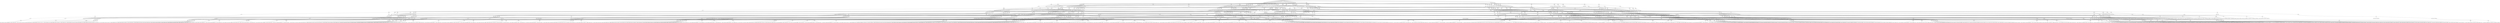 
digraph sdd {

overlap=false

{rank=same; n16536 n6199 n1932 }
{rank=same; n25278 n16537 n19939 n8960 n9036 n6216 }
{rank=same; n6705 n9035 n1865 n6211 n1864 n19938 n8959 }
{rank=same; n25279 n17808 n20531 n20916 n20889 n22847 n19959 n17359 }
{rank=same; n1839 n9125 n9123 n17321 }
{rank=same; n17790 n17801 n17163 n17322 }
{rank=same; n4863 n17788 n1769 n2827 }
{rank=same; n25280 n23115 n20539 n23113 n18515 n25189 n22981 n25194 n24626 n24550 n22850 n22848 n24315 n20004 n24319 n18479 }
{rank=same; n525 n529 n527 n17772 n915 n18394 n1763 n18512 }
{rank=same; n6274 n7184 n11957 n17773 n18279 n18396 n18508 n18513 n11932 n11936 n18473 n18477 }
{rank=same; n1706 n1710 n6265 n11931 n1707 n2178 n2174 n6436 }
{rank=same; n25186 n25188 n22918 n22920 n17031 n17079 n20507 n22906 n22908 n18509 n18514 n21798 n22980 n25191 n25193 n24299 n24300 n24612 n24306 n24532 n21977 n21990 n22004 n22025 n24298 n22863 n24314 n17030 n17077 n20003 n22876 n24318 n18474 n18478 }
{rank=same; n1322 n1313 n16544 n17063 n1974 n1981 }
{rank=same; n1727 n25185 n17066 n17068 n17027 n17029 n20002 n19992 n21829 n24297 n21818 n22862 n21837 n24301 n1990 n13330 }
{rank=same; n1725 n1726 n870 n1871 n869 n871 n1722 n1723 }
{rank=same; n25281 n25209 n25208 n25196 n25195 n25098 n25097 n25015 n24971 n24970 n24341 n24340 n23345 n23344 n23310 n23304 n23300 n23299 n23296 n22851 n22849 n20005 n19755 }
{rank=same; n1660 n1004 n1652 n8747 n1832 n9695 }
{rank=same; n14590 n22168 n14584 n14581 n14651 n14604 n9848 n12870 }
{rank=same; n342 n1743 n1655 n1749 }
{rank=same; n14593 n22169 n14595 n14582 n17056 n14720 n9852 n24784 n24279 n24913 n14652 n24789 n24283 }
{rank=same; n1008 n1691 n1007 n1009 n1619 n1627 }
{rank=same; n14227 n14229 n14216 n14218 n14238 n9437 n9458 n24689 n24695 n24223 n24225 n24895 n24231 }
{rank=same; n1618 n1648 n1616 n1646 n1617 n24177 n24188 }
{rank=same; n15767 n22170 n21755 n19646 n25207 n22983 n23140 n25053 n24280 n25096 n24968 n24969 n24284 n23158 n23196 n21760 n23146 n23160 n22831 n19688 }
{rank=same; n249 n1073 n11181 n11869 n248 n250 }
{rank=same; n15358 n15729 n11328 n12760 n25051 n24091 n24182 n15321 }
{rank=same; n1290 n1292 n11324 n11327 n1291 n11323 n15318 }
{rank=same; n15367 n15766 n19643 n19645 n20515 n23134 n23139 n16305 n25052 n24092 n24183 n25040 n21759 }
{rank=same; n1571 n12580 n1569 n1294 n8825 n8829 }
{rank=same; n12576 n12581 n19640 n19642 n20514 n20076 n8837 n8842 }
{rank=same; n25299 }
{rank=same; n132 n11556 n758 n11567 n136 n15543 }
{rank=same; n15405 n15497 n23869 n1548 n23901 n15545 n16068 n11575 n23962 }
{rank=same; n1535 n15404 n1532 n1544 n1534 n23868 }
{rank=same; n15487 n23978 n23914 n23581 n25056 n25024 n24992 n24027 n23963 n16232 }
{rank=same; n1525 n11704 n1530 n11665 }
{rank=same; n1539 n15143 n10490 n23977 n1547 n23571 n10791 n25055 n24975 n25023 n24991 n24026 }
{rank=same; n1492 n1495 n1497 n1500 n1498 n10500 n24922 n13713 n1493 }
{rank=same; n15488 n23979 n23915 n23582 n25057 n25025 n24993 n24086 n16233 }
{rank=same; n1473 n11584 n1470 n23448 }
{rank=same; n1474 n11585 n1471 n23449 n1451 }
{rank=same; n1432 n1436 }
{rank=same; n1475 n11586 n1472 n23450 n1452 }
{rank=same; n1405 n1409 }
{rank=same; n1406 n1410 }
{rank=same; n21606 n19567 n18208 n21693 n21594 n24002 n24001 n24004 n23999 n23997 n23995 n23994 n23916 n23917 n23587 n23583 n23942 n23943 n25058 n18082 n20731 n19553 n16985 n25250 }
{rank=same; n1373 n1377 }
{rank=same; n17139 n17175 n16862 n16868 }
{rank=same; n16860 n17138 n16859 n16861 }
{rank=same; n18488 n18492 n18025 n18057 n18251 n18408 n16910 n16914 n18856 n18032 n21703 n18866 }
{rank=same; n3184 n3203 n3180 n3576 }
{rank=same; n18485 n18487 n18022 n18024 n3768 n3777 n3563 n3577 n18855 n18031 }
{rank=same; n2798 n2812 n2795 n2810 }
{rank=same; n21603 n21605 n19555 n19557 n18205 n18207 n21681 n21683 n21586 n21588 n18068 n18070 n20717 n20719 n19538 n19540 n16982 n16984 n23428 n23037 n24503 n25249 }
{rank=same; n2378 n2389 n2372 n2589 }
{rank=same; n19362 n19366 n19351 n19376 n2580 n2590 n19355 n20316 n2379 n2364 }
{rank=same; n2140 n7159 n2139 n2149 }
{rank=same; n21600 n21602 n19535 n19537 n12088 n12097 n21525 n21527 n12333 n12338 n2743 n2749 n19476 n19478 n23416 n23036 n24502 n24495 n23047 n25248 }
{rank=same; n12328 n12331 n12083 n12086 n1269 n1268 n12532 }
{rank=same; n12329 n12332 n12084 n12087 n2030 n2082 n21541 n21501 n16755 n23022 }

n16536 [label= "119",style=filled,fillcolor=gray95,shape=circle,height=.25,width=.25]; 
n16536e0
      [label= "<L>(e + (-1 * c)) &#60;= 7|<R>(e + (-1 * b)) &#60;= 6",
      shape=record,
      fontsize=20,
      fontname="Times-Italic",
      fillcolor=white,
      style=filled,
      fixedsize=false,
      height=.30, 
      width=.65];

n16536->n16536e0 [arrowsize=.50];
n16536e1
      [label= "<L>&not;(e + (-1 * c)) &#60;= 7|<R>&#8869;",
      shape=record,
      fontsize=20,
      fontname="Times-Italic",
      fillcolor=white,
      style=filled,
      fixedsize=false,
      height=.30, 
      width=.65];

n16536->n16536e1 [arrowsize=.50];
n6199 [label= "119",style=filled,fillcolor=gray95,shape=circle,height=.25,width=.25]; 
n6199e0
      [label= "<L>(e + (-1 * c)) &#60;= 7|<R>&not;(e + (-1 * b)) &#60;= 6",
      shape=record,
      fontsize=20,
      fontname="Times-Italic",
      fillcolor=white,
      style=filled,
      fixedsize=false,
      height=.30, 
      width=.65];

n6199->n6199e0 [arrowsize=.50];
n6199e1
      [label= "<L>&not;(e + (-1 * c)) &#60;= 7|<R>&#8869;",
      shape=record,
      fontsize=20,
      fontname="Times-Italic",
      fillcolor=white,
      style=filled,
      fixedsize=false,
      height=.30, 
      width=.65];

n6199->n6199e1 [arrowsize=.50];
n1932 [label= "119",style=filled,fillcolor=gray95,shape=circle,height=.25,width=.25]; 
n1932e0
      [label= "<L>&not;(e + (-1 * c)) &#60;= 7|<R>&not;(e + (-1 * b)) &#60;= 6",
      shape=record,
      fontsize=20,
      fontname="Times-Italic",
      fillcolor=white,
      style=filled,
      fixedsize=false,
      height=.30, 
      width=.65];

n1932->n1932e0 [arrowsize=.50];
n1932e1
      [label= "<L>(e + (-1 * c)) &#60;= 7|<R>&#8869;",
      shape=record,
      fontsize=20,
      fontname="Times-Italic",
      fillcolor=white,
      style=filled,
      fixedsize=false,
      height=.30, 
      width=.65];

n1932->n1932e1 [arrowsize=.50];
n25278 [label= "117",style=filled,fillcolor=gray95,shape=circle,height=.25,width=.25]; 
n25278e0
      [label= "<L>|<R>&not;(e + (-1 * b)) &#60;= 6",
      shape=record,
      fontsize=20,
      fontname="Times-Italic",
      fillcolor=white,
      style=filled,
      fixedsize=false,
      height=.30, 
      width=.65];

n25278->n25278e0 [arrowsize=.50];
n25278e0:L:c->n6705 [arrowsize=.50,tailclip=false,arrowtail=dot,dir=both];
n25278e1
      [label= "<L>|<R>&#8869;",
      shape=record,
      fontsize=20,
      fontname="Times-Italic",
      fillcolor=white,
      style=filled,
      fixedsize=false,
      height=.30, 
      width=.65];

n25278->n25278e1 [arrowsize=.50];
n25278e1:L:c->n9035 [arrowsize=.50,tailclip=false,arrowtail=dot,dir=both];
n16537 [label= "117",style=filled,fillcolor=gray95,shape=circle,height=.25,width=.25]; 
n16537e0
      [label= "<L>|<R>",
      shape=record,
      fontsize=20,
      fontname="Times-Italic",
      fillcolor=white,
      style=filled,
      fixedsize=false,
      height=.30, 
      width=.65];

n16537->n16537e0 [arrowsize=.50];
n16537e0:L:c->n1865 [arrowsize=.50,tailclip=false,arrowtail=dot,dir=both];
n16537e0:R:c->n16536 [arrowsize=.50,tailclip=false,arrowtail=dot,dir=both];
n16537e1
      [label= "<L>|<R>&#8869;",
      shape=record,
      fontsize=20,
      fontname="Times-Italic",
      fillcolor=white,
      style=filled,
      fixedsize=false,
      height=.30, 
      width=.65];

n16537->n16537e1 [arrowsize=.50];
n16537e1:L:c->n6211 [arrowsize=.50,tailclip=false,arrowtail=dot,dir=both];
n19939 [label= "117",style=filled,fillcolor=gray95,shape=circle,height=.25,width=.25]; 
n19939e0
      [label= "<L>|<R>",
      shape=record,
      fontsize=20,
      fontname="Times-Italic",
      fillcolor=white,
      style=filled,
      fixedsize=false,
      height=.30, 
      width=.65];

n19939->n19939e0 [arrowsize=.50];
n19939e0:L:c->n1864 [arrowsize=.50,tailclip=false,arrowtail=dot,dir=both];
n19939e0:R:c->n6199 [arrowsize=.50,tailclip=false,arrowtail=dot,dir=both];
n19939e1
      [label= "<L>|<R>&#8869;",
      shape=record,
      fontsize=20,
      fontname="Times-Italic",
      fillcolor=white,
      style=filled,
      fixedsize=false,
      height=.30, 
      width=.65];

n19939->n19939e1 [arrowsize=.50];
n19939e1:L:c->n19938 [arrowsize=.50,tailclip=false,arrowtail=dot,dir=both];
n8960 [label= "117",style=filled,fillcolor=gray95,shape=circle,height=.25,width=.25]; 
n8960e0
      [label= "<L>|<R>",
      shape=record,
      fontsize=20,
      fontname="Times-Italic",
      fillcolor=white,
      style=filled,
      fixedsize=false,
      height=.30, 
      width=.65];

n8960->n8960e0 [arrowsize=.50];
n8960e0:L:c->n8959 [arrowsize=.50,tailclip=false,arrowtail=dot,dir=both];
n8960e0:R:c->n1932 [arrowsize=.50,tailclip=false,arrowtail=dot,dir=both];
n8960e1
      [label= "<L>|<R>&not;(e + (-1 * b)) &#60;= 6",
      shape=record,
      fontsize=20,
      fontname="Times-Italic",
      fillcolor=white,
      style=filled,
      fixedsize=false,
      height=.30, 
      width=.65];

n8960->n8960e1 [arrowsize=.50];
n8960e1:L:c->n6705 [arrowsize=.50,tailclip=false,arrowtail=dot,dir=both];
n8960e2
      [label= "<L>&not;(h + (-1 * e)) &#60;= -8|<R>&#8869;",
      shape=record,
      fontsize=20,
      fontname="Times-Italic",
      fillcolor=white,
      style=filled,
      fixedsize=false,
      height=.30, 
      width=.65];

n8960->n8960e2 [arrowsize=.50];
n9036 [label= "117",style=filled,fillcolor=gray95,shape=circle,height=.25,width=.25]; 
n9036e0
      [label= "<L>|<R>",
      shape=record,
      fontsize=20,
      fontname="Times-Italic",
      fillcolor=white,
      style=filled,
      fixedsize=false,
      height=.30, 
      width=.65];

n9036->n9036e0 [arrowsize=.50];
n9036e0:L:c->n6705 [arrowsize=.50,tailclip=false,arrowtail=dot,dir=both];
n9036e0:R:c->n6199 [arrowsize=.50,tailclip=false,arrowtail=dot,dir=both];
n9036e1
      [label= "<L>|<R>&#8869;",
      shape=record,
      fontsize=20,
      fontname="Times-Italic",
      fillcolor=white,
      style=filled,
      fixedsize=false,
      height=.30, 
      width=.65];

n9036->n9036e1 [arrowsize=.50];
n9036e1:L:c->n9035 [arrowsize=.50,tailclip=false,arrowtail=dot,dir=both];
n6216 [label= "117",style=filled,fillcolor=gray95,shape=circle,height=.25,width=.25]; 
n6216e0
      [label= "<L>|<R>",
      shape=record,
      fontsize=20,
      fontname="Times-Italic",
      fillcolor=white,
      style=filled,
      fixedsize=false,
      height=.30, 
      width=.65];

n6216->n6216e0 [arrowsize=.50];
n6216e0:L:c->n1865 [arrowsize=.50,tailclip=false,arrowtail=dot,dir=both];
n6216e0:R:c->n6199 [arrowsize=.50,tailclip=false,arrowtail=dot,dir=both];
n6216e1
      [label= "<L>|<R>&#8869;",
      shape=record,
      fontsize=20,
      fontname="Times-Italic",
      fillcolor=white,
      style=filled,
      fixedsize=false,
      height=.30, 
      width=.65];

n6216->n6216e1 [arrowsize=.50];
n6216e1:L:c->n6211 [arrowsize=.50,tailclip=false,arrowtail=dot,dir=both];
n6705 [label= "115",style=filled,fillcolor=gray95,shape=circle,height=.25,width=.25]; 
n6705e0
      [label= "<L>(h + (-1 * e)) &#60;= -8|<R>&not;7 &#60;= (e + (-1 * c))",
      shape=record,
      fontsize=20,
      fontname="Times-Italic",
      fillcolor=white,
      style=filled,
      fixedsize=false,
      height=.30, 
      width=.65];

n6705->n6705e0 [arrowsize=.50];
n6705e1
      [label= "<L>&not;(h + (-1 * e)) &#60;= -8|<R>&#8869;",
      shape=record,
      fontsize=20,
      fontname="Times-Italic",
      fillcolor=white,
      style=filled,
      fixedsize=false,
      height=.30, 
      width=.65];

n6705->n6705e1 [arrowsize=.50];
n9035 [label= "115",style=filled,fillcolor=gray95,shape=circle,height=.25,width=.25]; 
n9035e0
      [label= "<L>(h + (-1 * e)) &#60;= -8|<R>7 &#60;= (e + (-1 * c))",
      shape=record,
      fontsize=20,
      fontname="Times-Italic",
      fillcolor=white,
      style=filled,
      fixedsize=false,
      height=.30, 
      width=.65];

n9035->n9035e0 [arrowsize=.50];
n9035e1
      [label= "<L>&not;(h + (-1 * e)) &#60;= -8|<R>&#8868;",
      shape=record,
      fontsize=20,
      fontname="Times-Italic",
      fillcolor=white,
      style=filled,
      fixedsize=false,
      height=.30, 
      width=.65];

n9035->n9035e1 [arrowsize=.50];
n1865 [label= "115",style=filled,fillcolor=gray95,shape=circle,height=.25,width=.25]; 
n1865e0
      [label= "<L>&not;(h + (-1 * e)) &#60;= -8|<R>&not;7 &#60;= (e + (-1 * c))",
      shape=record,
      fontsize=20,
      fontname="Times-Italic",
      fillcolor=white,
      style=filled,
      fixedsize=false,
      height=.30, 
      width=.65];

n1865->n1865e0 [arrowsize=.50];
n1865e1
      [label= "<L>(h + (-1 * e)) &#60;= -8|<R>&#8869;",
      shape=record,
      fontsize=20,
      fontname="Times-Italic",
      fillcolor=white,
      style=filled,
      fixedsize=false,
      height=.30, 
      width=.65];

n1865->n1865e1 [arrowsize=.50];
n6211 [label= "115",style=filled,fillcolor=gray95,shape=circle,height=.25,width=.25]; 
n6211e0
      [label= "<L>&not;(h + (-1 * e)) &#60;= -8|<R>7 &#60;= (e + (-1 * c))",
      shape=record,
      fontsize=20,
      fontname="Times-Italic",
      fillcolor=white,
      style=filled,
      fixedsize=false,
      height=.30, 
      width=.65];

n6211->n6211e0 [arrowsize=.50];
n6211e1
      [label= "<L>(h + (-1 * e)) &#60;= -8|<R>&#8868;",
      shape=record,
      fontsize=20,
      fontname="Times-Italic",
      fillcolor=white,
      style=filled,
      fixedsize=false,
      height=.30, 
      width=.65];

n6211->n6211e1 [arrowsize=.50];
n1864 [label= "115",style=filled,fillcolor=gray95,shape=circle,height=.25,width=.25]; 
n1864e0
      [label= "<L>&not;(h + (-1 * e)) &#60;= -8|<R>7 &#60;= (e + (-1 * c))",
      shape=record,
      fontsize=20,
      fontname="Times-Italic",
      fillcolor=white,
      style=filled,
      fixedsize=false,
      height=.30, 
      width=.65];

n1864->n1864e0 [arrowsize=.50];
n1864e1
      [label= "<L>(h + (-1 * e)) &#60;= -8|<R>&#8869;",
      shape=record,
      fontsize=20,
      fontname="Times-Italic",
      fillcolor=white,
      style=filled,
      fixedsize=false,
      height=.30, 
      width=.65];

n1864->n1864e1 [arrowsize=.50];
n19938 [label= "115",style=filled,fillcolor=gray95,shape=circle,height=.25,width=.25]; 
n19938e0
      [label= "<L>&not;(h + (-1 * e)) &#60;= -8|<R>&not;7 &#60;= (e + (-1 * c))",
      shape=record,
      fontsize=20,
      fontname="Times-Italic",
      fillcolor=white,
      style=filled,
      fixedsize=false,
      height=.30, 
      width=.65];

n19938->n19938e0 [arrowsize=.50];
n19938e1
      [label= "<L>(h + (-1 * e)) &#60;= -8|<R>&#8868;",
      shape=record,
      fontsize=20,
      fontname="Times-Italic",
      fillcolor=white,
      style=filled,
      fixedsize=false,
      height=.30, 
      width=.65];

n19938->n19938e1 [arrowsize=.50];
n8959 [label= "115",style=filled,fillcolor=gray95,shape=circle,height=.25,width=.25]; 
n8959e0
      [label= "<L>(h + (-1 * e)) &#60;= -8|<R>7 &#60;= (e + (-1 * c))",
      shape=record,
      fontsize=20,
      fontname="Times-Italic",
      fillcolor=white,
      style=filled,
      fixedsize=false,
      height=.30, 
      width=.65];

n8959->n8959e0 [arrowsize=.50];
n8959e1
      [label= "<L>&not;(h + (-1 * e)) &#60;= -8|<R>&#8869;",
      shape=record,
      fontsize=20,
      fontname="Times-Italic",
      fillcolor=white,
      style=filled,
      fixedsize=false,
      height=.30, 
      width=.65];

n8959->n8959e1 [arrowsize=.50];
n25279 [label= "113",style=filled,fillcolor=gray95,shape=circle,height=.25,width=.25]; 
n25279e0
      [label= "<L>|<R>",
      shape=record,
      fontsize=20,
      fontname="Times-Italic",
      fillcolor=white,
      style=filled,
      fixedsize=false,
      height=.30, 
      width=.65];

n25279->n25279e0 [arrowsize=.50];
n25279e0:L:c->n17790 [arrowsize=.50,tailclip=false,arrowtail=dot,dir=both];
n25279e0:R:c->n25278 [arrowsize=.50,tailclip=false,arrowtail=dot,dir=both];
n25279e1
      [label= "<L>|<R>&#8869;",
      shape=record,
      fontsize=20,
      fontname="Times-Italic",
      fillcolor=white,
      style=filled,
      fixedsize=false,
      height=.30, 
      width=.65];

n25279->n25279e1 [arrowsize=.50];
n25279e1:L:c->n17801 [arrowsize=.50,tailclip=false,arrowtail=dot,dir=both];
n17808 [label= "113",style=filled,fillcolor=gray95,shape=circle,height=.25,width=.25]; 
n17808e0
      [label= "<L>|<R>",
      shape=record,
      fontsize=20,
      fontname="Times-Italic",
      fillcolor=white,
      style=filled,
      fixedsize=false,
      height=.30, 
      width=.65];

n17808->n17808e0 [arrowsize=.50];
n17808e0:L:c->n17790 [arrowsize=.50,tailclip=false,arrowtail=dot,dir=both];
n17808e0:R:c->n16537 [arrowsize=.50,tailclip=false,arrowtail=dot,dir=both];
n17808e1
      [label= "<L>|<R>&#8869;",
      shape=record,
      fontsize=20,
      fontname="Times-Italic",
      fillcolor=white,
      style=filled,
      fixedsize=false,
      height=.30, 
      width=.65];

n17808->n17808e1 [arrowsize=.50];
n17808e1:L:c->n17801 [arrowsize=.50,tailclip=false,arrowtail=dot,dir=both];
n20531 [label= "113",style=filled,fillcolor=gray95,shape=circle,height=.25,width=.25]; 
n20531e0
      [label= "<L>|<R>",
      shape=record,
      fontsize=20,
      fontname="Times-Italic",
      fillcolor=white,
      style=filled,
      fixedsize=false,
      height=.30, 
      width=.65];

n20531->n20531e0 [arrowsize=.50];
n20531e0:L:c->n17790 [arrowsize=.50,tailclip=false,arrowtail=dot,dir=both];
n20531e0:R:c->n19939 [arrowsize=.50,tailclip=false,arrowtail=dot,dir=both];
n20531e1
      [label= "<L>|<R>&#8869;",
      shape=record,
      fontsize=20,
      fontname="Times-Italic",
      fillcolor=white,
      style=filled,
      fixedsize=false,
      height=.30, 
      width=.65];

n20531->n20531e1 [arrowsize=.50];
n20531e1:L:c->n17801 [arrowsize=.50,tailclip=false,arrowtail=dot,dir=both];
n20916 [label= "113",style=filled,fillcolor=gray95,shape=circle,height=.25,width=.25]; 
n20916e0
      [label= "<L>|<R>",
      shape=record,
      fontsize=20,
      fontname="Times-Italic",
      fillcolor=white,
      style=filled,
      fixedsize=false,
      height=.30, 
      width=.65];

n20916->n20916e0 [arrowsize=.50];
n20916e0:L:c->n17790 [arrowsize=.50,tailclip=false,arrowtail=dot,dir=both];
n20916e0:R:c->n8960 [arrowsize=.50,tailclip=false,arrowtail=dot,dir=both];
n20916e1
      [label= "<L>|<R>&#8869;",
      shape=record,
      fontsize=20,
      fontname="Times-Italic",
      fillcolor=white,
      style=filled,
      fixedsize=false,
      height=.30, 
      width=.65];

n20916->n20916e1 [arrowsize=.50];
n20916e1:L:c->n17801 [arrowsize=.50,tailclip=false,arrowtail=dot,dir=both];
n20889 [label= "113",style=filled,fillcolor=gray95,shape=circle,height=.25,width=.25]; 
n20889e0
      [label= "<L>|<R>",
      shape=record,
      fontsize=20,
      fontname="Times-Italic",
      fillcolor=white,
      style=filled,
      fixedsize=false,
      height=.30, 
      width=.65];

n20889->n20889e0 [arrowsize=.50];
n20889e0:L:c->n17790 [arrowsize=.50,tailclip=false,arrowtail=dot,dir=both];
n20889e0:R:c->n9036 [arrowsize=.50,tailclip=false,arrowtail=dot,dir=both];
n20889e1
      [label= "<L>|<R>&#8869;",
      shape=record,
      fontsize=20,
      fontname="Times-Italic",
      fillcolor=white,
      style=filled,
      fixedsize=false,
      height=.30, 
      width=.65];

n20889->n20889e1 [arrowsize=.50];
n20889e1:L:c->n17801 [arrowsize=.50,tailclip=false,arrowtail=dot,dir=both];
n22847 [label= "113",style=filled,fillcolor=gray95,shape=circle,height=.25,width=.25]; 
n22847e0
      [label= "<L>|<R>",
      shape=record,
      fontsize=20,
      fontname="Times-Italic",
      fillcolor=white,
      style=filled,
      fixedsize=false,
      height=.30, 
      width=.65];

n22847->n22847e0 [arrowsize=.50];
n22847e0:L:c->n17790 [arrowsize=.50,tailclip=false,arrowtail=dot,dir=both];
n22847e0:R:c->n6216 [arrowsize=.50,tailclip=false,arrowtail=dot,dir=both];
n22847e1
      [label= "<L>|<R>&#8869;",
      shape=record,
      fontsize=20,
      fontname="Times-Italic",
      fillcolor=white,
      style=filled,
      fixedsize=false,
      height=.30, 
      width=.65];

n22847->n22847e1 [arrowsize=.50];
n22847e1:L:c->n17801 [arrowsize=.50,tailclip=false,arrowtail=dot,dir=both];
n19959 [label= "113",style=filled,fillcolor=gray95,shape=circle,height=.25,width=.25]; 
n19959e0
      [label= "<L>|<R>",
      shape=record,
      fontsize=20,
      fontname="Times-Italic",
      fillcolor=white,
      style=filled,
      fixedsize=false,
      height=.30, 
      width=.65];

n19959->n19959e0 [arrowsize=.50];
n19959e0:L:c->n17163 [arrowsize=.50,tailclip=false,arrowtail=dot,dir=both];
n19959e0:R:c->n19939 [arrowsize=.50,tailclip=false,arrowtail=dot,dir=both];
n19959e1
      [label= "<L>|<R>&#8869;",
      shape=record,
      fontsize=20,
      fontname="Times-Italic",
      fillcolor=white,
      style=filled,
      fixedsize=false,
      height=.30, 
      width=.65];

n19959->n19959e1 [arrowsize=.50];
n19959e1:L:c->n17322 [arrowsize=.50,tailclip=false,arrowtail=dot,dir=both];
n17359 [label= "113",style=filled,fillcolor=gray95,shape=circle,height=.25,width=.25]; 
n17359e0
      [label= "<L>|<R>",
      shape=record,
      fontsize=20,
      fontname="Times-Italic",
      fillcolor=white,
      style=filled,
      fixedsize=false,
      height=.30, 
      width=.65];

n17359->n17359e0 [arrowsize=.50];
n17359e0:L:c->n17163 [arrowsize=.50,tailclip=false,arrowtail=dot,dir=both];
n17359e0:R:c->n16537 [arrowsize=.50,tailclip=false,arrowtail=dot,dir=both];
n17359e1
      [label= "<L>|<R>&#8869;",
      shape=record,
      fontsize=20,
      fontname="Times-Italic",
      fillcolor=white,
      style=filled,
      fixedsize=false,
      height=.30, 
      width=.65];

n17359->n17359e1 [arrowsize=.50];
n17359e1:L:c->n17322 [arrowsize=.50,tailclip=false,arrowtail=dot,dir=both];
n1839 [label= "111",style=filled,fillcolor=gray95,shape=circle,height=.25,width=.25]; 
n1839e0
      [label= "<L>-8 &#60;= (h + (-1 * e))|<R>(b + (-1 * a)) = -4",
      shape=record,
      fontsize=20,
      fontname="Times-Italic",
      fillcolor=white,
      style=filled,
      fixedsize=false,
      height=.30, 
      width=.65];

n1839->n1839e0 [arrowsize=.50];
n1839e1
      [label= "<L>&not;-8 &#60;= (h + (-1 * e))|<R>&#8869;",
      shape=record,
      fontsize=20,
      fontname="Times-Italic",
      fillcolor=white,
      style=filled,
      fixedsize=false,
      height=.30, 
      width=.65];

n1839->n1839e1 [arrowsize=.50];
n9125 [label= "111",style=filled,fillcolor=gray95,shape=circle,height=.25,width=.25]; 
n9125e0
      [label= "<L>-8 &#60;= (h + (-1 * e))|<R>&not;(b + (-1 * a)) = -4",
      shape=record,
      fontsize=20,
      fontname="Times-Italic",
      fillcolor=white,
      style=filled,
      fixedsize=false,
      height=.30, 
      width=.65];

n9125->n9125e0 [arrowsize=.50];
n9125e1
      [label= "<L>&not;-8 &#60;= (h + (-1 * e))|<R>&#8868;",
      shape=record,
      fontsize=20,
      fontname="Times-Italic",
      fillcolor=white,
      style=filled,
      fixedsize=false,
      height=.30, 
      width=.65];

n9125->n9125e1 [arrowsize=.50];
n9123 [label= "111",style=filled,fillcolor=gray95,shape=circle,height=.25,width=.25]; 
n9123e0
      [label= "<L>-8 &#60;= (h + (-1 * e))|<R>&not;(b + (-1 * a)) = -4",
      shape=record,
      fontsize=20,
      fontname="Times-Italic",
      fillcolor=white,
      style=filled,
      fixedsize=false,
      height=.30, 
      width=.65];

n9123->n9123e0 [arrowsize=.50];
n9123e1
      [label= "<L>&not;-8 &#60;= (h + (-1 * e))|<R>&#8869;",
      shape=record,
      fontsize=20,
      fontname="Times-Italic",
      fillcolor=white,
      style=filled,
      fixedsize=false,
      height=.30, 
      width=.65];

n9123->n9123e1 [arrowsize=.50];
n17321 [label= "111",style=filled,fillcolor=gray95,shape=circle,height=.25,width=.25]; 
n17321e0
      [label= "<L>-8 &#60;= (h + (-1 * e))|<R>(b + (-1 * a)) = -4",
      shape=record,
      fontsize=20,
      fontname="Times-Italic",
      fillcolor=white,
      style=filled,
      fixedsize=false,
      height=.30, 
      width=.65];

n17321->n17321e0 [arrowsize=.50];
n17321e1
      [label= "<L>&not;-8 &#60;= (h + (-1 * e))|<R>&#8868;",
      shape=record,
      fontsize=20,
      fontname="Times-Italic",
      fillcolor=white,
      style=filled,
      fixedsize=false,
      height=.30, 
      width=.65];

n17321->n17321e1 [arrowsize=.50];
n17790 [label= "109",style=filled,fillcolor=gray95,shape=circle,height=.25,width=.25]; 
n17790e0
      [label= "<L>|<R>",
      shape=record,
      fontsize=20,
      fontname="Times-Italic",
      fillcolor=white,
      style=filled,
      fixedsize=false,
      height=.30, 
      width=.65];

n17790->n17790e0 [arrowsize=.50];
n17790e0:L:c->n4863 [arrowsize=.50,tailclip=false,arrowtail=dot,dir=both];
n17790e0:R:c->n1839 [arrowsize=.50,tailclip=false,arrowtail=dot,dir=both];
n17790e1
      [label= "<L>|<R>&#8869;",
      shape=record,
      fontsize=20,
      fontname="Times-Italic",
      fillcolor=white,
      style=filled,
      fixedsize=false,
      height=.30, 
      width=.65];

n17790->n17790e1 [arrowsize=.50];
n17790e1:L:c->n17788 [arrowsize=.50,tailclip=false,arrowtail=dot,dir=both];
n17801 [label= "109",style=filled,fillcolor=gray95,shape=circle,height=.25,width=.25]; 
n17801e0
      [label= "<L>|<R>",
      shape=record,
      fontsize=20,
      fontname="Times-Italic",
      fillcolor=white,
      style=filled,
      fixedsize=false,
      height=.30, 
      width=.65];

n17801->n17801e0 [arrowsize=.50];
n17801e0:L:c->n4863 [arrowsize=.50,tailclip=false,arrowtail=dot,dir=both];
n17801e0:R:c->n9125 [arrowsize=.50,tailclip=false,arrowtail=dot,dir=both];
n17801e1
      [label= "<L>|<R>&#8868;",
      shape=record,
      fontsize=20,
      fontname="Times-Italic",
      fillcolor=white,
      style=filled,
      fixedsize=false,
      height=.30, 
      width=.65];

n17801->n17801e1 [arrowsize=.50];
n17801e1:L:c->n17788 [arrowsize=.50,tailclip=false,arrowtail=dot,dir=both];
n17163 [label= "109",style=filled,fillcolor=gray95,shape=circle,height=.25,width=.25]; 
n17163e0
      [label= "<L>|<R>",
      shape=record,
      fontsize=20,
      fontname="Times-Italic",
      fillcolor=white,
      style=filled,
      fixedsize=false,
      height=.30, 
      width=.65];

n17163->n17163e0 [arrowsize=.50];
n17163e0:L:c->n1769 [arrowsize=.50,tailclip=false,arrowtail=dot,dir=both];
n17163e0:R:c->n9123 [arrowsize=.50,tailclip=false,arrowtail=dot,dir=both];
n17163e1
      [label= "<L>|<R>&#8869;",
      shape=record,
      fontsize=20,
      fontname="Times-Italic",
      fillcolor=white,
      style=filled,
      fixedsize=false,
      height=.30, 
      width=.65];

n17163->n17163e1 [arrowsize=.50];
n17163e1:L:c->n2827 [arrowsize=.50,tailclip=false,arrowtail=dot,dir=both];
n17322 [label= "109",style=filled,fillcolor=gray95,shape=circle,height=.25,width=.25]; 
n17322e0
      [label= "<L>|<R>",
      shape=record,
      fontsize=20,
      fontname="Times-Italic",
      fillcolor=white,
      style=filled,
      fixedsize=false,
      height=.30, 
      width=.65];

n17322->n17322e0 [arrowsize=.50];
n17322e0:L:c->n1769 [arrowsize=.50,tailclip=false,arrowtail=dot,dir=both];
n17322e0:R:c->n17321 [arrowsize=.50,tailclip=false,arrowtail=dot,dir=both];
n17322e1
      [label= "<L>|<R>&#8868;",
      shape=record,
      fontsize=20,
      fontname="Times-Italic",
      fillcolor=white,
      style=filled,
      fixedsize=false,
      height=.30, 
      width=.65];

n17322->n17322e1 [arrowsize=.50];
n17322e1:L:c->n2827 [arrowsize=.50,tailclip=false,arrowtail=dot,dir=both];
n4863 [label= "107",style=filled,fillcolor=gray95,shape=circle,height=.25,width=.25]; 
n4863e0
      [label= "<L>2 &#60;= (d + (-1 * a))|<R>&not;(d + (-1 * a)) = -2",
      shape=record,
      fontsize=20,
      fontname="Times-Italic",
      fillcolor=white,
      style=filled,
      fixedsize=false,
      height=.30, 
      width=.65];

n4863->n4863e0 [arrowsize=.50];
n4863e1
      [label= "<L>&not;2 &#60;= (d + (-1 * a))|<R>&#8869;",
      shape=record,
      fontsize=20,
      fontname="Times-Italic",
      fillcolor=white,
      style=filled,
      fixedsize=false,
      height=.30, 
      width=.65];

n4863->n4863e1 [arrowsize=.50];
n17788 [label= "107",style=filled,fillcolor=gray95,shape=circle,height=.25,width=.25]; 
n17788e0
      [label= "<L>2 &#60;= (d + (-1 * a))|<R>(d + (-1 * a)) = -2",
      shape=record,
      fontsize=20,
      fontname="Times-Italic",
      fillcolor=white,
      style=filled,
      fixedsize=false,
      height=.30, 
      width=.65];

n17788->n17788e0 [arrowsize=.50];
n17788e1
      [label= "<L>&not;2 &#60;= (d + (-1 * a))|<R>&#8868;",
      shape=record,
      fontsize=20,
      fontname="Times-Italic",
      fillcolor=white,
      style=filled,
      fixedsize=false,
      height=.30, 
      width=.65];

n17788->n17788e1 [arrowsize=.50];
n1769 [label= "107",style=filled,fillcolor=gray95,shape=circle,height=.25,width=.25]; 
n1769e0
      [label= "<L>&not;2 &#60;= (d + (-1 * a))|<R>(d + (-1 * a)) = -2",
      shape=record,
      fontsize=20,
      fontname="Times-Italic",
      fillcolor=white,
      style=filled,
      fixedsize=false,
      height=.30, 
      width=.65];

n1769->n1769e0 [arrowsize=.50];
n1769e1
      [label= "<L>2 &#60;= (d + (-1 * a))|<R>&#8869;",
      shape=record,
      fontsize=20,
      fontname="Times-Italic",
      fillcolor=white,
      style=filled,
      fixedsize=false,
      height=.30, 
      width=.65];

n1769->n1769e1 [arrowsize=.50];
n2827 [label= "107",style=filled,fillcolor=gray95,shape=circle,height=.25,width=.25]; 
n2827e0
      [label= "<L>&not;2 &#60;= (d + (-1 * a))|<R>&not;(d + (-1 * a)) = -2",
      shape=record,
      fontsize=20,
      fontname="Times-Italic",
      fillcolor=white,
      style=filled,
      fixedsize=false,
      height=.30, 
      width=.65];

n2827->n2827e0 [arrowsize=.50];
n2827e1
      [label= "<L>2 &#60;= (d + (-1 * a))|<R>&#8868;",
      shape=record,
      fontsize=20,
      fontname="Times-Italic",
      fillcolor=white,
      style=filled,
      fixedsize=false,
      height=.30, 
      width=.65];

n2827->n2827e1 [arrowsize=.50];
n25280 [label= "105",style=filled,fillcolor=gray95,shape=circle,height=.25,width=.25]; 
n25280e0
      [label= "<L>|<R>",
      shape=record,
      fontsize=20,
      fontname="Times-Italic",
      fillcolor=white,
      style=filled,
      fixedsize=false,
      height=.30, 
      width=.65];

n25280->n25280e0 [arrowsize=.50];
n25280e0:L:c->n25186 [arrowsize=.50,tailclip=false,arrowtail=dot,dir=both];
n25280e0:R:c->n25279 [arrowsize=.50,tailclip=false,arrowtail=dot,dir=both];
n25280e1
      [label= "<L>|<R>&#8869;",
      shape=record,
      fontsize=20,
      fontname="Times-Italic",
      fillcolor=white,
      style=filled,
      fixedsize=false,
      height=.30, 
      width=.65];

n25280->n25280e1 [arrowsize=.50];
n25280e1:L:c->n25188 [arrowsize=.50,tailclip=false,arrowtail=dot,dir=both];
n23115 [label= "105",style=filled,fillcolor=gray95,shape=circle,height=.25,width=.25]; 
n23115e0
      [label= "<L>|<R>",
      shape=record,
      fontsize=20,
      fontname="Times-Italic",
      fillcolor=white,
      style=filled,
      fixedsize=false,
      height=.30, 
      width=.65];

n23115->n23115e0 [arrowsize=.50];
n23115e0:L:c->n22918 [arrowsize=.50,tailclip=false,arrowtail=dot,dir=both];
n23115e0:R:c->n17808 [arrowsize=.50,tailclip=false,arrowtail=dot,dir=both];
n23115e1
      [label= "<L>|<R>&#8869;",
      shape=record,
      fontsize=20,
      fontname="Times-Italic",
      fillcolor=white,
      style=filled,
      fixedsize=false,
      height=.30, 
      width=.65];

n23115->n23115e1 [arrowsize=.50];
n23115e1:L:c->n22920 [arrowsize=.50,tailclip=false,arrowtail=dot,dir=both];
n20539 [label= "105",style=filled,fillcolor=gray95,shape=circle,height=.25,width=.25]; 
n20539e0
      [label= "<L>|<R>",
      shape=record,
      fontsize=20,
      fontname="Times-Italic",
      fillcolor=white,
      style=filled,
      fixedsize=false,
      height=.30, 
      width=.65];

n20539->n20539e0 [arrowsize=.50];
n20539e0:L:c->n17031 [arrowsize=.50,tailclip=false,arrowtail=dot,dir=both];
n20539e0:R:c->n20531 [arrowsize=.50,tailclip=false,arrowtail=dot,dir=both];
n20539e1
      [label= "<L>|<R>",
      shape=record,
      fontsize=20,
      fontname="Times-Italic",
      fillcolor=white,
      style=filled,
      fixedsize=false,
      height=.30, 
      width=.65];

n20539->n20539e1 [arrowsize=.50];
n20539e1:L:c->n17079 [arrowsize=.50,tailclip=false,arrowtail=dot,dir=both];
n20539e1:R:c->n17808 [arrowsize=.50,tailclip=false,arrowtail=dot,dir=both];
n20539e2
      [label= "<L>|<R>&#8869;",
      shape=record,
      fontsize=20,
      fontname="Times-Italic",
      fillcolor=white,
      style=filled,
      fixedsize=false,
      height=.30, 
      width=.65];

n20539->n20539e2 [arrowsize=.50];
n20539e2:L:c->n20507 [arrowsize=.50,tailclip=false,arrowtail=dot,dir=both];
n23113 [label= "105",style=filled,fillcolor=gray95,shape=circle,height=.25,width=.25]; 
n23113e0
      [label= "<L>|<R>",
      shape=record,
      fontsize=20,
      fontname="Times-Italic",
      fillcolor=white,
      style=filled,
      fixedsize=false,
      height=.30, 
      width=.65];

n23113->n23113e0 [arrowsize=.50];
n23113e0:L:c->n22906 [arrowsize=.50,tailclip=false,arrowtail=dot,dir=both];
n23113e0:R:c->n17808 [arrowsize=.50,tailclip=false,arrowtail=dot,dir=both];
n23113e1
      [label= "<L>|<R>&#8869;",
      shape=record,
      fontsize=20,
      fontname="Times-Italic",
      fillcolor=white,
      style=filled,
      fixedsize=false,
      height=.30, 
      width=.65];

n23113->n23113e1 [arrowsize=.50];
n23113e1:L:c->n22908 [arrowsize=.50,tailclip=false,arrowtail=dot,dir=both];
n18515 [label= "105",style=filled,fillcolor=gray95,shape=circle,height=.25,width=.25]; 
n18515e0
      [label= "<L>|<R>",
      shape=record,
      fontsize=20,
      fontname="Times-Italic",
      fillcolor=white,
      style=filled,
      fixedsize=false,
      height=.30, 
      width=.65];

n18515->n18515e0 [arrowsize=.50];
n18515e0:L:c->n18509 [arrowsize=.50,tailclip=false,arrowtail=dot,dir=both];
n18515e0:R:c->n17808 [arrowsize=.50,tailclip=false,arrowtail=dot,dir=both];
n18515e1
      [label= "<L>|<R>&#8869;",
      shape=record,
      fontsize=20,
      fontname="Times-Italic",
      fillcolor=white,
      style=filled,
      fixedsize=false,
      height=.30, 
      width=.65];

n18515->n18515e1 [arrowsize=.50];
n18515e1:L:c->n18514 [arrowsize=.50,tailclip=false,arrowtail=dot,dir=both];
n25189 [label= "105",style=filled,fillcolor=gray95,shape=circle,height=.25,width=.25]; 
n25189e0
      [label= "<L>|<R>",
      shape=record,
      fontsize=20,
      fontname="Times-Italic",
      fillcolor=white,
      style=filled,
      fixedsize=false,
      height=.30, 
      width=.65];

n25189->n25189e0 [arrowsize=.50];
n25189e0:L:c->n25186 [arrowsize=.50,tailclip=false,arrowtail=dot,dir=both];
n25189e0:R:c->n20916 [arrowsize=.50,tailclip=false,arrowtail=dot,dir=both];
n25189e1
      [label= "<L>|<R>&#8869;",
      shape=record,
      fontsize=20,
      fontname="Times-Italic",
      fillcolor=white,
      style=filled,
      fixedsize=false,
      height=.30, 
      width=.65];

n25189->n25189e1 [arrowsize=.50];
n25189e1:L:c->n25188 [arrowsize=.50,tailclip=false,arrowtail=dot,dir=both];
n22981 [label= "105",style=filled,fillcolor=gray95,shape=circle,height=.25,width=.25]; 
n22981e0
      [label= "<L>|<R>",
      shape=record,
      fontsize=20,
      fontname="Times-Italic",
      fillcolor=white,
      style=filled,
      fixedsize=false,
      height=.30, 
      width=.65];

n22981->n22981e0 [arrowsize=.50];
n22981e0:L:c->n21798 [arrowsize=.50,tailclip=false,arrowtail=dot,dir=both];
n22981e0:R:c->n20531 [arrowsize=.50,tailclip=false,arrowtail=dot,dir=both];
n22981e1
      [label= "<L>|<R>&#8869;",
      shape=record,
      fontsize=20,
      fontname="Times-Italic",
      fillcolor=white,
      style=filled,
      fixedsize=false,
      height=.30, 
      width=.65];

n22981->n22981e1 [arrowsize=.50];
n22981e1:L:c->n22980 [arrowsize=.50,tailclip=false,arrowtail=dot,dir=both];
n25194 [label= "105",style=filled,fillcolor=gray95,shape=circle,height=.25,width=.25]; 
n25194e0
      [label= "<L>|<R>",
      shape=record,
      fontsize=20,
      fontname="Times-Italic",
      fillcolor=white,
      style=filled,
      fixedsize=false,
      height=.30, 
      width=.65];

n25194->n25194e0 [arrowsize=.50];
n25194e0:L:c->n25191 [arrowsize=.50,tailclip=false,arrowtail=dot,dir=both];
n25194e0:R:c->n20889 [arrowsize=.50,tailclip=false,arrowtail=dot,dir=both];
n25194e1
      [label= "<L>|<R>&#8869;",
      shape=record,
      fontsize=20,
      fontname="Times-Italic",
      fillcolor=white,
      style=filled,
      fixedsize=false,
      height=.30, 
      width=.65];

n25194->n25194e1 [arrowsize=.50];
n25194e1:L:c->n25193 [arrowsize=.50,tailclip=false,arrowtail=dot,dir=both];
n24626 [label= "105",style=filled,fillcolor=gray95,shape=circle,height=.25,width=.25]; 
n24626e0
      [label= "<L>|<R>",
      shape=record,
      fontsize=20,
      fontname="Times-Italic",
      fillcolor=white,
      style=filled,
      fixedsize=false,
      height=.30, 
      width=.65];

n24626->n24626e0 [arrowsize=.50];
n24626e0:L:c->n24299 [arrowsize=.50,tailclip=false,arrowtail=dot,dir=both];
n24626e0:R:c->n20531 [arrowsize=.50,tailclip=false,arrowtail=dot,dir=both];
n24626e1
      [label= "<L>|<R>",
      shape=record,
      fontsize=20,
      fontname="Times-Italic",
      fillcolor=white,
      style=filled,
      fixedsize=false,
      height=.30, 
      width=.65];

n24626->n24626e1 [arrowsize=.50];
n24626e1:L:c->n24300 [arrowsize=.50,tailclip=false,arrowtail=dot,dir=both];
n24626e1:R:c->n17808 [arrowsize=.50,tailclip=false,arrowtail=dot,dir=both];
n24626e2
      [label= "<L>|<R>&#8869;",
      shape=record,
      fontsize=20,
      fontname="Times-Italic",
      fillcolor=white,
      style=filled,
      fixedsize=false,
      height=.30, 
      width=.65];

n24626->n24626e2 [arrowsize=.50];
n24626e2:L:c->n24612 [arrowsize=.50,tailclip=false,arrowtail=dot,dir=both];
n24550 [label= "105",style=filled,fillcolor=gray95,shape=circle,height=.25,width=.25]; 
n24550e0
      [label= "<L>|<R>",
      shape=record,
      fontsize=20,
      fontname="Times-Italic",
      fillcolor=white,
      style=filled,
      fixedsize=false,
      height=.30, 
      width=.65];

n24550->n24550e0 [arrowsize=.50];
n24550e0:L:c->n24306 [arrowsize=.50,tailclip=false,arrowtail=dot,dir=both];
n24550e0:R:c->n17808 [arrowsize=.50,tailclip=false,arrowtail=dot,dir=both];
n24550e1
      [label= "<L>|<R>&#8869;",
      shape=record,
      fontsize=20,
      fontname="Times-Italic",
      fillcolor=white,
      style=filled,
      fixedsize=false,
      height=.30, 
      width=.65];

n24550->n24550e1 [arrowsize=.50];
n24550e1:L:c->n24532 [arrowsize=.50,tailclip=false,arrowtail=dot,dir=both];
n22850 [label= "105",style=filled,fillcolor=gray95,shape=circle,height=.25,width=.25]; 
n22850e0
      [label= "<L>|<R>",
      shape=record,
      fontsize=20,
      fontname="Times-Italic",
      fillcolor=white,
      style=filled,
      fixedsize=false,
      height=.30, 
      width=.65];

n22850->n22850e0 [arrowsize=.50];
n22850e0:L:c->n21977 [arrowsize=.50,tailclip=false,arrowtail=dot,dir=both];
n22850e0:R:c->n22847 [arrowsize=.50,tailclip=false,arrowtail=dot,dir=both];
n22850e1
      [label= "<L>|<R>&#8869;",
      shape=record,
      fontsize=20,
      fontname="Times-Italic",
      fillcolor=white,
      style=filled,
      fixedsize=false,
      height=.30, 
      width=.65];

n22850->n22850e1 [arrowsize=.50];
n22850e1:L:c->n21990 [arrowsize=.50,tailclip=false,arrowtail=dot,dir=both];
n22848 [label= "105",style=filled,fillcolor=gray95,shape=circle,height=.25,width=.25]; 
n22848e0
      [label= "<L>|<R>",
      shape=record,
      fontsize=20,
      fontname="Times-Italic",
      fillcolor=white,
      style=filled,
      fixedsize=false,
      height=.30, 
      width=.65];

n22848->n22848e0 [arrowsize=.50];
n22848e0:L:c->n22004 [arrowsize=.50,tailclip=false,arrowtail=dot,dir=both];
n22848e0:R:c->n22847 [arrowsize=.50,tailclip=false,arrowtail=dot,dir=both];
n22848e1
      [label= "<L>|<R>&#8869;",
      shape=record,
      fontsize=20,
      fontname="Times-Italic",
      fillcolor=white,
      style=filled,
      fixedsize=false,
      height=.30, 
      width=.65];

n22848->n22848e1 [arrowsize=.50];
n22848e1:L:c->n22025 [arrowsize=.50,tailclip=false,arrowtail=dot,dir=both];
n24315 [label= "105",style=filled,fillcolor=gray95,shape=circle,height=.25,width=.25]; 
n24315e0
      [label= "<L>|<R>",
      shape=record,
      fontsize=20,
      fontname="Times-Italic",
      fillcolor=white,
      style=filled,
      fixedsize=false,
      height=.30, 
      width=.65];

n24315->n24315e0 [arrowsize=.50];
n24315e0:L:c->n24298 [arrowsize=.50,tailclip=false,arrowtail=dot,dir=both];
n24315e0:R:c->n19959 [arrowsize=.50,tailclip=false,arrowtail=dot,dir=both];
n24315e1
      [label= "<L>|<R>",
      shape=record,
      fontsize=20,
      fontname="Times-Italic",
      fillcolor=white,
      style=filled,
      fixedsize=false,
      height=.30, 
      width=.65];

n24315->n24315e1 [arrowsize=.50];
n24315e1:L:c->n22863 [arrowsize=.50,tailclip=false,arrowtail=dot,dir=both];
n24315e1:R:c->n17359 [arrowsize=.50,tailclip=false,arrowtail=dot,dir=both];
n24315e2
      [label= "<L>|<R>&#8869;",
      shape=record,
      fontsize=20,
      fontname="Times-Italic",
      fillcolor=white,
      style=filled,
      fixedsize=false,
      height=.30, 
      width=.65];

n24315->n24315e2 [arrowsize=.50];
n24315e2:L:c->n24314 [arrowsize=.50,tailclip=false,arrowtail=dot,dir=both];
n20004 [label= "105",style=filled,fillcolor=gray95,shape=circle,height=.25,width=.25]; 
n20004e0
      [label= "<L>|<R>",
      shape=record,
      fontsize=20,
      fontname="Times-Italic",
      fillcolor=white,
      style=filled,
      fixedsize=false,
      height=.30, 
      width=.65];

n20004->n20004e0 [arrowsize=.50];
n20004e0:L:c->n17030 [arrowsize=.50,tailclip=false,arrowtail=dot,dir=both];
n20004e0:R:c->n19959 [arrowsize=.50,tailclip=false,arrowtail=dot,dir=both];
n20004e1
      [label= "<L>|<R>",
      shape=record,
      fontsize=20,
      fontname="Times-Italic",
      fillcolor=white,
      style=filled,
      fixedsize=false,
      height=.30, 
      width=.65];

n20004->n20004e1 [arrowsize=.50];
n20004e1:L:c->n17077 [arrowsize=.50,tailclip=false,arrowtail=dot,dir=both];
n20004e1:R:c->n17359 [arrowsize=.50,tailclip=false,arrowtail=dot,dir=both];
n20004e2
      [label= "<L>|<R>&#8869;",
      shape=record,
      fontsize=20,
      fontname="Times-Italic",
      fillcolor=white,
      style=filled,
      fixedsize=false,
      height=.30, 
      width=.65];

n20004->n20004e2 [arrowsize=.50];
n20004e2:L:c->n20003 [arrowsize=.50,tailclip=false,arrowtail=dot,dir=both];
n24319 [label= "105",style=filled,fillcolor=gray95,shape=circle,height=.25,width=.25]; 
n24319e0
      [label= "<L>|<R>",
      shape=record,
      fontsize=20,
      fontname="Times-Italic",
      fillcolor=white,
      style=filled,
      fixedsize=false,
      height=.30, 
      width=.65];

n24319->n24319e0 [arrowsize=.50];
n24319e0:L:c->n22876 [arrowsize=.50,tailclip=false,arrowtail=dot,dir=both];
n24319e0:R:c->n17359 [arrowsize=.50,tailclip=false,arrowtail=dot,dir=both];
n24319e1
      [label= "<L>|<R>&#8869;",
      shape=record,
      fontsize=20,
      fontname="Times-Italic",
      fillcolor=white,
      style=filled,
      fixedsize=false,
      height=.30, 
      width=.65];

n24319->n24319e1 [arrowsize=.50];
n24319e1:L:c->n24318 [arrowsize=.50,tailclip=false,arrowtail=dot,dir=both];
n18479 [label= "105",style=filled,fillcolor=gray95,shape=circle,height=.25,width=.25]; 
n18479e0
      [label= "<L>|<R>",
      shape=record,
      fontsize=20,
      fontname="Times-Italic",
      fillcolor=white,
      style=filled,
      fixedsize=false,
      height=.30, 
      width=.65];

n18479->n18479e0 [arrowsize=.50];
n18479e0:L:c->n18474 [arrowsize=.50,tailclip=false,arrowtail=dot,dir=both];
n18479e0:R:c->n17359 [arrowsize=.50,tailclip=false,arrowtail=dot,dir=both];
n18479e1
      [label= "<L>|<R>&#8869;",
      shape=record,
      fontsize=20,
      fontname="Times-Italic",
      fillcolor=white,
      style=filled,
      fixedsize=false,
      height=.30, 
      width=.65];

n18479->n18479e1 [arrowsize=.50];
n18479e1:L:c->n18478 [arrowsize=.50,tailclip=false,arrowtail=dot,dir=both];
n525 [label= "103",style=filled,fillcolor=gray95,shape=circle,height=.25,width=.25]; 
n525e0
      [label= "<L>(d + (-1 * a)) &#60;= 2|<R>(c + (-1 * b)) = 4",
      shape=record,
      fontsize=20,
      fontname="Times-Italic",
      fillcolor=white,
      style=filled,
      fixedsize=false,
      height=.30, 
      width=.65];

n525->n525e0 [arrowsize=.50];
n525e1
      [label= "<L>&not;(d + (-1 * a)) &#60;= 2|<R>&#8869;",
      shape=record,
      fontsize=20,
      fontname="Times-Italic",
      fillcolor=white,
      style=filled,
      fixedsize=false,
      height=.30, 
      width=.65];

n525->n525e1 [arrowsize=.50];
n529 [label= "103",style=filled,fillcolor=gray95,shape=circle,height=.25,width=.25]; 
n529e0
      [label= "<L>(d + (-1 * a)) &#60;= 2|<R>&not;(c + (-1 * b)) = 4",
      shape=record,
      fontsize=20,
      fontname="Times-Italic",
      fillcolor=white,
      style=filled,
      fixedsize=false,
      height=.30, 
      width=.65];

n529->n529e0 [arrowsize=.50];
n529e1
      [label= "<L>&not;(d + (-1 * a)) &#60;= 2|<R>&#8868;",
      shape=record,
      fontsize=20,
      fontname="Times-Italic",
      fillcolor=white,
      style=filled,
      fixedsize=false,
      height=.30, 
      width=.65];

n529->n529e1 [arrowsize=.50];
n527 [label= "103",style=filled,fillcolor=gray95,shape=circle,height=.25,width=.25]; 
n527e0
      [label= "<L>&not;(d + (-1 * a)) &#60;= 2|<R>(c + (-1 * b)) = 4",
      shape=record,
      fontsize=20,
      fontname="Times-Italic",
      fillcolor=white,
      style=filled,
      fixedsize=false,
      height=.30, 
      width=.65];

n527->n527e0 [arrowsize=.50];
n527e1
      [label= "<L>(d + (-1 * a)) &#60;= 2|<R>&#8869;",
      shape=record,
      fontsize=20,
      fontname="Times-Italic",
      fillcolor=white,
      style=filled,
      fixedsize=false,
      height=.30, 
      width=.65];

n527->n527e1 [arrowsize=.50];
n17772 [label= "103",style=filled,fillcolor=gray95,shape=circle,height=.25,width=.25]; 
n17772e0
      [label= "<L>&not;(d + (-1 * a)) &#60;= 2|<R>&not;(c + (-1 * b)) = 4",
      shape=record,
      fontsize=20,
      fontname="Times-Italic",
      fillcolor=white,
      style=filled,
      fixedsize=false,
      height=.30, 
      width=.65];

n17772->n17772e0 [arrowsize=.50];
n17772e1
      [label= "<L>(d + (-1 * a)) &#60;= 2|<R>&#8868;",
      shape=record,
      fontsize=20,
      fontname="Times-Italic",
      fillcolor=white,
      style=filled,
      fixedsize=false,
      height=.30, 
      width=.65];

n17772->n17772e1 [arrowsize=.50];
n915 [label= "103",style=filled,fillcolor=gray95,shape=circle,height=.25,width=.25]; 
n915e0
      [label= "<L>(d + (-1 * a)) &#60;= 2|<R>&not;(c + (-1 * b)) = 4",
      shape=record,
      fontsize=20,
      fontname="Times-Italic",
      fillcolor=white,
      style=filled,
      fixedsize=false,
      height=.30, 
      width=.65];

n915->n915e0 [arrowsize=.50];
n915e1
      [label= "<L>&not;(d + (-1 * a)) &#60;= 2|<R>&#8869;",
      shape=record,
      fontsize=20,
      fontname="Times-Italic",
      fillcolor=white,
      style=filled,
      fixedsize=false,
      height=.30, 
      width=.65];

n915->n915e1 [arrowsize=.50];
n18394 [label= "103",style=filled,fillcolor=gray95,shape=circle,height=.25,width=.25]; 
n18394e0
      [label= "<L>(d + (-1 * a)) &#60;= 2|<R>(c + (-1 * b)) = 4",
      shape=record,
      fontsize=20,
      fontname="Times-Italic",
      fillcolor=white,
      style=filled,
      fixedsize=false,
      height=.30, 
      width=.65];

n18394->n18394e0 [arrowsize=.50];
n18394e1
      [label= "<L>&not;(d + (-1 * a)) &#60;= 2|<R>&#8868;",
      shape=record,
      fontsize=20,
      fontname="Times-Italic",
      fillcolor=white,
      style=filled,
      fixedsize=false,
      height=.30, 
      width=.65];

n18394->n18394e1 [arrowsize=.50];
n1763 [label= "103",style=filled,fillcolor=gray95,shape=circle,height=.25,width=.25]; 
n1763e0
      [label= "<L>&not;(d + (-1 * a)) &#60;= 2|<R>&not;(c + (-1 * b)) = 4",
      shape=record,
      fontsize=20,
      fontname="Times-Italic",
      fillcolor=white,
      style=filled,
      fixedsize=false,
      height=.30, 
      width=.65];

n1763->n1763e0 [arrowsize=.50];
n1763e1
      [label= "<L>(d + (-1 * a)) &#60;= 2|<R>&#8869;",
      shape=record,
      fontsize=20,
      fontname="Times-Italic",
      fillcolor=white,
      style=filled,
      fixedsize=false,
      height=.30, 
      width=.65];

n1763->n1763e1 [arrowsize=.50];
n18512 [label= "103",style=filled,fillcolor=gray95,shape=circle,height=.25,width=.25]; 
n18512e0
      [label= "<L>&not;(d + (-1 * a)) &#60;= 2|<R>(c + (-1 * b)) = 4",
      shape=record,
      fontsize=20,
      fontname="Times-Italic",
      fillcolor=white,
      style=filled,
      fixedsize=false,
      height=.30, 
      width=.65];

n18512->n18512e0 [arrowsize=.50];
n18512e1
      [label= "<L>(d + (-1 * a)) &#60;= 2|<R>&#8868;",
      shape=record,
      fontsize=20,
      fontname="Times-Italic",
      fillcolor=white,
      style=filled,
      fixedsize=false,
      height=.30, 
      width=.65];

n18512->n18512e1 [arrowsize=.50];
n6274 [label= "101",style=filled,fillcolor=gray95,shape=circle,height=.25,width=.25]; 
n6274e0
      [label= "<L>|<R>",
      shape=record,
      fontsize=20,
      fontname="Times-Italic",
      fillcolor=white,
      style=filled,
      fixedsize=false,
      height=.30, 
      width=.65];

n6274->n6274e0 [arrowsize=.50];
n6274e0:L:c->n1706 [arrowsize=.50,tailclip=false,arrowtail=dot,dir=both];
n6274e0:R:c->n525 [arrowsize=.50,tailclip=false,arrowtail=dot,dir=both];
n6274e1
      [label= "<L>|<R>&#8869;",
      shape=record,
      fontsize=20,
      fontname="Times-Italic",
      fillcolor=white,
      style=filled,
      fixedsize=false,
      height=.30, 
      width=.65];

n6274->n6274e1 [arrowsize=.50];
n6274e1:L:c->n1710 [arrowsize=.50,tailclip=false,arrowtail=dot,dir=both];
n7184 [label= "101",style=filled,fillcolor=gray95,shape=circle,height=.25,width=.25]; 
n7184e0
      [label= "<L>|<R>",
      shape=record,
      fontsize=20,
      fontname="Times-Italic",
      fillcolor=white,
      style=filled,
      fixedsize=false,
      height=.30, 
      width=.65];

n7184->n7184e0 [arrowsize=.50];
n7184e0:L:c->n1706 [arrowsize=.50,tailclip=false,arrowtail=dot,dir=both];
n7184e0:R:c->n529 [arrowsize=.50,tailclip=false,arrowtail=dot,dir=both];
n7184e1
      [label= "<L>|<R>&#8868;",
      shape=record,
      fontsize=20,
      fontname="Times-Italic",
      fillcolor=white,
      style=filled,
      fixedsize=false,
      height=.30, 
      width=.65];

n7184->n7184e1 [arrowsize=.50];
n7184e1:L:c->n1710 [arrowsize=.50,tailclip=false,arrowtail=dot,dir=both];
n11957 [label= "101",style=filled,fillcolor=gray95,shape=circle,height=.25,width=.25]; 
n11957e0
      [label= "<L>|<R>",
      shape=record,
      fontsize=20,
      fontname="Times-Italic",
      fillcolor=white,
      style=filled,
      fixedsize=false,
      height=.30, 
      width=.65];

n11957->n11957e0 [arrowsize=.50];
n11957e0:L:c->n6265 [arrowsize=.50,tailclip=false,arrowtail=dot,dir=both];
n11957e0:R:c->n527 [arrowsize=.50,tailclip=false,arrowtail=dot,dir=both];
n11957e1
      [label= "<L>|<R>&#8869;",
      shape=record,
      fontsize=20,
      fontname="Times-Italic",
      fillcolor=white,
      style=filled,
      fixedsize=false,
      height=.30, 
      width=.65];

n11957->n11957e1 [arrowsize=.50];
n11957e1:L:c->n11931 [arrowsize=.50,tailclip=false,arrowtail=dot,dir=both];
n17773 [label= "101",style=filled,fillcolor=gray95,shape=circle,height=.25,width=.25]; 
n17773e0
      [label= "<L>|<R>",
      shape=record,
      fontsize=20,
      fontname="Times-Italic",
      fillcolor=white,
      style=filled,
      fixedsize=false,
      height=.30, 
      width=.65];

n17773->n17773e0 [arrowsize=.50];
n17773e0:L:c->n6265 [arrowsize=.50,tailclip=false,arrowtail=dot,dir=both];
n17773e0:R:c->n17772 [arrowsize=.50,tailclip=false,arrowtail=dot,dir=both];
n17773e1
      [label= "<L>|<R>&#8868;",
      shape=record,
      fontsize=20,
      fontname="Times-Italic",
      fillcolor=white,
      style=filled,
      fixedsize=false,
      height=.30, 
      width=.65];

n17773->n17773e1 [arrowsize=.50];
n17773e1:L:c->n11931 [arrowsize=.50,tailclip=false,arrowtail=dot,dir=both];
n18279 [label= "101",style=filled,fillcolor=gray95,shape=circle,height=.25,width=.25]; 
n18279e0
      [label= "<L>|<R>",
      shape=record,
      fontsize=20,
      fontname="Times-Italic",
      fillcolor=white,
      style=filled,
      fixedsize=false,
      height=.30, 
      width=.65];

n18279->n18279e0 [arrowsize=.50];
n18279e0:L:c->n1707 [arrowsize=.50,tailclip=false,arrowtail=dot,dir=both];
n18279e0:R:c->n915 [arrowsize=.50,tailclip=false,arrowtail=dot,dir=both];
n18279e1
      [label= "<L>|<R>&#8869;",
      shape=record,
      fontsize=20,
      fontname="Times-Italic",
      fillcolor=white,
      style=filled,
      fixedsize=false,
      height=.30, 
      width=.65];

n18279->n18279e1 [arrowsize=.50];
n18279e1:L:c->n2178 [arrowsize=.50,tailclip=false,arrowtail=dot,dir=both];
n18396 [label= "101",style=filled,fillcolor=gray95,shape=circle,height=.25,width=.25]; 
n18396e0
      [label= "<L>|<R>",
      shape=record,
      fontsize=20,
      fontname="Times-Italic",
      fillcolor=white,
      style=filled,
      fixedsize=false,
      height=.30, 
      width=.65];

n18396->n18396e0 [arrowsize=.50];
n18396e0:L:c->n1707 [arrowsize=.50,tailclip=false,arrowtail=dot,dir=both];
n18396e0:R:c->n18394 [arrowsize=.50,tailclip=false,arrowtail=dot,dir=both];
n18396e1
      [label= "<L>|<R>&#8868;",
      shape=record,
      fontsize=20,
      fontname="Times-Italic",
      fillcolor=white,
      style=filled,
      fixedsize=false,
      height=.30, 
      width=.65];

n18396->n18396e1 [arrowsize=.50];
n18396e1:L:c->n2178 [arrowsize=.50,tailclip=false,arrowtail=dot,dir=both];
n18508 [label= "101",style=filled,fillcolor=gray95,shape=circle,height=.25,width=.25]; 
n18508e0
      [label= "<L>|<R>",
      shape=record,
      fontsize=20,
      fontname="Times-Italic",
      fillcolor=white,
      style=filled,
      fixedsize=false,
      height=.30, 
      width=.65];

n18508->n18508e0 [arrowsize=.50];
n18508e0:L:c->n2174 [arrowsize=.50,tailclip=false,arrowtail=dot,dir=both];
n18508e0:R:c->n1763 [arrowsize=.50,tailclip=false,arrowtail=dot,dir=both];
n18508e1
      [label= "<L>|<R>&#8869;",
      shape=record,
      fontsize=20,
      fontname="Times-Italic",
      fillcolor=white,
      style=filled,
      fixedsize=false,
      height=.30, 
      width=.65];

n18508->n18508e1 [arrowsize=.50];
n18508e1:L:c->n6436 [arrowsize=.50,tailclip=false,arrowtail=dot,dir=both];
n18513 [label= "101",style=filled,fillcolor=gray95,shape=circle,height=.25,width=.25]; 
n18513e0
      [label= "<L>|<R>",
      shape=record,
      fontsize=20,
      fontname="Times-Italic",
      fillcolor=white,
      style=filled,
      fixedsize=false,
      height=.30, 
      width=.65];

n18513->n18513e0 [arrowsize=.50];
n18513e0:L:c->n2174 [arrowsize=.50,tailclip=false,arrowtail=dot,dir=both];
n18513e0:R:c->n18512 [arrowsize=.50,tailclip=false,arrowtail=dot,dir=both];
n18513e1
      [label= "<L>|<R>&#8868;",
      shape=record,
      fontsize=20,
      fontname="Times-Italic",
      fillcolor=white,
      style=filled,
      fixedsize=false,
      height=.30, 
      width=.65];

n18513->n18513e1 [arrowsize=.50];
n18513e1:L:c->n6436 [arrowsize=.50,tailclip=false,arrowtail=dot,dir=both];
n11932 [label= "101",style=filled,fillcolor=gray95,shape=circle,height=.25,width=.25]; 
n11932e0
      [label= "<L>|<R>",
      shape=record,
      fontsize=20,
      fontname="Times-Italic",
      fillcolor=white,
      style=filled,
      fixedsize=false,
      height=.30, 
      width=.65];

n11932->n11932e0 [arrowsize=.50];
n11932e0:L:c->n6265 [arrowsize=.50,tailclip=false,arrowtail=dot,dir=both];
n11932e0:R:c->n525 [arrowsize=.50,tailclip=false,arrowtail=dot,dir=both];
n11932e1
      [label= "<L>|<R>&#8869;",
      shape=record,
      fontsize=20,
      fontname="Times-Italic",
      fillcolor=white,
      style=filled,
      fixedsize=false,
      height=.30, 
      width=.65];

n11932->n11932e1 [arrowsize=.50];
n11932e1:L:c->n11931 [arrowsize=.50,tailclip=false,arrowtail=dot,dir=both];
n11936 [label= "101",style=filled,fillcolor=gray95,shape=circle,height=.25,width=.25]; 
n11936e0
      [label= "<L>|<R>",
      shape=record,
      fontsize=20,
      fontname="Times-Italic",
      fillcolor=white,
      style=filled,
      fixedsize=false,
      height=.30, 
      width=.65];

n11936->n11936e0 [arrowsize=.50];
n11936e0:L:c->n6265 [arrowsize=.50,tailclip=false,arrowtail=dot,dir=both];
n11936e0:R:c->n529 [arrowsize=.50,tailclip=false,arrowtail=dot,dir=both];
n11936e1
      [label= "<L>|<R>&#8868;",
      shape=record,
      fontsize=20,
      fontname="Times-Italic",
      fillcolor=white,
      style=filled,
      fixedsize=false,
      height=.30, 
      width=.65];

n11936->n11936e1 [arrowsize=.50];
n11936e1:L:c->n11931 [arrowsize=.50,tailclip=false,arrowtail=dot,dir=both];
n18473 [label= "101",style=filled,fillcolor=gray95,shape=circle,height=.25,width=.25]; 
n18473e0
      [label= "<L>|<R>",
      shape=record,
      fontsize=20,
      fontname="Times-Italic",
      fillcolor=white,
      style=filled,
      fixedsize=false,
      height=.30, 
      width=.65];

n18473->n18473e0 [arrowsize=.50];
n18473e0:L:c->n2174 [arrowsize=.50,tailclip=false,arrowtail=dot,dir=both];
n18473e0:R:c->n915 [arrowsize=.50,tailclip=false,arrowtail=dot,dir=both];
n18473e1
      [label= "<L>|<R>&#8869;",
      shape=record,
      fontsize=20,
      fontname="Times-Italic",
      fillcolor=white,
      style=filled,
      fixedsize=false,
      height=.30, 
      width=.65];

n18473->n18473e1 [arrowsize=.50];
n18473e1:L:c->n6436 [arrowsize=.50,tailclip=false,arrowtail=dot,dir=both];
n18477 [label= "101",style=filled,fillcolor=gray95,shape=circle,height=.25,width=.25]; 
n18477e0
      [label= "<L>|<R>",
      shape=record,
      fontsize=20,
      fontname="Times-Italic",
      fillcolor=white,
      style=filled,
      fixedsize=false,
      height=.30, 
      width=.65];

n18477->n18477e0 [arrowsize=.50];
n18477e0:L:c->n2174 [arrowsize=.50,tailclip=false,arrowtail=dot,dir=both];
n18477e0:R:c->n18394 [arrowsize=.50,tailclip=false,arrowtail=dot,dir=both];
n18477e1
      [label= "<L>|<R>&#8868;",
      shape=record,
      fontsize=20,
      fontname="Times-Italic",
      fillcolor=white,
      style=filled,
      fixedsize=false,
      height=.30, 
      width=.65];

n18477->n18477e1 [arrowsize=.50];
n18477e1:L:c->n6436 [arrowsize=.50,tailclip=false,arrowtail=dot,dir=both];
n1706 [label= "99",style=filled,fillcolor=gray95,shape=circle,height=.25,width=.25]; 
n1706e0
      [label= "<L>&not;(e + (-1 * d)) &#60;= -3|<R>&not;(e + (-1 * c)) = -7",
      shape=record,
      fontsize=20,
      fontname="Times-Italic",
      fillcolor=white,
      style=filled,
      fixedsize=false,
      height=.30, 
      width=.65];

n1706->n1706e0 [arrowsize=.50];
n1706e1
      [label= "<L>(e + (-1 * d)) &#60;= -3|<R>&#8869;",
      shape=record,
      fontsize=20,
      fontname="Times-Italic",
      fillcolor=white,
      style=filled,
      fixedsize=false,
      height=.30, 
      width=.65];

n1706->n1706e1 [arrowsize=.50];
n1710 [label= "99",style=filled,fillcolor=gray95,shape=circle,height=.25,width=.25]; 
n1710e0
      [label= "<L>&not;(e + (-1 * d)) &#60;= -3|<R>(e + (-1 * c)) = -7",
      shape=record,
      fontsize=20,
      fontname="Times-Italic",
      fillcolor=white,
      style=filled,
      fixedsize=false,
      height=.30, 
      width=.65];

n1710->n1710e0 [arrowsize=.50];
n1710e1
      [label= "<L>(e + (-1 * d)) &#60;= -3|<R>&#8868;",
      shape=record,
      fontsize=20,
      fontname="Times-Italic",
      fillcolor=white,
      style=filled,
      fixedsize=false,
      height=.30, 
      width=.65];

n1710->n1710e1 [arrowsize=.50];
n6265 [label= "99",style=filled,fillcolor=gray95,shape=circle,height=.25,width=.25]; 
n6265e0
      [label= "<L>(e + (-1 * d)) &#60;= -3|<R>&not;(e + (-1 * c)) = -7",
      shape=record,
      fontsize=20,
      fontname="Times-Italic",
      fillcolor=white,
      style=filled,
      fixedsize=false,
      height=.30, 
      width=.65];

n6265->n6265e0 [arrowsize=.50];
n6265e1
      [label= "<L>&not;(e + (-1 * d)) &#60;= -3|<R>&#8869;",
      shape=record,
      fontsize=20,
      fontname="Times-Italic",
      fillcolor=white,
      style=filled,
      fixedsize=false,
      height=.30, 
      width=.65];

n6265->n6265e1 [arrowsize=.50];
n11931 [label= "99",style=filled,fillcolor=gray95,shape=circle,height=.25,width=.25]; 
n11931e0
      [label= "<L>(e + (-1 * d)) &#60;= -3|<R>(e + (-1 * c)) = -7",
      shape=record,
      fontsize=20,
      fontname="Times-Italic",
      fillcolor=white,
      style=filled,
      fixedsize=false,
      height=.30, 
      width=.65];

n11931->n11931e0 [arrowsize=.50];
n11931e1
      [label= "<L>&not;(e + (-1 * d)) &#60;= -3|<R>&#8868;",
      shape=record,
      fontsize=20,
      fontname="Times-Italic",
      fillcolor=white,
      style=filled,
      fixedsize=false,
      height=.30, 
      width=.65];

n11931->n11931e1 [arrowsize=.50];
n1707 [label= "99",style=filled,fillcolor=gray95,shape=circle,height=.25,width=.25]; 
n1707e0
      [label= "<L>&not;(e + (-1 * d)) &#60;= -3|<R>(e + (-1 * c)) = -7",
      shape=record,
      fontsize=20,
      fontname="Times-Italic",
      fillcolor=white,
      style=filled,
      fixedsize=false,
      height=.30, 
      width=.65];

n1707->n1707e0 [arrowsize=.50];
n1707e1
      [label= "<L>(e + (-1 * d)) &#60;= -3|<R>&#8869;",
      shape=record,
      fontsize=20,
      fontname="Times-Italic",
      fillcolor=white,
      style=filled,
      fixedsize=false,
      height=.30, 
      width=.65];

n1707->n1707e1 [arrowsize=.50];
n2178 [label= "99",style=filled,fillcolor=gray95,shape=circle,height=.25,width=.25]; 
n2178e0
      [label= "<L>&not;(e + (-1 * d)) &#60;= -3|<R>&not;(e + (-1 * c)) = -7",
      shape=record,
      fontsize=20,
      fontname="Times-Italic",
      fillcolor=white,
      style=filled,
      fixedsize=false,
      height=.30, 
      width=.65];

n2178->n2178e0 [arrowsize=.50];
n2178e1
      [label= "<L>(e + (-1 * d)) &#60;= -3|<R>&#8868;",
      shape=record,
      fontsize=20,
      fontname="Times-Italic",
      fillcolor=white,
      style=filled,
      fixedsize=false,
      height=.30, 
      width=.65];

n2178->n2178e1 [arrowsize=.50];
n2174 [label= "99",style=filled,fillcolor=gray95,shape=circle,height=.25,width=.25]; 
n2174e0
      [label= "<L>(e + (-1 * d)) &#60;= -3|<R>(e + (-1 * c)) = -7",
      shape=record,
      fontsize=20,
      fontname="Times-Italic",
      fillcolor=white,
      style=filled,
      fixedsize=false,
      height=.30, 
      width=.65];

n2174->n2174e0 [arrowsize=.50];
n2174e1
      [label= "<L>&not;(e + (-1 * d)) &#60;= -3|<R>&#8869;",
      shape=record,
      fontsize=20,
      fontname="Times-Italic",
      fillcolor=white,
      style=filled,
      fixedsize=false,
      height=.30, 
      width=.65];

n2174->n2174e1 [arrowsize=.50];
n6436 [label= "99",style=filled,fillcolor=gray95,shape=circle,height=.25,width=.25]; 
n6436e0
      [label= "<L>(e + (-1 * d)) &#60;= -3|<R>&not;(e + (-1 * c)) = -7",
      shape=record,
      fontsize=20,
      fontname="Times-Italic",
      fillcolor=white,
      style=filled,
      fixedsize=false,
      height=.30, 
      width=.65];

n6436->n6436e0 [arrowsize=.50];
n6436e1
      [label= "<L>&not;(e + (-1 * d)) &#60;= -3|<R>&#8868;",
      shape=record,
      fontsize=20,
      fontname="Times-Italic",
      fillcolor=white,
      style=filled,
      fixedsize=false,
      height=.30, 
      width=.65];

n6436->n6436e1 [arrowsize=.50];
n25186 [label= "97",style=filled,fillcolor=gray95,shape=circle,height=.25,width=.25]; 
n25186e0
      [label= "<L>|<R>",
      shape=record,
      fontsize=20,
      fontname="Times-Italic",
      fillcolor=white,
      style=filled,
      fixedsize=false,
      height=.30, 
      width=.65];

n25186->n25186e0 [arrowsize=.50];
n25186e0:L:c->n1727 [arrowsize=.50,tailclip=false,arrowtail=dot,dir=both];
n25186e0:R:c->n6274 [arrowsize=.50,tailclip=false,arrowtail=dot,dir=both];
n25186e1
      [label= "<L>|<R>&#8869;",
      shape=record,
      fontsize=20,
      fontname="Times-Italic",
      fillcolor=white,
      style=filled,
      fixedsize=false,
      height=.30, 
      width=.65];

n25186->n25186e1 [arrowsize=.50];
n25186e1:L:c->n25185 [arrowsize=.50,tailclip=false,arrowtail=dot,dir=both];
n25188 [label= "97",style=filled,fillcolor=gray95,shape=circle,height=.25,width=.25]; 
n25188e0
      [label= "<L>|<R>",
      shape=record,
      fontsize=20,
      fontname="Times-Italic",
      fillcolor=white,
      style=filled,
      fixedsize=false,
      height=.30, 
      width=.65];

n25188->n25188e0 [arrowsize=.50];
n25188e0:L:c->n1727 [arrowsize=.50,tailclip=false,arrowtail=dot,dir=both];
n25188e0:R:c->n7184 [arrowsize=.50,tailclip=false,arrowtail=dot,dir=both];
n25188e1
      [label= "<L>|<R>&#8868;",
      shape=record,
      fontsize=20,
      fontname="Times-Italic",
      fillcolor=white,
      style=filled,
      fixedsize=false,
      height=.30, 
      width=.65];

n25188->n25188e1 [arrowsize=.50];
n25188e1:L:c->n25185 [arrowsize=.50,tailclip=false,arrowtail=dot,dir=both];
n22918 [label= "97",style=filled,fillcolor=gray95,shape=circle,height=.25,width=.25]; 
n22918e0
      [label= "<L>|<R>",
      shape=record,
      fontsize=20,
      fontname="Times-Italic",
      fillcolor=white,
      style=filled,
      fixedsize=false,
      height=.30, 
      width=.65];

n22918->n22918e0 [arrowsize=.50];
n22918e0:L:c->n17066 [arrowsize=.50,tailclip=false,arrowtail=dot,dir=both];
n22918e0:R:c->n6274 [arrowsize=.50,tailclip=false,arrowtail=dot,dir=both];
n22918e1
      [label= "<L>|<R>&#8869;",
      shape=record,
      fontsize=20,
      fontname="Times-Italic",
      fillcolor=white,
      style=filled,
      fixedsize=false,
      height=.30, 
      width=.65];

n22918->n22918e1 [arrowsize=.50];
n22918e1:L:c->n17068 [arrowsize=.50,tailclip=false,arrowtail=dot,dir=both];
n22920 [label= "97",style=filled,fillcolor=gray95,shape=circle,height=.25,width=.25]; 
n22920e0
      [label= "<L>|<R>",
      shape=record,
      fontsize=20,
      fontname="Times-Italic",
      fillcolor=white,
      style=filled,
      fixedsize=false,
      height=.30, 
      width=.65];

n22920->n22920e0 [arrowsize=.50];
n22920e0:L:c->n17066 [arrowsize=.50,tailclip=false,arrowtail=dot,dir=both];
n22920e0:R:c->n7184 [arrowsize=.50,tailclip=false,arrowtail=dot,dir=both];
n22920e1
      [label= "<L>|<R>&#8868;",
      shape=record,
      fontsize=20,
      fontname="Times-Italic",
      fillcolor=white,
      style=filled,
      fixedsize=false,
      height=.30, 
      width=.65];

n22920->n22920e1 [arrowsize=.50];
n22920e1:L:c->n17068 [arrowsize=.50,tailclip=false,arrowtail=dot,dir=both];
n17031 [label= "97",style=filled,fillcolor=gray95,shape=circle,height=.25,width=.25]; 
n17031e0
      [label= "<L>|<R>",
      shape=record,
      fontsize=20,
      fontname="Times-Italic",
      fillcolor=white,
      style=filled,
      fixedsize=false,
      height=.30, 
      width=.65];

n17031->n17031e0 [arrowsize=.50];
n17031e0:L:c->n17027 [arrowsize=.50,tailclip=false,arrowtail=dot,dir=both];
n17031e0:R:c->n11957 [arrowsize=.50,tailclip=false,arrowtail=dot,dir=both];
n17031e1
      [label= "<L>|<R>&#8869;",
      shape=record,
      fontsize=20,
      fontname="Times-Italic",
      fillcolor=white,
      style=filled,
      fixedsize=false,
      height=.30, 
      width=.65];

n17031->n17031e1 [arrowsize=.50];
n17031e1:L:c->n17029 [arrowsize=.50,tailclip=false,arrowtail=dot,dir=both];
n17079 [label= "97",style=filled,fillcolor=gray95,shape=circle,height=.25,width=.25]; 
n17079e0
      [label= "<L>|<R>",
      shape=record,
      fontsize=20,
      fontname="Times-Italic",
      fillcolor=white,
      style=filled,
      fixedsize=false,
      height=.30, 
      width=.65];

n17079->n17079e0 [arrowsize=.50];
n17079e0:L:c->n17066 [arrowsize=.50,tailclip=false,arrowtail=dot,dir=both];
n17079e0:R:c->n11957 [arrowsize=.50,tailclip=false,arrowtail=dot,dir=both];
n17079e1
      [label= "<L>|<R>&#8869;",
      shape=record,
      fontsize=20,
      fontname="Times-Italic",
      fillcolor=white,
      style=filled,
      fixedsize=false,
      height=.30, 
      width=.65];

n17079->n17079e1 [arrowsize=.50];
n17079e1:L:c->n17068 [arrowsize=.50,tailclip=false,arrowtail=dot,dir=both];
n20507 [label= "97",style=filled,fillcolor=gray95,shape=circle,height=.25,width=.25]; 
n20507e0
      [label= "<L>|<R>",
      shape=record,
      fontsize=20,
      fontname="Times-Italic",
      fillcolor=white,
      style=filled,
      fixedsize=false,
      height=.30, 
      width=.65];

n20507->n20507e0 [arrowsize=.50];
n20507e0:L:c->n20002 [arrowsize=.50,tailclip=false,arrowtail=dot,dir=both];
n20507e0:R:c->n17773 [arrowsize=.50,tailclip=false,arrowtail=dot,dir=both];
n20507e1
      [label= "<L>|<R>&#8868;",
      shape=record,
      fontsize=20,
      fontname="Times-Italic",
      fillcolor=white,
      style=filled,
      fixedsize=false,
      height=.30, 
      width=.65];

n20507->n20507e1 [arrowsize=.50];
n20507e1:L:c->n19992 [arrowsize=.50,tailclip=false,arrowtail=dot,dir=both];
n22906 [label= "97",style=filled,fillcolor=gray95,shape=circle,height=.25,width=.25]; 
n22906e0
      [label= "<L>|<R>",
      shape=record,
      fontsize=20,
      fontname="Times-Italic",
      fillcolor=white,
      style=filled,
      fixedsize=false,
      height=.30, 
      width=.65];

n22906->n22906e0 [arrowsize=.50];
n22906e0:L:c->n17066 [arrowsize=.50,tailclip=false,arrowtail=dot,dir=both];
n22906e0:R:c->n18279 [arrowsize=.50,tailclip=false,arrowtail=dot,dir=both];
n22906e1
      [label= "<L>|<R>&#8869;",
      shape=record,
      fontsize=20,
      fontname="Times-Italic",
      fillcolor=white,
      style=filled,
      fixedsize=false,
      height=.30, 
      width=.65];

n22906->n22906e1 [arrowsize=.50];
n22906e1:L:c->n17068 [arrowsize=.50,tailclip=false,arrowtail=dot,dir=both];
n22908 [label= "97",style=filled,fillcolor=gray95,shape=circle,height=.25,width=.25]; 
n22908e0
      [label= "<L>|<R>",
      shape=record,
      fontsize=20,
      fontname="Times-Italic",
      fillcolor=white,
      style=filled,
      fixedsize=false,
      height=.30, 
      width=.65];

n22908->n22908e0 [arrowsize=.50];
n22908e0:L:c->n17066 [arrowsize=.50,tailclip=false,arrowtail=dot,dir=both];
n22908e0:R:c->n18396 [arrowsize=.50,tailclip=false,arrowtail=dot,dir=both];
n22908e1
      [label= "<L>|<R>&#8868;",
      shape=record,
      fontsize=20,
      fontname="Times-Italic",
      fillcolor=white,
      style=filled,
      fixedsize=false,
      height=.30, 
      width=.65];

n22908->n22908e1 [arrowsize=.50];
n22908e1:L:c->n17068 [arrowsize=.50,tailclip=false,arrowtail=dot,dir=both];
n18509 [label= "97",style=filled,fillcolor=gray95,shape=circle,height=.25,width=.25]; 
n18509e0
      [label= "<L>|<R>",
      shape=record,
      fontsize=20,
      fontname="Times-Italic",
      fillcolor=white,
      style=filled,
      fixedsize=false,
      height=.30, 
      width=.65];

n18509->n18509e0 [arrowsize=.50];
n18509e0:L:c->n17066 [arrowsize=.50,tailclip=false,arrowtail=dot,dir=both];
n18509e0:R:c->n18508 [arrowsize=.50,tailclip=false,arrowtail=dot,dir=both];
n18509e1
      [label= "<L>|<R>&#8869;",
      shape=record,
      fontsize=20,
      fontname="Times-Italic",
      fillcolor=white,
      style=filled,
      fixedsize=false,
      height=.30, 
      width=.65];

n18509->n18509e1 [arrowsize=.50];
n18509e1:L:c->n17068 [arrowsize=.50,tailclip=false,arrowtail=dot,dir=both];
n18514 [label= "97",style=filled,fillcolor=gray95,shape=circle,height=.25,width=.25]; 
n18514e0
      [label= "<L>|<R>",
      shape=record,
      fontsize=20,
      fontname="Times-Italic",
      fillcolor=white,
      style=filled,
      fixedsize=false,
      height=.30, 
      width=.65];

n18514->n18514e0 [arrowsize=.50];
n18514e0:L:c->n17066 [arrowsize=.50,tailclip=false,arrowtail=dot,dir=both];
n18514e0:R:c->n18513 [arrowsize=.50,tailclip=false,arrowtail=dot,dir=both];
n18514e1
      [label= "<L>|<R>&#8868;",
      shape=record,
      fontsize=20,
      fontname="Times-Italic",
      fillcolor=white,
      style=filled,
      fixedsize=false,
      height=.30, 
      width=.65];

n18514->n18514e1 [arrowsize=.50];
n18514e1:L:c->n17068 [arrowsize=.50,tailclip=false,arrowtail=dot,dir=both];
n21798 [label= "97",style=filled,fillcolor=gray95,shape=circle,height=.25,width=.25]; 
n21798e0
      [label= "<L>|<R>",
      shape=record,
      fontsize=20,
      fontname="Times-Italic",
      fillcolor=white,
      style=filled,
      fixedsize=false,
      height=.30, 
      width=.65];

n21798->n21798e0 [arrowsize=.50];
n21798e0:L:c->n17027 [arrowsize=.50,tailclip=false,arrowtail=dot,dir=both];
n21798e0:R:c->n6274 [arrowsize=.50,tailclip=false,arrowtail=dot,dir=both];
n21798e1
      [label= "<L>|<R>&#8869;",
      shape=record,
      fontsize=20,
      fontname="Times-Italic",
      fillcolor=white,
      style=filled,
      fixedsize=false,
      height=.30, 
      width=.65];

n21798->n21798e1 [arrowsize=.50];
n21798e1:L:c->n17029 [arrowsize=.50,tailclip=false,arrowtail=dot,dir=both];
n22980 [label= "97",style=filled,fillcolor=gray95,shape=circle,height=.25,width=.25]; 
n22980e0
      [label= "<L>|<R>",
      shape=record,
      fontsize=20,
      fontname="Times-Italic",
      fillcolor=white,
      style=filled,
      fixedsize=false,
      height=.30, 
      width=.65];

n22980->n22980e0 [arrowsize=.50];
n22980e0:L:c->n17027 [arrowsize=.50,tailclip=false,arrowtail=dot,dir=both];
n22980e0:R:c->n7184 [arrowsize=.50,tailclip=false,arrowtail=dot,dir=both];
n22980e1
      [label= "<L>|<R>&#8868;",
      shape=record,
      fontsize=20,
      fontname="Times-Italic",
      fillcolor=white,
      style=filled,
      fixedsize=false,
      height=.30, 
      width=.65];

n22980->n22980e1 [arrowsize=.50];
n22980e1:L:c->n17029 [arrowsize=.50,tailclip=false,arrowtail=dot,dir=both];
n25191 [label= "97",style=filled,fillcolor=gray95,shape=circle,height=.25,width=.25]; 
n25191e0
      [label= "<L>|<R>",
      shape=record,
      fontsize=20,
      fontname="Times-Italic",
      fillcolor=white,
      style=filled,
      fixedsize=false,
      height=.30, 
      width=.65];

n25191->n25191e0 [arrowsize=.50];
n25191e0:L:c->n1727 [arrowsize=.50,tailclip=false,arrowtail=dot,dir=both];
n25191e0:R:c->n18279 [arrowsize=.50,tailclip=false,arrowtail=dot,dir=both];
n25191e1
      [label= "<L>|<R>&#8869;",
      shape=record,
      fontsize=20,
      fontname="Times-Italic",
      fillcolor=white,
      style=filled,
      fixedsize=false,
      height=.30, 
      width=.65];

n25191->n25191e1 [arrowsize=.50];
n25191e1:L:c->n25185 [arrowsize=.50,tailclip=false,arrowtail=dot,dir=both];
n25193 [label= "97",style=filled,fillcolor=gray95,shape=circle,height=.25,width=.25]; 
n25193e0
      [label= "<L>|<R>",
      shape=record,
      fontsize=20,
      fontname="Times-Italic",
      fillcolor=white,
      style=filled,
      fixedsize=false,
      height=.30, 
      width=.65];

n25193->n25193e0 [arrowsize=.50];
n25193e0:L:c->n1727 [arrowsize=.50,tailclip=false,arrowtail=dot,dir=both];
n25193e0:R:c->n18396 [arrowsize=.50,tailclip=false,arrowtail=dot,dir=both];
n25193e1
      [label= "<L>|<R>&#8868;",
      shape=record,
      fontsize=20,
      fontname="Times-Italic",
      fillcolor=white,
      style=filled,
      fixedsize=false,
      height=.30, 
      width=.65];

n25193->n25193e1 [arrowsize=.50];
n25193e1:L:c->n25185 [arrowsize=.50,tailclip=false,arrowtail=dot,dir=both];
n24299 [label= "97",style=filled,fillcolor=gray95,shape=circle,height=.25,width=.25]; 
n24299e0
      [label= "<L>|<R>",
      shape=record,
      fontsize=20,
      fontname="Times-Italic",
      fillcolor=white,
      style=filled,
      fixedsize=false,
      height=.30, 
      width=.65];

n24299->n24299e0 [arrowsize=.50];
n24299e0:L:c->n21829 [arrowsize=.50,tailclip=false,arrowtail=dot,dir=both];
n24299e0:R:c->n11957 [arrowsize=.50,tailclip=false,arrowtail=dot,dir=both];
n24299e1
      [label= "<L>|<R>&#8869;",
      shape=record,
      fontsize=20,
      fontname="Times-Italic",
      fillcolor=white,
      style=filled,
      fixedsize=false,
      height=.30, 
      width=.65];

n24299->n24299e1 [arrowsize=.50];
n24299e1:L:c->n24297 [arrowsize=.50,tailclip=false,arrowtail=dot,dir=both];
n24300 [label= "97",style=filled,fillcolor=gray95,shape=circle,height=.25,width=.25]; 
n24300e0
      [label= "<L>|<R>",
      shape=record,
      fontsize=20,
      fontname="Times-Italic",
      fillcolor=white,
      style=filled,
      fixedsize=false,
      height=.30, 
      width=.65];

n24300->n24300e0 [arrowsize=.50];
n24300e0:L:c->n21818 [arrowsize=.50,tailclip=false,arrowtail=dot,dir=both];
n24300e0:R:c->n11957 [arrowsize=.50,tailclip=false,arrowtail=dot,dir=both];
n24300e1
      [label= "<L>|<R>&#8869;",
      shape=record,
      fontsize=20,
      fontname="Times-Italic",
      fillcolor=white,
      style=filled,
      fixedsize=false,
      height=.30, 
      width=.65];

n24300->n24300e1 [arrowsize=.50];
n24300e1:L:c->n22862 [arrowsize=.50,tailclip=false,arrowtail=dot,dir=both];
n24612 [label= "97",style=filled,fillcolor=gray95,shape=circle,height=.25,width=.25]; 
n24612e0
      [label= "<L>|<R>",
      shape=record,
      fontsize=20,
      fontname="Times-Italic",
      fillcolor=white,
      style=filled,
      fixedsize=false,
      height=.30, 
      width=.65];

n24612->n24612e0 [arrowsize=.50];
n24612e0:L:c->n21837 [arrowsize=.50,tailclip=false,arrowtail=dot,dir=both];
n24612e0:R:c->n17773 [arrowsize=.50,tailclip=false,arrowtail=dot,dir=both];
n24612e1
      [label= "<L>|<R>&#8868;",
      shape=record,
      fontsize=20,
      fontname="Times-Italic",
      fillcolor=white,
      style=filled,
      fixedsize=false,
      height=.30, 
      width=.65];

n24612->n24612e1 [arrowsize=.50];
n24612e1:L:c->n24301 [arrowsize=.50,tailclip=false,arrowtail=dot,dir=both];
n24306 [label= "97",style=filled,fillcolor=gray95,shape=circle,height=.25,width=.25]; 
n24306e0
      [label= "<L>|<R>",
      shape=record,
      fontsize=20,
      fontname="Times-Italic",
      fillcolor=white,
      style=filled,
      fixedsize=false,
      height=.30, 
      width=.65];

n24306->n24306e0 [arrowsize=.50];
n24306e0:L:c->n21818 [arrowsize=.50,tailclip=false,arrowtail=dot,dir=both];
n24306e0:R:c->n18508 [arrowsize=.50,tailclip=false,arrowtail=dot,dir=both];
n24306e1
      [label= "<L>|<R>&#8869;",
      shape=record,
      fontsize=20,
      fontname="Times-Italic",
      fillcolor=white,
      style=filled,
      fixedsize=false,
      height=.30, 
      width=.65];

n24306->n24306e1 [arrowsize=.50];
n24306e1:L:c->n22862 [arrowsize=.50,tailclip=false,arrowtail=dot,dir=both];
n24532 [label= "97",style=filled,fillcolor=gray95,shape=circle,height=.25,width=.25]; 
n24532e0
      [label= "<L>|<R>",
      shape=record,
      fontsize=20,
      fontname="Times-Italic",
      fillcolor=white,
      style=filled,
      fixedsize=false,
      height=.30, 
      width=.65];

n24532->n24532e0 [arrowsize=.50];
n24532e0:L:c->n21818 [arrowsize=.50,tailclip=false,arrowtail=dot,dir=both];
n24532e0:R:c->n18513 [arrowsize=.50,tailclip=false,arrowtail=dot,dir=both];
n24532e1
      [label= "<L>|<R>&#8868;",
      shape=record,
      fontsize=20,
      fontname="Times-Italic",
      fillcolor=white,
      style=filled,
      fixedsize=false,
      height=.30, 
      width=.65];

n24532->n24532e1 [arrowsize=.50];
n24532e1:L:c->n22862 [arrowsize=.50,tailclip=false,arrowtail=dot,dir=both];
n21977 [label= "97",style=filled,fillcolor=gray95,shape=circle,height=.25,width=.25]; 
n21977e0
      [label= "<L>|<R>",
      shape=record,
      fontsize=20,
      fontname="Times-Italic",
      fillcolor=white,
      style=filled,
      fixedsize=false,
      height=.30, 
      width=.65];

n21977->n21977e0 [arrowsize=.50];
n21977e0:L:c->n1990 [arrowsize=.50,tailclip=false,arrowtail=dot,dir=both];
n21977e0:R:c->n18279 [arrowsize=.50,tailclip=false,arrowtail=dot,dir=both];
n21977e1
      [label= "<L>|<R>&#8869;",
      shape=record,
      fontsize=20,
      fontname="Times-Italic",
      fillcolor=white,
      style=filled,
      fixedsize=false,
      height=.30, 
      width=.65];

n21977->n21977e1 [arrowsize=.50];
n21977e1:L:c->n13330 [arrowsize=.50,tailclip=false,arrowtail=dot,dir=both];
n21990 [label= "97",style=filled,fillcolor=gray95,shape=circle,height=.25,width=.25]; 
n21990e0
      [label= "<L>|<R>",
      shape=record,
      fontsize=20,
      fontname="Times-Italic",
      fillcolor=white,
      style=filled,
      fixedsize=false,
      height=.30, 
      width=.65];

n21990->n21990e0 [arrowsize=.50];
n21990e0:L:c->n1990 [arrowsize=.50,tailclip=false,arrowtail=dot,dir=both];
n21990e0:R:c->n18396 [arrowsize=.50,tailclip=false,arrowtail=dot,dir=both];
n21990e1
      [label= "<L>|<R>&#8868;",
      shape=record,
      fontsize=20,
      fontname="Times-Italic",
      fillcolor=white,
      style=filled,
      fixedsize=false,
      height=.30, 
      width=.65];

n21990->n21990e1 [arrowsize=.50];
n21990e1:L:c->n13330 [arrowsize=.50,tailclip=false,arrowtail=dot,dir=both];
n22004 [label= "97",style=filled,fillcolor=gray95,shape=circle,height=.25,width=.25]; 
n22004e0
      [label= "<L>|<R>",
      shape=record,
      fontsize=20,
      fontname="Times-Italic",
      fillcolor=white,
      style=filled,
      fixedsize=false,
      height=.30, 
      width=.65];

n22004->n22004e0 [arrowsize=.50];
n22004e0:L:c->n1990 [arrowsize=.50,tailclip=false,arrowtail=dot,dir=both];
n22004e0:R:c->n6274 [arrowsize=.50,tailclip=false,arrowtail=dot,dir=both];
n22004e1
      [label= "<L>|<R>&#8869;",
      shape=record,
      fontsize=20,
      fontname="Times-Italic",
      fillcolor=white,
      style=filled,
      fixedsize=false,
      height=.30, 
      width=.65];

n22004->n22004e1 [arrowsize=.50];
n22004e1:L:c->n13330 [arrowsize=.50,tailclip=false,arrowtail=dot,dir=both];
n22025 [label= "97",style=filled,fillcolor=gray95,shape=circle,height=.25,width=.25]; 
n22025e0
      [label= "<L>|<R>",
      shape=record,
      fontsize=20,
      fontname="Times-Italic",
      fillcolor=white,
      style=filled,
      fixedsize=false,
      height=.30, 
      width=.65];

n22025->n22025e0 [arrowsize=.50];
n22025e0:L:c->n1990 [arrowsize=.50,tailclip=false,arrowtail=dot,dir=both];
n22025e0:R:c->n7184 [arrowsize=.50,tailclip=false,arrowtail=dot,dir=both];
n22025e1
      [label= "<L>|<R>&#8868;",
      shape=record,
      fontsize=20,
      fontname="Times-Italic",
      fillcolor=white,
      style=filled,
      fixedsize=false,
      height=.30, 
      width=.65];

n22025->n22025e1 [arrowsize=.50];
n22025e1:L:c->n13330 [arrowsize=.50,tailclip=false,arrowtail=dot,dir=both];
n24298 [label= "97",style=filled,fillcolor=gray95,shape=circle,height=.25,width=.25]; 
n24298e0
      [label= "<L>|<R>",
      shape=record,
      fontsize=20,
      fontname="Times-Italic",
      fillcolor=white,
      style=filled,
      fixedsize=false,
      height=.30, 
      width=.65];

n24298->n24298e0 [arrowsize=.50];
n24298e0:L:c->n21829 [arrowsize=.50,tailclip=false,arrowtail=dot,dir=both];
n24298e0:R:c->n11932 [arrowsize=.50,tailclip=false,arrowtail=dot,dir=both];
n24298e1
      [label= "<L>|<R>&#8869;",
      shape=record,
      fontsize=20,
      fontname="Times-Italic",
      fillcolor=white,
      style=filled,
      fixedsize=false,
      height=.30, 
      width=.65];

n24298->n24298e1 [arrowsize=.50];
n24298e1:L:c->n24297 [arrowsize=.50,tailclip=false,arrowtail=dot,dir=both];
n22863 [label= "97",style=filled,fillcolor=gray95,shape=circle,height=.25,width=.25]; 
n22863e0
      [label= "<L>|<R>",
      shape=record,
      fontsize=20,
      fontname="Times-Italic",
      fillcolor=white,
      style=filled,
      fixedsize=false,
      height=.30, 
      width=.65];

n22863->n22863e0 [arrowsize=.50];
n22863e0:L:c->n21818 [arrowsize=.50,tailclip=false,arrowtail=dot,dir=both];
n22863e0:R:c->n11932 [arrowsize=.50,tailclip=false,arrowtail=dot,dir=both];
n22863e1
      [label= "<L>|<R>&#8869;",
      shape=record,
      fontsize=20,
      fontname="Times-Italic",
      fillcolor=white,
      style=filled,
      fixedsize=false,
      height=.30, 
      width=.65];

n22863->n22863e1 [arrowsize=.50];
n22863e1:L:c->n22862 [arrowsize=.50,tailclip=false,arrowtail=dot,dir=both];
n24314 [label= "97",style=filled,fillcolor=gray95,shape=circle,height=.25,width=.25]; 
n24314e0
      [label= "<L>|<R>",
      shape=record,
      fontsize=20,
      fontname="Times-Italic",
      fillcolor=white,
      style=filled,
      fixedsize=false,
      height=.30, 
      width=.65];

n24314->n24314e0 [arrowsize=.50];
n24314e0:L:c->n21837 [arrowsize=.50,tailclip=false,arrowtail=dot,dir=both];
n24314e0:R:c->n11936 [arrowsize=.50,tailclip=false,arrowtail=dot,dir=both];
n24314e1
      [label= "<L>|<R>&#8868;",
      shape=record,
      fontsize=20,
      fontname="Times-Italic",
      fillcolor=white,
      style=filled,
      fixedsize=false,
      height=.30, 
      width=.65];

n24314->n24314e1 [arrowsize=.50];
n24314e1:L:c->n24301 [arrowsize=.50,tailclip=false,arrowtail=dot,dir=both];
n17030 [label= "97",style=filled,fillcolor=gray95,shape=circle,height=.25,width=.25]; 
n17030e0
      [label= "<L>|<R>",
      shape=record,
      fontsize=20,
      fontname="Times-Italic",
      fillcolor=white,
      style=filled,
      fixedsize=false,
      height=.30, 
      width=.65];

n17030->n17030e0 [arrowsize=.50];
n17030e0:L:c->n17027 [arrowsize=.50,tailclip=false,arrowtail=dot,dir=both];
n17030e0:R:c->n11932 [arrowsize=.50,tailclip=false,arrowtail=dot,dir=both];
n17030e1
      [label= "<L>|<R>&#8869;",
      shape=record,
      fontsize=20,
      fontname="Times-Italic",
      fillcolor=white,
      style=filled,
      fixedsize=false,
      height=.30, 
      width=.65];

n17030->n17030e1 [arrowsize=.50];
n17030e1:L:c->n17029 [arrowsize=.50,tailclip=false,arrowtail=dot,dir=both];
n17077 [label= "97",style=filled,fillcolor=gray95,shape=circle,height=.25,width=.25]; 
n17077e0
      [label= "<L>|<R>",
      shape=record,
      fontsize=20,
      fontname="Times-Italic",
      fillcolor=white,
      style=filled,
      fixedsize=false,
      height=.30, 
      width=.65];

n17077->n17077e0 [arrowsize=.50];
n17077e0:L:c->n17066 [arrowsize=.50,tailclip=false,arrowtail=dot,dir=both];
n17077e0:R:c->n11932 [arrowsize=.50,tailclip=false,arrowtail=dot,dir=both];
n17077e1
      [label= "<L>|<R>&#8869;",
      shape=record,
      fontsize=20,
      fontname="Times-Italic",
      fillcolor=white,
      style=filled,
      fixedsize=false,
      height=.30, 
      width=.65];

n17077->n17077e1 [arrowsize=.50];
n17077e1:L:c->n17068 [arrowsize=.50,tailclip=false,arrowtail=dot,dir=both];
n20003 [label= "97",style=filled,fillcolor=gray95,shape=circle,height=.25,width=.25]; 
n20003e0
      [label= "<L>|<R>",
      shape=record,
      fontsize=20,
      fontname="Times-Italic",
      fillcolor=white,
      style=filled,
      fixedsize=false,
      height=.30, 
      width=.65];

n20003->n20003e0 [arrowsize=.50];
n20003e0:L:c->n20002 [arrowsize=.50,tailclip=false,arrowtail=dot,dir=both];
n20003e0:R:c->n11936 [arrowsize=.50,tailclip=false,arrowtail=dot,dir=both];
n20003e1
      [label= "<L>|<R>&#8868;",
      shape=record,
      fontsize=20,
      fontname="Times-Italic",
      fillcolor=white,
      style=filled,
      fixedsize=false,
      height=.30, 
      width=.65];

n20003->n20003e1 [arrowsize=.50];
n20003e1:L:c->n19992 [arrowsize=.50,tailclip=false,arrowtail=dot,dir=both];
n22876 [label= "97",style=filled,fillcolor=gray95,shape=circle,height=.25,width=.25]; 
n22876e0
      [label= "<L>|<R>",
      shape=record,
      fontsize=20,
      fontname="Times-Italic",
      fillcolor=white,
      style=filled,
      fixedsize=false,
      height=.30, 
      width=.65];

n22876->n22876e0 [arrowsize=.50];
n22876e0:L:c->n21818 [arrowsize=.50,tailclip=false,arrowtail=dot,dir=both];
n22876e0:R:c->n18473 [arrowsize=.50,tailclip=false,arrowtail=dot,dir=both];
n22876e1
      [label= "<L>|<R>&#8869;",
      shape=record,
      fontsize=20,
      fontname="Times-Italic",
      fillcolor=white,
      style=filled,
      fixedsize=false,
      height=.30, 
      width=.65];

n22876->n22876e1 [arrowsize=.50];
n22876e1:L:c->n22862 [arrowsize=.50,tailclip=false,arrowtail=dot,dir=both];
n24318 [label= "97",style=filled,fillcolor=gray95,shape=circle,height=.25,width=.25]; 
n24318e0
      [label= "<L>|<R>",
      shape=record,
      fontsize=20,
      fontname="Times-Italic",
      fillcolor=white,
      style=filled,
      fixedsize=false,
      height=.30, 
      width=.65];

n24318->n24318e0 [arrowsize=.50];
n24318e0:L:c->n21818 [arrowsize=.50,tailclip=false,arrowtail=dot,dir=both];
n24318e0:R:c->n18477 [arrowsize=.50,tailclip=false,arrowtail=dot,dir=both];
n24318e1
      [label= "<L>|<R>&#8868;",
      shape=record,
      fontsize=20,
      fontname="Times-Italic",
      fillcolor=white,
      style=filled,
      fixedsize=false,
      height=.30, 
      width=.65];

n24318->n24318e1 [arrowsize=.50];
n24318e1:L:c->n22862 [arrowsize=.50,tailclip=false,arrowtail=dot,dir=both];
n18474 [label= "97",style=filled,fillcolor=gray95,shape=circle,height=.25,width=.25]; 
n18474e0
      [label= "<L>|<R>",
      shape=record,
      fontsize=20,
      fontname="Times-Italic",
      fillcolor=white,
      style=filled,
      fixedsize=false,
      height=.30, 
      width=.65];

n18474->n18474e0 [arrowsize=.50];
n18474e0:L:c->n17066 [arrowsize=.50,tailclip=false,arrowtail=dot,dir=both];
n18474e0:R:c->n18473 [arrowsize=.50,tailclip=false,arrowtail=dot,dir=both];
n18474e1
      [label= "<L>|<R>&#8869;",
      shape=record,
      fontsize=20,
      fontname="Times-Italic",
      fillcolor=white,
      style=filled,
      fixedsize=false,
      height=.30, 
      width=.65];

n18474->n18474e1 [arrowsize=.50];
n18474e1:L:c->n17068 [arrowsize=.50,tailclip=false,arrowtail=dot,dir=both];
n18478 [label= "97",style=filled,fillcolor=gray95,shape=circle,height=.25,width=.25]; 
n18478e0
      [label= "<L>|<R>",
      shape=record,
      fontsize=20,
      fontname="Times-Italic",
      fillcolor=white,
      style=filled,
      fixedsize=false,
      height=.30, 
      width=.65];

n18478->n18478e0 [arrowsize=.50];
n18478e0:L:c->n17066 [arrowsize=.50,tailclip=false,arrowtail=dot,dir=both];
n18478e0:R:c->n18477 [arrowsize=.50,tailclip=false,arrowtail=dot,dir=both];
n18478e1
      [label= "<L>|<R>&#8868;",
      shape=record,
      fontsize=20,
      fontname="Times-Italic",
      fillcolor=white,
      style=filled,
      fixedsize=false,
      height=.30, 
      width=.65];

n18478->n18478e1 [arrowsize=.50];
n18478e1:L:c->n17068 [arrowsize=.50,tailclip=false,arrowtail=dot,dir=both];
n1322 [label= "95",style=filled,fillcolor=gray95,shape=circle,height=.25,width=.25]; 
n1322e0
      [label= "<L>&not;(e + (-1 * b)) = 6|<R>&not;(e + (-1 * d)) = 3",
      shape=record,
      fontsize=20,
      fontname="Times-Italic",
      fillcolor=white,
      style=filled,
      fixedsize=false,
      height=.30, 
      width=.65];

n1322->n1322e0 [arrowsize=.50];
n1322e1
      [label= "<L>(e + (-1 * b)) = 6|<R>&#8869;",
      shape=record,
      fontsize=20,
      fontname="Times-Italic",
      fillcolor=white,
      style=filled,
      fixedsize=false,
      height=.30, 
      width=.65];

n1322->n1322e1 [arrowsize=.50];
n1313 [label= "95",style=filled,fillcolor=gray95,shape=circle,height=.25,width=.25]; 
n1313e0
      [label= "<L>&not;(e + (-1 * b)) = 6|<R>(e + (-1 * d)) = 3",
      shape=record,
      fontsize=20,
      fontname="Times-Italic",
      fillcolor=white,
      style=filled,
      fixedsize=false,
      height=.30, 
      width=.65];

n1313->n1313e0 [arrowsize=.50];
n1313e1
      [label= "<L>(e + (-1 * b)) = 6|<R>&#8868;",
      shape=record,
      fontsize=20,
      fontname="Times-Italic",
      fillcolor=white,
      style=filled,
      fixedsize=false,
      height=.30, 
      width=.65];

n1313->n1313e1 [arrowsize=.50];
n16544 [label= "95",style=filled,fillcolor=gray95,shape=circle,height=.25,width=.25]; 
n16544e0
      [label= "<L>(e + (-1 * b)) = 6|<R>&not;(e + (-1 * d)) = 3",
      shape=record,
      fontsize=20,
      fontname="Times-Italic",
      fillcolor=white,
      style=filled,
      fixedsize=false,
      height=.30, 
      width=.65];

n16544->n16544e0 [arrowsize=.50];
n16544e1
      [label= "<L>&not;(e + (-1 * b)) = 6|<R>&#8869;",
      shape=record,
      fontsize=20,
      fontname="Times-Italic",
      fillcolor=white,
      style=filled,
      fixedsize=false,
      height=.30, 
      width=.65];

n16544->n16544e1 [arrowsize=.50];
n17063 [label= "95",style=filled,fillcolor=gray95,shape=circle,height=.25,width=.25]; 
n17063e0
      [label= "<L>(e + (-1 * b)) = 6|<R>(e + (-1 * d)) = 3",
      shape=record,
      fontsize=20,
      fontname="Times-Italic",
      fillcolor=white,
      style=filled,
      fixedsize=false,
      height=.30, 
      width=.65];

n17063->n17063e0 [arrowsize=.50];
n17063e1
      [label= "<L>&not;(e + (-1 * b)) = 6|<R>&#8868;",
      shape=record,
      fontsize=20,
      fontname="Times-Italic",
      fillcolor=white,
      style=filled,
      fixedsize=false,
      height=.30, 
      width=.65];

n17063->n17063e1 [arrowsize=.50];
n1974 [label= "95",style=filled,fillcolor=gray95,shape=circle,height=.25,width=.25]; 
n1974e0
      [label= "<L>&not;(e + (-1 * b)) = 6|<R>(e + (-1 * d)) = 3",
      shape=record,
      fontsize=20,
      fontname="Times-Italic",
      fillcolor=white,
      style=filled,
      fixedsize=false,
      height=.30, 
      width=.65];

n1974->n1974e0 [arrowsize=.50];
n1974e1
      [label= "<L>(e + (-1 * b)) = 6|<R>&#8869;",
      shape=record,
      fontsize=20,
      fontname="Times-Italic",
      fillcolor=white,
      style=filled,
      fixedsize=false,
      height=.30, 
      width=.65];

n1974->n1974e1 [arrowsize=.50];
n1981 [label= "95",style=filled,fillcolor=gray95,shape=circle,height=.25,width=.25]; 
n1981e0
      [label= "<L>&not;(e + (-1 * b)) = 6|<R>&not;(e + (-1 * d)) = 3",
      shape=record,
      fontsize=20,
      fontname="Times-Italic",
      fillcolor=white,
      style=filled,
      fixedsize=false,
      height=.30, 
      width=.65];

n1981->n1981e0 [arrowsize=.50];
n1981e1
      [label= "<L>(e + (-1 * b)) = 6|<R>&#8868;",
      shape=record,
      fontsize=20,
      fontname="Times-Italic",
      fillcolor=white,
      style=filled,
      fixedsize=false,
      height=.30, 
      width=.65];

n1981->n1981e1 [arrowsize=.50];
n1727 [label= "93",style=filled,fillcolor=gray95,shape=circle,height=.25,width=.25]; 
n1727e0
      [label= "<L>|<R>",
      shape=record,
      fontsize=20,
      fontname="Times-Italic",
      fillcolor=white,
      style=filled,
      fixedsize=false,
      height=.30, 
      width=.65];

n1727->n1727e0 [arrowsize=.50];
n1727e0:L:c->n1725 [arrowsize=.50,tailclip=false,arrowtail=dot,dir=both];
n1727e0:R:c->n1322 [arrowsize=.50,tailclip=false,arrowtail=dot,dir=both];
n1727e1
      [label= "<L>|<R>&#8869;",
      shape=record,
      fontsize=20,
      fontname="Times-Italic",
      fillcolor=white,
      style=filled,
      fixedsize=false,
      height=.30, 
      width=.65];

n1727->n1727e1 [arrowsize=.50];
n1727e1:L:c->n1726 [arrowsize=.50,tailclip=false,arrowtail=dot,dir=both];
n25185 [label= "93",style=filled,fillcolor=gray95,shape=circle,height=.25,width=.25]; 
n25185e0
      [label= "<L>|<R>",
      shape=record,
      fontsize=20,
      fontname="Times-Italic",
      fillcolor=white,
      style=filled,
      fixedsize=false,
      height=.30, 
      width=.65];

n25185->n25185e0 [arrowsize=.50];
n25185e0:L:c->n1725 [arrowsize=.50,tailclip=false,arrowtail=dot,dir=both];
n25185e0:R:c->n1313 [arrowsize=.50,tailclip=false,arrowtail=dot,dir=both];
n25185e1
      [label= "<L>|<R>&#8868;",
      shape=record,
      fontsize=20,
      fontname="Times-Italic",
      fillcolor=white,
      style=filled,
      fixedsize=false,
      height=.30, 
      width=.65];

n25185->n25185e1 [arrowsize=.50];
n25185e1:L:c->n1726 [arrowsize=.50,tailclip=false,arrowtail=dot,dir=both];
n17066 [label= "93",style=filled,fillcolor=gray95,shape=circle,height=.25,width=.25]; 
n17066e0
      [label= "<L>|<R>",
      shape=record,
      fontsize=20,
      fontname="Times-Italic",
      fillcolor=white,
      style=filled,
      fixedsize=false,
      height=.30, 
      width=.65];

n17066->n17066e0 [arrowsize=.50];
n17066e0:L:c->n1725 [arrowsize=.50,tailclip=false,arrowtail=dot,dir=both];
n17066e0:R:c->n16544 [arrowsize=.50,tailclip=false,arrowtail=dot,dir=both];
n17066e1
      [label= "<L>|<R>&#8869;",
      shape=record,
      fontsize=20,
      fontname="Times-Italic",
      fillcolor=white,
      style=filled,
      fixedsize=false,
      height=.30, 
      width=.65];

n17066->n17066e1 [arrowsize=.50];
n17066e1:L:c->n1726 [arrowsize=.50,tailclip=false,arrowtail=dot,dir=both];
n17068 [label= "93",style=filled,fillcolor=gray95,shape=circle,height=.25,width=.25]; 
n17068e0
      [label= "<L>|<R>",
      shape=record,
      fontsize=20,
      fontname="Times-Italic",
      fillcolor=white,
      style=filled,
      fixedsize=false,
      height=.30, 
      width=.65];

n17068->n17068e0 [arrowsize=.50];
n17068e0:L:c->n1725 [arrowsize=.50,tailclip=false,arrowtail=dot,dir=both];
n17068e0:R:c->n17063 [arrowsize=.50,tailclip=false,arrowtail=dot,dir=both];
n17068e1
      [label= "<L>|<R>&#8868;",
      shape=record,
      fontsize=20,
      fontname="Times-Italic",
      fillcolor=white,
      style=filled,
      fixedsize=false,
      height=.30, 
      width=.65];

n17068->n17068e1 [arrowsize=.50];
n17068e1:L:c->n1726 [arrowsize=.50,tailclip=false,arrowtail=dot,dir=both];
n17027 [label= "93",style=filled,fillcolor=gray95,shape=circle,height=.25,width=.25]; 
n17027e0
      [label= "<L>|<R>",
      shape=record,
      fontsize=20,
      fontname="Times-Italic",
      fillcolor=white,
      style=filled,
      fixedsize=false,
      height=.30, 
      width=.65];

n17027->n17027e0 [arrowsize=.50];
n17027e0:L:c->n870 [arrowsize=.50,tailclip=false,arrowtail=dot,dir=both];
n17027e0:R:c->n1322 [arrowsize=.50,tailclip=false,arrowtail=dot,dir=both];
n17027e1
      [label= "<L>|<R>&#8869;",
      shape=record,
      fontsize=20,
      fontname="Times-Italic",
      fillcolor=white,
      style=filled,
      fixedsize=false,
      height=.30, 
      width=.65];

n17027->n17027e1 [arrowsize=.50];
n17027e1:L:c->n1871 [arrowsize=.50,tailclip=false,arrowtail=dot,dir=both];
n17029 [label= "93",style=filled,fillcolor=gray95,shape=circle,height=.25,width=.25]; 
n17029e0
      [label= "<L>|<R>",
      shape=record,
      fontsize=20,
      fontname="Times-Italic",
      fillcolor=white,
      style=filled,
      fixedsize=false,
      height=.30, 
      width=.65];

n17029->n17029e0 [arrowsize=.50];
n17029e0:L:c->n870 [arrowsize=.50,tailclip=false,arrowtail=dot,dir=both];
n17029e0:R:c->n1313 [arrowsize=.50,tailclip=false,arrowtail=dot,dir=both];
n17029e1
      [label= "<L>|<R>&#8868;",
      shape=record,
      fontsize=20,
      fontname="Times-Italic",
      fillcolor=white,
      style=filled,
      fixedsize=false,
      height=.30, 
      width=.65];

n17029->n17029e1 [arrowsize=.50];
n17029e1:L:c->n1871 [arrowsize=.50,tailclip=false,arrowtail=dot,dir=both];
n20002 [label= "93",style=filled,fillcolor=gray95,shape=circle,height=.25,width=.25]; 
n20002e0
      [label= "<L>|<R>",
      shape=record,
      fontsize=20,
      fontname="Times-Italic",
      fillcolor=white,
      style=filled,
      fixedsize=false,
      height=.30, 
      width=.65];

n20002->n20002e0 [arrowsize=.50];
n20002e0:L:c->n1725 [arrowsize=.50,tailclip=false,arrowtail=dot,dir=both];
n20002e0:R:c->n16544 [arrowsize=.50,tailclip=false,arrowtail=dot,dir=both];
n20002e1
      [label= "<L>|<R>",
      shape=record,
      fontsize=20,
      fontname="Times-Italic",
      fillcolor=white,
      style=filled,
      fixedsize=false,
      height=.30, 
      width=.65];

n20002->n20002e1 [arrowsize=.50];
n20002e1:L:c->n870 [arrowsize=.50,tailclip=false,arrowtail=dot,dir=both];
n20002e1:R:c->n1322 [arrowsize=.50,tailclip=false,arrowtail=dot,dir=both];
n20002e2
      [label= "<L>&not;-3 &#60;= (e + (-1 * d))|<R>&#8869;",
      shape=record,
      fontsize=20,
      fontname="Times-Italic",
      fillcolor=white,
      style=filled,
      fixedsize=false,
      height=.30, 
      width=.65];

n20002->n20002e2 [arrowsize=.50];
n19992 [label= "93",style=filled,fillcolor=gray95,shape=circle,height=.25,width=.25]; 
n19992e0
      [label= "<L>|<R>",
      shape=record,
      fontsize=20,
      fontname="Times-Italic",
      fillcolor=white,
      style=filled,
      fixedsize=false,
      height=.30, 
      width=.65];

n19992->n19992e0 [arrowsize=.50];
n19992e0:L:c->n1725 [arrowsize=.50,tailclip=false,arrowtail=dot,dir=both];
n19992e0:R:c->n17063 [arrowsize=.50,tailclip=false,arrowtail=dot,dir=both];
n19992e1
      [label= "<L>|<R>",
      shape=record,
      fontsize=20,
      fontname="Times-Italic",
      fillcolor=white,
      style=filled,
      fixedsize=false,
      height=.30, 
      width=.65];

n19992->n19992e1 [arrowsize=.50];
n19992e1:L:c->n870 [arrowsize=.50,tailclip=false,arrowtail=dot,dir=both];
n19992e1:R:c->n1313 [arrowsize=.50,tailclip=false,arrowtail=dot,dir=both];
n19992e2
      [label= "<L>&not;-3 &#60;= (e + (-1 * d))|<R>&#8868;",
      shape=record,
      fontsize=20,
      fontname="Times-Italic",
      fillcolor=white,
      style=filled,
      fixedsize=false,
      height=.30, 
      width=.65];

n19992->n19992e2 [arrowsize=.50];
n21829 [label= "93",style=filled,fillcolor=gray95,shape=circle,height=.25,width=.25]; 
n21829e0
      [label= "<L>|<R>",
      shape=record,
      fontsize=20,
      fontname="Times-Italic",
      fillcolor=white,
      style=filled,
      fixedsize=false,
      height=.30, 
      width=.65];

n21829->n21829e0 [arrowsize=.50];
n21829e0:L:c->n869 [arrowsize=.50,tailclip=false,arrowtail=dot,dir=both];
n21829e0:R:c->n1322 [arrowsize=.50,tailclip=false,arrowtail=dot,dir=both];
n21829e1
      [label= "<L>|<R>&#8869;",
      shape=record,
      fontsize=20,
      fontname="Times-Italic",
      fillcolor=white,
      style=filled,
      fixedsize=false,
      height=.30, 
      width=.65];

n21829->n21829e1 [arrowsize=.50];
n21829e1:L:c->n871 [arrowsize=.50,tailclip=false,arrowtail=dot,dir=both];
n24297 [label= "93",style=filled,fillcolor=gray95,shape=circle,height=.25,width=.25]; 
n24297e0
      [label= "<L>|<R>",
      shape=record,
      fontsize=20,
      fontname="Times-Italic",
      fillcolor=white,
      style=filled,
      fixedsize=false,
      height=.30, 
      width=.65];

n24297->n24297e0 [arrowsize=.50];
n24297e0:L:c->n869 [arrowsize=.50,tailclip=false,arrowtail=dot,dir=both];
n24297e0:R:c->n1313 [arrowsize=.50,tailclip=false,arrowtail=dot,dir=both];
n24297e1
      [label= "<L>|<R>&#8868;",
      shape=record,
      fontsize=20,
      fontname="Times-Italic",
      fillcolor=white,
      style=filled,
      fixedsize=false,
      height=.30, 
      width=.65];

n24297->n24297e1 [arrowsize=.50];
n24297e1:L:c->n871 [arrowsize=.50,tailclip=false,arrowtail=dot,dir=both];
n21818 [label= "93",style=filled,fillcolor=gray95,shape=circle,height=.25,width=.25]; 
n21818e0
      [label= "<L>|<R>",
      shape=record,
      fontsize=20,
      fontname="Times-Italic",
      fillcolor=white,
      style=filled,
      fixedsize=false,
      height=.30, 
      width=.65];

n21818->n21818e0 [arrowsize=.50];
n21818e0:L:c->n1722 [arrowsize=.50,tailclip=false,arrowtail=dot,dir=both];
n21818e0:R:c->n16544 [arrowsize=.50,tailclip=false,arrowtail=dot,dir=both];
n21818e1
      [label= "<L>|<R>&#8869;",
      shape=record,
      fontsize=20,
      fontname="Times-Italic",
      fillcolor=white,
      style=filled,
      fixedsize=false,
      height=.30, 
      width=.65];

n21818->n21818e1 [arrowsize=.50];
n21818e1:L:c->n1723 [arrowsize=.50,tailclip=false,arrowtail=dot,dir=both];
n22862 [label= "93",style=filled,fillcolor=gray95,shape=circle,height=.25,width=.25]; 
n22862e0
      [label= "<L>|<R>",
      shape=record,
      fontsize=20,
      fontname="Times-Italic",
      fillcolor=white,
      style=filled,
      fixedsize=false,
      height=.30, 
      width=.65];

n22862->n22862e0 [arrowsize=.50];
n22862e0:L:c->n1722 [arrowsize=.50,tailclip=false,arrowtail=dot,dir=both];
n22862e0:R:c->n17063 [arrowsize=.50,tailclip=false,arrowtail=dot,dir=both];
n22862e1
      [label= "<L>|<R>&#8868;",
      shape=record,
      fontsize=20,
      fontname="Times-Italic",
      fillcolor=white,
      style=filled,
      fixedsize=false,
      height=.30, 
      width=.65];

n22862->n22862e1 [arrowsize=.50];
n22862e1:L:c->n1723 [arrowsize=.50,tailclip=false,arrowtail=dot,dir=both];
n21837 [label= "93",style=filled,fillcolor=gray95,shape=circle,height=.25,width=.25]; 
n21837e0
      [label= "<L>|<R>",
      shape=record,
      fontsize=20,
      fontname="Times-Italic",
      fillcolor=white,
      style=filled,
      fixedsize=false,
      height=.30, 
      width=.65];

n21837->n21837e0 [arrowsize=.50];
n21837e0:L:c->n1722 [arrowsize=.50,tailclip=false,arrowtail=dot,dir=both];
n21837e0:R:c->n16544 [arrowsize=.50,tailclip=false,arrowtail=dot,dir=both];
n21837e1
      [label= "<L>|<R>",
      shape=record,
      fontsize=20,
      fontname="Times-Italic",
      fillcolor=white,
      style=filled,
      fixedsize=false,
      height=.30, 
      width=.65];

n21837->n21837e1 [arrowsize=.50];
n21837e1:L:c->n869 [arrowsize=.50,tailclip=false,arrowtail=dot,dir=both];
n21837e1:R:c->n1322 [arrowsize=.50,tailclip=false,arrowtail=dot,dir=both];
n21837e2
      [label= "<L>-3 &#60;= (e + (-1 * d))|<R>&#8869;",
      shape=record,
      fontsize=20,
      fontname="Times-Italic",
      fillcolor=white,
      style=filled,
      fixedsize=false,
      height=.30, 
      width=.65];

n21837->n21837e2 [arrowsize=.50];
n24301 [label= "93",style=filled,fillcolor=gray95,shape=circle,height=.25,width=.25]; 
n24301e0
      [label= "<L>|<R>",
      shape=record,
      fontsize=20,
      fontname="Times-Italic",
      fillcolor=white,
      style=filled,
      fixedsize=false,
      height=.30, 
      width=.65];

n24301->n24301e0 [arrowsize=.50];
n24301e0:L:c->n1722 [arrowsize=.50,tailclip=false,arrowtail=dot,dir=both];
n24301e0:R:c->n17063 [arrowsize=.50,tailclip=false,arrowtail=dot,dir=both];
n24301e1
      [label= "<L>|<R>",
      shape=record,
      fontsize=20,
      fontname="Times-Italic",
      fillcolor=white,
      style=filled,
      fixedsize=false,
      height=.30, 
      width=.65];

n24301->n24301e1 [arrowsize=.50];
n24301e1:L:c->n869 [arrowsize=.50,tailclip=false,arrowtail=dot,dir=both];
n24301e1:R:c->n1313 [arrowsize=.50,tailclip=false,arrowtail=dot,dir=both];
n24301e2
      [label= "<L>-3 &#60;= (e + (-1 * d))|<R>&#8868;",
      shape=record,
      fontsize=20,
      fontname="Times-Italic",
      fillcolor=white,
      style=filled,
      fixedsize=false,
      height=.30, 
      width=.65];

n24301->n24301e2 [arrowsize=.50];
n1990 [label= "93",style=filled,fillcolor=gray95,shape=circle,height=.25,width=.25]; 
n1990e0
      [label= "<L>|<R>",
      shape=record,
      fontsize=20,
      fontname="Times-Italic",
      fillcolor=white,
      style=filled,
      fixedsize=false,
      height=.30, 
      width=.65];

n1990->n1990e0 [arrowsize=.50];
n1990e0:L:c->n1725 [arrowsize=.50,tailclip=false,arrowtail=dot,dir=both];
n1990e0:R:c->n1974 [arrowsize=.50,tailclip=false,arrowtail=dot,dir=both];
n1990e1
      [label= "<L>|<R>&#8869;",
      shape=record,
      fontsize=20,
      fontname="Times-Italic",
      fillcolor=white,
      style=filled,
      fixedsize=false,
      height=.30, 
      width=.65];

n1990->n1990e1 [arrowsize=.50];
n1990e1:L:c->n1726 [arrowsize=.50,tailclip=false,arrowtail=dot,dir=both];
n13330 [label= "93",style=filled,fillcolor=gray95,shape=circle,height=.25,width=.25]; 
n13330e0
      [label= "<L>|<R>",
      shape=record,
      fontsize=20,
      fontname="Times-Italic",
      fillcolor=white,
      style=filled,
      fixedsize=false,
      height=.30, 
      width=.65];

n13330->n13330e0 [arrowsize=.50];
n13330e0:L:c->n1725 [arrowsize=.50,tailclip=false,arrowtail=dot,dir=both];
n13330e0:R:c->n1981 [arrowsize=.50,tailclip=false,arrowtail=dot,dir=both];
n13330e1
      [label= "<L>|<R>&#8868;",
      shape=record,
      fontsize=20,
      fontname="Times-Italic",
      fillcolor=white,
      style=filled,
      fixedsize=false,
      height=.30, 
      width=.65];

n13330->n13330e1 [arrowsize=.50];
n13330e1:L:c->n1726 [arrowsize=.50,tailclip=false,arrowtail=dot,dir=both];
n1725 [label= "91",style=filled,fillcolor=gray95,shape=circle,height=.25,width=.25]; 
n1725e0
      [label= "<L>&not;(e + (-1 * c)) = 7|<R>-3 &#60;= (e + (-1 * d))",
      shape=record,
      fontsize=20,
      fontname="Times-Italic",
      fillcolor=white,
      style=filled,
      fixedsize=false,
      height=.30, 
      width=.65];

n1725->n1725e0 [arrowsize=.50];
n1725e1
      [label= "<L>(e + (-1 * c)) = 7|<R>&#8869;",
      shape=record,
      fontsize=20,
      fontname="Times-Italic",
      fillcolor=white,
      style=filled,
      fixedsize=false,
      height=.30, 
      width=.65];

n1725->n1725e1 [arrowsize=.50];
n1726 [label= "91",style=filled,fillcolor=gray95,shape=circle,height=.25,width=.25]; 
n1726e0
      [label= "<L>&not;(e + (-1 * c)) = 7|<R>&not;-3 &#60;= (e + (-1 * d))",
      shape=record,
      fontsize=20,
      fontname="Times-Italic",
      fillcolor=white,
      style=filled,
      fixedsize=false,
      height=.30, 
      width=.65];

n1726->n1726e0 [arrowsize=.50];
n1726e1
      [label= "<L>(e + (-1 * c)) = 7|<R>&#8868;",
      shape=record,
      fontsize=20,
      fontname="Times-Italic",
      fillcolor=white,
      style=filled,
      fixedsize=false,
      height=.30, 
      width=.65];

n1726->n1726e1 [arrowsize=.50];
n870 [label= "91",style=filled,fillcolor=gray95,shape=circle,height=.25,width=.25]; 
n870e0
      [label= "<L>(e + (-1 * c)) = 7|<R>-3 &#60;= (e + (-1 * d))",
      shape=record,
      fontsize=20,
      fontname="Times-Italic",
      fillcolor=white,
      style=filled,
      fixedsize=false,
      height=.30, 
      width=.65];

n870->n870e0 [arrowsize=.50];
n870e1
      [label= "<L>&not;(e + (-1 * c)) = 7|<R>&#8869;",
      shape=record,
      fontsize=20,
      fontname="Times-Italic",
      fillcolor=white,
      style=filled,
      fixedsize=false,
      height=.30, 
      width=.65];

n870->n870e1 [arrowsize=.50];
n1871 [label= "91",style=filled,fillcolor=gray95,shape=circle,height=.25,width=.25]; 
n1871e0
      [label= "<L>(e + (-1 * c)) = 7|<R>&not;-3 &#60;= (e + (-1 * d))",
      shape=record,
      fontsize=20,
      fontname="Times-Italic",
      fillcolor=white,
      style=filled,
      fixedsize=false,
      height=.30, 
      width=.65];

n1871->n1871e0 [arrowsize=.50];
n1871e1
      [label= "<L>&not;(e + (-1 * c)) = 7|<R>&#8868;",
      shape=record,
      fontsize=20,
      fontname="Times-Italic",
      fillcolor=white,
      style=filled,
      fixedsize=false,
      height=.30, 
      width=.65];

n1871->n1871e1 [arrowsize=.50];
n869 [label= "91",style=filled,fillcolor=gray95,shape=circle,height=.25,width=.25]; 
n869e0
      [label= "<L>(e + (-1 * c)) = 7|<R>&not;-3 &#60;= (e + (-1 * d))",
      shape=record,
      fontsize=20,
      fontname="Times-Italic",
      fillcolor=white,
      style=filled,
      fixedsize=false,
      height=.30, 
      width=.65];

n869->n869e0 [arrowsize=.50];
n869e1
      [label= "<L>&not;(e + (-1 * c)) = 7|<R>&#8869;",
      shape=record,
      fontsize=20,
      fontname="Times-Italic",
      fillcolor=white,
      style=filled,
      fixedsize=false,
      height=.30, 
      width=.65];

n869->n869e1 [arrowsize=.50];
n871 [label= "91",style=filled,fillcolor=gray95,shape=circle,height=.25,width=.25]; 
n871e0
      [label= "<L>(e + (-1 * c)) = 7|<R>-3 &#60;= (e + (-1 * d))",
      shape=record,
      fontsize=20,
      fontname="Times-Italic",
      fillcolor=white,
      style=filled,
      fixedsize=false,
      height=.30, 
      width=.65];

n871->n871e0 [arrowsize=.50];
n871e1
      [label= "<L>&not;(e + (-1 * c)) = 7|<R>&#8868;",
      shape=record,
      fontsize=20,
      fontname="Times-Italic",
      fillcolor=white,
      style=filled,
      fixedsize=false,
      height=.30, 
      width=.65];

n871->n871e1 [arrowsize=.50];
n1722 [label= "91",style=filled,fillcolor=gray95,shape=circle,height=.25,width=.25]; 
n1722e0
      [label= "<L>&not;(e + (-1 * c)) = 7|<R>&not;-3 &#60;= (e + (-1 * d))",
      shape=record,
      fontsize=20,
      fontname="Times-Italic",
      fillcolor=white,
      style=filled,
      fixedsize=false,
      height=.30, 
      width=.65];

n1722->n1722e0 [arrowsize=.50];
n1722e1
      [label= "<L>(e + (-1 * c)) = 7|<R>&#8869;",
      shape=record,
      fontsize=20,
      fontname="Times-Italic",
      fillcolor=white,
      style=filled,
      fixedsize=false,
      height=.30, 
      width=.65];

n1722->n1722e1 [arrowsize=.50];
n1723 [label= "91",style=filled,fillcolor=gray95,shape=circle,height=.25,width=.25]; 
n1723e0
      [label= "<L>&not;(e + (-1 * c)) = 7|<R>-3 &#60;= (e + (-1 * d))",
      shape=record,
      fontsize=20,
      fontname="Times-Italic",
      fillcolor=white,
      style=filled,
      fixedsize=false,
      height=.30, 
      width=.65];

n1723->n1723e0 [arrowsize=.50];
n1723e1
      [label= "<L>(e + (-1 * c)) = 7|<R>&#8868;",
      shape=record,
      fontsize=20,
      fontname="Times-Italic",
      fillcolor=white,
      style=filled,
      fixedsize=false,
      height=.30, 
      width=.65];

n1723->n1723e1 [arrowsize=.50];
n25281 [label= "89",style=filled,fillcolor=gray95,shape=circle,height=.25,width=.25]; 
n25281e0
      [label= "<L>|<R>",
      shape=record,
      fontsize=20,
      fontname="Times-Italic",
      fillcolor=white,
      style=filled,
      fixedsize=false,
      height=.30, 
      width=.65];

n25281->n25281e0 [arrowsize=.50];
n25281e0:L:c->n15767 [arrowsize=.50,tailclip=false,arrowtail=dot,dir=both];
n25281e0:R:c->n25280 [arrowsize=.50,tailclip=false,arrowtail=dot,dir=both];
n25281e1
      [label= "<L>|<R>&#8869;",
      shape=record,
      fontsize=20,
      fontname="Times-Italic",
      fillcolor=white,
      style=filled,
      fixedsize=false,
      height=.30, 
      width=.65];

n25281->n25281e1 [arrowsize=.50];
n25281e1:L:c->n22170 [arrowsize=.50,tailclip=false,arrowtail=dot,dir=both];
n25209 [label= "89",style=filled,fillcolor=gray95,shape=circle,height=.25,width=.25]; 
n25209e0
      [label= "<L>|<R>",
      shape=record,
      fontsize=20,
      fontname="Times-Italic",
      fillcolor=white,
      style=filled,
      fixedsize=false,
      height=.30, 
      width=.65];

n25209->n25209e0 [arrowsize=.50];
n25209e0:L:c->n21755 [arrowsize=.50,tailclip=false,arrowtail=dot,dir=both];
n25209e0:R:c->n23115 [arrowsize=.50,tailclip=false,arrowtail=dot,dir=both];
n25209e1
      [label= "<L>|<R>",
      shape=record,
      fontsize=20,
      fontname="Times-Italic",
      fillcolor=white,
      style=filled,
      fixedsize=false,
      height=.30, 
      width=.65];

n25209->n25209e1 [arrowsize=.50];
n25209e1:L:c->n19646 [arrowsize=.50,tailclip=false,arrowtail=dot,dir=both];
n25209e1:R:c->n20539 [arrowsize=.50,tailclip=false,arrowtail=dot,dir=both];
n25209e2
      [label= "<L>|<R>&#8869;",
      shape=record,
      fontsize=20,
      fontname="Times-Italic",
      fillcolor=white,
      style=filled,
      fixedsize=false,
      height=.30, 
      width=.65];

n25209->n25209e2 [arrowsize=.50];
n25209e2:L:c->n25207 [arrowsize=.50,tailclip=false,arrowtail=dot,dir=both];
n25208 [label= "89",style=filled,fillcolor=gray95,shape=circle,height=.25,width=.25]; 
n25208e0
      [label= "<L>|<R>",
      shape=record,
      fontsize=20,
      fontname="Times-Italic",
      fillcolor=white,
      style=filled,
      fixedsize=false,
      height=.30, 
      width=.65];

n25208->n25208e0 [arrowsize=.50];
n25208e0:L:c->n21755 [arrowsize=.50,tailclip=false,arrowtail=dot,dir=both];
n25208e0:R:c->n23113 [arrowsize=.50,tailclip=false,arrowtail=dot,dir=both];
n25208e1
      [label= "<L>|<R>",
      shape=record,
      fontsize=20,
      fontname="Times-Italic",
      fillcolor=white,
      style=filled,
      fixedsize=false,
      height=.30, 
      width=.65];

n25208->n25208e1 [arrowsize=.50];
n25208e1:L:c->n19646 [arrowsize=.50,tailclip=false,arrowtail=dot,dir=both];
n25208e1:R:c->n18515 [arrowsize=.50,tailclip=false,arrowtail=dot,dir=both];
n25208e2
      [label= "<L>|<R>&#8869;",
      shape=record,
      fontsize=20,
      fontname="Times-Italic",
      fillcolor=white,
      style=filled,
      fixedsize=false,
      height=.30, 
      width=.65];

n25208->n25208e2 [arrowsize=.50];
n25208e2:L:c->n25207 [arrowsize=.50,tailclip=false,arrowtail=dot,dir=both];
n25196 [label= "89",style=filled,fillcolor=gray95,shape=circle,height=.25,width=.25]; 
n25196e0
      [label= "<L>|<R>",
      shape=record,
      fontsize=20,
      fontname="Times-Italic",
      fillcolor=white,
      style=filled,
      fixedsize=false,
      height=.30, 
      width=.65];

n25196->n25196e0 [arrowsize=.50];
n25196e0:L:c->n15767 [arrowsize=.50,tailclip=false,arrowtail=dot,dir=both];
n25196e0:R:c->n25189 [arrowsize=.50,tailclip=false,arrowtail=dot,dir=both];
n25196e1
      [label= "<L>|<R>",
      shape=record,
      fontsize=20,
      fontname="Times-Italic",
      fillcolor=white,
      style=filled,
      fixedsize=false,
      height=.30, 
      width=.65];

n25196->n25196e1 [arrowsize=.50];
n25196e1:L:c->n21755 [arrowsize=.50,tailclip=false,arrowtail=dot,dir=both];
n25196e1:R:c->n22981 [arrowsize=.50,tailclip=false,arrowtail=dot,dir=both];
n25196e2
      [label= "<L>|<R>&#8869;",
      shape=record,
      fontsize=20,
      fontname="Times-Italic",
      fillcolor=white,
      style=filled,
      fixedsize=false,
      height=.30, 
      width=.65];

n25196->n25196e2 [arrowsize=.50];
n25196e2:L:c->n22983 [arrowsize=.50,tailclip=false,arrowtail=dot,dir=both];
n25195 [label= "89",style=filled,fillcolor=gray95,shape=circle,height=.25,width=.25]; 
n25195e0
      [label= "<L>|<R>",
      shape=record,
      fontsize=20,
      fontname="Times-Italic",
      fillcolor=white,
      style=filled,
      fixedsize=false,
      height=.30, 
      width=.65];

n25195->n25195e0 [arrowsize=.50];
n25195e0:L:c->n15767 [arrowsize=.50,tailclip=false,arrowtail=dot,dir=both];
n25195e0:R:c->n25194 [arrowsize=.50,tailclip=false,arrowtail=dot,dir=both];
n25195e1
      [label= "<L>|<R>&#8869;",
      shape=record,
      fontsize=20,
      fontname="Times-Italic",
      fillcolor=white,
      style=filled,
      fixedsize=false,
      height=.30, 
      width=.65];

n25195->n25195e1 [arrowsize=.50];
n25195e1:L:c->n22170 [arrowsize=.50,tailclip=false,arrowtail=dot,dir=both];
n25098 [label= "89",style=filled,fillcolor=gray95,shape=circle,height=.25,width=.25]; 
n25098e0
      [label= "<L>|<R>",
      shape=record,
      fontsize=20,
      fontname="Times-Italic",
      fillcolor=white,
      style=filled,
      fixedsize=false,
      height=.30, 
      width=.65];

n25098->n25098e0 [arrowsize=.50];
n25098e0:L:c->n23140 [arrowsize=.50,tailclip=false,arrowtail=dot,dir=both];
n25098e0:R:c->n24626 [arrowsize=.50,tailclip=false,arrowtail=dot,dir=both];
n25098e1
      [label= "<L>|<R>",
      shape=record,
      fontsize=20,
      fontname="Times-Italic",
      fillcolor=white,
      style=filled,
      fixedsize=false,
      height=.30, 
      width=.65];

n25098->n25098e1 [arrowsize=.50];
n25098e1:L:c->n25053 [arrowsize=.50,tailclip=false,arrowtail=dot,dir=both];
n25098e1:R:c->n23115 [arrowsize=.50,tailclip=false,arrowtail=dot,dir=both];
n25098e2
      [label= "<L>|<R>",
      shape=record,
      fontsize=20,
      fontname="Times-Italic",
      fillcolor=white,
      style=filled,
      fixedsize=false,
      height=.30, 
      width=.65];

n25098->n25098e2 [arrowsize=.50];
n25098e2:L:c->n24280 [arrowsize=.50,tailclip=false,arrowtail=dot,dir=both];
n25098e2:R:c->n20539 [arrowsize=.50,tailclip=false,arrowtail=dot,dir=both];
n25098e3
      [label= "<L>|<R>&#8869;",
      shape=record,
      fontsize=20,
      fontname="Times-Italic",
      fillcolor=white,
      style=filled,
      fixedsize=false,
      height=.30, 
      width=.65];

n25098->n25098e3 [arrowsize=.50];
n25098e3:L:c->n25096 [arrowsize=.50,tailclip=false,arrowtail=dot,dir=both];
n25097 [label= "89",style=filled,fillcolor=gray95,shape=circle,height=.25,width=.25]; 
n25097e0
      [label= "<L>|<R>",
      shape=record,
      fontsize=20,
      fontname="Times-Italic",
      fillcolor=white,
      style=filled,
      fixedsize=false,
      height=.30, 
      width=.65];

n25097->n25097e0 [arrowsize=.50];
n25097e0:L:c->n23140 [arrowsize=.50,tailclip=false,arrowtail=dot,dir=both];
n25097e0:R:c->n24550 [arrowsize=.50,tailclip=false,arrowtail=dot,dir=both];
n25097e1
      [label= "<L>|<R>",
      shape=record,
      fontsize=20,
      fontname="Times-Italic",
      fillcolor=white,
      style=filled,
      fixedsize=false,
      height=.30, 
      width=.65];

n25097->n25097e1 [arrowsize=.50];
n25097e1:L:c->n25053 [arrowsize=.50,tailclip=false,arrowtail=dot,dir=both];
n25097e1:R:c->n23113 [arrowsize=.50,tailclip=false,arrowtail=dot,dir=both];
n25097e2
      [label= "<L>|<R>",
      shape=record,
      fontsize=20,
      fontname="Times-Italic",
      fillcolor=white,
      style=filled,
      fixedsize=false,
      height=.30, 
      width=.65];

n25097->n25097e2 [arrowsize=.50];
n25097e2:L:c->n24280 [arrowsize=.50,tailclip=false,arrowtail=dot,dir=both];
n25097e2:R:c->n18515 [arrowsize=.50,tailclip=false,arrowtail=dot,dir=both];
n25097e3
      [label= "<L>|<R>&#8869;",
      shape=record,
      fontsize=20,
      fontname="Times-Italic",
      fillcolor=white,
      style=filled,
      fixedsize=false,
      height=.30, 
      width=.65];

n25097->n25097e3 [arrowsize=.50];
n25097e3:L:c->n25096 [arrowsize=.50,tailclip=false,arrowtail=dot,dir=both];
n25015 [label= "89",style=filled,fillcolor=gray95,shape=circle,height=.25,width=.25]; 
n25015e0
      [label= "<L>|<R>",
      shape=record,
      fontsize=20,
      fontname="Times-Italic",
      fillcolor=white,
      style=filled,
      fixedsize=false,
      height=.30, 
      width=.65];

n25015->n25015e0 [arrowsize=.50];
n25015e0:L:c->n24968 [arrowsize=.50,tailclip=false,arrowtail=dot,dir=both];
n25015e0:R:c->n22981 [arrowsize=.50,tailclip=false,arrowtail=dot,dir=both];
n25015e1
      [label= "<L>|<R>&#8869;",
      shape=record,
      fontsize=20,
      fontname="Times-Italic",
      fillcolor=white,
      style=filled,
      fixedsize=false,
      height=.30, 
      width=.65];

n25015->n25015e1 [arrowsize=.50];
n25015e1:L:c->n24969 [arrowsize=.50,tailclip=false,arrowtail=dot,dir=both];
n24971 [label= "89",style=filled,fillcolor=gray95,shape=circle,height=.25,width=.25]; 
n24971e0
      [label= "<L>|<R>",
      shape=record,
      fontsize=20,
      fontname="Times-Italic",
      fillcolor=white,
      style=filled,
      fixedsize=false,
      height=.30, 
      width=.65];

n24971->n24971e0 [arrowsize=.50];
n24971e0:L:c->n24968 [arrowsize=.50,tailclip=false,arrowtail=dot,dir=both];
n24971e0:R:c->n22850 [arrowsize=.50,tailclip=false,arrowtail=dot,dir=both];
n24971e1
      [label= "<L>|<R>&#8869;",
      shape=record,
      fontsize=20,
      fontname="Times-Italic",
      fillcolor=white,
      style=filled,
      fixedsize=false,
      height=.30, 
      width=.65];

n24971->n24971e1 [arrowsize=.50];
n24971e1:L:c->n24969 [arrowsize=.50,tailclip=false,arrowtail=dot,dir=both];
n24970 [label= "89",style=filled,fillcolor=gray95,shape=circle,height=.25,width=.25]; 
n24970e0
      [label= "<L>|<R>",
      shape=record,
      fontsize=20,
      fontname="Times-Italic",
      fillcolor=white,
      style=filled,
      fixedsize=false,
      height=.30, 
      width=.65];

n24970->n24970e0 [arrowsize=.50];
n24970e0:L:c->n24968 [arrowsize=.50,tailclip=false,arrowtail=dot,dir=both];
n24970e0:R:c->n22848 [arrowsize=.50,tailclip=false,arrowtail=dot,dir=both];
n24970e1
      [label= "<L>|<R>&#8869;",
      shape=record,
      fontsize=20,
      fontname="Times-Italic",
      fillcolor=white,
      style=filled,
      fixedsize=false,
      height=.30, 
      width=.65];

n24970->n24970e1 [arrowsize=.50];
n24970e1:L:c->n24969 [arrowsize=.50,tailclip=false,arrowtail=dot,dir=both];
n24341 [label= "89",style=filled,fillcolor=gray95,shape=circle,height=.25,width=.25]; 
n24341e0
      [label= "<L>|<R>",
      shape=record,
      fontsize=20,
      fontname="Times-Italic",
      fillcolor=white,
      style=filled,
      fixedsize=false,
      height=.30, 
      width=.65];

n24341->n24341e0 [arrowsize=.50];
n24341e0:L:c->n23140 [arrowsize=.50,tailclip=false,arrowtail=dot,dir=both];
n24341e0:R:c->n24315 [arrowsize=.50,tailclip=false,arrowtail=dot,dir=both];
n24341e1
      [label= "<L>|<R>",
      shape=record,
      fontsize=20,
      fontname="Times-Italic",
      fillcolor=white,
      style=filled,
      fixedsize=false,
      height=.30, 
      width=.65];

n24341->n24341e1 [arrowsize=.50];
n24341e1:L:c->n24280 [arrowsize=.50,tailclip=false,arrowtail=dot,dir=both];
n24341e1:R:c->n20004 [arrowsize=.50,tailclip=false,arrowtail=dot,dir=both];
n24341e2
      [label= "<L>|<R>&#8869;",
      shape=record,
      fontsize=20,
      fontname="Times-Italic",
      fillcolor=white,
      style=filled,
      fixedsize=false,
      height=.30, 
      width=.65];

n24341->n24341e2 [arrowsize=.50];
n24341e2:L:c->n24284 [arrowsize=.50,tailclip=false,arrowtail=dot,dir=both];
n24340 [label= "89",style=filled,fillcolor=gray95,shape=circle,height=.25,width=.25]; 
n24340e0
      [label= "<L>|<R>",
      shape=record,
      fontsize=20,
      fontname="Times-Italic",
      fillcolor=white,
      style=filled,
      fixedsize=false,
      height=.30, 
      width=.65];

n24340->n24340e0 [arrowsize=.50];
n24340e0:L:c->n23140 [arrowsize=.50,tailclip=false,arrowtail=dot,dir=both];
n24340e0:R:c->n24319 [arrowsize=.50,tailclip=false,arrowtail=dot,dir=both];
n24340e1
      [label= "<L>|<R>",
      shape=record,
      fontsize=20,
      fontname="Times-Italic",
      fillcolor=white,
      style=filled,
      fixedsize=false,
      height=.30, 
      width=.65];

n24340->n24340e1 [arrowsize=.50];
n24340e1:L:c->n24280 [arrowsize=.50,tailclip=false,arrowtail=dot,dir=both];
n24340e1:R:c->n18479 [arrowsize=.50,tailclip=false,arrowtail=dot,dir=both];
n24340e2
      [label= "<L>|<R>&#8869;",
      shape=record,
      fontsize=20,
      fontname="Times-Italic",
      fillcolor=white,
      style=filled,
      fixedsize=false,
      height=.30, 
      width=.65];

n24340->n24340e2 [arrowsize=.50];
n24340e2:L:c->n24284 [arrowsize=.50,tailclip=false,arrowtail=dot,dir=both];
n23345 [label= "89",style=filled,fillcolor=gray95,shape=circle,height=.25,width=.25]; 
n23345e0
      [label= "<L>|<R>",
      shape=record,
      fontsize=20,
      fontname="Times-Italic",
      fillcolor=white,
      style=filled,
      fixedsize=false,
      height=.30, 
      width=.65];

n23345->n23345e0 [arrowsize=.50];
n23345e0:L:c->n23158 [arrowsize=.50,tailclip=false,arrowtail=dot,dir=both];
n23345e0:R:c->n18479 [arrowsize=.50,tailclip=false,arrowtail=dot,dir=both];
n23345e1
      [label= "<L>|<R>&#8869;",
      shape=record,
      fontsize=20,
      fontname="Times-Italic",
      fillcolor=white,
      style=filled,
      fixedsize=false,
      height=.30, 
      width=.65];

n23345->n23345e1 [arrowsize=.50];
n23345e1:L:c->n23196 [arrowsize=.50,tailclip=false,arrowtail=dot,dir=both];
n23344 [label= "89",style=filled,fillcolor=gray95,shape=circle,height=.25,width=.25]; 
n23344e0
      [label= "<L>|<R>",
      shape=record,
      fontsize=20,
      fontname="Times-Italic",
      fillcolor=white,
      style=filled,
      fixedsize=false,
      height=.30, 
      width=.65];

n23344->n23344e0 [arrowsize=.50];
n23344e0:L:c->n23158 [arrowsize=.50,tailclip=false,arrowtail=dot,dir=both];
n23344e0:R:c->n20004 [arrowsize=.50,tailclip=false,arrowtail=dot,dir=both];
n23344e1
      [label= "<L>|<R>&#8869;",
      shape=record,
      fontsize=20,
      fontname="Times-Italic",
      fillcolor=white,
      style=filled,
      fixedsize=false,
      height=.30, 
      width=.65];

n23344->n23344e1 [arrowsize=.50];
n23344e1:L:c->n23196 [arrowsize=.50,tailclip=false,arrowtail=dot,dir=both];
n23310 [label= "89",style=filled,fillcolor=gray95,shape=circle,height=.25,width=.25]; 
n23310e0
      [label= "<L>|<R>",
      shape=record,
      fontsize=20,
      fontname="Times-Italic",
      fillcolor=white,
      style=filled,
      fixedsize=false,
      height=.30, 
      width=.65];

n23310->n23310e0 [arrowsize=.50];
n23310e0:L:c->n21760 [arrowsize=.50,tailclip=false,arrowtail=dot,dir=both];
n23310e0:R:c->n22848 [arrowsize=.50,tailclip=false,arrowtail=dot,dir=both];
n23310e1
      [label= "<L>|<R>&#8869;",
      shape=record,
      fontsize=20,
      fontname="Times-Italic",
      fillcolor=white,
      style=filled,
      fixedsize=false,
      height=.30, 
      width=.65];

n23310->n23310e1 [arrowsize=.50];
n23310e1:L:c->n23146 [arrowsize=.50,tailclip=false,arrowtail=dot,dir=both];
n23304 [label= "89",style=filled,fillcolor=gray95,shape=circle,height=.25,width=.25]; 
n23304e0
      [label= "<L>|<R>",
      shape=record,
      fontsize=20,
      fontname="Times-Italic",
      fillcolor=white,
      style=filled,
      fixedsize=false,
      height=.30, 
      width=.65];

n23304->n23304e0 [arrowsize=.50];
n23304e0:L:c->n21760 [arrowsize=.50,tailclip=false,arrowtail=dot,dir=both];
n23304e0:R:c->n22850 [arrowsize=.50,tailclip=false,arrowtail=dot,dir=both];
n23304e1
      [label= "<L>|<R>&#8869;",
      shape=record,
      fontsize=20,
      fontname="Times-Italic",
      fillcolor=white,
      style=filled,
      fixedsize=false,
      height=.30, 
      width=.65];

n23304->n23304e1 [arrowsize=.50];
n23304e1:L:c->n23146 [arrowsize=.50,tailclip=false,arrowtail=dot,dir=both];
n23300 [label= "89",style=filled,fillcolor=gray95,shape=circle,height=.25,width=.25]; 
n23300e0
      [label= "<L>|<R>",
      shape=record,
      fontsize=20,
      fontname="Times-Italic",
      fillcolor=white,
      style=filled,
      fixedsize=false,
      height=.30, 
      width=.65];

n23300->n23300e0 [arrowsize=.50];
n23300e0:L:c->n21760 [arrowsize=.50,tailclip=false,arrowtail=dot,dir=both];
n23300e0:R:c->n23113 [arrowsize=.50,tailclip=false,arrowtail=dot,dir=both];
n23300e1
      [label= "<L>|<R>",
      shape=record,
      fontsize=20,
      fontname="Times-Italic",
      fillcolor=white,
      style=filled,
      fixedsize=false,
      height=.30, 
      width=.65];

n23300->n23300e1 [arrowsize=.50];
n23300e1:L:c->n23158 [arrowsize=.50,tailclip=false,arrowtail=dot,dir=both];
n23300e1:R:c->n18515 [arrowsize=.50,tailclip=false,arrowtail=dot,dir=both];
n23300e2
      [label= "<L>|<R>&#8869;",
      shape=record,
      fontsize=20,
      fontname="Times-Italic",
      fillcolor=white,
      style=filled,
      fixedsize=false,
      height=.30, 
      width=.65];

n23300->n23300e2 [arrowsize=.50];
n23300e2:L:c->n23160 [arrowsize=.50,tailclip=false,arrowtail=dot,dir=both];
n23299 [label= "89",style=filled,fillcolor=gray95,shape=circle,height=.25,width=.25]; 
n23299e0
      [label= "<L>|<R>",
      shape=record,
      fontsize=20,
      fontname="Times-Italic",
      fillcolor=white,
      style=filled,
      fixedsize=false,
      height=.30, 
      width=.65];

n23299->n23299e0 [arrowsize=.50];
n23299e0:L:c->n21760 [arrowsize=.50,tailclip=false,arrowtail=dot,dir=both];
n23299e0:R:c->n23115 [arrowsize=.50,tailclip=false,arrowtail=dot,dir=both];
n23299e1
      [label= "<L>|<R>",
      shape=record,
      fontsize=20,
      fontname="Times-Italic",
      fillcolor=white,
      style=filled,
      fixedsize=false,
      height=.30, 
      width=.65];

n23299->n23299e1 [arrowsize=.50];
n23299e1:L:c->n23158 [arrowsize=.50,tailclip=false,arrowtail=dot,dir=both];
n23299e1:R:c->n20539 [arrowsize=.50,tailclip=false,arrowtail=dot,dir=both];
n23299e2
      [label= "<L>|<R>&#8869;",
      shape=record,
      fontsize=20,
      fontname="Times-Italic",
      fillcolor=white,
      style=filled,
      fixedsize=false,
      height=.30, 
      width=.65];

n23299->n23299e2 [arrowsize=.50];
n23299e2:L:c->n23160 [arrowsize=.50,tailclip=false,arrowtail=dot,dir=both];
n23296 [label= "89",style=filled,fillcolor=gray95,shape=circle,height=.25,width=.25]; 
n23296e0
      [label= "<L>|<R>",
      shape=record,
      fontsize=20,
      fontname="Times-Italic",
      fillcolor=white,
      style=filled,
      fixedsize=false,
      height=.30, 
      width=.65];

n23296->n23296e0 [arrowsize=.50];
n23296e0:L:c->n21760 [arrowsize=.50,tailclip=false,arrowtail=dot,dir=both];
n23296e0:R:c->n22981 [arrowsize=.50,tailclip=false,arrowtail=dot,dir=both];
n23296e1
      [label= "<L>|<R>&#8869;",
      shape=record,
      fontsize=20,
      fontname="Times-Italic",
      fillcolor=white,
      style=filled,
      fixedsize=false,
      height=.30, 
      width=.65];

n23296->n23296e1 [arrowsize=.50];
n23296e1:L:c->n23146 [arrowsize=.50,tailclip=false,arrowtail=dot,dir=both];
n22851 [label= "89",style=filled,fillcolor=gray95,shape=circle,height=.25,width=.25]; 
n22851e0
      [label= "<L>|<R>",
      shape=record,
      fontsize=20,
      fontname="Times-Italic",
      fillcolor=white,
      style=filled,
      fixedsize=false,
      height=.30, 
      width=.65];

n22851->n22851e0 [arrowsize=.50];
n22851e0:L:c->n21755 [arrowsize=.50,tailclip=false,arrowtail=dot,dir=both];
n22851e0:R:c->n22850 [arrowsize=.50,tailclip=false,arrowtail=dot,dir=both];
n22851e1
      [label= "<L>|<R>&#8869;",
      shape=record,
      fontsize=20,
      fontname="Times-Italic",
      fillcolor=white,
      style=filled,
      fixedsize=false,
      height=.30, 
      width=.65];

n22851->n22851e1 [arrowsize=.50];
n22851e1:L:c->n22831 [arrowsize=.50,tailclip=false,arrowtail=dot,dir=both];
n22849 [label= "89",style=filled,fillcolor=gray95,shape=circle,height=.25,width=.25]; 
n22849e0
      [label= "<L>|<R>",
      shape=record,
      fontsize=20,
      fontname="Times-Italic",
      fillcolor=white,
      style=filled,
      fixedsize=false,
      height=.30, 
      width=.65];

n22849->n22849e0 [arrowsize=.50];
n22849e0:L:c->n21755 [arrowsize=.50,tailclip=false,arrowtail=dot,dir=both];
n22849e0:R:c->n22848 [arrowsize=.50,tailclip=false,arrowtail=dot,dir=both];
n22849e1
      [label= "<L>|<R>&#8869;",
      shape=record,
      fontsize=20,
      fontname="Times-Italic",
      fillcolor=white,
      style=filled,
      fixedsize=false,
      height=.30, 
      width=.65];

n22849->n22849e1 [arrowsize=.50];
n22849e1:L:c->n22831 [arrowsize=.50,tailclip=false,arrowtail=dot,dir=both];
n20005 [label= "89",style=filled,fillcolor=gray95,shape=circle,height=.25,width=.25]; 
n20005e0
      [label= "<L>|<R>",
      shape=record,
      fontsize=20,
      fontname="Times-Italic",
      fillcolor=white,
      style=filled,
      fixedsize=false,
      height=.30, 
      width=.65];

n20005->n20005e0 [arrowsize=.50];
n20005e0:L:c->n19646 [arrowsize=.50,tailclip=false,arrowtail=dot,dir=both];
n20005e0:R:c->n20004 [arrowsize=.50,tailclip=false,arrowtail=dot,dir=both];
n20005e1
      [label= "<L>|<R>&#8869;",
      shape=record,
      fontsize=20,
      fontname="Times-Italic",
      fillcolor=white,
      style=filled,
      fixedsize=false,
      height=.30, 
      width=.65];

n20005->n20005e1 [arrowsize=.50];
n20005e1:L:c->n19688 [arrowsize=.50,tailclip=false,arrowtail=dot,dir=both];
n19755 [label= "89",style=filled,fillcolor=gray95,shape=circle,height=.25,width=.25]; 
n19755e0
      [label= "<L>|<R>",
      shape=record,
      fontsize=20,
      fontname="Times-Italic",
      fillcolor=white,
      style=filled,
      fixedsize=false,
      height=.30, 
      width=.65];

n19755->n19755e0 [arrowsize=.50];
n19755e0:L:c->n19646 [arrowsize=.50,tailclip=false,arrowtail=dot,dir=both];
n19755e0:R:c->n18479 [arrowsize=.50,tailclip=false,arrowtail=dot,dir=both];
n19755e1
      [label= "<L>|<R>&#8869;",
      shape=record,
      fontsize=20,
      fontname="Times-Italic",
      fillcolor=white,
      style=filled,
      fixedsize=false,
      height=.30, 
      width=.65];

n19755->n19755e1 [arrowsize=.50];
n19755e1:L:c->n19688 [arrowsize=.50,tailclip=false,arrowtail=dot,dir=both];
n1660 [label= "87",style=filled,fillcolor=gray95,shape=circle,height=.25,width=.25]; 
n1660e0
      [label= "<L>(h + (-1 * e)) = -8|<R>&not;(f + (-1 * d)) &#60;= -5",
      shape=record,
      fontsize=20,
      fontname="Times-Italic",
      fillcolor=white,
      style=filled,
      fixedsize=false,
      height=.30, 
      width=.65];

n1660->n1660e0 [arrowsize=.50];
n1660e1
      [label= "<L>&not;(h + (-1 * e)) = -8|<R>&#8869;",
      shape=record,
      fontsize=20,
      fontname="Times-Italic",
      fillcolor=white,
      style=filled,
      fixedsize=false,
      height=.30, 
      width=.65];

n1660->n1660e1 [arrowsize=.50];
n1004 [label= "87",style=filled,fillcolor=gray95,shape=circle,height=.25,width=.25]; 
n1004e0
      [label= "<L>(h + (-1 * e)) = -8|<R>(f + (-1 * d)) &#60;= -5",
      shape=record,
      fontsize=20,
      fontname="Times-Italic",
      fillcolor=white,
      style=filled,
      fixedsize=false,
      height=.30, 
      width=.65];

n1004->n1004e0 [arrowsize=.50];
n1004e1
      [label= "<L>&not;(h + (-1 * e)) = -8|<R>&#8868;",
      shape=record,
      fontsize=20,
      fontname="Times-Italic",
      fillcolor=white,
      style=filled,
      fixedsize=false,
      height=.30, 
      width=.65];

n1004->n1004e1 [arrowsize=.50];
n1652 [label= "87",style=filled,fillcolor=gray95,shape=circle,height=.25,width=.25]; 
n1652e0
      [label= "<L>&not;(h + (-1 * e)) = -8|<R>&not;(f + (-1 * d)) &#60;= -5",
      shape=record,
      fontsize=20,
      fontname="Times-Italic",
      fillcolor=white,
      style=filled,
      fixedsize=false,
      height=.30, 
      width=.65];

n1652->n1652e0 [arrowsize=.50];
n1652e1
      [label= "<L>(h + (-1 * e)) = -8|<R>&#8869;",
      shape=record,
      fontsize=20,
      fontname="Times-Italic",
      fillcolor=white,
      style=filled,
      fixedsize=false,
      height=.30, 
      width=.65];

n1652->n1652e1 [arrowsize=.50];
n8747 [label= "87",style=filled,fillcolor=gray95,shape=circle,height=.25,width=.25]; 
n8747e0
      [label= "<L>&not;(h + (-1 * e)) = -8|<R>(f + (-1 * d)) &#60;= -5",
      shape=record,
      fontsize=20,
      fontname="Times-Italic",
      fillcolor=white,
      style=filled,
      fixedsize=false,
      height=.30, 
      width=.65];

n8747->n8747e0 [arrowsize=.50];
n8747e1
      [label= "<L>(h + (-1 * e)) = -8|<R>&#8868;",
      shape=record,
      fontsize=20,
      fontname="Times-Italic",
      fillcolor=white,
      style=filled,
      fixedsize=false,
      height=.30, 
      width=.65];

n8747->n8747e1 [arrowsize=.50];
n1832 [label= "87",style=filled,fillcolor=gray95,shape=circle,height=.25,width=.25]; 
n1832e0
      [label= "<L>&not;(h + (-1 * e)) = -8|<R>(f + (-1 * d)) &#60;= -5",
      shape=record,
      fontsize=20,
      fontname="Times-Italic",
      fillcolor=white,
      style=filled,
      fixedsize=false,
      height=.30, 
      width=.65];

n1832->n1832e0 [arrowsize=.50];
n1832e1
      [label= "<L>(h + (-1 * e)) = -8|<R>&#8869;",
      shape=record,
      fontsize=20,
      fontname="Times-Italic",
      fillcolor=white,
      style=filled,
      fixedsize=false,
      height=.30, 
      width=.65];

n1832->n1832e1 [arrowsize=.50];
n9695 [label= "87",style=filled,fillcolor=gray95,shape=circle,height=.25,width=.25]; 
n9695e0
      [label= "<L>&not;(h + (-1 * e)) = -8|<R>&not;(f + (-1 * d)) &#60;= -5",
      shape=record,
      fontsize=20,
      fontname="Times-Italic",
      fillcolor=white,
      style=filled,
      fixedsize=false,
      height=.30, 
      width=.65];

n9695->n9695e0 [arrowsize=.50];
n9695e1
      [label= "<L>(h + (-1 * e)) = -8|<R>&#8868;",
      shape=record,
      fontsize=20,
      fontname="Times-Italic",
      fillcolor=white,
      style=filled,
      fixedsize=false,
      height=.30, 
      width=.65];

n9695->n9695e1 [arrowsize=.50];
n14590 [label= "85",style=filled,fillcolor=gray95,shape=circle,height=.25,width=.25]; 
n14590e0
      [label= "<L>|<R>",
      shape=record,
      fontsize=20,
      fontname="Times-Italic",
      fillcolor=white,
      style=filled,
      fixedsize=false,
      height=.30, 
      width=.65];

n14590->n14590e0 [arrowsize=.50];
n14590e0:L:c->n342 [arrowsize=.50,tailclip=false,arrowtail=dot,dir=both];
n14590e0:R:c->n1660 [arrowsize=.50,tailclip=false,arrowtail=dot,dir=both];
n14590e1
      [label= "<L>|<R>&#8869;",
      shape=record,
      fontsize=20,
      fontname="Times-Italic",
      fillcolor=white,
      style=filled,
      fixedsize=false,
      height=.30, 
      width=.65];

n14590->n14590e1 [arrowsize=.50];
n14590e1:L:c->n1743 [arrowsize=.50,tailclip=false,arrowtail=dot,dir=both];
n22168 [label= "85",style=filled,fillcolor=gray95,shape=circle,height=.25,width=.25]; 
n22168e0
      [label= "<L>|<R>",
      shape=record,
      fontsize=20,
      fontname="Times-Italic",
      fillcolor=white,
      style=filled,
      fixedsize=false,
      height=.30, 
      width=.65];

n22168->n22168e0 [arrowsize=.50];
n22168e0:L:c->n342 [arrowsize=.50,tailclip=false,arrowtail=dot,dir=both];
n22168e0:R:c->n1004 [arrowsize=.50,tailclip=false,arrowtail=dot,dir=both];
n22168e1
      [label= "<L>|<R>&#8868;",
      shape=record,
      fontsize=20,
      fontname="Times-Italic",
      fillcolor=white,
      style=filled,
      fixedsize=false,
      height=.30, 
      width=.65];

n22168->n22168e1 [arrowsize=.50];
n22168e1:L:c->n1743 [arrowsize=.50,tailclip=false,arrowtail=dot,dir=both];
n14584 [label= "85",style=filled,fillcolor=gray95,shape=circle,height=.25,width=.25]; 
n14584e0
      [label= "<L>|<R>",
      shape=record,
      fontsize=20,
      fontname="Times-Italic",
      fillcolor=white,
      style=filled,
      fixedsize=false,
      height=.30, 
      width=.65];

n14584->n14584e0 [arrowsize=.50];
n14584e0:L:c->n342 [arrowsize=.50,tailclip=false,arrowtail=dot,dir=both];
n14584e0:R:c->n1652 [arrowsize=.50,tailclip=false,arrowtail=dot,dir=both];
n14584e1
      [label= "<L>|<R>&#8869;",
      shape=record,
      fontsize=20,
      fontname="Times-Italic",
      fillcolor=white,
      style=filled,
      fixedsize=false,
      height=.30, 
      width=.65];

n14584->n14584e1 [arrowsize=.50];
n14584e1:L:c->n1743 [arrowsize=.50,tailclip=false,arrowtail=dot,dir=both];
n14581 [label= "85",style=filled,fillcolor=gray95,shape=circle,height=.25,width=.25]; 
n14581e0
      [label= "<L>|<R>",
      shape=record,
      fontsize=20,
      fontname="Times-Italic",
      fillcolor=white,
      style=filled,
      fixedsize=false,
      height=.30, 
      width=.65];

n14581->n14581e0 [arrowsize=.50];
n14581e0:L:c->n1655 [arrowsize=.50,tailclip=false,arrowtail=dot,dir=both];
n14581e0:R:c->n1652 [arrowsize=.50,tailclip=false,arrowtail=dot,dir=both];
n14581e1
      [label= "<L>|<R>&#8869;",
      shape=record,
      fontsize=20,
      fontname="Times-Italic",
      fillcolor=white,
      style=filled,
      fixedsize=false,
      height=.30, 
      width=.65];

n14581->n14581e1 [arrowsize=.50];
n14581e1:L:c->n1749 [arrowsize=.50,tailclip=false,arrowtail=dot,dir=both];
n14651 [label= "85",style=filled,fillcolor=gray95,shape=circle,height=.25,width=.25]; 
n14651e0
      [label= "<L>|<R>",
      shape=record,
      fontsize=20,
      fontname="Times-Italic",
      fillcolor=white,
      style=filled,
      fixedsize=false,
      height=.30, 
      width=.65];

n14651->n14651e0 [arrowsize=.50];
n14651e0:L:c->n1655 [arrowsize=.50,tailclip=false,arrowtail=dot,dir=both];
n14651e0:R:c->n8747 [arrowsize=.50,tailclip=false,arrowtail=dot,dir=both];
n14651e1
      [label= "<L>|<R>&#8868;",
      shape=record,
      fontsize=20,
      fontname="Times-Italic",
      fillcolor=white,
      style=filled,
      fixedsize=false,
      height=.30, 
      width=.65];

n14651->n14651e1 [arrowsize=.50];
n14651e1:L:c->n1749 [arrowsize=.50,tailclip=false,arrowtail=dot,dir=both];
n14604 [label= "85",style=filled,fillcolor=gray95,shape=circle,height=.25,width=.25]; 
n14604e0
      [label= "<L>|<R>",
      shape=record,
      fontsize=20,
      fontname="Times-Italic",
      fillcolor=white,
      style=filled,
      fixedsize=false,
      height=.30, 
      width=.65];

n14604->n14604e0 [arrowsize=.50];
n14604e0:L:c->n342 [arrowsize=.50,tailclip=false,arrowtail=dot,dir=both];
n14604e0:R:c->n8747 [arrowsize=.50,tailclip=false,arrowtail=dot,dir=both];
n14604e1
      [label= "<L>|<R>&#8868;",
      shape=record,
      fontsize=20,
      fontname="Times-Italic",
      fillcolor=white,
      style=filled,
      fixedsize=false,
      height=.30, 
      width=.65];

n14604->n14604e1 [arrowsize=.50];
n14604e1:L:c->n1743 [arrowsize=.50,tailclip=false,arrowtail=dot,dir=both];
n9848 [label= "85",style=filled,fillcolor=gray95,shape=circle,height=.25,width=.25]; 
n9848e0
      [label= "<L>|<R>",
      shape=record,
      fontsize=20,
      fontname="Times-Italic",
      fillcolor=white,
      style=filled,
      fixedsize=false,
      height=.30, 
      width=.65];

n9848->n9848e0 [arrowsize=.50];
n9848e0:L:c->n1655 [arrowsize=.50,tailclip=false,arrowtail=dot,dir=both];
n9848e0:R:c->n1832 [arrowsize=.50,tailclip=false,arrowtail=dot,dir=both];
n9848e1
      [label= "<L>|<R>&#8869;",
      shape=record,
      fontsize=20,
      fontname="Times-Italic",
      fillcolor=white,
      style=filled,
      fixedsize=false,
      height=.30, 
      width=.65];

n9848->n9848e1 [arrowsize=.50];
n9848e1:L:c->n1749 [arrowsize=.50,tailclip=false,arrowtail=dot,dir=both];
n12870 [label= "85",style=filled,fillcolor=gray95,shape=circle,height=.25,width=.25]; 
n12870e0
      [label= "<L>|<R>",
      shape=record,
      fontsize=20,
      fontname="Times-Italic",
      fillcolor=white,
      style=filled,
      fixedsize=false,
      height=.30, 
      width=.65];

n12870->n12870e0 [arrowsize=.50];
n12870e0:L:c->n1655 [arrowsize=.50,tailclip=false,arrowtail=dot,dir=both];
n12870e0:R:c->n9695 [arrowsize=.50,tailclip=false,arrowtail=dot,dir=both];
n12870e1
      [label= "<L>|<R>&#8868;",
      shape=record,
      fontsize=20,
      fontname="Times-Italic",
      fillcolor=white,
      style=filled,
      fixedsize=false,
      height=.30, 
      width=.65];

n12870->n12870e1 [arrowsize=.50];
n12870e1:L:c->n1749 [arrowsize=.50,tailclip=false,arrowtail=dot,dir=both];
n342 [label= "83",style=filled,fillcolor=gray95,shape=circle,height=.25,width=.25]; 
n342e0
      [label= "<L>(d + (-1 * a)) = 2|<R>-5 &#60;= (f + (-1 * d))",
      shape=record,
      fontsize=20,
      fontname="Times-Italic",
      fillcolor=white,
      style=filled,
      fixedsize=false,
      height=.30, 
      width=.65];

n342->n342e0 [arrowsize=.50];
n342e1
      [label= "<L>&not;(d + (-1 * a)) = 2|<R>&#8869;",
      shape=record,
      fontsize=20,
      fontname="Times-Italic",
      fillcolor=white,
      style=filled,
      fixedsize=false,
      height=.30, 
      width=.65];

n342->n342e1 [arrowsize=.50];
n1743 [label= "83",style=filled,fillcolor=gray95,shape=circle,height=.25,width=.25]; 
n1743e0
      [label= "<L>(d + (-1 * a)) = 2|<R>&not;-5 &#60;= (f + (-1 * d))",
      shape=record,
      fontsize=20,
      fontname="Times-Italic",
      fillcolor=white,
      style=filled,
      fixedsize=false,
      height=.30, 
      width=.65];

n1743->n1743e0 [arrowsize=.50];
n1743e1
      [label= "<L>&not;(d + (-1 * a)) = 2|<R>&#8868;",
      shape=record,
      fontsize=20,
      fontname="Times-Italic",
      fillcolor=white,
      style=filled,
      fixedsize=false,
      height=.30, 
      width=.65];

n1743->n1743e1 [arrowsize=.50];
n1655 [label= "83",style=filled,fillcolor=gray95,shape=circle,height=.25,width=.25]; 
n1655e0
      [label= "<L>&not;(d + (-1 * a)) = 2|<R>-5 &#60;= (f + (-1 * d))",
      shape=record,
      fontsize=20,
      fontname="Times-Italic",
      fillcolor=white,
      style=filled,
      fixedsize=false,
      height=.30, 
      width=.65];

n1655->n1655e0 [arrowsize=.50];
n1655e1
      [label= "<L>(d + (-1 * a)) = 2|<R>&#8869;",
      shape=record,
      fontsize=20,
      fontname="Times-Italic",
      fillcolor=white,
      style=filled,
      fixedsize=false,
      height=.30, 
      width=.65];

n1655->n1655e1 [arrowsize=.50];
n1749 [label= "83",style=filled,fillcolor=gray95,shape=circle,height=.25,width=.25]; 
n1749e0
      [label= "<L>&not;(d + (-1 * a)) = 2|<R>&not;-5 &#60;= (f + (-1 * d))",
      shape=record,
      fontsize=20,
      fontname="Times-Italic",
      fillcolor=white,
      style=filled,
      fixedsize=false,
      height=.30, 
      width=.65];

n1749->n1749e0 [arrowsize=.50];
n1749e1
      [label= "<L>(d + (-1 * a)) = 2|<R>&#8868;",
      shape=record,
      fontsize=20,
      fontname="Times-Italic",
      fillcolor=white,
      style=filled,
      fixedsize=false,
      height=.30, 
      width=.65];

n1749->n1749e1 [arrowsize=.50];
n14593 [label= "81",style=filled,fillcolor=gray95,shape=circle,height=.25,width=.25]; 
n14593e0
      [label= "<L>|<R>",
      shape=record,
      fontsize=20,
      fontname="Times-Italic",
      fillcolor=white,
      style=filled,
      fixedsize=false,
      height=.30, 
      width=.65];

n14593->n14593e0 [arrowsize=.50];
n14593e0:L:c->n14227 [arrowsize=.50,tailclip=false,arrowtail=dot,dir=both];
n14593e0:R:c->n14590 [arrowsize=.50,tailclip=false,arrowtail=dot,dir=both];
n14593e1
      [label= "<L>|<R>&#8869;",
      shape=record,
      fontsize=20,
      fontname="Times-Italic",
      fillcolor=white,
      style=filled,
      fixedsize=false,
      height=.30, 
      width=.65];

n14593->n14593e1 [arrowsize=.50];
n14593e1:L:c->n14229 [arrowsize=.50,tailclip=false,arrowtail=dot,dir=both];
n22169 [label= "81",style=filled,fillcolor=gray95,shape=circle,height=.25,width=.25]; 
n22169e0
      [label= "<L>|<R>",
      shape=record,
      fontsize=20,
      fontname="Times-Italic",
      fillcolor=white,
      style=filled,
      fixedsize=false,
      height=.30, 
      width=.65];

n22169->n22169e0 [arrowsize=.50];
n22169e0:L:c->n14227 [arrowsize=.50,tailclip=false,arrowtail=dot,dir=both];
n22169e0:R:c->n22168 [arrowsize=.50,tailclip=false,arrowtail=dot,dir=both];
n22169e1
      [label= "<L>|<R>&#8868;",
      shape=record,
      fontsize=20,
      fontname="Times-Italic",
      fillcolor=white,
      style=filled,
      fixedsize=false,
      height=.30, 
      width=.65];

n22169->n22169e1 [arrowsize=.50];
n22169e1:L:c->n14229 [arrowsize=.50,tailclip=false,arrowtail=dot,dir=both];
n14595 [label= "81",style=filled,fillcolor=gray95,shape=circle,height=.25,width=.25]; 
n14595e0
      [label= "<L>|<R>",
      shape=record,
      fontsize=20,
      fontname="Times-Italic",
      fillcolor=white,
      style=filled,
      fixedsize=false,
      height=.30, 
      width=.65];

n14595->n14595e0 [arrowsize=.50];
n14595e0:L:c->n14227 [arrowsize=.50,tailclip=false,arrowtail=dot,dir=both];
n14595e0:R:c->n14584 [arrowsize=.50,tailclip=false,arrowtail=dot,dir=both];
n14595e1
      [label= "<L>|<R>&#8869;",
      shape=record,
      fontsize=20,
      fontname="Times-Italic",
      fillcolor=white,
      style=filled,
      fixedsize=false,
      height=.30, 
      width=.65];

n14595->n14595e1 [arrowsize=.50];
n14595e1:L:c->n14229 [arrowsize=.50,tailclip=false,arrowtail=dot,dir=both];
n14582 [label= "81",style=filled,fillcolor=gray95,shape=circle,height=.25,width=.25]; 
n14582e0
      [label= "<L>|<R>",
      shape=record,
      fontsize=20,
      fontname="Times-Italic",
      fillcolor=white,
      style=filled,
      fixedsize=false,
      height=.30, 
      width=.65];

n14582->n14582e0 [arrowsize=.50];
n14582e0:L:c->n14216 [arrowsize=.50,tailclip=false,arrowtail=dot,dir=both];
n14582e0:R:c->n14581 [arrowsize=.50,tailclip=false,arrowtail=dot,dir=both];
n14582e1
      [label= "<L>|<R>&#8869;",
      shape=record,
      fontsize=20,
      fontname="Times-Italic",
      fillcolor=white,
      style=filled,
      fixedsize=false,
      height=.30, 
      width=.65];

n14582->n14582e1 [arrowsize=.50];
n14582e1:L:c->n14218 [arrowsize=.50,tailclip=false,arrowtail=dot,dir=both];
n17056 [label= "81",style=filled,fillcolor=gray95,shape=circle,height=.25,width=.25]; 
n17056e0
      [label= "<L>|<R>",
      shape=record,
      fontsize=20,
      fontname="Times-Italic",
      fillcolor=white,
      style=filled,
      fixedsize=false,
      height=.30, 
      width=.65];

n17056->n17056e0 [arrowsize=.50];
n17056e0:L:c->n14216 [arrowsize=.50,tailclip=false,arrowtail=dot,dir=both];
n17056e0:R:c->n14651 [arrowsize=.50,tailclip=false,arrowtail=dot,dir=both];
n17056e1
      [label= "<L>|<R>",
      shape=record,
      fontsize=20,
      fontname="Times-Italic",
      fillcolor=white,
      style=filled,
      fixedsize=false,
      height=.30, 
      width=.65];

n17056->n17056e1 [arrowsize=.50];
n17056e1:L:c->n14227 [arrowsize=.50,tailclip=false,arrowtail=dot,dir=both];
n17056e1:R:c->n14604 [arrowsize=.50,tailclip=false,arrowtail=dot,dir=both];
n17056e2
      [label= "<L>|<R>&#8868;",
      shape=record,
      fontsize=20,
      fontname="Times-Italic",
      fillcolor=white,
      style=filled,
      fixedsize=false,
      height=.30, 
      width=.65];

n17056->n17056e2 [arrowsize=.50];
n17056e2:L:c->n14238 [arrowsize=.50,tailclip=false,arrowtail=dot,dir=both];
n14720 [label= "81",style=filled,fillcolor=gray95,shape=circle,height=.25,width=.25]; 
n14720e0
      [label= "<L>|<R>",
      shape=record,
      fontsize=20,
      fontname="Times-Italic",
      fillcolor=white,
      style=filled,
      fixedsize=false,
      height=.30, 
      width=.65];

n14720->n14720e0 [arrowsize=.50];
n14720e0:L:c->n14227 [arrowsize=.50,tailclip=false,arrowtail=dot,dir=both];
n14720e0:R:c->n14604 [arrowsize=.50,tailclip=false,arrowtail=dot,dir=both];
n14720e1
      [label= "<L>|<R>&#8868;",
      shape=record,
      fontsize=20,
      fontname="Times-Italic",
      fillcolor=white,
      style=filled,
      fixedsize=false,
      height=.30, 
      width=.65];

n14720->n14720e1 [arrowsize=.50];
n14720e1:L:c->n14229 [arrowsize=.50,tailclip=false,arrowtail=dot,dir=both];
n9852 [label= "81",style=filled,fillcolor=gray95,shape=circle,height=.25,width=.25]; 
n9852e0
      [label= "<L>|<R>",
      shape=record,
      fontsize=20,
      fontname="Times-Italic",
      fillcolor=white,
      style=filled,
      fixedsize=false,
      height=.30, 
      width=.65];

n9852->n9852e0 [arrowsize=.50];
n9852e0:L:c->n9437 [arrowsize=.50,tailclip=false,arrowtail=dot,dir=both];
n9852e0:R:c->n9848 [arrowsize=.50,tailclip=false,arrowtail=dot,dir=both];
n9852e1
      [label= "<L>|<R>&#8869;",
      shape=record,
      fontsize=20,
      fontname="Times-Italic",
      fillcolor=white,
      style=filled,
      fixedsize=false,
      height=.30, 
      width=.65];

n9852->n9852e1 [arrowsize=.50];
n9852e1:L:c->n9458 [arrowsize=.50,tailclip=false,arrowtail=dot,dir=both];
n24784 [label= "81",style=filled,fillcolor=gray95,shape=circle,height=.25,width=.25]; 
n24784e0
      [label= "<L>|<R>",
      shape=record,
      fontsize=20,
      fontname="Times-Italic",
      fillcolor=white,
      style=filled,
      fixedsize=false,
      height=.30, 
      width=.65];

n24784->n24784e0 [arrowsize=.50];
n24784e0:L:c->n24689 [arrowsize=.50,tailclip=false,arrowtail=dot,dir=both];
n24784e0:R:c->n14584 [arrowsize=.50,tailclip=false,arrowtail=dot,dir=both];
n24784e1
      [label= "<L>|<R>&#8869;",
      shape=record,
      fontsize=20,
      fontname="Times-Italic",
      fillcolor=white,
      style=filled,
      fixedsize=false,
      height=.30, 
      width=.65];

n24784->n24784e1 [arrowsize=.50];
n24784e1:L:c->n24695 [arrowsize=.50,tailclip=false,arrowtail=dot,dir=both];
n24279 [label= "81",style=filled,fillcolor=gray95,shape=circle,height=.25,width=.25]; 
n24279e0
      [label= "<L>|<R>",
      shape=record,
      fontsize=20,
      fontname="Times-Italic",
      fillcolor=white,
      style=filled,
      fixedsize=false,
      height=.30, 
      width=.65];

n24279->n24279e0 [arrowsize=.50];
n24279e0:L:c->n24223 [arrowsize=.50,tailclip=false,arrowtail=dot,dir=both];
n24279e0:R:c->n14581 [arrowsize=.50,tailclip=false,arrowtail=dot,dir=both];
n24279e1
      [label= "<L>|<R>&#8869;",
      shape=record,
      fontsize=20,
      fontname="Times-Italic",
      fillcolor=white,
      style=filled,
      fixedsize=false,
      height=.30, 
      width=.65];

n24279->n24279e1 [arrowsize=.50];
n24279e1:L:c->n24225 [arrowsize=.50,tailclip=false,arrowtail=dot,dir=both];
n24913 [label= "81",style=filled,fillcolor=gray95,shape=circle,height=.25,width=.25]; 
n24913e0
      [label= "<L>|<R>",
      shape=record,
      fontsize=20,
      fontname="Times-Italic",
      fillcolor=white,
      style=filled,
      fixedsize=false,
      height=.30, 
      width=.65];

n24913->n24913e0 [arrowsize=.50];
n24913e0:L:c->n24223 [arrowsize=.50,tailclip=false,arrowtail=dot,dir=both];
n24913e0:R:c->n14651 [arrowsize=.50,tailclip=false,arrowtail=dot,dir=both];
n24913e1
      [label= "<L>|<R>",
      shape=record,
      fontsize=20,
      fontname="Times-Italic",
      fillcolor=white,
      style=filled,
      fixedsize=false,
      height=.30, 
      width=.65];

n24913->n24913e1 [arrowsize=.50];
n24913e1:L:c->n24689 [arrowsize=.50,tailclip=false,arrowtail=dot,dir=both];
n24913e1:R:c->n14604 [arrowsize=.50,tailclip=false,arrowtail=dot,dir=both];
n24913e2
      [label= "<L>|<R>",
      shape=record,
      fontsize=20,
      fontname="Times-Italic",
      fillcolor=white,
      style=filled,
      fixedsize=false,
      height=.30, 
      width=.65];

n24913->n24913e2 [arrowsize=.50];
n24913e2:L:c->n9437 [arrowsize=.50,tailclip=false,arrowtail=dot,dir=both];
n24913e2:R:c->n12870 [arrowsize=.50,tailclip=false,arrowtail=dot,dir=both];
n24913e3
      [label= "<L>|<R>&#8868;",
      shape=record,
      fontsize=20,
      fontname="Times-Italic",
      fillcolor=white,
      style=filled,
      fixedsize=false,
      height=.30, 
      width=.65];

n24913->n24913e3 [arrowsize=.50];
n24913e3:L:c->n24895 [arrowsize=.50,tailclip=false,arrowtail=dot,dir=both];
n14652 [label= "81",style=filled,fillcolor=gray95,shape=circle,height=.25,width=.25]; 
n14652e0
      [label= "<L>|<R>",
      shape=record,
      fontsize=20,
      fontname="Times-Italic",
      fillcolor=white,
      style=filled,
      fixedsize=false,
      height=.30, 
      width=.65];

n14652->n14652e0 [arrowsize=.50];
n14652e0:L:c->n14216 [arrowsize=.50,tailclip=false,arrowtail=dot,dir=both];
n14652e0:R:c->n14651 [arrowsize=.50,tailclip=false,arrowtail=dot,dir=both];
n14652e1
      [label= "<L>|<R>&#8868;",
      shape=record,
      fontsize=20,
      fontname="Times-Italic",
      fillcolor=white,
      style=filled,
      fixedsize=false,
      height=.30, 
      width=.65];

n14652->n14652e1 [arrowsize=.50];
n14652e1:L:c->n14218 [arrowsize=.50,tailclip=false,arrowtail=dot,dir=both];
n24789 [label= "81",style=filled,fillcolor=gray95,shape=circle,height=.25,width=.25]; 
n24789e0
      [label= "<L>|<R>",
      shape=record,
      fontsize=20,
      fontname="Times-Italic",
      fillcolor=white,
      style=filled,
      fixedsize=false,
      height=.30, 
      width=.65];

n24789->n24789e0 [arrowsize=.50];
n24789e0:L:c->n24689 [arrowsize=.50,tailclip=false,arrowtail=dot,dir=both];
n24789e0:R:c->n14604 [arrowsize=.50,tailclip=false,arrowtail=dot,dir=both];
n24789e1
      [label= "<L>|<R>&#8868;",
      shape=record,
      fontsize=20,
      fontname="Times-Italic",
      fillcolor=white,
      style=filled,
      fixedsize=false,
      height=.30, 
      width=.65];

n24789->n24789e1 [arrowsize=.50];
n24789e1:L:c->n24695 [arrowsize=.50,tailclip=false,arrowtail=dot,dir=both];
n24283 [label= "81",style=filled,fillcolor=gray95,shape=circle,height=.25,width=.25]; 
n24283e0
      [label= "<L>|<R>",
      shape=record,
      fontsize=20,
      fontname="Times-Italic",
      fillcolor=white,
      style=filled,
      fixedsize=false,
      height=.30, 
      width=.65];

n24283->n24283e0 [arrowsize=.50];
n24283e0:L:c->n24223 [arrowsize=.50,tailclip=false,arrowtail=dot,dir=both];
n24283e0:R:c->n14651 [arrowsize=.50,tailclip=false,arrowtail=dot,dir=both];
n24283e1
      [label= "<L>|<R>",
      shape=record,
      fontsize=20,
      fontname="Times-Italic",
      fillcolor=white,
      style=filled,
      fixedsize=false,
      height=.30, 
      width=.65];

n24283->n24283e1 [arrowsize=.50];
n24283e1:L:c->n9437 [arrowsize=.50,tailclip=false,arrowtail=dot,dir=both];
n24283e1:R:c->n12870 [arrowsize=.50,tailclip=false,arrowtail=dot,dir=both];
n24283e2
      [label= "<L>|<R>&#8868;",
      shape=record,
      fontsize=20,
      fontname="Times-Italic",
      fillcolor=white,
      style=filled,
      fixedsize=false,
      height=.30, 
      width=.65];

n24283->n24283e2 [arrowsize=.50];
n24283e2:L:c->n24231 [arrowsize=.50,tailclip=false,arrowtail=dot,dir=both];
n1008 [label= "79",style=filled,fillcolor=gray95,shape=circle,height=.25,width=.25]; 
n1008e0
      [label= "<L>&not;(e + (-1 * d)) = -3|<R>5 &#60;= (f + (-1 * d))",
      shape=record,
      fontsize=20,
      fontname="Times-Italic",
      fillcolor=white,
      style=filled,
      fixedsize=false,
      height=.30, 
      width=.65];

n1008->n1008e0 [arrowsize=.50];
n1008e1
      [label= "<L>(e + (-1 * d)) = -3|<R>&#8869;",
      shape=record,
      fontsize=20,
      fontname="Times-Italic",
      fillcolor=white,
      style=filled,
      fixedsize=false,
      height=.30, 
      width=.65];

n1008->n1008e1 [arrowsize=.50];
n1691 [label= "79",style=filled,fillcolor=gray95,shape=circle,height=.25,width=.25]; 
n1691e0
      [label= "<L>&not;(e + (-1 * d)) = -3|<R>&not;5 &#60;= (f + (-1 * d))",
      shape=record,
      fontsize=20,
      fontname="Times-Italic",
      fillcolor=white,
      style=filled,
      fixedsize=false,
      height=.30, 
      width=.65];

n1691->n1691e0 [arrowsize=.50];
n1691e1
      [label= "<L>(e + (-1 * d)) = -3|<R>&#8868;",
      shape=record,
      fontsize=20,
      fontname="Times-Italic",
      fillcolor=white,
      style=filled,
      fixedsize=false,
      height=.30, 
      width=.65];

n1691->n1691e1 [arrowsize=.50];
n1007 [label= "79",style=filled,fillcolor=gray95,shape=circle,height=.25,width=.25]; 
n1007e0
      [label= "<L>(e + (-1 * d)) = -3|<R>5 &#60;= (f + (-1 * d))",
      shape=record,
      fontsize=20,
      fontname="Times-Italic",
      fillcolor=white,
      style=filled,
      fixedsize=false,
      height=.30, 
      width=.65];

n1007->n1007e0 [arrowsize=.50];
n1007e1
      [label= "<L>&not;(e + (-1 * d)) = -3|<R>&#8869;",
      shape=record,
      fontsize=20,
      fontname="Times-Italic",
      fillcolor=white,
      style=filled,
      fixedsize=false,
      height=.30, 
      width=.65];

n1007->n1007e1 [arrowsize=.50];
n1009 [label= "79",style=filled,fillcolor=gray95,shape=circle,height=.25,width=.25]; 
n1009e0
      [label= "<L>(e + (-1 * d)) = -3|<R>&not;5 &#60;= (f + (-1 * d))",
      shape=record,
      fontsize=20,
      fontname="Times-Italic",
      fillcolor=white,
      style=filled,
      fixedsize=false,
      height=.30, 
      width=.65];

n1009->n1009e0 [arrowsize=.50];
n1009e1
      [label= "<L>&not;(e + (-1 * d)) = -3|<R>&#8868;",
      shape=record,
      fontsize=20,
      fontname="Times-Italic",
      fillcolor=white,
      style=filled,
      fixedsize=false,
      height=.30, 
      width=.65];

n1009->n1009e1 [arrowsize=.50];
n1619 [label= "79",style=filled,fillcolor=gray95,shape=circle,height=.25,width=.25]; 
n1619e0
      [label= "<L>&not;(e + (-1 * d)) = -3|<R>&not;5 &#60;= (f + (-1 * d))",
      shape=record,
      fontsize=20,
      fontname="Times-Italic",
      fillcolor=white,
      style=filled,
      fixedsize=false,
      height=.30, 
      width=.65];

n1619->n1619e0 [arrowsize=.50];
n1619e1
      [label= "<L>(e + (-1 * d)) = -3|<R>&#8869;",
      shape=record,
      fontsize=20,
      fontname="Times-Italic",
      fillcolor=white,
      style=filled,
      fixedsize=false,
      height=.30, 
      width=.65];

n1619->n1619e1 [arrowsize=.50];
n1627 [label= "79",style=filled,fillcolor=gray95,shape=circle,height=.25,width=.25]; 
n1627e0
      [label= "<L>&not;(e + (-1 * d)) = -3|<R>5 &#60;= (f + (-1 * d))",
      shape=record,
      fontsize=20,
      fontname="Times-Italic",
      fillcolor=white,
      style=filled,
      fixedsize=false,
      height=.30, 
      width=.65];

n1627->n1627e0 [arrowsize=.50];
n1627e1
      [label= "<L>(e + (-1 * d)) = -3|<R>&#8868;",
      shape=record,
      fontsize=20,
      fontname="Times-Italic",
      fillcolor=white,
      style=filled,
      fixedsize=false,
      height=.30, 
      width=.65];

n1627->n1627e1 [arrowsize=.50];
n14227 [label= "77",style=filled,fillcolor=gray95,shape=circle,height=.25,width=.25]; 
n14227e0
      [label= "<L>|<R>",
      shape=record,
      fontsize=20,
      fontname="Times-Italic",
      fillcolor=white,
      style=filled,
      fixedsize=false,
      height=.30, 
      width=.65];

n14227->n14227e0 [arrowsize=.50];
n14227e0:L:c->n1618 [arrowsize=.50,tailclip=false,arrowtail=dot,dir=both];
n14227e0:R:c->n1008 [arrowsize=.50,tailclip=false,arrowtail=dot,dir=both];
n14227e1
      [label= "<L>|<R>&#8869;",
      shape=record,
      fontsize=20,
      fontname="Times-Italic",
      fillcolor=white,
      style=filled,
      fixedsize=false,
      height=.30, 
      width=.65];

n14227->n14227e1 [arrowsize=.50];
n14227e1:L:c->n1648 [arrowsize=.50,tailclip=false,arrowtail=dot,dir=both];
n14229 [label= "77",style=filled,fillcolor=gray95,shape=circle,height=.25,width=.25]; 
n14229e0
      [label= "<L>|<R>",
      shape=record,
      fontsize=20,
      fontname="Times-Italic",
      fillcolor=white,
      style=filled,
      fixedsize=false,
      height=.30, 
      width=.65];

n14229->n14229e0 [arrowsize=.50];
n14229e0:L:c->n1618 [arrowsize=.50,tailclip=false,arrowtail=dot,dir=both];
n14229e0:R:c->n1691 [arrowsize=.50,tailclip=false,arrowtail=dot,dir=both];
n14229e1
      [label= "<L>|<R>&#8868;",
      shape=record,
      fontsize=20,
      fontname="Times-Italic",
      fillcolor=white,
      style=filled,
      fixedsize=false,
      height=.30, 
      width=.65];

n14229->n14229e1 [arrowsize=.50];
n14229e1:L:c->n1648 [arrowsize=.50,tailclip=false,arrowtail=dot,dir=both];
n14216 [label= "77",style=filled,fillcolor=gray95,shape=circle,height=.25,width=.25]; 
n14216e0
      [label= "<L>|<R>",
      shape=record,
      fontsize=20,
      fontname="Times-Italic",
      fillcolor=white,
      style=filled,
      fixedsize=false,
      height=.30, 
      width=.65];

n14216->n14216e0 [arrowsize=.50];
n14216e0:L:c->n1618 [arrowsize=.50,tailclip=false,arrowtail=dot,dir=both];
n14216e0:R:c->n1007 [arrowsize=.50,tailclip=false,arrowtail=dot,dir=both];
n14216e1
      [label= "<L>|<R>&#8869;",
      shape=record,
      fontsize=20,
      fontname="Times-Italic",
      fillcolor=white,
      style=filled,
      fixedsize=false,
      height=.30, 
      width=.65];

n14216->n14216e1 [arrowsize=.50];
n14216e1:L:c->n1648 [arrowsize=.50,tailclip=false,arrowtail=dot,dir=both];
n14218 [label= "77",style=filled,fillcolor=gray95,shape=circle,height=.25,width=.25]; 
n14218e0
      [label= "<L>|<R>",
      shape=record,
      fontsize=20,
      fontname="Times-Italic",
      fillcolor=white,
      style=filled,
      fixedsize=false,
      height=.30, 
      width=.65];

n14218->n14218e0 [arrowsize=.50];
n14218e0:L:c->n1618 [arrowsize=.50,tailclip=false,arrowtail=dot,dir=both];
n14218e0:R:c->n1009 [arrowsize=.50,tailclip=false,arrowtail=dot,dir=both];
n14218e1
      [label= "<L>|<R>&#8868;",
      shape=record,
      fontsize=20,
      fontname="Times-Italic",
      fillcolor=white,
      style=filled,
      fixedsize=false,
      height=.30, 
      width=.65];

n14218->n14218e1 [arrowsize=.50];
n14218e1:L:c->n1648 [arrowsize=.50,tailclip=false,arrowtail=dot,dir=both];
n14238 [label= "77",style=filled,fillcolor=gray95,shape=circle,height=.25,width=.25]; 
n14238e0
      [label= "<L>|<R>&not;5 &#60;= (f + (-1 * d))",
      shape=record,
      fontsize=20,
      fontname="Times-Italic",
      fillcolor=white,
      style=filled,
      fixedsize=false,
      height=.30, 
      width=.65];

n14238->n14238e0 [arrowsize=.50];
n14238e0:L:c->n1618 [arrowsize=.50,tailclip=false,arrowtail=dot,dir=both];
n14238e1
      [label= "<L>|<R>&#8868;",
      shape=record,
      fontsize=20,
      fontname="Times-Italic",
      fillcolor=white,
      style=filled,
      fixedsize=false,
      height=.30, 
      width=.65];

n14238->n14238e1 [arrowsize=.50];
n14238e1:L:c->n1648 [arrowsize=.50,tailclip=false,arrowtail=dot,dir=both];
n9437 [label= "77",style=filled,fillcolor=gray95,shape=circle,height=.25,width=.25]; 
n9437e0
      [label= "<L>|<R>",
      shape=record,
      fontsize=20,
      fontname="Times-Italic",
      fillcolor=white,
      style=filled,
      fixedsize=false,
      height=.30, 
      width=.65];

n9437->n9437e0 [arrowsize=.50];
n9437e0:L:c->n1616 [arrowsize=.50,tailclip=false,arrowtail=dot,dir=both];
n9437e0:R:c->n1619 [arrowsize=.50,tailclip=false,arrowtail=dot,dir=both];
n9437e1
      [label= "<L>|<R>&#8869;",
      shape=record,
      fontsize=20,
      fontname="Times-Italic",
      fillcolor=white,
      style=filled,
      fixedsize=false,
      height=.30, 
      width=.65];

n9437->n9437e1 [arrowsize=.50];
n9437e1:L:c->n1646 [arrowsize=.50,tailclip=false,arrowtail=dot,dir=both];
n9458 [label= "77",style=filled,fillcolor=gray95,shape=circle,height=.25,width=.25]; 
n9458e0
      [label= "<L>|<R>",
      shape=record,
      fontsize=20,
      fontname="Times-Italic",
      fillcolor=white,
      style=filled,
      fixedsize=false,
      height=.30, 
      width=.65];

n9458->n9458e0 [arrowsize=.50];
n9458e0:L:c->n1616 [arrowsize=.50,tailclip=false,arrowtail=dot,dir=both];
n9458e0:R:c->n1627 [arrowsize=.50,tailclip=false,arrowtail=dot,dir=both];
n9458e1
      [label= "<L>|<R>&#8868;",
      shape=record,
      fontsize=20,
      fontname="Times-Italic",
      fillcolor=white,
      style=filled,
      fixedsize=false,
      height=.30, 
      width=.65];

n9458->n9458e1 [arrowsize=.50];
n9458e1:L:c->n1646 [arrowsize=.50,tailclip=false,arrowtail=dot,dir=both];
n24689 [label= "77",style=filled,fillcolor=gray95,shape=circle,height=.25,width=.25]; 
n24689e0
      [label= "<L>|<R>",
      shape=record,
      fontsize=20,
      fontname="Times-Italic",
      fillcolor=white,
      style=filled,
      fixedsize=false,
      height=.30, 
      width=.65];

n24689->n24689e0 [arrowsize=.50];
n24689e0:L:c->n1617 [arrowsize=.50,tailclip=false,arrowtail=dot,dir=both];
n24689e0:R:c->n1008 [arrowsize=.50,tailclip=false,arrowtail=dot,dir=both];
n24689e1
      [label= "<L>|<R>&#8869;",
      shape=record,
      fontsize=20,
      fontname="Times-Italic",
      fillcolor=white,
      style=filled,
      fixedsize=false,
      height=.30, 
      width=.65];

n24689->n24689e1 [arrowsize=.50];
n24689e1:L:c->n24177 [arrowsize=.50,tailclip=false,arrowtail=dot,dir=both];
n24695 [label= "77",style=filled,fillcolor=gray95,shape=circle,height=.25,width=.25]; 
n24695e0
      [label= "<L>|<R>",
      shape=record,
      fontsize=20,
      fontname="Times-Italic",
      fillcolor=white,
      style=filled,
      fixedsize=false,
      height=.30, 
      width=.65];

n24695->n24695e0 [arrowsize=.50];
n24695e0:L:c->n1617 [arrowsize=.50,tailclip=false,arrowtail=dot,dir=both];
n24695e0:R:c->n1691 [arrowsize=.50,tailclip=false,arrowtail=dot,dir=both];
n24695e1
      [label= "<L>|<R>&#8868;",
      shape=record,
      fontsize=20,
      fontname="Times-Italic",
      fillcolor=white,
      style=filled,
      fixedsize=false,
      height=.30, 
      width=.65];

n24695->n24695e1 [arrowsize=.50];
n24695e1:L:c->n24177 [arrowsize=.50,tailclip=false,arrowtail=dot,dir=both];
n24223 [label= "77",style=filled,fillcolor=gray95,shape=circle,height=.25,width=.25]; 
n24223e0
      [label= "<L>|<R>",
      shape=record,
      fontsize=20,
      fontname="Times-Italic",
      fillcolor=white,
      style=filled,
      fixedsize=false,
      height=.30, 
      width=.65];

n24223->n24223e0 [arrowsize=.50];
n24223e0:L:c->n1617 [arrowsize=.50,tailclip=false,arrowtail=dot,dir=both];
n24223e0:R:c->n1007 [arrowsize=.50,tailclip=false,arrowtail=dot,dir=both];
n24223e1
      [label= "<L>|<R>&#8869;",
      shape=record,
      fontsize=20,
      fontname="Times-Italic",
      fillcolor=white,
      style=filled,
      fixedsize=false,
      height=.30, 
      width=.65];

n24223->n24223e1 [arrowsize=.50];
n24223e1:L:c->n24177 [arrowsize=.50,tailclip=false,arrowtail=dot,dir=both];
n24225 [label= "77",style=filled,fillcolor=gray95,shape=circle,height=.25,width=.25]; 
n24225e0
      [label= "<L>|<R>",
      shape=record,
      fontsize=20,
      fontname="Times-Italic",
      fillcolor=white,
      style=filled,
      fixedsize=false,
      height=.30, 
      width=.65];

n24225->n24225e0 [arrowsize=.50];
n24225e0:L:c->n1617 [arrowsize=.50,tailclip=false,arrowtail=dot,dir=both];
n24225e0:R:c->n1009 [arrowsize=.50,tailclip=false,arrowtail=dot,dir=both];
n24225e1
      [label= "<L>|<R>&#8868;",
      shape=record,
      fontsize=20,
      fontname="Times-Italic",
      fillcolor=white,
      style=filled,
      fixedsize=false,
      height=.30, 
      width=.65];

n24225->n24225e1 [arrowsize=.50];
n24225e1:L:c->n24177 [arrowsize=.50,tailclip=false,arrowtail=dot,dir=both];
n24895 [label= "77",style=filled,fillcolor=gray95,shape=circle,height=.25,width=.25]; 
n24895e0
      [label= "<L>|<R>",
      shape=record,
      fontsize=20,
      fontname="Times-Italic",
      fillcolor=white,
      style=filled,
      fixedsize=false,
      height=.30, 
      width=.65];

n24895->n24895e0 [arrowsize=.50];
n24895e0:L:c->n1616 [arrowsize=.50,tailclip=false,arrowtail=dot,dir=both];
n24895e0:R:c->n1627 [arrowsize=.50,tailclip=false,arrowtail=dot,dir=both];
n24895e1
      [label= "<L>|<R>&not;5 &#60;= (f + (-1 * d))",
      shape=record,
      fontsize=20,
      fontname="Times-Italic",
      fillcolor=white,
      style=filled,
      fixedsize=false,
      height=.30, 
      width=.65];

n24895->n24895e1 [arrowsize=.50];
n24895e1:L:c->n1617 [arrowsize=.50,tailclip=false,arrowtail=dot,dir=both];
n24895e2
      [label= "<L>|<R>&#8868;",
      shape=record,
      fontsize=20,
      fontname="Times-Italic",
      fillcolor=white,
      style=filled,
      fixedsize=false,
      height=.30, 
      width=.65];

n24895->n24895e2 [arrowsize=.50];
n24895e2:L:c->n24188 [arrowsize=.50,tailclip=false,arrowtail=dot,dir=both];
n24231 [label= "77",style=filled,fillcolor=gray95,shape=circle,height=.25,width=.25]; 
n24231e0
      [label= "<L>|<R>",
      shape=record,
      fontsize=20,
      fontname="Times-Italic",
      fillcolor=white,
      style=filled,
      fixedsize=false,
      height=.30, 
      width=.65];

n24231->n24231e0 [arrowsize=.50];
n24231e0:L:c->n1616 [arrowsize=.50,tailclip=false,arrowtail=dot,dir=both];
n24231e0:R:c->n1627 [arrowsize=.50,tailclip=false,arrowtail=dot,dir=both];
n24231e1
      [label= "<L>|<R>",
      shape=record,
      fontsize=20,
      fontname="Times-Italic",
      fillcolor=white,
      style=filled,
      fixedsize=false,
      height=.30, 
      width=.65];

n24231->n24231e1 [arrowsize=.50];
n24231e1:L:c->n1617 [arrowsize=.50,tailclip=false,arrowtail=dot,dir=both];
n24231e1:R:c->n1009 [arrowsize=.50,tailclip=false,arrowtail=dot,dir=both];
n24231e2
      [label= "<L>|<R>&#8868;",
      shape=record,
      fontsize=20,
      fontname="Times-Italic",
      fillcolor=white,
      style=filled,
      fixedsize=false,
      height=.30, 
      width=.65];

n24231->n24231e2 [arrowsize=.50];
n24231e2:L:c->n24188 [arrowsize=.50,tailclip=false,arrowtail=dot,dir=both];
n1618 [label= "75",style=filled,fillcolor=gray95,shape=circle,height=.25,width=.25]; 
n1618e0
      [label= "<L>&not;(f + (-1 * d)) = -5|<R>(f + (-1 * d)) &#60;= 5",
      shape=record,
      fontsize=20,
      fontname="Times-Italic",
      fillcolor=white,
      style=filled,
      fixedsize=false,
      height=.30, 
      width=.65];

n1618->n1618e0 [arrowsize=.50];
n1618e1
      [label= "<L>(f + (-1 * d)) = -5|<R>&#8869;",
      shape=record,
      fontsize=20,
      fontname="Times-Italic",
      fillcolor=white,
      style=filled,
      fixedsize=false,
      height=.30, 
      width=.65];

n1618->n1618e1 [arrowsize=.50];
n1648 [label= "75",style=filled,fillcolor=gray95,shape=circle,height=.25,width=.25]; 
n1648e0
      [label= "<L>&not;(f + (-1 * d)) = -5|<R>&not;(f + (-1 * d)) &#60;= 5",
      shape=record,
      fontsize=20,
      fontname="Times-Italic",
      fillcolor=white,
      style=filled,
      fixedsize=false,
      height=.30, 
      width=.65];

n1648->n1648e0 [arrowsize=.50];
n1648e1
      [label= "<L>(f + (-1 * d)) = -5|<R>&#8868;",
      shape=record,
      fontsize=20,
      fontname="Times-Italic",
      fillcolor=white,
      style=filled,
      fixedsize=false,
      height=.30, 
      width=.65];

n1648->n1648e1 [arrowsize=.50];
n1616 [label= "75",style=filled,fillcolor=gray95,shape=circle,height=.25,width=.25]; 
n1616e0
      [label= "<L>(f + (-1 * d)) = -5|<R>(f + (-1 * d)) &#60;= 5",
      shape=record,
      fontsize=20,
      fontname="Times-Italic",
      fillcolor=white,
      style=filled,
      fixedsize=false,
      height=.30, 
      width=.65];

n1616->n1616e0 [arrowsize=.50];
n1616e1
      [label= "<L>&not;(f + (-1 * d)) = -5|<R>&#8869;",
      shape=record,
      fontsize=20,
      fontname="Times-Italic",
      fillcolor=white,
      style=filled,
      fixedsize=false,
      height=.30, 
      width=.65];

n1616->n1616e1 [arrowsize=.50];
n1646 [label= "75",style=filled,fillcolor=gray95,shape=circle,height=.25,width=.25]; 
n1646e0
      [label= "<L>(f + (-1 * d)) = -5|<R>&not;(f + (-1 * d)) &#60;= 5",
      shape=record,
      fontsize=20,
      fontname="Times-Italic",
      fillcolor=white,
      style=filled,
      fixedsize=false,
      height=.30, 
      width=.65];

n1646->n1646e0 [arrowsize=.50];
n1646e1
      [label= "<L>&not;(f + (-1 * d)) = -5|<R>&#8868;",
      shape=record,
      fontsize=20,
      fontname="Times-Italic",
      fillcolor=white,
      style=filled,
      fixedsize=false,
      height=.30, 
      width=.65];

n1646->n1646e1 [arrowsize=.50];
n1617 [label= "75",style=filled,fillcolor=gray95,shape=circle,height=.25,width=.25]; 
n1617e0
      [label= "<L>&not;(f + (-1 * d)) = -5|<R>&not;(f + (-1 * d)) &#60;= 5",
      shape=record,
      fontsize=20,
      fontname="Times-Italic",
      fillcolor=white,
      style=filled,
      fixedsize=false,
      height=.30, 
      width=.65];

n1617->n1617e0 [arrowsize=.50];
n1617e1
      [label= "<L>(f + (-1 * d)) = -5|<R>&#8869;",
      shape=record,
      fontsize=20,
      fontname="Times-Italic",
      fillcolor=white,
      style=filled,
      fixedsize=false,
      height=.30, 
      width=.65];

n1617->n1617e1 [arrowsize=.50];
n24177 [label= "75",style=filled,fillcolor=gray95,shape=circle,height=.25,width=.25]; 
n24177e0
      [label= "<L>&not;(f + (-1 * d)) = -5|<R>(f + (-1 * d)) &#60;= 5",
      shape=record,
      fontsize=20,
      fontname="Times-Italic",
      fillcolor=white,
      style=filled,
      fixedsize=false,
      height=.30, 
      width=.65];

n24177->n24177e0 [arrowsize=.50];
n24177e1
      [label= "<L>(f + (-1 * d)) = -5|<R>&#8868;",
      shape=record,
      fontsize=20,
      fontname="Times-Italic",
      fillcolor=white,
      style=filled,
      fixedsize=false,
      height=.30, 
      width=.65];

n24177->n24177e1 [arrowsize=.50];
n24188 [label= "75",style=filled,fillcolor=gray95,shape=circle,height=.25,width=.25]; 
n24188e0
      [label= "<L>(f + (-1 * d)) = -5|<R>&not;(f + (-1 * d)) &#60;= 5",
      shape=record,
      fontsize=20,
      fontname="Times-Italic",
      fillcolor=white,
      style=filled,
      fixedsize=false,
      height=.30, 
      width=.65];

n24188->n24188e0 [arrowsize=.50];
n24188e1
      [label= "<L>&not;(f + (-1 * d)) = -5|<R>(f + (-1 * d)) &#60;= 5",
      shape=record,
      fontsize=20,
      fontname="Times-Italic",
      fillcolor=white,
      style=filled,
      fixedsize=false,
      height=.30, 
      width=.65];

n24188->n24188e1 [arrowsize=.50];
n15767 [label= "73",style=filled,fillcolor=gray95,shape=circle,height=.25,width=.25]; 
n15767e0
      [label= "<L>|<R>",
      shape=record,
      fontsize=20,
      fontname="Times-Italic",
      fillcolor=white,
      style=filled,
      fixedsize=false,
      height=.30, 
      width=.65];

n15767->n15767e0 [arrowsize=.50];
n15767e0:L:c->n15367 [arrowsize=.50,tailclip=false,arrowtail=dot,dir=both];
n15767e0:R:c->n14593 [arrowsize=.50,tailclip=false,arrowtail=dot,dir=both];
n15767e1
      [label= "<L>|<R>&#8869;",
      shape=record,
      fontsize=20,
      fontname="Times-Italic",
      fillcolor=white,
      style=filled,
      fixedsize=false,
      height=.30, 
      width=.65];

n15767->n15767e1 [arrowsize=.50];
n15767e1:L:c->n15766 [arrowsize=.50,tailclip=false,arrowtail=dot,dir=both];
n22170 [label= "73",style=filled,fillcolor=gray95,shape=circle,height=.25,width=.25]; 
n22170e0
      [label= "<L>|<R>",
      shape=record,
      fontsize=20,
      fontname="Times-Italic",
      fillcolor=white,
      style=filled,
      fixedsize=false,
      height=.30, 
      width=.65];

n22170->n22170e0 [arrowsize=.50];
n22170e0:L:c->n15367 [arrowsize=.50,tailclip=false,arrowtail=dot,dir=both];
n22170e0:R:c->n22169 [arrowsize=.50,tailclip=false,arrowtail=dot,dir=both];
n22170e1
      [label= "<L>|<R>&#8868;",
      shape=record,
      fontsize=20,
      fontname="Times-Italic",
      fillcolor=white,
      style=filled,
      fixedsize=false,
      height=.30, 
      width=.65];

n22170->n22170e1 [arrowsize=.50];
n22170e1:L:c->n15766 [arrowsize=.50,tailclip=false,arrowtail=dot,dir=both];
n21755 [label= "73",style=filled,fillcolor=gray95,shape=circle,height=.25,width=.25]; 
n21755e0
      [label= "<L>|<R>",
      shape=record,
      fontsize=20,
      fontname="Times-Italic",
      fillcolor=white,
      style=filled,
      fixedsize=false,
      height=.30, 
      width=.65];

n21755->n21755e0 [arrowsize=.50];
n21755e0:L:c->n19643 [arrowsize=.50,tailclip=false,arrowtail=dot,dir=both];
n21755e0:R:c->n14595 [arrowsize=.50,tailclip=false,arrowtail=dot,dir=both];
n21755e1
      [label= "<L>|<R>&#8869;",
      shape=record,
      fontsize=20,
      fontname="Times-Italic",
      fillcolor=white,
      style=filled,
      fixedsize=false,
      height=.30, 
      width=.65];

n21755->n21755e1 [arrowsize=.50];
n21755e1:L:c->n19645 [arrowsize=.50,tailclip=false,arrowtail=dot,dir=both];
n19646 [label= "73",style=filled,fillcolor=gray95,shape=circle,height=.25,width=.25]; 
n19646e0
      [label= "<L>|<R>",
      shape=record,
      fontsize=20,
      fontname="Times-Italic",
      fillcolor=white,
      style=filled,
      fixedsize=false,
      height=.30, 
      width=.65];

n19646->n19646e0 [arrowsize=.50];
n19646e0:L:c->n19643 [arrowsize=.50,tailclip=false,arrowtail=dot,dir=both];
n19646e0:R:c->n14582 [arrowsize=.50,tailclip=false,arrowtail=dot,dir=both];
n19646e1
      [label= "<L>|<R>&#8869;",
      shape=record,
      fontsize=20,
      fontname="Times-Italic",
      fillcolor=white,
      style=filled,
      fixedsize=false,
      height=.30, 
      width=.65];

n19646->n19646e1 [arrowsize=.50];
n19646e1:L:c->n19645 [arrowsize=.50,tailclip=false,arrowtail=dot,dir=both];
n25207 [label= "73",style=filled,fillcolor=gray95,shape=circle,height=.25,width=.25]; 
n25207e0
      [label= "<L>|<R>",
      shape=record,
      fontsize=20,
      fontname="Times-Italic",
      fillcolor=white,
      style=filled,
      fixedsize=false,
      height=.30, 
      width=.65];

n25207->n25207e0 [arrowsize=.50];
n25207e0:L:c->n19643 [arrowsize=.50,tailclip=false,arrowtail=dot,dir=both];
n25207e0:R:c->n17056 [arrowsize=.50,tailclip=false,arrowtail=dot,dir=both];
n25207e1
      [label= "<L>|<R>&#8868;",
      shape=record,
      fontsize=20,
      fontname="Times-Italic",
      fillcolor=white,
      style=filled,
      fixedsize=false,
      height=.30, 
      width=.65];

n25207->n25207e1 [arrowsize=.50];
n25207e1:L:c->n19645 [arrowsize=.50,tailclip=false,arrowtail=dot,dir=both];
n22983 [label= "73",style=filled,fillcolor=gray95,shape=circle,height=.25,width=.25]; 
n22983e0
      [label= "<L>|<R>",
      shape=record,
      fontsize=20,
      fontname="Times-Italic",
      fillcolor=white,
      style=filled,
      fixedsize=false,
      height=.30, 
      width=.65];

n22983->n22983e0 [arrowsize=.50];
n22983e0:L:c->n15367 [arrowsize=.50,tailclip=false,arrowtail=dot,dir=both];
n22983e0:R:c->n22169 [arrowsize=.50,tailclip=false,arrowtail=dot,dir=both];
n22983e1
      [label= "<L>|<R>",
      shape=record,
      fontsize=20,
      fontname="Times-Italic",
      fillcolor=white,
      style=filled,
      fixedsize=false,
      height=.30, 
      width=.65];

n22983->n22983e1 [arrowsize=.50];
n22983e1:L:c->n19643 [arrowsize=.50,tailclip=false,arrowtail=dot,dir=both];
n22983e1:R:c->n14720 [arrowsize=.50,tailclip=false,arrowtail=dot,dir=both];
n22983e2
      [label= "<L>|<R>&#8868;",
      shape=record,
      fontsize=20,
      fontname="Times-Italic",
      fillcolor=white,
      style=filled,
      fixedsize=false,
      height=.30, 
      width=.65];

n22983->n22983e2 [arrowsize=.50];
n22983e2:L:c->n20515 [arrowsize=.50,tailclip=false,arrowtail=dot,dir=both];
n23140 [label= "73",style=filled,fillcolor=gray95,shape=circle,height=.25,width=.25]; 
n23140e0
      [label= "<L>|<R>",
      shape=record,
      fontsize=20,
      fontname="Times-Italic",
      fillcolor=white,
      style=filled,
      fixedsize=false,
      height=.30, 
      width=.65];

n23140->n23140e0 [arrowsize=.50];
n23140e0:L:c->n23134 [arrowsize=.50,tailclip=false,arrowtail=dot,dir=both];
n23140e0:R:c->n9852 [arrowsize=.50,tailclip=false,arrowtail=dot,dir=both];
n23140e1
      [label= "<L>|<R>&#8869;",
      shape=record,
      fontsize=20,
      fontname="Times-Italic",
      fillcolor=white,
      style=filled,
      fixedsize=false,
      height=.30, 
      width=.65];

n23140->n23140e1 [arrowsize=.50];
n23140e1:L:c->n23139 [arrowsize=.50,tailclip=false,arrowtail=dot,dir=both];
n25053 [label= "73",style=filled,fillcolor=gray95,shape=circle,height=.25,width=.25]; 
n25053e0
      [label= "<L>|<R>",
      shape=record,
      fontsize=20,
      fontname="Times-Italic",
      fillcolor=white,
      style=filled,
      fixedsize=false,
      height=.30, 
      width=.65];

n25053->n25053e0 [arrowsize=.50];
n25053e0:L:c->n23134 [arrowsize=.50,tailclip=false,arrowtail=dot,dir=both];
n25053e0:R:c->n24784 [arrowsize=.50,tailclip=false,arrowtail=dot,dir=both];
n25053e1
      [label= "<L>|<R>",
      shape=record,
      fontsize=20,
      fontname="Times-Italic",
      fillcolor=white,
      style=filled,
      fixedsize=false,
      height=.30, 
      width=.65];

n25053->n25053e1 [arrowsize=.50];
n25053e1:L:c->n16305 [arrowsize=.50,tailclip=false,arrowtail=dot,dir=both];
n25053e1:R:c->n14595 [arrowsize=.50,tailclip=false,arrowtail=dot,dir=both];
n25053e2
      [label= "<L>|<R>&#8869;",
      shape=record,
      fontsize=20,
      fontname="Times-Italic",
      fillcolor=white,
      style=filled,
      fixedsize=false,
      height=.30, 
      width=.65];

n25053->n25053e2 [arrowsize=.50];
n25053e2:L:c->n25052 [arrowsize=.50,tailclip=false,arrowtail=dot,dir=both];
n24280 [label= "73",style=filled,fillcolor=gray95,shape=circle,height=.25,width=.25]; 
n24280e0
      [label= "<L>|<R>",
      shape=record,
      fontsize=20,
      fontname="Times-Italic",
      fillcolor=white,
      style=filled,
      fixedsize=false,
      height=.30, 
      width=.65];

n24280->n24280e0 [arrowsize=.50];
n24280e0:L:c->n23134 [arrowsize=.50,tailclip=false,arrowtail=dot,dir=both];
n24280e0:R:c->n24279 [arrowsize=.50,tailclip=false,arrowtail=dot,dir=both];
n24280e1
      [label= "<L>|<R>",
      shape=record,
      fontsize=20,
      fontname="Times-Italic",
      fillcolor=white,
      style=filled,
      fixedsize=false,
      height=.30, 
      width=.65];

n24280->n24280e1 [arrowsize=.50];
n24280e1:L:c->n24092 [arrowsize=.50,tailclip=false,arrowtail=dot,dir=both];
n24280e1:R:c->n14582 [arrowsize=.50,tailclip=false,arrowtail=dot,dir=both];
n24280e2
      [label= "<L>|<R>&#8869;",
      shape=record,
      fontsize=20,
      fontname="Times-Italic",
      fillcolor=white,
      style=filled,
      fixedsize=false,
      height=.30, 
      width=.65];

n24280->n24280e2 [arrowsize=.50];
n24280e2:L:c->n24183 [arrowsize=.50,tailclip=false,arrowtail=dot,dir=both];
n25096 [label= "73",style=filled,fillcolor=gray95,shape=circle,height=.25,width=.25]; 
n25096e0
      [label= "<L>|<R>",
      shape=record,
      fontsize=20,
      fontname="Times-Italic",
      fillcolor=white,
      style=filled,
      fixedsize=false,
      height=.30, 
      width=.65];

n25096->n25096e0 [arrowsize=.50];
n25096e0:L:c->n23134 [arrowsize=.50,tailclip=false,arrowtail=dot,dir=both];
n25096e0:R:c->n24913 [arrowsize=.50,tailclip=false,arrowtail=dot,dir=both];
n25096e1
      [label= "<L>|<R>",
      shape=record,
      fontsize=20,
      fontname="Times-Italic",
      fillcolor=white,
      style=filled,
      fixedsize=false,
      height=.30, 
      width=.65];

n25096->n25096e1 [arrowsize=.50];
n25096e1:L:c->n16305 [arrowsize=.50,tailclip=false,arrowtail=dot,dir=both];
n25096e1:R:c->n17056 [arrowsize=.50,tailclip=false,arrowtail=dot,dir=both];
n25096e2
      [label= "<L>|<R>",
      shape=record,
      fontsize=20,
      fontname="Times-Italic",
      fillcolor=white,
      style=filled,
      fixedsize=false,
      height=.30, 
      width=.65];

n25096->n25096e2 [arrowsize=.50];
n25096e2:L:c->n25040 [arrowsize=.50,tailclip=false,arrowtail=dot,dir=both];
n25096e2:R:c->n14652 [arrowsize=.50,tailclip=false,arrowtail=dot,dir=both];
n25096e3
      [label= "<L>|<R>&#8868;",
      shape=record,
      fontsize=20,
      fontname="Times-Italic",
      fillcolor=white,
      style=filled,
      fixedsize=false,
      height=.30, 
      width=.65];

n25096->n25096e3 [arrowsize=.50];
n25096e3:L:c->n24183 [arrowsize=.50,tailclip=false,arrowtail=dot,dir=both];
n24968 [label= "73",style=filled,fillcolor=gray95,shape=circle,height=.25,width=.25]; 
n24968e0
      [label= "<L>|<R>",
      shape=record,
      fontsize=20,
      fontname="Times-Italic",
      fillcolor=white,
      style=filled,
      fixedsize=false,
      height=.30, 
      width=.65];

n24968->n24968e0 [arrowsize=.50];
n24968e0:L:c->n23134 [arrowsize=.50,tailclip=false,arrowtail=dot,dir=both];
n24968e0:R:c->n24784 [arrowsize=.50,tailclip=false,arrowtail=dot,dir=both];
n24968e1
      [label= "<L>|<R>&#8869;",
      shape=record,
      fontsize=20,
      fontname="Times-Italic",
      fillcolor=white,
      style=filled,
      fixedsize=false,
      height=.30, 
      width=.65];

n24968->n24968e1 [arrowsize=.50];
n24968e1:L:c->n23139 [arrowsize=.50,tailclip=false,arrowtail=dot,dir=both];
n24969 [label= "73",style=filled,fillcolor=gray95,shape=circle,height=.25,width=.25]; 
n24969e0
      [label= "<L>|<R>",
      shape=record,
      fontsize=20,
      fontname="Times-Italic",
      fillcolor=white,
      style=filled,
      fixedsize=false,
      height=.30, 
      width=.65];

n24969->n24969e0 [arrowsize=.50];
n24969e0:L:c->n23134 [arrowsize=.50,tailclip=false,arrowtail=dot,dir=both];
n24969e0:R:c->n24789 [arrowsize=.50,tailclip=false,arrowtail=dot,dir=both];
n24969e1
      [label= "<L>|<R>&#8868;",
      shape=record,
      fontsize=20,
      fontname="Times-Italic",
      fillcolor=white,
      style=filled,
      fixedsize=false,
      height=.30, 
      width=.65];

n24969->n24969e1 [arrowsize=.50];
n24969e1:L:c->n23139 [arrowsize=.50,tailclip=false,arrowtail=dot,dir=both];
n24284 [label= "73",style=filled,fillcolor=gray95,shape=circle,height=.25,width=.25]; 
n24284e0
      [label= "<L>|<R>",
      shape=record,
      fontsize=20,
      fontname="Times-Italic",
      fillcolor=white,
      style=filled,
      fixedsize=false,
      height=.30, 
      width=.65];

n24284->n24284e0 [arrowsize=.50];
n24284e0:L:c->n23134 [arrowsize=.50,tailclip=false,arrowtail=dot,dir=both];
n24284e0:R:c->n24283 [arrowsize=.50,tailclip=false,arrowtail=dot,dir=both];
n24284e1
      [label= "<L>|<R>",
      shape=record,
      fontsize=20,
      fontname="Times-Italic",
      fillcolor=white,
      style=filled,
      fixedsize=false,
      height=.30, 
      width=.65];

n24284->n24284e1 [arrowsize=.50];
n24284e1:L:c->n24092 [arrowsize=.50,tailclip=false,arrowtail=dot,dir=both];
n24284e1:R:c->n14652 [arrowsize=.50,tailclip=false,arrowtail=dot,dir=both];
n24284e2
      [label= "<L>|<R>&#8868;",
      shape=record,
      fontsize=20,
      fontname="Times-Italic",
      fillcolor=white,
      style=filled,
      fixedsize=false,
      height=.30, 
      width=.65];

n24284->n24284e2 [arrowsize=.50];
n24284e2:L:c->n24183 [arrowsize=.50,tailclip=false,arrowtail=dot,dir=both];
n23158 [label= "73",style=filled,fillcolor=gray95,shape=circle,height=.25,width=.25]; 
n23158e0
      [label= "<L>|<R>",
      shape=record,
      fontsize=20,
      fontname="Times-Italic",
      fillcolor=white,
      style=filled,
      fixedsize=false,
      height=.30, 
      width=.65];

n23158->n23158e0 [arrowsize=.50];
n23158e0:L:c->n16305 [arrowsize=.50,tailclip=false,arrowtail=dot,dir=both];
n23158e0:R:c->n14582 [arrowsize=.50,tailclip=false,arrowtail=dot,dir=both];
n23158e1
      [label= "<L>|<R>&#8869;",
      shape=record,
      fontsize=20,
      fontname="Times-Italic",
      fillcolor=white,
      style=filled,
      fixedsize=false,
      height=.30, 
      width=.65];

n23158->n23158e1 [arrowsize=.50];
n23158e1:L:c->n21759 [arrowsize=.50,tailclip=false,arrowtail=dot,dir=both];
n23196 [label= "73",style=filled,fillcolor=gray95,shape=circle,height=.25,width=.25]; 
n23196e0
      [label= "<L>|<R>",
      shape=record,
      fontsize=20,
      fontname="Times-Italic",
      fillcolor=white,
      style=filled,
      fixedsize=false,
      height=.30, 
      width=.65];

n23196->n23196e0 [arrowsize=.50];
n23196e0:L:c->n16305 [arrowsize=.50,tailclip=false,arrowtail=dot,dir=both];
n23196e0:R:c->n14652 [arrowsize=.50,tailclip=false,arrowtail=dot,dir=both];
n23196e1
      [label= "<L>|<R>&#8868;",
      shape=record,
      fontsize=20,
      fontname="Times-Italic",
      fillcolor=white,
      style=filled,
      fixedsize=false,
      height=.30, 
      width=.65];

n23196->n23196e1 [arrowsize=.50];
n23196e1:L:c->n21759 [arrowsize=.50,tailclip=false,arrowtail=dot,dir=both];
n21760 [label= "73",style=filled,fillcolor=gray95,shape=circle,height=.25,width=.25]; 
n21760e0
      [label= "<L>|<R>",
      shape=record,
      fontsize=20,
      fontname="Times-Italic",
      fillcolor=white,
      style=filled,
      fixedsize=false,
      height=.30, 
      width=.65];

n21760->n21760e0 [arrowsize=.50];
n21760e0:L:c->n16305 [arrowsize=.50,tailclip=false,arrowtail=dot,dir=both];
n21760e0:R:c->n14595 [arrowsize=.50,tailclip=false,arrowtail=dot,dir=both];
n21760e1
      [label= "<L>|<R>&#8869;",
      shape=record,
      fontsize=20,
      fontname="Times-Italic",
      fillcolor=white,
      style=filled,
      fixedsize=false,
      height=.30, 
      width=.65];

n21760->n21760e1 [arrowsize=.50];
n21760e1:L:c->n21759 [arrowsize=.50,tailclip=false,arrowtail=dot,dir=both];
n23146 [label= "73",style=filled,fillcolor=gray95,shape=circle,height=.25,width=.25]; 
n23146e0
      [label= "<L>|<R>",
      shape=record,
      fontsize=20,
      fontname="Times-Italic",
      fillcolor=white,
      style=filled,
      fixedsize=false,
      height=.30, 
      width=.65];

n23146->n23146e0 [arrowsize=.50];
n23146e0:L:c->n16305 [arrowsize=.50,tailclip=false,arrowtail=dot,dir=both];
n23146e0:R:c->n14720 [arrowsize=.50,tailclip=false,arrowtail=dot,dir=both];
n23146e1
      [label= "<L>|<R>&#8868;",
      shape=record,
      fontsize=20,
      fontname="Times-Italic",
      fillcolor=white,
      style=filled,
      fixedsize=false,
      height=.30, 
      width=.65];

n23146->n23146e1 [arrowsize=.50];
n23146e1:L:c->n21759 [arrowsize=.50,tailclip=false,arrowtail=dot,dir=both];
n23160 [label= "73",style=filled,fillcolor=gray95,shape=circle,height=.25,width=.25]; 
n23160e0
      [label= "<L>|<R>",
      shape=record,
      fontsize=20,
      fontname="Times-Italic",
      fillcolor=white,
      style=filled,
      fixedsize=false,
      height=.30, 
      width=.65];

n23160->n23160e0 [arrowsize=.50];
n23160e0:L:c->n16305 [arrowsize=.50,tailclip=false,arrowtail=dot,dir=both];
n23160e0:R:c->n17056 [arrowsize=.50,tailclip=false,arrowtail=dot,dir=both];
n23160e1
      [label= "<L>|<R>&#8868;",
      shape=record,
      fontsize=20,
      fontname="Times-Italic",
      fillcolor=white,
      style=filled,
      fixedsize=false,
      height=.30, 
      width=.65];

n23160->n23160e1 [arrowsize=.50];
n23160e1:L:c->n21759 [arrowsize=.50,tailclip=false,arrowtail=dot,dir=both];
n22831 [label= "73",style=filled,fillcolor=gray95,shape=circle,height=.25,width=.25]; 
n22831e0
      [label= "<L>|<R>",
      shape=record,
      fontsize=20,
      fontname="Times-Italic",
      fillcolor=white,
      style=filled,
      fixedsize=false,
      height=.30, 
      width=.65];

n22831->n22831e0 [arrowsize=.50];
n22831e0:L:c->n19643 [arrowsize=.50,tailclip=false,arrowtail=dot,dir=both];
n22831e0:R:c->n14720 [arrowsize=.50,tailclip=false,arrowtail=dot,dir=both];
n22831e1
      [label= "<L>|<R>&#8868;",
      shape=record,
      fontsize=20,
      fontname="Times-Italic",
      fillcolor=white,
      style=filled,
      fixedsize=false,
      height=.30, 
      width=.65];

n22831->n22831e1 [arrowsize=.50];
n22831e1:L:c->n19645 [arrowsize=.50,tailclip=false,arrowtail=dot,dir=both];
n19688 [label= "73",style=filled,fillcolor=gray95,shape=circle,height=.25,width=.25]; 
n19688e0
      [label= "<L>|<R>",
      shape=record,
      fontsize=20,
      fontname="Times-Italic",
      fillcolor=white,
      style=filled,
      fixedsize=false,
      height=.30, 
      width=.65];

n19688->n19688e0 [arrowsize=.50];
n19688e0:L:c->n19643 [arrowsize=.50,tailclip=false,arrowtail=dot,dir=both];
n19688e0:R:c->n14652 [arrowsize=.50,tailclip=false,arrowtail=dot,dir=both];
n19688e1
      [label= "<L>|<R>&#8868;",
      shape=record,
      fontsize=20,
      fontname="Times-Italic",
      fillcolor=white,
      style=filled,
      fixedsize=false,
      height=.30, 
      width=.65];

n19688->n19688e1 [arrowsize=.50];
n19688e1:L:c->n19645 [arrowsize=.50,tailclip=false,arrowtail=dot,dir=both];
n249 [label= "71",style=filled,fillcolor=gray95,shape=circle,height=.25,width=.25]; 
n249e0
      [label= "<L>&not;(g + (-1 * f)) &#60;= -9|<R>(f + (-1 * d)) = 5",
      shape=record,
      fontsize=20,
      fontname="Times-Italic",
      fillcolor=white,
      style=filled,
      fixedsize=false,
      height=.30, 
      width=.65];

n249->n249e0 [arrowsize=.50];
n249e1
      [label= "<L>(g + (-1 * f)) &#60;= -9|<R>&#8869;",
      shape=record,
      fontsize=20,
      fontname="Times-Italic",
      fillcolor=white,
      style=filled,
      fixedsize=false,
      height=.30, 
      width=.65];

n249->n249e1 [arrowsize=.50];
n1073 [label= "71",style=filled,fillcolor=gray95,shape=circle,height=.25,width=.25]; 
n1073e0
      [label= "<L>&not;(g + (-1 * f)) &#60;= -9|<R>&not;(f + (-1 * d)) = 5",
      shape=record,
      fontsize=20,
      fontname="Times-Italic",
      fillcolor=white,
      style=filled,
      fixedsize=false,
      height=.30, 
      width=.65];

n1073->n1073e0 [arrowsize=.50];
n1073e1
      [label= "<L>(g + (-1 * f)) &#60;= -9|<R>&#8868;",
      shape=record,
      fontsize=20,
      fontname="Times-Italic",
      fillcolor=white,
      style=filled,
      fixedsize=false,
      height=.30, 
      width=.65];

n1073->n1073e1 [arrowsize=.50];
n11181 [label= "71",style=filled,fillcolor=gray95,shape=circle,height=.25,width=.25]; 
n11181e0
      [label= "<L>(g + (-1 * f)) &#60;= -9|<R>&not;(f + (-1 * d)) = 5",
      shape=record,
      fontsize=20,
      fontname="Times-Italic",
      fillcolor=white,
      style=filled,
      fixedsize=false,
      height=.30, 
      width=.65];

n11181->n11181e0 [arrowsize=.50];
n11181e1
      [label= "<L>&not;(g + (-1 * f)) &#60;= -9|<R>&#8869;",
      shape=record,
      fontsize=20,
      fontname="Times-Italic",
      fillcolor=white,
      style=filled,
      fixedsize=false,
      height=.30, 
      width=.65];

n11181->n11181e1 [arrowsize=.50];
n11869 [label= "71",style=filled,fillcolor=gray95,shape=circle,height=.25,width=.25]; 
n11869e0
      [label= "<L>(g + (-1 * f)) &#60;= -9|<R>(f + (-1 * d)) = 5",
      shape=record,
      fontsize=20,
      fontname="Times-Italic",
      fillcolor=white,
      style=filled,
      fixedsize=false,
      height=.30, 
      width=.65];

n11869->n11869e0 [arrowsize=.50];
n11869e1
      [label= "<L>&not;(g + (-1 * f)) &#60;= -9|<R>&#8868;",
      shape=record,
      fontsize=20,
      fontname="Times-Italic",
      fillcolor=white,
      style=filled,
      fixedsize=false,
      height=.30, 
      width=.65];

n11869->n11869e1 [arrowsize=.50];
n248 [label= "71",style=filled,fillcolor=gray95,shape=circle,height=.25,width=.25]; 
n248e0
      [label= "<L>(g + (-1 * f)) &#60;= -9|<R>(f + (-1 * d)) = 5",
      shape=record,
      fontsize=20,
      fontname="Times-Italic",
      fillcolor=white,
      style=filled,
      fixedsize=false,
      height=.30, 
      width=.65];

n248->n248e0 [arrowsize=.50];
n248e1
      [label= "<L>&not;(g + (-1 * f)) &#60;= -9|<R>&#8869;",
      shape=record,
      fontsize=20,
      fontname="Times-Italic",
      fillcolor=white,
      style=filled,
      fixedsize=false,
      height=.30, 
      width=.65];

n248->n248e1 [arrowsize=.50];
n250 [label= "71",style=filled,fillcolor=gray95,shape=circle,height=.25,width=.25]; 
n250e0
      [label= "<L>(g + (-1 * f)) &#60;= -9|<R>&not;(f + (-1 * d)) = 5",
      shape=record,
      fontsize=20,
      fontname="Times-Italic",
      fillcolor=white,
      style=filled,
      fixedsize=false,
      height=.30, 
      width=.65];

n250->n250e0 [arrowsize=.50];
n250e1
      [label= "<L>&not;(g + (-1 * f)) &#60;= -9|<R>&#8868;",
      shape=record,
      fontsize=20,
      fontname="Times-Italic",
      fillcolor=white,
      style=filled,
      fixedsize=false,
      height=.30, 
      width=.65];

n250->n250e1 [arrowsize=.50];
n15358 [label= "69",style=filled,fillcolor=gray95,shape=circle,height=.25,width=.25]; 
n15358e0
      [label= "<L>|<R>",
      shape=record,
      fontsize=20,
      fontname="Times-Italic",
      fillcolor=white,
      style=filled,
      fixedsize=false,
      height=.30, 
      width=.65];

n15358->n15358e0 [arrowsize=.50];
n15358e0:L:c->n1290 [arrowsize=.50,tailclip=false,arrowtail=dot,dir=both];
n15358e0:R:c->n249 [arrowsize=.50,tailclip=false,arrowtail=dot,dir=both];
n15358e1
      [label= "<L>|<R>&#8869;",
      shape=record,
      fontsize=20,
      fontname="Times-Italic",
      fillcolor=white,
      style=filled,
      fixedsize=false,
      height=.30, 
      width=.65];

n15358->n15358e1 [arrowsize=.50];
n15358e1:L:c->n1292 [arrowsize=.50,tailclip=false,arrowtail=dot,dir=both];
n15729 [label= "69",style=filled,fillcolor=gray95,shape=circle,height=.25,width=.25]; 
n15729e0
      [label= "<L>|<R>",
      shape=record,
      fontsize=20,
      fontname="Times-Italic",
      fillcolor=white,
      style=filled,
      fixedsize=false,
      height=.30, 
      width=.65];

n15729->n15729e0 [arrowsize=.50];
n15729e0:L:c->n1290 [arrowsize=.50,tailclip=false,arrowtail=dot,dir=both];
n15729e0:R:c->n1073 [arrowsize=.50,tailclip=false,arrowtail=dot,dir=both];
n15729e1
      [label= "<L>|<R>&#8868;",
      shape=record,
      fontsize=20,
      fontname="Times-Italic",
      fillcolor=white,
      style=filled,
      fixedsize=false,
      height=.30, 
      width=.65];

n15729->n15729e1 [arrowsize=.50];
n15729e1:L:c->n1292 [arrowsize=.50,tailclip=false,arrowtail=dot,dir=both];
n11328 [label= "69",style=filled,fillcolor=gray95,shape=circle,height=.25,width=.25]; 
n11328e0
      [label= "<L>|<R>",
      shape=record,
      fontsize=20,
      fontname="Times-Italic",
      fillcolor=white,
      style=filled,
      fixedsize=false,
      height=.30, 
      width=.65];

n11328->n11328e0 [arrowsize=.50];
n11328e0:L:c->n11324 [arrowsize=.50,tailclip=false,arrowtail=dot,dir=both];
n11328e0:R:c->n11181 [arrowsize=.50,tailclip=false,arrowtail=dot,dir=both];
n11328e1
      [label= "<L>|<R>&#8869;",
      shape=record,
      fontsize=20,
      fontname="Times-Italic",
      fillcolor=white,
      style=filled,
      fixedsize=false,
      height=.30, 
      width=.65];

n11328->n11328e1 [arrowsize=.50];
n11328e1:L:c->n11327 [arrowsize=.50,tailclip=false,arrowtail=dot,dir=both];
n12760 [label= "69",style=filled,fillcolor=gray95,shape=circle,height=.25,width=.25]; 
n12760e0
      [label= "<L>|<R>",
      shape=record,
      fontsize=20,
      fontname="Times-Italic",
      fillcolor=white,
      style=filled,
      fixedsize=false,
      height=.30, 
      width=.65];

n12760->n12760e0 [arrowsize=.50];
n12760e0:L:c->n11324 [arrowsize=.50,tailclip=false,arrowtail=dot,dir=both];
n12760e0:R:c->n11869 [arrowsize=.50,tailclip=false,arrowtail=dot,dir=both];
n12760e1
      [label= "<L>|<R>&#8868;",
      shape=record,
      fontsize=20,
      fontname="Times-Italic",
      fillcolor=white,
      style=filled,
      fixedsize=false,
      height=.30, 
      width=.65];

n12760->n12760e1 [arrowsize=.50];
n12760e1:L:c->n11327 [arrowsize=.50,tailclip=false,arrowtail=dot,dir=both];
n25051 [label= "69",style=filled,fillcolor=gray95,shape=circle,height=.25,width=.25]; 
n25051e0
      [label= "<L>|<R>",
      shape=record,
      fontsize=20,
      fontname="Times-Italic",
      fillcolor=white,
      style=filled,
      fixedsize=false,
      height=.30, 
      width=.65];

n25051->n25051e0 [arrowsize=.50];
n25051e0:L:c->n11324 [arrowsize=.50,tailclip=false,arrowtail=dot,dir=both];
n25051e0:R:c->n11869 [arrowsize=.50,tailclip=false,arrowtail=dot,dir=both];
n25051e1
      [label= "<L>|<R>",
      shape=record,
      fontsize=20,
      fontname="Times-Italic",
      fillcolor=white,
      style=filled,
      fixedsize=false,
      height=.30, 
      width=.65];

n25051->n25051e1 [arrowsize=.50];
n25051e1:L:c->n1290 [arrowsize=.50,tailclip=false,arrowtail=dot,dir=both];
n25051e1:R:c->n1073 [arrowsize=.50,tailclip=false,arrowtail=dot,dir=both];
n25051e2
      [label= "<L>&not;-9 &#60;= (g + (-1 * f))|<R>&#8868;",
      shape=record,
      fontsize=20,
      fontname="Times-Italic",
      fillcolor=white,
      style=filled,
      fixedsize=false,
      height=.30, 
      width=.65];

n25051->n25051e2 [arrowsize=.50];
n24091 [label= "69",style=filled,fillcolor=gray95,shape=circle,height=.25,width=.25]; 
n24091e0
      [label= "<L>|<R>",
      shape=record,
      fontsize=20,
      fontname="Times-Italic",
      fillcolor=white,
      style=filled,
      fixedsize=false,
      height=.30, 
      width=.65];

n24091->n24091e0 [arrowsize=.50];
n24091e0:L:c->n1290 [arrowsize=.50,tailclip=false,arrowtail=dot,dir=both];
n24091e0:R:c->n249 [arrowsize=.50,tailclip=false,arrowtail=dot,dir=both];
n24091e1
      [label= "<L>|<R>",
      shape=record,
      fontsize=20,
      fontname="Times-Italic",
      fillcolor=white,
      style=filled,
      fixedsize=false,
      height=.30, 
      width=.65];

n24091->n24091e1 [arrowsize=.50];
n24091e1:L:c->n1291 [arrowsize=.50,tailclip=false,arrowtail=dot,dir=both];
n24091e1:R:c->n248 [arrowsize=.50,tailclip=false,arrowtail=dot,dir=both];
n24091e2
      [label= "<L>(g + (-1 * f)) = -9|<R>&#8869;",
      shape=record,
      fontsize=20,
      fontname="Times-Italic",
      fillcolor=white,
      style=filled,
      fixedsize=false,
      height=.30, 
      width=.65];

n24091->n24091e2 [arrowsize=.50];
n24182 [label= "69",style=filled,fillcolor=gray95,shape=circle,height=.25,width=.25]; 
n24182e0
      [label= "<L>|<R>",
      shape=record,
      fontsize=20,
      fontname="Times-Italic",
      fillcolor=white,
      style=filled,
      fixedsize=false,
      height=.30, 
      width=.65];

n24182->n24182e0 [arrowsize=.50];
n24182e0:L:c->n11324 [arrowsize=.50,tailclip=false,arrowtail=dot,dir=both];
n24182e0:R:c->n11869 [arrowsize=.50,tailclip=false,arrowtail=dot,dir=both];
n24182e1
      [label= "<L>|<R>",
      shape=record,
      fontsize=20,
      fontname="Times-Italic",
      fillcolor=white,
      style=filled,
      fixedsize=false,
      height=.30, 
      width=.65];

n24182->n24182e1 [arrowsize=.50];
n24182e1:L:c->n1290 [arrowsize=.50,tailclip=false,arrowtail=dot,dir=both];
n24182e1:R:c->n1073 [arrowsize=.50,tailclip=false,arrowtail=dot,dir=both];
n24182e2
      [label= "<L>|<R>",
      shape=record,
      fontsize=20,
      fontname="Times-Italic",
      fillcolor=white,
      style=filled,
      fixedsize=false,
      height=.30, 
      width=.65];

n24182->n24182e2 [arrowsize=.50];
n24182e2:L:c->n1291 [arrowsize=.50,tailclip=false,arrowtail=dot,dir=both];
n24182e2:R:c->n250 [arrowsize=.50,tailclip=false,arrowtail=dot,dir=both];
n24182e3
      [label= "<L>|<R>&#8868;",
      shape=record,
      fontsize=20,
      fontname="Times-Italic",
      fillcolor=white,
      style=filled,
      fixedsize=false,
      height=.30, 
      width=.65];

n24182->n24182e3 [arrowsize=.50];
n24182e3:L:c->n11323 [arrowsize=.50,tailclip=false,arrowtail=dot,dir=both];
n15321 [label= "69",style=filled,fillcolor=gray95,shape=circle,height=.25,width=.25]; 
n15321e0
      [label= "<L>|<R>",
      shape=record,
      fontsize=20,
      fontname="Times-Italic",
      fillcolor=white,
      style=filled,
      fixedsize=false,
      height=.30, 
      width=.65];

n15321->n15321e0 [arrowsize=.50];
n15321e0:L:c->n1291 [arrowsize=.50,tailclip=false,arrowtail=dot,dir=both];
n15321e0:R:c->n248 [arrowsize=.50,tailclip=false,arrowtail=dot,dir=both];
n15321e1
      [label= "<L>|<R>&#8869;",
      shape=record,
      fontsize=20,
      fontname="Times-Italic",
      fillcolor=white,
      style=filled,
      fixedsize=false,
      height=.30, 
      width=.65];

n15321->n15321e1 [arrowsize=.50];
n15321e1:L:c->n15318 [arrowsize=.50,tailclip=false,arrowtail=dot,dir=both];
n1290 [label= "67",style=filled,fillcolor=gray95,shape=circle,height=.25,width=.25]; 
n1290e0
      [label= "<L>&not;(g + (-1 * f)) = -9|<R>-9 &#60;= (g + (-1 * f))",
      shape=record,
      fontsize=20,
      fontname="Times-Italic",
      fillcolor=white,
      style=filled,
      fixedsize=false,
      height=.30, 
      width=.65];

n1290->n1290e0 [arrowsize=.50];
n1290e1
      [label= "<L>(g + (-1 * f)) = -9|<R>&#8869;",
      shape=record,
      fontsize=20,
      fontname="Times-Italic",
      fillcolor=white,
      style=filled,
      fixedsize=false,
      height=.30, 
      width=.65];

n1290->n1290e1 [arrowsize=.50];
n1292 [label= "67",style=filled,fillcolor=gray95,shape=circle,height=.25,width=.25]; 
n1292e0
      [label= "<L>&not;(g + (-1 * f)) = -9|<R>&not;-9 &#60;= (g + (-1 * f))",
      shape=record,
      fontsize=20,
      fontname="Times-Italic",
      fillcolor=white,
      style=filled,
      fixedsize=false,
      height=.30, 
      width=.65];

n1292->n1292e0 [arrowsize=.50];
n1292e1
      [label= "<L>(g + (-1 * f)) = -9|<R>&#8868;",
      shape=record,
      fontsize=20,
      fontname="Times-Italic",
      fillcolor=white,
      style=filled,
      fixedsize=false,
      height=.30, 
      width=.65];

n1292->n1292e1 [arrowsize=.50];
n11324 [label= "67",style=filled,fillcolor=gray95,shape=circle,height=.25,width=.25]; 
n11324e0
      [label= "<L>(g + (-1 * f)) = -9|<R>-9 &#60;= (g + (-1 * f))",
      shape=record,
      fontsize=20,
      fontname="Times-Italic",
      fillcolor=white,
      style=filled,
      fixedsize=false,
      height=.30, 
      width=.65];

n11324->n11324e0 [arrowsize=.50];
n11324e1
      [label= "<L>&not;(g + (-1 * f)) = -9|<R>&#8869;",
      shape=record,
      fontsize=20,
      fontname="Times-Italic",
      fillcolor=white,
      style=filled,
      fixedsize=false,
      height=.30, 
      width=.65];

n11324->n11324e1 [arrowsize=.50];
n11327 [label= "67",style=filled,fillcolor=gray95,shape=circle,height=.25,width=.25]; 
n11327e0
      [label= "<L>(g + (-1 * f)) = -9|<R>&not;-9 &#60;= (g + (-1 * f))",
      shape=record,
      fontsize=20,
      fontname="Times-Italic",
      fillcolor=white,
      style=filled,
      fixedsize=false,
      height=.30, 
      width=.65];

n11327->n11327e0 [arrowsize=.50];
n11327e1
      [label= "<L>&not;(g + (-1 * f)) = -9|<R>&#8868;",
      shape=record,
      fontsize=20,
      fontname="Times-Italic",
      fillcolor=white,
      style=filled,
      fixedsize=false,
      height=.30, 
      width=.65];

n11327->n11327e1 [arrowsize=.50];
n1291 [label= "67",style=filled,fillcolor=gray95,shape=circle,height=.25,width=.25]; 
n1291e0
      [label= "<L>&not;(g + (-1 * f)) = -9|<R>&not;-9 &#60;= (g + (-1 * f))",
      shape=record,
      fontsize=20,
      fontname="Times-Italic",
      fillcolor=white,
      style=filled,
      fixedsize=false,
      height=.30, 
      width=.65];

n1291->n1291e0 [arrowsize=.50];
n1291e1
      [label= "<L>(g + (-1 * f)) = -9|<R>&#8869;",
      shape=record,
      fontsize=20,
      fontname="Times-Italic",
      fillcolor=white,
      style=filled,
      fixedsize=false,
      height=.30, 
      width=.65];

n1291->n1291e1 [arrowsize=.50];
n11323 [label= "67",style=filled,fillcolor=gray95,shape=circle,height=.25,width=.25]; 
n11323e0
      [label= "<L>(g + (-1 * f)) = -9|<R>&not;-9 &#60;= (g + (-1 * f))",
      shape=record,
      fontsize=20,
      fontname="Times-Italic",
      fillcolor=white,
      style=filled,
      fixedsize=false,
      height=.30, 
      width=.65];

n11323->n11323e0 [arrowsize=.50];
n11323e1
      [label= "<L>&not;(g + (-1 * f)) = -9|<R>&#8869;",
      shape=record,
      fontsize=20,
      fontname="Times-Italic",
      fillcolor=white,
      style=filled,
      fixedsize=false,
      height=.30, 
      width=.65];

n11323->n11323e1 [arrowsize=.50];
n15318 [label= "67",style=filled,fillcolor=gray95,shape=circle,height=.25,width=.25]; 
n15318e0
      [label= "<L>&not;(g + (-1 * f)) = -9|<R>-9 &#60;= (g + (-1 * f))",
      shape=record,
      fontsize=20,
      fontname="Times-Italic",
      fillcolor=white,
      style=filled,
      fixedsize=false,
      height=.30, 
      width=.65];

n15318->n15318e0 [arrowsize=.50];
n15318e1
      [label= "<L>(g + (-1 * f)) = -9|<R>&#8868;",
      shape=record,
      fontsize=20,
      fontname="Times-Italic",
      fillcolor=white,
      style=filled,
      fixedsize=false,
      height=.30, 
      width=.65];

n15318->n15318e1 [arrowsize=.50];
n15367 [label= "65",style=filled,fillcolor=gray95,shape=circle,height=.25,width=.25]; 
n15367e0
      [label= "<L>|<R>",
      shape=record,
      fontsize=20,
      fontname="Times-Italic",
      fillcolor=white,
      style=filled,
      fixedsize=false,
      height=.30, 
      width=.65];

n15367->n15367e0 [arrowsize=.50];
n15367e0:L:c->n12576 [arrowsize=.50,tailclip=false,arrowtail=dot,dir=both];
n15367e0:R:c->n15358 [arrowsize=.50,tailclip=false,arrowtail=dot,dir=both];
n15367e1
      [label= "<L>|<R>&#8869;",
      shape=record,
      fontsize=20,
      fontname="Times-Italic",
      fillcolor=white,
      style=filled,
      fixedsize=false,
      height=.30, 
      width=.65];

n15367->n15367e1 [arrowsize=.50];
n15367e1:L:c->n12581 [arrowsize=.50,tailclip=false,arrowtail=dot,dir=both];
n15766 [label= "65",style=filled,fillcolor=gray95,shape=circle,height=.25,width=.25]; 
n15766e0
      [label= "<L>|<R>",
      shape=record,
      fontsize=20,
      fontname="Times-Italic",
      fillcolor=white,
      style=filled,
      fixedsize=false,
      height=.30, 
      width=.65];

n15766->n15766e0 [arrowsize=.50];
n15766e0:L:c->n12576 [arrowsize=.50,tailclip=false,arrowtail=dot,dir=both];
n15766e0:R:c->n15729 [arrowsize=.50,tailclip=false,arrowtail=dot,dir=both];
n15766e1
      [label= "<L>|<R>&#8868;",
      shape=record,
      fontsize=20,
      fontname="Times-Italic",
      fillcolor=white,
      style=filled,
      fixedsize=false,
      height=.30, 
      width=.65];

n15766->n15766e1 [arrowsize=.50];
n15766e1:L:c->n12581 [arrowsize=.50,tailclip=false,arrowtail=dot,dir=both];
n19643 [label= "65",style=filled,fillcolor=gray95,shape=circle,height=.25,width=.25]; 
n19643e0
      [label= "<L>|<R>",
      shape=record,
      fontsize=20,
      fontname="Times-Italic",
      fillcolor=white,
      style=filled,
      fixedsize=false,
      height=.30, 
      width=.65];

n19643->n19643e0 [arrowsize=.50];
n19643e0:L:c->n19640 [arrowsize=.50,tailclip=false,arrowtail=dot,dir=both];
n19643e0:R:c->n15358 [arrowsize=.50,tailclip=false,arrowtail=dot,dir=both];
n19643e1
      [label= "<L>|<R>&#8869;",
      shape=record,
      fontsize=20,
      fontname="Times-Italic",
      fillcolor=white,
      style=filled,
      fixedsize=false,
      height=.30, 
      width=.65];

n19643->n19643e1 [arrowsize=.50];
n19643e1:L:c->n19642 [arrowsize=.50,tailclip=false,arrowtail=dot,dir=both];
n19645 [label= "65",style=filled,fillcolor=gray95,shape=circle,height=.25,width=.25]; 
n19645e0
      [label= "<L>|<R>",
      shape=record,
      fontsize=20,
      fontname="Times-Italic",
      fillcolor=white,
      style=filled,
      fixedsize=false,
      height=.30, 
      width=.65];

n19645->n19645e0 [arrowsize=.50];
n19645e0:L:c->n19640 [arrowsize=.50,tailclip=false,arrowtail=dot,dir=both];
n19645e0:R:c->n15729 [arrowsize=.50,tailclip=false,arrowtail=dot,dir=both];
n19645e1
      [label= "<L>|<R>&#8868;",
      shape=record,
      fontsize=20,
      fontname="Times-Italic",
      fillcolor=white,
      style=filled,
      fixedsize=false,
      height=.30, 
      width=.65];

n19645->n19645e1 [arrowsize=.50];
n19645e1:L:c->n19642 [arrowsize=.50,tailclip=false,arrowtail=dot,dir=both];
n20515 [label= "65",style=filled,fillcolor=gray95,shape=circle,height=.25,width=.25]; 
n20515e0
      [label= "<L>|<R>",
      shape=record,
      fontsize=20,
      fontname="Times-Italic",
      fillcolor=white,
      style=filled,
      fixedsize=false,
      height=.30, 
      width=.65];

n20515->n20515e0 [arrowsize=.50];
n20515e0:L:c->n20514 [arrowsize=.50,tailclip=false,arrowtail=dot,dir=both];
n20515e0:R:c->n15729 [arrowsize=.50,tailclip=false,arrowtail=dot,dir=both];
n20515e1
      [label= "<L>|<R>&#8868;",
      shape=record,
      fontsize=20,
      fontname="Times-Italic",
      fillcolor=white,
      style=filled,
      fixedsize=false,
      height=.30, 
      width=.65];

n20515->n20515e1 [arrowsize=.50];
n20515e1:L:c->n20076 [arrowsize=.50,tailclip=false,arrowtail=dot,dir=both];
n23134 [label= "65",style=filled,fillcolor=gray95,shape=circle,height=.25,width=.25]; 
n23134e0
      [label= "<L>|<R>",
      shape=record,
      fontsize=20,
      fontname="Times-Italic",
      fillcolor=white,
      style=filled,
      fixedsize=false,
      height=.30, 
      width=.65];

n23134->n23134e0 [arrowsize=.50];
n23134e0:L:c->n8837 [arrowsize=.50,tailclip=false,arrowtail=dot,dir=both];
n23134e0:R:c->n11328 [arrowsize=.50,tailclip=false,arrowtail=dot,dir=both];
n23134e1
      [label= "<L>|<R>&#8869;",
      shape=record,
      fontsize=20,
      fontname="Times-Italic",
      fillcolor=white,
      style=filled,
      fixedsize=false,
      height=.30, 
      width=.65];

n23134->n23134e1 [arrowsize=.50];
n23134e1:L:c->n8842 [arrowsize=.50,tailclip=false,arrowtail=dot,dir=both];
n23139 [label= "65",style=filled,fillcolor=gray95,shape=circle,height=.25,width=.25]; 
n23139e0
      [label= "<L>|<R>",
      shape=record,
      fontsize=20,
      fontname="Times-Italic",
      fillcolor=white,
      style=filled,
      fixedsize=false,
      height=.30, 
      width=.65];

n23139->n23139e0 [arrowsize=.50];
n23139e0:L:c->n8837 [arrowsize=.50,tailclip=false,arrowtail=dot,dir=both];
n23139e0:R:c->n12760 [arrowsize=.50,tailclip=false,arrowtail=dot,dir=both];
n23139e1
      [label= "<L>|<R>&#8868;",
      shape=record,
      fontsize=20,
      fontname="Times-Italic",
      fillcolor=white,
      style=filled,
      fixedsize=false,
      height=.30, 
      width=.65];

n23139->n23139e1 [arrowsize=.50];
n23139e1:L:c->n8842 [arrowsize=.50,tailclip=false,arrowtail=dot,dir=both];
n16305 [label= "65",style=filled,fillcolor=gray95,shape=circle,height=.25,width=.25]; 
n16305e0
      [label= "<L>|<R>",
      shape=record,
      fontsize=20,
      fontname="Times-Italic",
      fillcolor=white,
      style=filled,
      fixedsize=false,
      height=.30, 
      width=.65];

n16305->n16305e0 [arrowsize=.50];
n16305e0:L:c->n8837 [arrowsize=.50,tailclip=false,arrowtail=dot,dir=both];
n16305e0:R:c->n15358 [arrowsize=.50,tailclip=false,arrowtail=dot,dir=both];
n16305e1
      [label= "<L>|<R>&#8869;",
      shape=record,
      fontsize=20,
      fontname="Times-Italic",
      fillcolor=white,
      style=filled,
      fixedsize=false,
      height=.30, 
      width=.65];

n16305->n16305e1 [arrowsize=.50];
n16305e1:L:c->n8842 [arrowsize=.50,tailclip=false,arrowtail=dot,dir=both];
n25052 [label= "65",style=filled,fillcolor=gray95,shape=circle,height=.25,width=.25]; 
n25052e0
      [label= "<L>|<R>",
      shape=record,
      fontsize=20,
      fontname="Times-Italic",
      fillcolor=white,
      style=filled,
      fixedsize=false,
      height=.30, 
      width=.65];

n25052->n25052e0 [arrowsize=.50];
n25052e0:L:c->n8837 [arrowsize=.50,tailclip=false,arrowtail=dot,dir=both];
n25052e0:R:c->n25051 [arrowsize=.50,tailclip=false,arrowtail=dot,dir=both];
n25052e1
      [label= "<L>|<R>&#8868;",
      shape=record,
      fontsize=20,
      fontname="Times-Italic",
      fillcolor=white,
      style=filled,
      fixedsize=false,
      height=.30, 
      width=.65];

n25052->n25052e1 [arrowsize=.50];
n25052e1:L:c->n8842 [arrowsize=.50,tailclip=false,arrowtail=dot,dir=both];
n24092 [label= "65",style=filled,fillcolor=gray95,shape=circle,height=.25,width=.25]; 
n24092e0
      [label= "<L>|<R>",
      shape=record,
      fontsize=20,
      fontname="Times-Italic",
      fillcolor=white,
      style=filled,
      fixedsize=false,
      height=.30, 
      width=.65];

n24092->n24092e0 [arrowsize=.50];
n24092e0:L:c->n8837 [arrowsize=.50,tailclip=false,arrowtail=dot,dir=both];
n24092e0:R:c->n24091 [arrowsize=.50,tailclip=false,arrowtail=dot,dir=both];
n24092e1
      [label= "<L>|<R>&#8869;",
      shape=record,
      fontsize=20,
      fontname="Times-Italic",
      fillcolor=white,
      style=filled,
      fixedsize=false,
      height=.30, 
      width=.65];

n24092->n24092e1 [arrowsize=.50];
n24092e1:L:c->n8842 [arrowsize=.50,tailclip=false,arrowtail=dot,dir=both];
n24183 [label= "65",style=filled,fillcolor=gray95,shape=circle,height=.25,width=.25]; 
n24183e0
      [label= "<L>|<R>",
      shape=record,
      fontsize=20,
      fontname="Times-Italic",
      fillcolor=white,
      style=filled,
      fixedsize=false,
      height=.30, 
      width=.65];

n24183->n24183e0 [arrowsize=.50];
n24183e0:L:c->n8837 [arrowsize=.50,tailclip=false,arrowtail=dot,dir=both];
n24183e0:R:c->n24182 [arrowsize=.50,tailclip=false,arrowtail=dot,dir=both];
n24183e1
      [label= "<L>|<R>&#8868;",
      shape=record,
      fontsize=20,
      fontname="Times-Italic",
      fillcolor=white,
      style=filled,
      fixedsize=false,
      height=.30, 
      width=.65];

n24183->n24183e1 [arrowsize=.50];
n24183e1:L:c->n8842 [arrowsize=.50,tailclip=false,arrowtail=dot,dir=both];
n25040 [label= "65",style=filled,fillcolor=gray95,shape=circle,height=.25,width=.25]; 
n25040e0
      [label= "<L>|<R>",
      shape=record,
      fontsize=20,
      fontname="Times-Italic",
      fillcolor=white,
      style=filled,
      fixedsize=false,
      height=.30, 
      width=.65];

n25040->n25040e0 [arrowsize=.50];
n25040e0:L:c->n8837 [arrowsize=.50,tailclip=false,arrowtail=dot,dir=both];
n25040e0:R:c->n15321 [arrowsize=.50,tailclip=false,arrowtail=dot,dir=both];
n25040e1
      [label= "<L>|<R>&#8869;",
      shape=record,
      fontsize=20,
      fontname="Times-Italic",
      fillcolor=white,
      style=filled,
      fixedsize=false,
      height=.30, 
      width=.65];

n25040->n25040e1 [arrowsize=.50];
n25040e1:L:c->n8842 [arrowsize=.50,tailclip=false,arrowtail=dot,dir=both];
n21759 [label= "65",style=filled,fillcolor=gray95,shape=circle,height=.25,width=.25]; 
n21759e0
      [label= "<L>|<R>",
      shape=record,
      fontsize=20,
      fontname="Times-Italic",
      fillcolor=white,
      style=filled,
      fixedsize=false,
      height=.30, 
      width=.65];

n21759->n21759e0 [arrowsize=.50];
n21759e0:L:c->n8837 [arrowsize=.50,tailclip=false,arrowtail=dot,dir=both];
n21759e0:R:c->n15729 [arrowsize=.50,tailclip=false,arrowtail=dot,dir=both];
n21759e1
      [label= "<L>|<R>&#8868;",
      shape=record,
      fontsize=20,
      fontname="Times-Italic",
      fillcolor=white,
      style=filled,
      fixedsize=false,
      height=.30, 
      width=.65];

n21759->n21759e1 [arrowsize=.50];
n21759e1:L:c->n8842 [arrowsize=.50,tailclip=false,arrowtail=dot,dir=both];
n1571 [label= "63",style=filled,fillcolor=gray95,shape=circle,height=.25,width=.25]; 
n1571e0
      [label= "<L>&not;8 &#60;= (h + (-1 * e))|<R>&not;(h + (-1 * e)) = 8",
      shape=record,
      fontsize=20,
      fontname="Times-Italic",
      fillcolor=white,
      style=filled,
      fixedsize=false,
      height=.30, 
      width=.65];

n1571->n1571e0 [arrowsize=.50];
n1571e1
      [label= "<L>8 &#60;= (h + (-1 * e))|<R>&#8869;",
      shape=record,
      fontsize=20,
      fontname="Times-Italic",
      fillcolor=white,
      style=filled,
      fixedsize=false,
      height=.30, 
      width=.65];

n1571->n1571e1 [arrowsize=.50];
n12580 [label= "63",style=filled,fillcolor=gray95,shape=circle,height=.25,width=.25]; 
n12580e0
      [label= "<L>&not;8 &#60;= (h + (-1 * e))|<R>(h + (-1 * e)) = 8",
      shape=record,
      fontsize=20,
      fontname="Times-Italic",
      fillcolor=white,
      style=filled,
      fixedsize=false,
      height=.30, 
      width=.65];

n12580->n12580e0 [arrowsize=.50];
n12580e1
      [label= "<L>8 &#60;= (h + (-1 * e))|<R>&#8868;",
      shape=record,
      fontsize=20,
      fontname="Times-Italic",
      fillcolor=white,
      style=filled,
      fixedsize=false,
      height=.30, 
      width=.65];

n12580->n12580e1 [arrowsize=.50];
n1569 [label= "63",style=filled,fillcolor=gray95,shape=circle,height=.25,width=.25]; 
n1569e0
      [label= "<L>8 &#60;= (h + (-1 * e))|<R>&not;(h + (-1 * e)) = 8",
      shape=record,
      fontsize=20,
      fontname="Times-Italic",
      fillcolor=white,
      style=filled,
      fixedsize=false,
      height=.30, 
      width=.65];

n1569->n1569e0 [arrowsize=.50];
n1569e1
      [label= "<L>&not;8 &#60;= (h + (-1 * e))|<R>&#8869;",
      shape=record,
      fontsize=20,
      fontname="Times-Italic",
      fillcolor=white,
      style=filled,
      fixedsize=false,
      height=.30, 
      width=.65];

n1569->n1569e1 [arrowsize=.50];
n1294 [label= "63",style=filled,fillcolor=gray95,shape=circle,height=.25,width=.25]; 
n1294e0
      [label= "<L>8 &#60;= (h + (-1 * e))|<R>(h + (-1 * e)) = 8",
      shape=record,
      fontsize=20,
      fontname="Times-Italic",
      fillcolor=white,
      style=filled,
      fixedsize=false,
      height=.30, 
      width=.65];

n1294->n1294e0 [arrowsize=.50];
n1294e1
      [label= "<L>&not;8 &#60;= (h + (-1 * e))|<R>&#8868;",
      shape=record,
      fontsize=20,
      fontname="Times-Italic",
      fillcolor=white,
      style=filled,
      fixedsize=false,
      height=.30, 
      width=.65];

n1294->n1294e1 [arrowsize=.50];
n8825 [label= "63",style=filled,fillcolor=gray95,shape=circle,height=.25,width=.25]; 
n8825e0
      [label= "<L>8 &#60;= (h + (-1 * e))|<R>(h + (-1 * e)) = 8",
      shape=record,
      fontsize=20,
      fontname="Times-Italic",
      fillcolor=white,
      style=filled,
      fixedsize=false,
      height=.30, 
      width=.65];

n8825->n8825e0 [arrowsize=.50];
n8825e1
      [label= "<L>&not;8 &#60;= (h + (-1 * e))|<R>&#8869;",
      shape=record,
      fontsize=20,
      fontname="Times-Italic",
      fillcolor=white,
      style=filled,
      fixedsize=false,
      height=.30, 
      width=.65];

n8825->n8825e1 [arrowsize=.50];
n8829 [label= "63",style=filled,fillcolor=gray95,shape=circle,height=.25,width=.25]; 
n8829e0
      [label= "<L>8 &#60;= (h + (-1 * e))|<R>&not;(h + (-1 * e)) = 8",
      shape=record,
      fontsize=20,
      fontname="Times-Italic",
      fillcolor=white,
      style=filled,
      fixedsize=false,
      height=.30, 
      width=.65];

n8829->n8829e0 [arrowsize=.50];
n8829e1
      [label= "<L>&not;8 &#60;= (h + (-1 * e))|<R>&#8868;",
      shape=record,
      fontsize=20,
      fontname="Times-Italic",
      fillcolor=white,
      style=filled,
      fixedsize=false,
      height=.30, 
      width=.65];

n8829->n8829e1 [arrowsize=.50];
n12576 [label= "61",style=filled,fillcolor=gray95,shape=circle,height=.25,width=.25]; 
n12576e0
      [label= "<L>(h + (-1 * e)) &#60;= 8|<R>",
      shape=record,
      fontsize=20,
      fontname="Times-Italic",
      fillcolor=white,
      style=filled,
      fixedsize=false,
      height=.30, 
      width=.65];

n12576->n12576e0 [arrowsize=.50];
n12576e0:R:c->n1571 [arrowsize=.50,tailclip=false,arrowtail=dot,dir=both];
n12576e1
      [label= "<L>&not;(h + (-1 * e)) &#60;= 8|<R>&#8869;",
      shape=record,
      fontsize=20,
      fontname="Times-Italic",
      fillcolor=white,
      style=filled,
      fixedsize=false,
      height=.30, 
      width=.65];

n12576->n12576e1 [arrowsize=.50];
n12581 [label= "61",style=filled,fillcolor=gray95,shape=circle,height=.25,width=.25]; 
n12581e0
      [label= "<L>(h + (-1 * e)) &#60;= 8|<R>",
      shape=record,
      fontsize=20,
      fontname="Times-Italic",
      fillcolor=white,
      style=filled,
      fixedsize=false,
      height=.30, 
      width=.65];

n12581->n12581e0 [arrowsize=.50];
n12581e0:R:c->n12580 [arrowsize=.50,tailclip=false,arrowtail=dot,dir=both];
n12581e1
      [label= "<L>&not;(h + (-1 * e)) &#60;= 8|<R>&#8868;",
      shape=record,
      fontsize=20,
      fontname="Times-Italic",
      fillcolor=white,
      style=filled,
      fixedsize=false,
      height=.30, 
      width=.65];

n12581->n12581e1 [arrowsize=.50];
n19640 [label= "61",style=filled,fillcolor=gray95,shape=circle,height=.25,width=.25]; 
n19640e0
      [label= "<L>&not;(h + (-1 * e)) &#60;= 8|<R>",
      shape=record,
      fontsize=20,
      fontname="Times-Italic",
      fillcolor=white,
      style=filled,
      fixedsize=false,
      height=.30, 
      width=.65];

n19640->n19640e0 [arrowsize=.50];
n19640e0:R:c->n1569 [arrowsize=.50,tailclip=false,arrowtail=dot,dir=both];
n19640e1
      [label= "<L>(h + (-1 * e)) &#60;= 8|<R>&#8869;",
      shape=record,
      fontsize=20,
      fontname="Times-Italic",
      fillcolor=white,
      style=filled,
      fixedsize=false,
      height=.30, 
      width=.65];

n19640->n19640e1 [arrowsize=.50];
n19642 [label= "61",style=filled,fillcolor=gray95,shape=circle,height=.25,width=.25]; 
n19642e0
      [label= "<L>&not;(h + (-1 * e)) &#60;= 8|<R>",
      shape=record,
      fontsize=20,
      fontname="Times-Italic",
      fillcolor=white,
      style=filled,
      fixedsize=false,
      height=.30, 
      width=.65];

n19642->n19642e0 [arrowsize=.50];
n19642e0:R:c->n1294 [arrowsize=.50,tailclip=false,arrowtail=dot,dir=both];
n19642e1
      [label= "<L>(h + (-1 * e)) &#60;= 8|<R>&#8868;",
      shape=record,
      fontsize=20,
      fontname="Times-Italic",
      fillcolor=white,
      style=filled,
      fixedsize=false,
      height=.30, 
      width=.65];

n19642->n19642e1 [arrowsize=.50];
n20514 [label= "61",style=filled,fillcolor=gray95,shape=circle,height=.25,width=.25]; 
n20514e0
      [label= "<L>(h + (-1 * e)) &#60;= 8|<R>",
      shape=record,
      fontsize=20,
      fontname="Times-Italic",
      fillcolor=white,
      style=filled,
      fixedsize=false,
      height=.30, 
      width=.65];

n20514->n20514e0 [arrowsize=.50];
n20514e0:R:c->n1571 [arrowsize=.50,tailclip=false,arrowtail=dot,dir=both];
n20514e1
      [label= "<L>&not;(h + (-1 * e)) &#60;= 8|<R>",
      shape=record,
      fontsize=20,
      fontname="Times-Italic",
      fillcolor=white,
      style=filled,
      fixedsize=false,
      height=.30, 
      width=.65];

n20514->n20514e1 [arrowsize=.50];
n20514e1:R:c->n1569 [arrowsize=.50,tailclip=false,arrowtail=dot,dir=both];
n20076 [label= "61",style=filled,fillcolor=gray95,shape=circle,height=.25,width=.25]; 
n20076e0
      [label= "<L>(h + (-1 * e)) &#60;= 8|<R>",
      shape=record,
      fontsize=20,
      fontname="Times-Italic",
      fillcolor=white,
      style=filled,
      fixedsize=false,
      height=.30, 
      width=.65];

n20076->n20076e0 [arrowsize=.50];
n20076e0:R:c->n12580 [arrowsize=.50,tailclip=false,arrowtail=dot,dir=both];
n20076e1
      [label= "<L>&not;(h + (-1 * e)) &#60;= 8|<R>",
      shape=record,
      fontsize=20,
      fontname="Times-Italic",
      fillcolor=white,
      style=filled,
      fixedsize=false,
      height=.30, 
      width=.65];

n20076->n20076e1 [arrowsize=.50];
n20076e1:R:c->n1294 [arrowsize=.50,tailclip=false,arrowtail=dot,dir=both];
n8837 [label= "61",style=filled,fillcolor=gray95,shape=circle,height=.25,width=.25]; 
n8837e0
      [label= "<L>(h + (-1 * e)) &#60;= 8|<R>",
      shape=record,
      fontsize=20,
      fontname="Times-Italic",
      fillcolor=white,
      style=filled,
      fixedsize=false,
      height=.30, 
      width=.65];

n8837->n8837e0 [arrowsize=.50];
n8837e0:R:c->n8825 [arrowsize=.50,tailclip=false,arrowtail=dot,dir=both];
n8837e1
      [label= "<L>&not;(h + (-1 * e)) &#60;= 8|<R>&#8869;",
      shape=record,
      fontsize=20,
      fontname="Times-Italic",
      fillcolor=white,
      style=filled,
      fixedsize=false,
      height=.30, 
      width=.65];

n8837->n8837e1 [arrowsize=.50];
n8842 [label= "61",style=filled,fillcolor=gray95,shape=circle,height=.25,width=.25]; 
n8842e0
      [label= "<L>(h + (-1 * e)) &#60;= 8|<R>",
      shape=record,
      fontsize=20,
      fontname="Times-Italic",
      fillcolor=white,
      style=filled,
      fixedsize=false,
      height=.30, 
      width=.65];

n8842->n8842e0 [arrowsize=.50];
n8842e0:R:c->n8829 [arrowsize=.50,tailclip=false,arrowtail=dot,dir=both];
n8842e1
      [label= "<L>&not;(h + (-1 * e)) &#60;= 8|<R>&#8868;",
      shape=record,
      fontsize=20,
      fontname="Times-Italic",
      fillcolor=white,
      style=filled,
      fixedsize=false,
      height=.30, 
      width=.65];

n8842->n8842e1 [arrowsize=.50];
n25299 [label= "59",style=filled,fillcolor=gray95,shape=circle,height=.25,width=.25]; 
n25299e0
      [label= "<L>|<R>",
      shape=record,
      fontsize=20,
      fontname="Times-Italic",
      fillcolor=white,
      style=filled,
      fixedsize=false,
      height=.30, 
      width=.65];

n25299->n25299e0 [arrowsize=.50];
n25299e0:L:c->n21606 [arrowsize=.50,tailclip=false,arrowtail=dot,dir=both];
n25299e0:R:c->n25281 [arrowsize=.50,tailclip=false,arrowtail=dot,dir=both];
n25299e1
      [label= "<L>|<R>",
      shape=record,
      fontsize=20,
      fontname="Times-Italic",
      fillcolor=white,
      style=filled,
      fixedsize=false,
      height=.30, 
      width=.65];

n25299->n25299e1 [arrowsize=.50];
n25299e1:L:c->n19567 [arrowsize=.50,tailclip=false,arrowtail=dot,dir=both];
n25299e1:R:c->n25209 [arrowsize=.50,tailclip=false,arrowtail=dot,dir=both];
n25299e2
      [label= "<L>|<R>",
      shape=record,
      fontsize=20,
      fontname="Times-Italic",
      fillcolor=white,
      style=filled,
      fixedsize=false,
      height=.30, 
      width=.65];

n25299->n25299e2 [arrowsize=.50];
n25299e2:L:c->n18208 [arrowsize=.50,tailclip=false,arrowtail=dot,dir=both];
n25299e2:R:c->n25208 [arrowsize=.50,tailclip=false,arrowtail=dot,dir=both];
n25299e3
      [label= "<L>|<R>",
      shape=record,
      fontsize=20,
      fontname="Times-Italic",
      fillcolor=white,
      style=filled,
      fixedsize=false,
      height=.30, 
      width=.65];

n25299->n25299e3 [arrowsize=.50];
n25299e3:L:c->n21693 [arrowsize=.50,tailclip=false,arrowtail=dot,dir=both];
n25299e3:R:c->n25196 [arrowsize=.50,tailclip=false,arrowtail=dot,dir=both];
n25299e4
      [label= "<L>|<R>",
      shape=record,
      fontsize=20,
      fontname="Times-Italic",
      fillcolor=white,
      style=filled,
      fixedsize=false,
      height=.30, 
      width=.65];

n25299->n25299e4 [arrowsize=.50];
n25299e4:L:c->n21594 [arrowsize=.50,tailclip=false,arrowtail=dot,dir=both];
n25299e4:R:c->n25195 [arrowsize=.50,tailclip=false,arrowtail=dot,dir=both];
n25299e5
      [label= "<L>|<R>",
      shape=record,
      fontsize=20,
      fontname="Times-Italic",
      fillcolor=white,
      style=filled,
      fixedsize=false,
      height=.30, 
      width=.65];

n25299->n25299e5 [arrowsize=.50];
n25299e5:L:c->n24002 [arrowsize=.50,tailclip=false,arrowtail=dot,dir=both];
n25299e5:R:c->n25098 [arrowsize=.50,tailclip=false,arrowtail=dot,dir=both];
n25299e6
      [label= "<L>|<R>",
      shape=record,
      fontsize=20,
      fontname="Times-Italic",
      fillcolor=white,
      style=filled,
      fixedsize=false,
      height=.30, 
      width=.65];

n25299->n25299e6 [arrowsize=.50];
n25299e6:L:c->n24001 [arrowsize=.50,tailclip=false,arrowtail=dot,dir=both];
n25299e6:R:c->n25097 [arrowsize=.50,tailclip=false,arrowtail=dot,dir=both];
n25299e7
      [label= "<L>|<R>",
      shape=record,
      fontsize=20,
      fontname="Times-Italic",
      fillcolor=white,
      style=filled,
      fixedsize=false,
      height=.30, 
      width=.65];

n25299->n25299e7 [arrowsize=.50];
n25299e7:L:c->n24004 [arrowsize=.50,tailclip=false,arrowtail=dot,dir=both];
n25299e7:R:c->n25015 [arrowsize=.50,tailclip=false,arrowtail=dot,dir=both];
n25299e8
      [label= "<L>|<R>",
      shape=record,
      fontsize=20,
      fontname="Times-Italic",
      fillcolor=white,
      style=filled,
      fixedsize=false,
      height=.30, 
      width=.65];

n25299->n25299e8 [arrowsize=.50];
n25299e8:L:c->n23999 [arrowsize=.50,tailclip=false,arrowtail=dot,dir=both];
n25299e8:R:c->n24971 [arrowsize=.50,tailclip=false,arrowtail=dot,dir=both];
n25299e9
      [label= "<L>|<R>",
      shape=record,
      fontsize=20,
      fontname="Times-Italic",
      fillcolor=white,
      style=filled,
      fixedsize=false,
      height=.30, 
      width=.65];

n25299->n25299e9 [arrowsize=.50];
n25299e9:L:c->n23997 [arrowsize=.50,tailclip=false,arrowtail=dot,dir=both];
n25299e9:R:c->n24970 [arrowsize=.50,tailclip=false,arrowtail=dot,dir=both];
n25299e10
      [label= "<L>|<R>",
      shape=record,
      fontsize=20,
      fontname="Times-Italic",
      fillcolor=white,
      style=filled,
      fixedsize=false,
      height=.30, 
      width=.65];

n25299->n25299e10 [arrowsize=.50];
n25299e10:L:c->n23995 [arrowsize=.50,tailclip=false,arrowtail=dot,dir=both];
n25299e10:R:c->n24341 [arrowsize=.50,tailclip=false,arrowtail=dot,dir=both];
n25299e11
      [label= "<L>|<R>",
      shape=record,
      fontsize=20,
      fontname="Times-Italic",
      fillcolor=white,
      style=filled,
      fixedsize=false,
      height=.30, 
      width=.65];

n25299->n25299e11 [arrowsize=.50];
n25299e11:L:c->n23994 [arrowsize=.50,tailclip=false,arrowtail=dot,dir=both];
n25299e11:R:c->n24340 [arrowsize=.50,tailclip=false,arrowtail=dot,dir=both];
n25299e12
      [label= "<L>|<R>",
      shape=record,
      fontsize=20,
      fontname="Times-Italic",
      fillcolor=white,
      style=filled,
      fixedsize=false,
      height=.30, 
      width=.65];

n25299->n25299e12 [arrowsize=.50];
n25299e12:L:c->n23916 [arrowsize=.50,tailclip=false,arrowtail=dot,dir=both];
n25299e12:R:c->n23345 [arrowsize=.50,tailclip=false,arrowtail=dot,dir=both];
n25299e13
      [label= "<L>|<R>",
      shape=record,
      fontsize=20,
      fontname="Times-Italic",
      fillcolor=white,
      style=filled,
      fixedsize=false,
      height=.30, 
      width=.65];

n25299->n25299e13 [arrowsize=.50];
n25299e13:L:c->n23917 [arrowsize=.50,tailclip=false,arrowtail=dot,dir=both];
n25299e13:R:c->n23344 [arrowsize=.50,tailclip=false,arrowtail=dot,dir=both];
n25299e14
      [label= "<L>|<R>",
      shape=record,
      fontsize=20,
      fontname="Times-Italic",
      fillcolor=white,
      style=filled,
      fixedsize=false,
      height=.30, 
      width=.65];

n25299->n25299e14 [arrowsize=.50];
n25299e14:L:c->n23587 [arrowsize=.50,tailclip=false,arrowtail=dot,dir=both];
n25299e14:R:c->n23310 [arrowsize=.50,tailclip=false,arrowtail=dot,dir=both];
n25299e15
      [label= "<L>|<R>",
      shape=record,
      fontsize=20,
      fontname="Times-Italic",
      fillcolor=white,
      style=filled,
      fixedsize=false,
      height=.30, 
      width=.65];

n25299->n25299e15 [arrowsize=.50];
n25299e15:L:c->n23583 [arrowsize=.50,tailclip=false,arrowtail=dot,dir=both];
n25299e15:R:c->n23304 [arrowsize=.50,tailclip=false,arrowtail=dot,dir=both];
n25299e16
      [label= "<L>|<R>",
      shape=record,
      fontsize=20,
      fontname="Times-Italic",
      fillcolor=white,
      style=filled,
      fixedsize=false,
      height=.30, 
      width=.65];

n25299->n25299e16 [arrowsize=.50];
n25299e16:L:c->n23942 [arrowsize=.50,tailclip=false,arrowtail=dot,dir=both];
n25299e16:R:c->n23300 [arrowsize=.50,tailclip=false,arrowtail=dot,dir=both];
n25299e17
      [label= "<L>|<R>",
      shape=record,
      fontsize=20,
      fontname="Times-Italic",
      fillcolor=white,
      style=filled,
      fixedsize=false,
      height=.30, 
      width=.65];

n25299->n25299e17 [arrowsize=.50];
n25299e17:L:c->n23943 [arrowsize=.50,tailclip=false,arrowtail=dot,dir=both];
n25299e17:R:c->n23299 [arrowsize=.50,tailclip=false,arrowtail=dot,dir=both];
n25299e18
      [label= "<L>|<R>",
      shape=record,
      fontsize=20,
      fontname="Times-Italic",
      fillcolor=white,
      style=filled,
      fixedsize=false,
      height=.30, 
      width=.65];

n25299->n25299e18 [arrowsize=.50];
n25299e18:L:c->n25058 [arrowsize=.50,tailclip=false,arrowtail=dot,dir=both];
n25299e18:R:c->n23296 [arrowsize=.50,tailclip=false,arrowtail=dot,dir=both];
n25299e19
      [label= "<L>|<R>",
      shape=record,
      fontsize=20,
      fontname="Times-Italic",
      fillcolor=white,
      style=filled,
      fixedsize=false,
      height=.30, 
      width=.65];

n25299->n25299e19 [arrowsize=.50];
n25299e19:L:c->n18082 [arrowsize=.50,tailclip=false,arrowtail=dot,dir=both];
n25299e19:R:c->n22851 [arrowsize=.50,tailclip=false,arrowtail=dot,dir=both];
n25299e20
      [label= "<L>|<R>",
      shape=record,
      fontsize=20,
      fontname="Times-Italic",
      fillcolor=white,
      style=filled,
      fixedsize=false,
      height=.30, 
      width=.65];

n25299->n25299e20 [arrowsize=.50];
n25299e20:L:c->n20731 [arrowsize=.50,tailclip=false,arrowtail=dot,dir=both];
n25299e20:R:c->n22849 [arrowsize=.50,tailclip=false,arrowtail=dot,dir=both];
n25299e21
      [label= "<L>|<R>",
      shape=record,
      fontsize=20,
      fontname="Times-Italic",
      fillcolor=white,
      style=filled,
      fixedsize=false,
      height=.30, 
      width=.65];

n25299->n25299e21 [arrowsize=.50];
n25299e21:L:c->n19553 [arrowsize=.50,tailclip=false,arrowtail=dot,dir=both];
n25299e21:R:c->n20005 [arrowsize=.50,tailclip=false,arrowtail=dot,dir=both];
n25299e22
      [label= "<L>|<R>",
      shape=record,
      fontsize=20,
      fontname="Times-Italic",
      fillcolor=white,
      style=filled,
      fixedsize=false,
      height=.30, 
      width=.65];

n25299->n25299e22 [arrowsize=.50];
n25299e22:L:c->n16985 [arrowsize=.50,tailclip=false,arrowtail=dot,dir=both];
n25299e22:R:c->n19755 [arrowsize=.50,tailclip=false,arrowtail=dot,dir=both];
n25299e23
      [label= "<L>|<R>&#8869;",
      shape=record,
      fontsize=20,
      fontname="Times-Italic",
      fillcolor=white,
      style=filled,
      fixedsize=false,
      height=.30, 
      width=.65];

n25299->n25299e23 [arrowsize=.50];
n25299e23:L:c->n25250 [arrowsize=.50,tailclip=false,arrowtail=dot,dir=both];
n132 [label= "57",style=filled,fillcolor=gray95,shape=circle,height=.25,width=.25]; 
n132e0
      [label= "<L>(g + (-1 * f)) = 9|<R>(h + (-1 * g)) = 3",
      shape=record,
      fontsize=20,
      fontname="Times-Italic",
      fillcolor=white,
      style=filled,
      fixedsize=false,
      height=.30, 
      width=.65];

n132->n132e0 [arrowsize=.50];
n132e1
      [label= "<L>&not;(g + (-1 * f)) = 9|<R>&#8869;",
      shape=record,
      fontsize=20,
      fontname="Times-Italic",
      fillcolor=white,
      style=filled,
      fixedsize=false,
      height=.30, 
      width=.65];

n132->n132e1 [arrowsize=.50];
n11556 [label= "57",style=filled,fillcolor=gray95,shape=circle,height=.25,width=.25]; 
n11556e0
      [label= "<L>&not;(g + (-1 * f)) = 9|<R>&not;(h + (-1 * g)) = 3",
      shape=record,
      fontsize=20,
      fontname="Times-Italic",
      fillcolor=white,
      style=filled,
      fixedsize=false,
      height=.30, 
      width=.65];

n11556->n11556e0 [arrowsize=.50];
n11556e1
      [label= "<L>(g + (-1 * f)) = 9|<R>&#8869;",
      shape=record,
      fontsize=20,
      fontname="Times-Italic",
      fillcolor=white,
      style=filled,
      fixedsize=false,
      height=.30, 
      width=.65];

n11556->n11556e1 [arrowsize=.50];
n758 [label= "57",style=filled,fillcolor=gray95,shape=circle,height=.25,width=.25]; 
n758e0
      [label= "<L>(g + (-1 * f)) = 9|<R>&not;(h + (-1 * g)) = 3",
      shape=record,
      fontsize=20,
      fontname="Times-Italic",
      fillcolor=white,
      style=filled,
      fixedsize=false,
      height=.30, 
      width=.65];

n758->n758e0 [arrowsize=.50];
n758e1
      [label= "<L>&not;(g + (-1 * f)) = 9|<R>&#8869;",
      shape=record,
      fontsize=20,
      fontname="Times-Italic",
      fillcolor=white,
      style=filled,
      fixedsize=false,
      height=.30, 
      width=.65];

n758->n758e1 [arrowsize=.50];
n11567 [label= "57",style=filled,fillcolor=gray95,shape=circle,height=.25,width=.25]; 
n11567e0
      [label= "<L>(g + (-1 * f)) = 9|<R>(h + (-1 * g)) = 3",
      shape=record,
      fontsize=20,
      fontname="Times-Italic",
      fillcolor=white,
      style=filled,
      fixedsize=false,
      height=.30, 
      width=.65];

n11567->n11567e0 [arrowsize=.50];
n11567e1
      [label= "<L>&not;(g + (-1 * f)) = 9|<R>&#8868;",
      shape=record,
      fontsize=20,
      fontname="Times-Italic",
      fillcolor=white,
      style=filled,
      fixedsize=false,
      height=.30, 
      width=.65];

n11567->n11567e1 [arrowsize=.50];
n136 [label= "57",style=filled,fillcolor=gray95,shape=circle,height=.25,width=.25]; 
n136e0
      [label= "<L>(g + (-1 * f)) = 9|<R>&not;(h + (-1 * g)) = 3",
      shape=record,
      fontsize=20,
      fontname="Times-Italic",
      fillcolor=white,
      style=filled,
      fixedsize=false,
      height=.30, 
      width=.65];

n136->n136e0 [arrowsize=.50];
n136e1
      [label= "<L>&not;(g + (-1 * f)) = 9|<R>&#8868;",
      shape=record,
      fontsize=20,
      fontname="Times-Italic",
      fillcolor=white,
      style=filled,
      fixedsize=false,
      height=.30, 
      width=.65];

n136->n136e1 [arrowsize=.50];
n15543 [label= "57",style=filled,fillcolor=gray95,shape=circle,height=.25,width=.25]; 
n15543e0
      [label= "<L>&not;(g + (-1 * f)) = 9|<R>(h + (-1 * g)) = 3",
      shape=record,
      fontsize=20,
      fontname="Times-Italic",
      fillcolor=white,
      style=filled,
      fixedsize=false,
      height=.30, 
      width=.65];

n15543->n15543e0 [arrowsize=.50];
n15543e1
      [label= "<L>(g + (-1 * f)) = 9|<R>&#8868;",
      shape=record,
      fontsize=20,
      fontname="Times-Italic",
      fillcolor=white,
      style=filled,
      fixedsize=false,
      height=.30, 
      width=.65];

n15543->n15543e1 [arrowsize=.50];
n15405 [label= "55",style=filled,fillcolor=gray95,shape=circle,height=.25,width=.25]; 
n15405e0
      [label= "<L>|<R>",
      shape=record,
      fontsize=20,
      fontname="Times-Italic",
      fillcolor=white,
      style=filled,
      fixedsize=false,
      height=.30, 
      width=.65];

n15405->n15405e0 [arrowsize=.50];
n15405e0:L:c->n1535 [arrowsize=.50,tailclip=false,arrowtail=dot,dir=both];
n15405e0:R:c->n132 [arrowsize=.50,tailclip=false,arrowtail=dot,dir=both];
n15405e1
      [label= "<L>|<R>&#8869;",
      shape=record,
      fontsize=20,
      fontname="Times-Italic",
      fillcolor=white,
      style=filled,
      fixedsize=false,
      height=.30, 
      width=.65];

n15405->n15405e1 [arrowsize=.50];
n15405e1:L:c->n15404 [arrowsize=.50,tailclip=false,arrowtail=dot,dir=both];
n15497 [label= "55",style=filled,fillcolor=gray95,shape=circle,height=.25,width=.25]; 
n15497e0
      [label= "<L>|<R>",
      shape=record,
      fontsize=20,
      fontname="Times-Italic",
      fillcolor=white,
      style=filled,
      fixedsize=false,
      height=.30, 
      width=.65];

n15497->n15497e0 [arrowsize=.50];
n15497e0:L:c->n1532 [arrowsize=.50,tailclip=false,arrowtail=dot,dir=both];
n15497e0:R:c->n11556 [arrowsize=.50,tailclip=false,arrowtail=dot,dir=both];
n15497e1
      [label= "<L>|<R>&#8869;",
      shape=record,
      fontsize=20,
      fontname="Times-Italic",
      fillcolor=white,
      style=filled,
      fixedsize=false,
      height=.30, 
      width=.65];

n15497->n15497e1 [arrowsize=.50];
n15497e1:L:c->n1544 [arrowsize=.50,tailclip=false,arrowtail=dot,dir=both];
n23869 [label= "55",style=filled,fillcolor=gray95,shape=circle,height=.25,width=.25]; 
n23869e0
      [label= "<L>|<R>",
      shape=record,
      fontsize=20,
      fontname="Times-Italic",
      fillcolor=white,
      style=filled,
      fixedsize=false,
      height=.30, 
      width=.65];

n23869->n23869e0 [arrowsize=.50];
n23869e0:L:c->n1534 [arrowsize=.50,tailclip=false,arrowtail=dot,dir=both];
n23869e0:R:c->n758 [arrowsize=.50,tailclip=false,arrowtail=dot,dir=both];
n23869e1
      [label= "<L>|<R>&#8869;",
      shape=record,
      fontsize=20,
      fontname="Times-Italic",
      fillcolor=white,
      style=filled,
      fixedsize=false,
      height=.30, 
      width=.65];

n23869->n23869e1 [arrowsize=.50];
n23869e1:L:c->n23868 [arrowsize=.50,tailclip=false,arrowtail=dot,dir=both];
n1548 [label= "55",style=filled,fillcolor=gray95,shape=circle,height=.25,width=.25]; 
n1548e0
      [label= "<L>|<R>",
      shape=record,
      fontsize=20,
      fontname="Times-Italic",
      fillcolor=white,
      style=filled,
      fixedsize=false,
      height=.30, 
      width=.65];

n1548->n1548e0 [arrowsize=.50];
n1548e0:L:c->n1532 [arrowsize=.50,tailclip=false,arrowtail=dot,dir=both];
n1548e0:R:c->n758 [arrowsize=.50,tailclip=false,arrowtail=dot,dir=both];
n1548e1
      [label= "<L>|<R>&#8869;",
      shape=record,
      fontsize=20,
      fontname="Times-Italic",
      fillcolor=white,
      style=filled,
      fixedsize=false,
      height=.30, 
      width=.65];

n1548->n1548e1 [arrowsize=.50];
n1548e1:L:c->n1544 [arrowsize=.50,tailclip=false,arrowtail=dot,dir=both];
n23901 [label= "55",style=filled,fillcolor=gray95,shape=circle,height=.25,width=.25]; 
n23901e0
      [label= "<L>|<R>",
      shape=record,
      fontsize=20,
      fontname="Times-Italic",
      fillcolor=white,
      style=filled,
      fixedsize=false,
      height=.30, 
      width=.65];

n23901->n23901e0 [arrowsize=.50];
n23901e0:L:c->n1534 [arrowsize=.50,tailclip=false,arrowtail=dot,dir=both];
n23901e0:R:c->n11567 [arrowsize=.50,tailclip=false,arrowtail=dot,dir=both];
n23901e1
      [label= "<L>|<R>",
      shape=record,
      fontsize=20,
      fontname="Times-Italic",
      fillcolor=white,
      style=filled,
      fixedsize=false,
      height=.30, 
      width=.65];

n23901->n23901e1 [arrowsize=.50];
n23901e1:L:c->n1535 [arrowsize=.50,tailclip=false,arrowtail=dot,dir=both];
n23901e1:R:c->n136 [arrowsize=.50,tailclip=false,arrowtail=dot,dir=both];
n23901e2
      [label= "<L>(h + (-1 * g)) = -3|<R>&#8868;",
      shape=record,
      fontsize=20,
      fontname="Times-Italic",
      fillcolor=white,
      style=filled,
      fixedsize=false,
      height=.30, 
      width=.65];

n23901->n23901e2 [arrowsize=.50];
n15545 [label= "55",style=filled,fillcolor=gray95,shape=circle,height=.25,width=.25]; 
n15545e0
      [label= "<L>|<R>",
      shape=record,
      fontsize=20,
      fontname="Times-Italic",
      fillcolor=white,
      style=filled,
      fixedsize=false,
      height=.30, 
      width=.65];

n15545->n15545e0 [arrowsize=.50];
n15545e0:L:c->n1532 [arrowsize=.50,tailclip=false,arrowtail=dot,dir=both];
n15545e0:R:c->n15543 [arrowsize=.50,tailclip=false,arrowtail=dot,dir=both];
n15545e1
      [label= "<L>|<R>&#8868;",
      shape=record,
      fontsize=20,
      fontname="Times-Italic",
      fillcolor=white,
      style=filled,
      fixedsize=false,
      height=.30, 
      width=.65];

n15545->n15545e1 [arrowsize=.50];
n15545e1:L:c->n1544 [arrowsize=.50,tailclip=false,arrowtail=dot,dir=both];
n16068 [label= "55",style=filled,fillcolor=gray95,shape=circle,height=.25,width=.25]; 
n16068e0
      [label= "<L>|<R>",
      shape=record,
      fontsize=20,
      fontname="Times-Italic",
      fillcolor=white,
      style=filled,
      fixedsize=false,
      height=.30, 
      width=.65];

n16068->n16068e0 [arrowsize=.50];
n16068e0:L:c->n1535 [arrowsize=.50,tailclip=false,arrowtail=dot,dir=both];
n16068e0:R:c->n136 [arrowsize=.50,tailclip=false,arrowtail=dot,dir=both];
n16068e1
      [label= "<L>|<R>&#8868;",
      shape=record,
      fontsize=20,
      fontname="Times-Italic",
      fillcolor=white,
      style=filled,
      fixedsize=false,
      height=.30, 
      width=.65];

n16068->n16068e1 [arrowsize=.50];
n16068e1:L:c->n15404 [arrowsize=.50,tailclip=false,arrowtail=dot,dir=both];
n11575 [label= "55",style=filled,fillcolor=gray95,shape=circle,height=.25,width=.25]; 
n11575e0
      [label= "<L>|<R>",
      shape=record,
      fontsize=20,
      fontname="Times-Italic",
      fillcolor=white,
      style=filled,
      fixedsize=false,
      height=.30, 
      width=.65];

n11575->n11575e0 [arrowsize=.50];
n11575e0:L:c->n1532 [arrowsize=.50,tailclip=false,arrowtail=dot,dir=both];
n11575e0:R:c->n11567 [arrowsize=.50,tailclip=false,arrowtail=dot,dir=both];
n11575e1
      [label= "<L>|<R>&#8868;",
      shape=record,
      fontsize=20,
      fontname="Times-Italic",
      fillcolor=white,
      style=filled,
      fixedsize=false,
      height=.30, 
      width=.65];

n11575->n11575e1 [arrowsize=.50];
n11575e1:L:c->n1544 [arrowsize=.50,tailclip=false,arrowtail=dot,dir=both];
n23962 [label= "55",style=filled,fillcolor=gray95,shape=circle,height=.25,width=.25]; 
n23962e0
      [label= "<L>|<R>",
      shape=record,
      fontsize=20,
      fontname="Times-Italic",
      fillcolor=white,
      style=filled,
      fixedsize=false,
      height=.30, 
      width=.65];

n23962->n23962e0 [arrowsize=.50];
n23962e0:L:c->n1534 [arrowsize=.50,tailclip=false,arrowtail=dot,dir=both];
n23962e0:R:c->n11567 [arrowsize=.50,tailclip=false,arrowtail=dot,dir=both];
n23962e1
      [label= "<L>|<R>&#8868;",
      shape=record,
      fontsize=20,
      fontname="Times-Italic",
      fillcolor=white,
      style=filled,
      fixedsize=false,
      height=.30, 
      width=.65];

n23962->n23962e1 [arrowsize=.50];
n23962e1:L:c->n23868 [arrowsize=.50,tailclip=false,arrowtail=dot,dir=both];
n1535 [label= "53",style=filled,fillcolor=gray95,shape=circle,height=.25,width=.25]; 
n1535e0
      [label= "<L>&not;(h + (-1 * g)) = -3|<R>3 &#60;= (h + (-1 * g))",
      shape=record,
      fontsize=20,
      fontname="Times-Italic",
      fillcolor=white,
      style=filled,
      fixedsize=false,
      height=.30, 
      width=.65];

n1535->n1535e0 [arrowsize=.50];
n1535e1
      [label= "<L>(h + (-1 * g)) = -3|<R>&#8869;",
      shape=record,
      fontsize=20,
      fontname="Times-Italic",
      fillcolor=white,
      style=filled,
      fixedsize=false,
      height=.30, 
      width=.65];

n1535->n1535e1 [arrowsize=.50];
n15404 [label= "53",style=filled,fillcolor=gray95,shape=circle,height=.25,width=.25]; 
n15404e0
      [label= "<L>&not;(h + (-1 * g)) = -3|<R>&not;3 &#60;= (h + (-1 * g))",
      shape=record,
      fontsize=20,
      fontname="Times-Italic",
      fillcolor=white,
      style=filled,
      fixedsize=false,
      height=.30, 
      width=.65];

n15404->n15404e0 [arrowsize=.50];
n15404e1
      [label= "<L>(h + (-1 * g)) = -3|<R>&#8868;",
      shape=record,
      fontsize=20,
      fontname="Times-Italic",
      fillcolor=white,
      style=filled,
      fixedsize=false,
      height=.30, 
      width=.65];

n15404->n15404e1 [arrowsize=.50];
n1532 [label= "53",style=filled,fillcolor=gray95,shape=circle,height=.25,width=.25]; 
n1532e0
      [label= "<L>(h + (-1 * g)) = -3|<R>&not;3 &#60;= (h + (-1 * g))",
      shape=record,
      fontsize=20,
      fontname="Times-Italic",
      fillcolor=white,
      style=filled,
      fixedsize=false,
      height=.30, 
      width=.65];

n1532->n1532e0 [arrowsize=.50];
n1532e1
      [label= "<L>&not;(h + (-1 * g)) = -3|<R>&#8869;",
      shape=record,
      fontsize=20,
      fontname="Times-Italic",
      fillcolor=white,
      style=filled,
      fixedsize=false,
      height=.30, 
      width=.65];

n1532->n1532e1 [arrowsize=.50];
n1544 [label= "53",style=filled,fillcolor=gray95,shape=circle,height=.25,width=.25]; 
n1544e0
      [label= "<L>(h + (-1 * g)) = -3|<R>3 &#60;= (h + (-1 * g))",
      shape=record,
      fontsize=20,
      fontname="Times-Italic",
      fillcolor=white,
      style=filled,
      fixedsize=false,
      height=.30, 
      width=.65];

n1544->n1544e0 [arrowsize=.50];
n1544e1
      [label= "<L>&not;(h + (-1 * g)) = -3|<R>&#8868;",
      shape=record,
      fontsize=20,
      fontname="Times-Italic",
      fillcolor=white,
      style=filled,
      fixedsize=false,
      height=.30, 
      width=.65];

n1544->n1544e1 [arrowsize=.50];
n1534 [label= "53",style=filled,fillcolor=gray95,shape=circle,height=.25,width=.25]; 
n1534e0
      [label= "<L>&not;(h + (-1 * g)) = -3|<R>&not;3 &#60;= (h + (-1 * g))",
      shape=record,
      fontsize=20,
      fontname="Times-Italic",
      fillcolor=white,
      style=filled,
      fixedsize=false,
      height=.30, 
      width=.65];

n1534->n1534e0 [arrowsize=.50];
n1534e1
      [label= "<L>(h + (-1 * g)) = -3|<R>&#8869;",
      shape=record,
      fontsize=20,
      fontname="Times-Italic",
      fillcolor=white,
      style=filled,
      fixedsize=false,
      height=.30, 
      width=.65];

n1534->n1534e1 [arrowsize=.50];
n23868 [label= "53",style=filled,fillcolor=gray95,shape=circle,height=.25,width=.25]; 
n23868e0
      [label= "<L>&not;(h + (-1 * g)) = -3|<R>3 &#60;= (h + (-1 * g))",
      shape=record,
      fontsize=20,
      fontname="Times-Italic",
      fillcolor=white,
      style=filled,
      fixedsize=false,
      height=.30, 
      width=.65];

n23868->n23868e0 [arrowsize=.50];
n23868e1
      [label= "<L>(h + (-1 * g)) = -3|<R>&#8868;",
      shape=record,
      fontsize=20,
      fontname="Times-Italic",
      fillcolor=white,
      style=filled,
      fixedsize=false,
      height=.30, 
      width=.65];

n23868->n23868e1 [arrowsize=.50];
n15487 [label= "51",style=filled,fillcolor=gray95,shape=circle,height=.25,width=.25]; 
n15487e0
      [label= "<L>|<R>",
      shape=record,
      fontsize=20,
      fontname="Times-Italic",
      fillcolor=white,
      style=filled,
      fixedsize=false,
      height=.30, 
      width=.65];

n15487->n15487e0 [arrowsize=.50];
n15487e0:L:c->n1539 [arrowsize=.50,tailclip=false,arrowtail=dot,dir=both];
n15487e0:R:c->n15405 [arrowsize=.50,tailclip=false,arrowtail=dot,dir=both];
n15487e1
      [label= "<L>|<R>&#8869;",
      shape=record,
      fontsize=20,
      fontname="Times-Italic",
      fillcolor=white,
      style=filled,
      fixedsize=false,
      height=.30, 
      width=.65];

n15487->n15487e1 [arrowsize=.50];
n15487e1:L:c->n15143 [arrowsize=.50,tailclip=false,arrowtail=dot,dir=both];
n23978 [label= "51",style=filled,fillcolor=gray95,shape=circle,height=.25,width=.25]; 
n23978e0
      [label= "<L>|<R>",
      shape=record,
      fontsize=20,
      fontname="Times-Italic",
      fillcolor=white,
      style=filled,
      fixedsize=false,
      height=.30, 
      width=.65];

n23978->n23978e0 [arrowsize=.50];
n23978e0:L:c->n10490 [arrowsize=.50,tailclip=false,arrowtail=dot,dir=both];
n23978e0:R:c->n15497 [arrowsize=.50,tailclip=false,arrowtail=dot,dir=both];
n23978e1
      [label= "<L>|<R>&#8869;",
      shape=record,
      fontsize=20,
      fontname="Times-Italic",
      fillcolor=white,
      style=filled,
      fixedsize=false,
      height=.30, 
      width=.65];

n23978->n23978e1 [arrowsize=.50];
n23978e1:L:c->n23977 [arrowsize=.50,tailclip=false,arrowtail=dot,dir=both];
n23914 [label= "51",style=filled,fillcolor=gray95,shape=circle,height=.25,width=.25]; 
n23914e0
      [label= "<L>|<R>",
      shape=record,
      fontsize=20,
      fontname="Times-Italic",
      fillcolor=white,
      style=filled,
      fixedsize=false,
      height=.30, 
      width=.65];

n23914->n23914e0 [arrowsize=.50];
n23914e0:L:c->n1547 [arrowsize=.50,tailclip=false,arrowtail=dot,dir=both];
n23914e0:R:c->n23869 [arrowsize=.50,tailclip=false,arrowtail=dot,dir=both];
n23914e1
      [label= "<L>|<R>&#8869;",
      shape=record,
      fontsize=20,
      fontname="Times-Italic",
      fillcolor=white,
      style=filled,
      fixedsize=false,
      height=.30, 
      width=.65];

n23914->n23914e1 [arrowsize=.50];
n23914e1:L:c->n23571 [arrowsize=.50,tailclip=false,arrowtail=dot,dir=both];
n23581 [label= "51",style=filled,fillcolor=gray95,shape=circle,height=.25,width=.25]; 
n23581e0
      [label= "<L>|<R>",
      shape=record,
      fontsize=20,
      fontname="Times-Italic",
      fillcolor=white,
      style=filled,
      fixedsize=false,
      height=.30, 
      width=.65];

n23581->n23581e0 [arrowsize=.50];
n23581e0:L:c->n1547 [arrowsize=.50,tailclip=false,arrowtail=dot,dir=both];
n23581e0:R:c->n1548 [arrowsize=.50,tailclip=false,arrowtail=dot,dir=both];
n23581e1
      [label= "<L>|<R>&#8869;",
      shape=record,
      fontsize=20,
      fontname="Times-Italic",
      fillcolor=white,
      style=filled,
      fixedsize=false,
      height=.30, 
      width=.65];

n23581->n23581e1 [arrowsize=.50];
n23581e1:L:c->n23571 [arrowsize=.50,tailclip=false,arrowtail=dot,dir=both];
n25056 [label= "51",style=filled,fillcolor=gray95,shape=circle,height=.25,width=.25]; 
n25056e0
      [label= "<L>|<R>",
      shape=record,
      fontsize=20,
      fontname="Times-Italic",
      fillcolor=white,
      style=filled,
      fixedsize=false,
      height=.30, 
      width=.65];

n25056->n25056e0 [arrowsize=.50];
n25056e0:L:c->n1539 [arrowsize=.50,tailclip=false,arrowtail=dot,dir=both];
n25056e0:R:c->n23869 [arrowsize=.50,tailclip=false,arrowtail=dot,dir=both];
n25056e1
      [label= "<L>|<R>",
      shape=record,
      fontsize=20,
      fontname="Times-Italic",
      fillcolor=white,
      style=filled,
      fixedsize=false,
      height=.30, 
      width=.65];

n25056->n25056e1 [arrowsize=.50];
n25056e1:L:c->n10791 [arrowsize=.50,tailclip=false,arrowtail=dot,dir=both];
n25056e1:R:c->n15497 [arrowsize=.50,tailclip=false,arrowtail=dot,dir=both];
n25056e2
      [label= "<L>|<R>&#8869;",
      shape=record,
      fontsize=20,
      fontname="Times-Italic",
      fillcolor=white,
      style=filled,
      fixedsize=false,
      height=.30, 
      width=.65];

n25056->n25056e2 [arrowsize=.50];
n25056e2:L:c->n25055 [arrowsize=.50,tailclip=false,arrowtail=dot,dir=both];
n25024 [label= "51",style=filled,fillcolor=gray95,shape=circle,height=.25,width=.25]; 
n25024e0
      [label= "<L>|<R>",
      shape=record,
      fontsize=20,
      fontname="Times-Italic",
      fillcolor=white,
      style=filled,
      fixedsize=false,
      height=.30, 
      width=.65];

n25024->n25024e0 [arrowsize=.50];
n25024e0:L:c->n1539 [arrowsize=.50,tailclip=false,arrowtail=dot,dir=both];
n25024e0:R:c->n23901 [arrowsize=.50,tailclip=false,arrowtail=dot,dir=both];
n25024e1
      [label= "<L>|<R>",
      shape=record,
      fontsize=20,
      fontname="Times-Italic",
      fillcolor=white,
      style=filled,
      fixedsize=false,
      height=.30, 
      width=.65];

n25024->n25024e1 [arrowsize=.50];
n25024e1:L:c->n24975 [arrowsize=.50,tailclip=false,arrowtail=dot,dir=both];
n25024e1:R:c->n15545 [arrowsize=.50,tailclip=false,arrowtail=dot,dir=both];
n25024e2
      [label= "<L>|<R>&#8868;",
      shape=record,
      fontsize=20,
      fontname="Times-Italic",
      fillcolor=white,
      style=filled,
      fixedsize=false,
      height=.30, 
      width=.65];

n25024->n25024e2 [arrowsize=.50];
n25024e2:L:c->n25023 [arrowsize=.50,tailclip=false,arrowtail=dot,dir=both];
n24992 [label= "51",style=filled,fillcolor=gray95,shape=circle,height=.25,width=.25]; 
n24992e0
      [label= "<L>|<R>",
      shape=record,
      fontsize=20,
      fontname="Times-Italic",
      fillcolor=white,
      style=filled,
      fixedsize=false,
      height=.30, 
      width=.65];

n24992->n24992e0 [arrowsize=.50];
n24992e0:L:c->n1539 [arrowsize=.50,tailclip=false,arrowtail=dot,dir=both];
n24992e0:R:c->n16068 [arrowsize=.50,tailclip=false,arrowtail=dot,dir=both];
n24992e1
      [label= "<L>|<R>",
      shape=record,
      fontsize=20,
      fontname="Times-Italic",
      fillcolor=white,
      style=filled,
      fixedsize=false,
      height=.30, 
      width=.65];

n24992->n24992e1 [arrowsize=.50];
n24992e1:L:c->n10490 [arrowsize=.50,tailclip=false,arrowtail=dot,dir=both];
n24992e1:R:c->n15545 [arrowsize=.50,tailclip=false,arrowtail=dot,dir=both];
n24992e2
      [label= "<L>|<R>",
      shape=record,
      fontsize=20,
      fontname="Times-Italic",
      fillcolor=white,
      style=filled,
      fixedsize=false,
      height=.30, 
      width=.65];

n24992->n24992e2 [arrowsize=.50];
n24992e2:L:c->n1547 [arrowsize=.50,tailclip=false,arrowtail=dot,dir=both];
n24992e2:R:c->n11575 [arrowsize=.50,tailclip=false,arrowtail=dot,dir=both];
n24992e3
      [label= "<L>|<R>&#8868;",
      shape=record,
      fontsize=20,
      fontname="Times-Italic",
      fillcolor=white,
      style=filled,
      fixedsize=false,
      height=.30, 
      width=.65];

n24992->n24992e3 [arrowsize=.50];
n24992e3:L:c->n24991 [arrowsize=.50,tailclip=false,arrowtail=dot,dir=both];
n24027 [label= "51",style=filled,fillcolor=gray95,shape=circle,height=.25,width=.25]; 
n24027e0
      [label= "<L>|<R>",
      shape=record,
      fontsize=20,
      fontname="Times-Italic",
      fillcolor=white,
      style=filled,
      fixedsize=false,
      height=.30, 
      width=.65];

n24027->n24027e0 [arrowsize=.50];
n24027e0:L:c->n1539 [arrowsize=.50,tailclip=false,arrowtail=dot,dir=both];
n24027e0:R:c->n16068 [arrowsize=.50,tailclip=false,arrowtail=dot,dir=both];
n24027e1
      [label= "<L>|<R>",
      shape=record,
      fontsize=20,
      fontname="Times-Italic",
      fillcolor=white,
      style=filled,
      fixedsize=false,
      height=.30, 
      width=.65];

n24027->n24027e1 [arrowsize=.50];
n24027e1:L:c->n10490 [arrowsize=.50,tailclip=false,arrowtail=dot,dir=both];
n24027e1:R:c->n15545 [arrowsize=.50,tailclip=false,arrowtail=dot,dir=both];
n24027e2
      [label= "<L>|<R>&#8868;",
      shape=record,
      fontsize=20,
      fontname="Times-Italic",
      fillcolor=white,
      style=filled,
      fixedsize=false,
      height=.30, 
      width=.65];

n24027->n24027e2 [arrowsize=.50];
n24027e2:L:c->n24026 [arrowsize=.50,tailclip=false,arrowtail=dot,dir=both];
n23963 [label= "51",style=filled,fillcolor=gray95,shape=circle,height=.25,width=.25]; 
n23963e0
      [label= "<L>|<R>",
      shape=record,
      fontsize=20,
      fontname="Times-Italic",
      fillcolor=white,
      style=filled,
      fixedsize=false,
      height=.30, 
      width=.65];

n23963->n23963e0 [arrowsize=.50];
n23963e0:L:c->n1547 [arrowsize=.50,tailclip=false,arrowtail=dot,dir=both];
n23963e0:R:c->n23962 [arrowsize=.50,tailclip=false,arrowtail=dot,dir=both];
n23963e1
      [label= "<L>|<R>&#8868;",
      shape=record,
      fontsize=20,
      fontname="Times-Italic",
      fillcolor=white,
      style=filled,
      fixedsize=false,
      height=.30, 
      width=.65];

n23963->n23963e1 [arrowsize=.50];
n23963e1:L:c->n23571 [arrowsize=.50,tailclip=false,arrowtail=dot,dir=both];
n16232 [label= "51",style=filled,fillcolor=gray95,shape=circle,height=.25,width=.25]; 
n16232e0
      [label= "<L>|<R>",
      shape=record,
      fontsize=20,
      fontname="Times-Italic",
      fillcolor=white,
      style=filled,
      fixedsize=false,
      height=.30, 
      width=.65];

n16232->n16232e0 [arrowsize=.50];
n16232e0:L:c->n1539 [arrowsize=.50,tailclip=false,arrowtail=dot,dir=both];
n16232e0:R:c->n16068 [arrowsize=.50,tailclip=false,arrowtail=dot,dir=both];
n16232e1
      [label= "<L>|<R>&#8868;",
      shape=record,
      fontsize=20,
      fontname="Times-Italic",
      fillcolor=white,
      style=filled,
      fixedsize=false,
      height=.30, 
      width=.65];

n16232->n16232e1 [arrowsize=.50];
n16232e1:L:c->n15143 [arrowsize=.50,tailclip=false,arrowtail=dot,dir=both];
n1525 [label= "49",style=filled,fillcolor=gray95,shape=circle,height=.25,width=.25]; 
n1525e0
      [label= "<L>9 &#60;= (g + (-1 * f))|<R>(h + (-1 * g)) &#60;= 3",
      shape=record,
      fontsize=20,
      fontname="Times-Italic",
      fillcolor=white,
      style=filled,
      fixedsize=false,
      height=.30, 
      width=.65];

n1525->n1525e0 [arrowsize=.50];
n1525e1
      [label= "<L>&not;9 &#60;= (g + (-1 * f))|<R>&#8869;",
      shape=record,
      fontsize=20,
      fontname="Times-Italic",
      fillcolor=white,
      style=filled,
      fixedsize=false,
      height=.30, 
      width=.65];

n1525->n1525e1 [arrowsize=.50];
n11704 [label= "49",style=filled,fillcolor=gray95,shape=circle,height=.25,width=.25]; 
n11704e0
      [label= "<L>9 &#60;= (g + (-1 * f))|<R>&not;(h + (-1 * g)) &#60;= 3",
      shape=record,
      fontsize=20,
      fontname="Times-Italic",
      fillcolor=white,
      style=filled,
      fixedsize=false,
      height=.30, 
      width=.65];

n11704->n11704e0 [arrowsize=.50];
n11704e1
      [label= "<L>&not;9 &#60;= (g + (-1 * f))|<R>&#8868;",
      shape=record,
      fontsize=20,
      fontname="Times-Italic",
      fillcolor=white,
      style=filled,
      fixedsize=false,
      height=.30, 
      width=.65];

n11704->n11704e1 [arrowsize=.50];
n1530 [label= "49",style=filled,fillcolor=gray95,shape=circle,height=.25,width=.25]; 
n1530e0
      [label= "<L>&not;9 &#60;= (g + (-1 * f))|<R>(h + (-1 * g)) &#60;= 3",
      shape=record,
      fontsize=20,
      fontname="Times-Italic",
      fillcolor=white,
      style=filled,
      fixedsize=false,
      height=.30, 
      width=.65];

n1530->n1530e0 [arrowsize=.50];
n1530e1
      [label= "<L>9 &#60;= (g + (-1 * f))|<R>&#8869;",
      shape=record,
      fontsize=20,
      fontname="Times-Italic",
      fillcolor=white,
      style=filled,
      fixedsize=false,
      height=.30, 
      width=.65];

n1530->n1530e1 [arrowsize=.50];
n11665 [label= "49",style=filled,fillcolor=gray95,shape=circle,height=.25,width=.25]; 
n11665e0
      [label= "<L>&not;9 &#60;= (g + (-1 * f))|<R>&not;(h + (-1 * g)) &#60;= 3",
      shape=record,
      fontsize=20,
      fontname="Times-Italic",
      fillcolor=white,
      style=filled,
      fixedsize=false,
      height=.30, 
      width=.65];

n11665->n11665e0 [arrowsize=.50];
n11665e1
      [label= "<L>9 &#60;= (g + (-1 * f))|<R>&#8868;",
      shape=record,
      fontsize=20,
      fontname="Times-Italic",
      fillcolor=white,
      style=filled,
      fixedsize=false,
      height=.30, 
      width=.65];

n11665->n11665e1 [arrowsize=.50];
n1539 [label= "47",style=filled,fillcolor=gray95,shape=circle,height=.25,width=.25]; 
n1539e0
      [label= "<L>|<R>",
      shape=record,
      fontsize=20,
      fontname="Times-Italic",
      fillcolor=white,
      style=filled,
      fixedsize=false,
      height=.30, 
      width=.65];

n1539->n1539e0 [arrowsize=.50];
n1539e0:L:c->n1492 [arrowsize=.50,tailclip=false,arrowtail=dot,dir=both];
n1539e0:R:c->n1525 [arrowsize=.50,tailclip=false,arrowtail=dot,dir=both];
n1539e1
      [label= "<L>|<R>&#8869;",
      shape=record,
      fontsize=20,
      fontname="Times-Italic",
      fillcolor=white,
      style=filled,
      fixedsize=false,
      height=.30, 
      width=.65];

n1539->n1539e1 [arrowsize=.50];
n1539e1:L:c->n1495 [arrowsize=.50,tailclip=false,arrowtail=dot,dir=both];
n15143 [label= "47",style=filled,fillcolor=gray95,shape=circle,height=.25,width=.25]; 
n15143e0
      [label= "<L>|<R>",
      shape=record,
      fontsize=20,
      fontname="Times-Italic",
      fillcolor=white,
      style=filled,
      fixedsize=false,
      height=.30, 
      width=.65];

n15143->n15143e0 [arrowsize=.50];
n15143e0:L:c->n1492 [arrowsize=.50,tailclip=false,arrowtail=dot,dir=both];
n15143e0:R:c->n11704 [arrowsize=.50,tailclip=false,arrowtail=dot,dir=both];
n15143e1
      [label= "<L>|<R>&#8868;",
      shape=record,
      fontsize=20,
      fontname="Times-Italic",
      fillcolor=white,
      style=filled,
      fixedsize=false,
      height=.30, 
      width=.65];

n15143->n15143e1 [arrowsize=.50];
n15143e1:L:c->n1495 [arrowsize=.50,tailclip=false,arrowtail=dot,dir=both];
n10490 [label= "47",style=filled,fillcolor=gray95,shape=circle,height=.25,width=.25]; 
n10490e0
      [label= "<L>|<R>",
      shape=record,
      fontsize=20,
      fontname="Times-Italic",
      fillcolor=white,
      style=filled,
      fixedsize=false,
      height=.30, 
      width=.65];

n10490->n10490e0 [arrowsize=.50];
n10490e0:L:c->n1497 [arrowsize=.50,tailclip=false,arrowtail=dot,dir=both];
n10490e0:R:c->n1530 [arrowsize=.50,tailclip=false,arrowtail=dot,dir=both];
n10490e1
      [label= "<L>|<R>&#8869;",
      shape=record,
      fontsize=20,
      fontname="Times-Italic",
      fillcolor=white,
      style=filled,
      fixedsize=false,
      height=.30, 
      width=.65];

n10490->n10490e1 [arrowsize=.50];
n10490e1:L:c->n1500 [arrowsize=.50,tailclip=false,arrowtail=dot,dir=both];
n23977 [label= "47",style=filled,fillcolor=gray95,shape=circle,height=.25,width=.25]; 
n23977e0
      [label= "<L>|<R>",
      shape=record,
      fontsize=20,
      fontname="Times-Italic",
      fillcolor=white,
      style=filled,
      fixedsize=false,
      height=.30, 
      width=.65];

n23977->n23977e0 [arrowsize=.50];
n23977e0:L:c->n1497 [arrowsize=.50,tailclip=false,arrowtail=dot,dir=both];
n23977e0:R:c->n11665 [arrowsize=.50,tailclip=false,arrowtail=dot,dir=both];
n23977e1
      [label= "<L>|<R>&#8868;",
      shape=record,
      fontsize=20,
      fontname="Times-Italic",
      fillcolor=white,
      style=filled,
      fixedsize=false,
      height=.30, 
      width=.65];

n23977->n23977e1 [arrowsize=.50];
n23977e1:L:c->n1500 [arrowsize=.50,tailclip=false,arrowtail=dot,dir=both];
n1547 [label= "47",style=filled,fillcolor=gray95,shape=circle,height=.25,width=.25]; 
n1547e0
      [label= "<L>|<R>",
      shape=record,
      fontsize=20,
      fontname="Times-Italic",
      fillcolor=white,
      style=filled,
      fixedsize=false,
      height=.30, 
      width=.65];

n1547->n1547e0 [arrowsize=.50];
n1547e0:L:c->n1497 [arrowsize=.50,tailclip=false,arrowtail=dot,dir=both];
n1547e0:R:c->n1525 [arrowsize=.50,tailclip=false,arrowtail=dot,dir=both];
n1547e1
      [label= "<L>|<R>&#8869;",
      shape=record,
      fontsize=20,
      fontname="Times-Italic",
      fillcolor=white,
      style=filled,
      fixedsize=false,
      height=.30, 
      width=.65];

n1547->n1547e1 [arrowsize=.50];
n1547e1:L:c->n1500 [arrowsize=.50,tailclip=false,arrowtail=dot,dir=both];
n23571 [label= "47",style=filled,fillcolor=gray95,shape=circle,height=.25,width=.25]; 
n23571e0
      [label= "<L>|<R>",
      shape=record,
      fontsize=20,
      fontname="Times-Italic",
      fillcolor=white,
      style=filled,
      fixedsize=false,
      height=.30, 
      width=.65];

n23571->n23571e0 [arrowsize=.50];
n23571e0:L:c->n1497 [arrowsize=.50,tailclip=false,arrowtail=dot,dir=both];
n23571e0:R:c->n11704 [arrowsize=.50,tailclip=false,arrowtail=dot,dir=both];
n23571e1
      [label= "<L>|<R>&#8868;",
      shape=record,
      fontsize=20,
      fontname="Times-Italic",
      fillcolor=white,
      style=filled,
      fixedsize=false,
      height=.30, 
      width=.65];

n23571->n23571e1 [arrowsize=.50];
n23571e1:L:c->n1500 [arrowsize=.50,tailclip=false,arrowtail=dot,dir=both];
n10791 [label= "47",style=filled,fillcolor=gray95,shape=circle,height=.25,width=.25]; 
n10791e0
      [label= "<L>|<R>",
      shape=record,
      fontsize=20,
      fontname="Times-Italic",
      fillcolor=white,
      style=filled,
      fixedsize=false,
      height=.30, 
      width=.65];

n10791->n10791e0 [arrowsize=.50];
n10791e0:L:c->n1498 [arrowsize=.50,tailclip=false,arrowtail=dot,dir=both];
n10791e0:R:c->n1525 [arrowsize=.50,tailclip=false,arrowtail=dot,dir=both];
n10791e1
      [label= "<L>|<R>&#8869;",
      shape=record,
      fontsize=20,
      fontname="Times-Italic",
      fillcolor=white,
      style=filled,
      fixedsize=false,
      height=.30, 
      width=.65];

n10791->n10791e1 [arrowsize=.50];
n10791e1:L:c->n10500 [arrowsize=.50,tailclip=false,arrowtail=dot,dir=both];
n25055 [label= "47",style=filled,fillcolor=gray95,shape=circle,height=.25,width=.25]; 
n25055e0
      [label= "<L>|<R>",
      shape=record,
      fontsize=20,
      fontname="Times-Italic",
      fillcolor=white,
      style=filled,
      fixedsize=false,
      height=.30, 
      width=.65];

n25055->n25055e0 [arrowsize=.50];
n25055e0:L:c->n24922 [arrowsize=.50,tailclip=false,arrowtail=dot,dir=both];
n25055e0:R:c->n11704 [arrowsize=.50,tailclip=false,arrowtail=dot,dir=both];
n25055e1
      [label= "<L>|<R>&#8868;",
      shape=record,
      fontsize=20,
      fontname="Times-Italic",
      fillcolor=white,
      style=filled,
      fixedsize=false,
      height=.30, 
      width=.65];

n25055->n25055e1 [arrowsize=.50];
n25055e1:L:c->n13713 [arrowsize=.50,tailclip=false,arrowtail=dot,dir=both];
n24975 [label= "47",style=filled,fillcolor=gray95,shape=circle,height=.25,width=.25]; 
n24975e0
      [label= "<L>|<R>",
      shape=record,
      fontsize=20,
      fontname="Times-Italic",
      fillcolor=white,
      style=filled,
      fixedsize=false,
      height=.30, 
      width=.65];

n24975->n24975e0 [arrowsize=.50];
n24975e0:L:c->n1497 [arrowsize=.50,tailclip=false,arrowtail=dot,dir=both];
n24975e0:R:c->n1530 [arrowsize=.50,tailclip=false,arrowtail=dot,dir=both];
n24975e1
      [label= "<L>|<R>",
      shape=record,
      fontsize=20,
      fontname="Times-Italic",
      fillcolor=white,
      style=filled,
      fixedsize=false,
      height=.30, 
      width=.65];

n24975->n24975e1 [arrowsize=.50];
n24975e1:L:c->n1498 [arrowsize=.50,tailclip=false,arrowtail=dot,dir=both];
n24975e1:R:c->n1525 [arrowsize=.50,tailclip=false,arrowtail=dot,dir=both];
n24975e2
      [label= "<L>&not;(h + (-1 * g)) &#60;= -3|<R>&#8869;",
      shape=record,
      fontsize=20,
      fontname="Times-Italic",
      fillcolor=white,
      style=filled,
      fixedsize=false,
      height=.30, 
      width=.65];

n24975->n24975e2 [arrowsize=.50];
n25023 [label= "47",style=filled,fillcolor=gray95,shape=circle,height=.25,width=.25]; 
n25023e0
      [label= "<L>|<R>",
      shape=record,
      fontsize=20,
      fontname="Times-Italic",
      fillcolor=white,
      style=filled,
      fixedsize=false,
      height=.30, 
      width=.65];

n25023->n25023e0 [arrowsize=.50];
n25023e0:L:c->n24922 [arrowsize=.50,tailclip=false,arrowtail=dot,dir=both];
n25023e0:R:c->n11704 [arrowsize=.50,tailclip=false,arrowtail=dot,dir=both];
n25023e1
      [label= "<L>|<R>",
      shape=record,
      fontsize=20,
      fontname="Times-Italic",
      fillcolor=white,
      style=filled,
      fixedsize=false,
      height=.30, 
      width=.65];

n25023->n25023e1 [arrowsize=.50];
n25023e1:L:c->n1497 [arrowsize=.50,tailclip=false,arrowtail=dot,dir=both];
n25023e1:R:c->n11665 [arrowsize=.50,tailclip=false,arrowtail=dot,dir=both];
n25023e2
      [label= "<L>|<R>&#8868;",
      shape=record,
      fontsize=20,
      fontname="Times-Italic",
      fillcolor=white,
      style=filled,
      fixedsize=false,
      height=.30, 
      width=.65];

n25023->n25023e2 [arrowsize=.50];
n25023e2:L:c->n1493 [arrowsize=.50,tailclip=false,arrowtail=dot,dir=both];
n24991 [label= "47",style=filled,fillcolor=gray95,shape=circle,height=.25,width=.25]; 
n24991e0
      [label= "<L>|<R>",
      shape=record,
      fontsize=20,
      fontname="Times-Italic",
      fillcolor=white,
      style=filled,
      fixedsize=false,
      height=.30, 
      width=.65];

n24991->n24991e0 [arrowsize=.50];
n24991e0:L:c->n1492 [arrowsize=.50,tailclip=false,arrowtail=dot,dir=both];
n24991e0:R:c->n11704 [arrowsize=.50,tailclip=false,arrowtail=dot,dir=both];
n24991e1
      [label= "<L>|<R>&not;(h + (-1 * g)) &#60;= 3",
      shape=record,
      fontsize=20,
      fontname="Times-Italic",
      fillcolor=white,
      style=filled,
      fixedsize=false,
      height=.30, 
      width=.65];

n24991->n24991e1 [arrowsize=.50];
n24991e1:L:c->n1497 [arrowsize=.50,tailclip=false,arrowtail=dot,dir=both];
n24991e2
      [label= "<L>&not;(g + (-1 * f)) &#60;= 9|<R>&#8868;",
      shape=record,
      fontsize=20,
      fontname="Times-Italic",
      fillcolor=white,
      style=filled,
      fixedsize=false,
      height=.30, 
      width=.65];

n24991->n24991e2 [arrowsize=.50];
n24026 [label= "47",style=filled,fillcolor=gray95,shape=circle,height=.25,width=.25]; 
n24026e0
      [label= "<L>|<R>",
      shape=record,
      fontsize=20,
      fontname="Times-Italic",
      fillcolor=white,
      style=filled,
      fixedsize=false,
      height=.30, 
      width=.65];

n24026->n24026e0 [arrowsize=.50];
n24026e0:L:c->n1492 [arrowsize=.50,tailclip=false,arrowtail=dot,dir=both];
n24026e0:R:c->n11704 [arrowsize=.50,tailclip=false,arrowtail=dot,dir=both];
n24026e1
      [label= "<L>|<R>",
      shape=record,
      fontsize=20,
      fontname="Times-Italic",
      fillcolor=white,
      style=filled,
      fixedsize=false,
      height=.30, 
      width=.65];

n24026->n24026e1 [arrowsize=.50];
n24026e1:L:c->n1497 [arrowsize=.50,tailclip=false,arrowtail=dot,dir=both];
n24026e1:R:c->n11665 [arrowsize=.50,tailclip=false,arrowtail=dot,dir=both];
n24026e2
      [label= "<L>&not;(g + (-1 * f)) &#60;= 9|<R>&#8868;",
      shape=record,
      fontsize=20,
      fontname="Times-Italic",
      fillcolor=white,
      style=filled,
      fixedsize=false,
      height=.30, 
      width=.65];

n24026->n24026e2 [arrowsize=.50];
n1492 [label= "45",style=filled,fillcolor=gray95,shape=circle,height=.25,width=.25]; 
n1492e0
      [label= "<L>&not;(h + (-1 * g)) &#60;= -3|<R>(g + (-1 * f)) &#60;= 9",
      shape=record,
      fontsize=20,
      fontname="Times-Italic",
      fillcolor=white,
      style=filled,
      fixedsize=false,
      height=.30, 
      width=.65];

n1492->n1492e0 [arrowsize=.50];
n1492e1
      [label= "<L>(h + (-1 * g)) &#60;= -3|<R>&#8869;",
      shape=record,
      fontsize=20,
      fontname="Times-Italic",
      fillcolor=white,
      style=filled,
      fixedsize=false,
      height=.30, 
      width=.65];

n1492->n1492e1 [arrowsize=.50];
n1495 [label= "45",style=filled,fillcolor=gray95,shape=circle,height=.25,width=.25]; 
n1495e0
      [label= "<L>&not;(h + (-1 * g)) &#60;= -3|<R>&not;(g + (-1 * f)) &#60;= 9",
      shape=record,
      fontsize=20,
      fontname="Times-Italic",
      fillcolor=white,
      style=filled,
      fixedsize=false,
      height=.30, 
      width=.65];

n1495->n1495e0 [arrowsize=.50];
n1495e1
      [label= "<L>(h + (-1 * g)) &#60;= -3|<R>&#8868;",
      shape=record,
      fontsize=20,
      fontname="Times-Italic",
      fillcolor=white,
      style=filled,
      fixedsize=false,
      height=.30, 
      width=.65];

n1495->n1495e1 [arrowsize=.50];
n1497 [label= "45",style=filled,fillcolor=gray95,shape=circle,height=.25,width=.25]; 
n1497e0
      [label= "<L>(h + (-1 * g)) &#60;= -3|<R>(g + (-1 * f)) &#60;= 9",
      shape=record,
      fontsize=20,
      fontname="Times-Italic",
      fillcolor=white,
      style=filled,
      fixedsize=false,
      height=.30, 
      width=.65];

n1497->n1497e0 [arrowsize=.50];
n1497e1
      [label= "<L>&not;(h + (-1 * g)) &#60;= -3|<R>&#8869;",
      shape=record,
      fontsize=20,
      fontname="Times-Italic",
      fillcolor=white,
      style=filled,
      fixedsize=false,
      height=.30, 
      width=.65];

n1497->n1497e1 [arrowsize=.50];
n1500 [label= "45",style=filled,fillcolor=gray95,shape=circle,height=.25,width=.25]; 
n1500e0
      [label= "<L>(h + (-1 * g)) &#60;= -3|<R>&not;(g + (-1 * f)) &#60;= 9",
      shape=record,
      fontsize=20,
      fontname="Times-Italic",
      fillcolor=white,
      style=filled,
      fixedsize=false,
      height=.30, 
      width=.65];

n1500->n1500e0 [arrowsize=.50];
n1500e1
      [label= "<L>&not;(h + (-1 * g)) &#60;= -3|<R>&#8868;",
      shape=record,
      fontsize=20,
      fontname="Times-Italic",
      fillcolor=white,
      style=filled,
      fixedsize=false,
      height=.30, 
      width=.65];

n1500->n1500e1 [arrowsize=.50];
n1498 [label= "45",style=filled,fillcolor=gray95,shape=circle,height=.25,width=.25]; 
n1498e0
      [label= "<L>(h + (-1 * g)) &#60;= -3|<R>&not;(g + (-1 * f)) &#60;= 9",
      shape=record,
      fontsize=20,
      fontname="Times-Italic",
      fillcolor=white,
      style=filled,
      fixedsize=false,
      height=.30, 
      width=.65];

n1498->n1498e0 [arrowsize=.50];
n1498e1
      [label= "<L>&not;(h + (-1 * g)) &#60;= -3|<R>&#8869;",
      shape=record,
      fontsize=20,
      fontname="Times-Italic",
      fillcolor=white,
      style=filled,
      fixedsize=false,
      height=.30, 
      width=.65];

n1498->n1498e1 [arrowsize=.50];
n10500 [label= "45",style=filled,fillcolor=gray95,shape=circle,height=.25,width=.25]; 
n10500e0
      [label= "<L>(h + (-1 * g)) &#60;= -3|<R>(g + (-1 * f)) &#60;= 9",
      shape=record,
      fontsize=20,
      fontname="Times-Italic",
      fillcolor=white,
      style=filled,
      fixedsize=false,
      height=.30, 
      width=.65];

n10500->n10500e0 [arrowsize=.50];
n10500e1
      [label= "<L>&not;(h + (-1 * g)) &#60;= -3|<R>&#8868;",
      shape=record,
      fontsize=20,
      fontname="Times-Italic",
      fillcolor=white,
      style=filled,
      fixedsize=false,
      height=.30, 
      width=.65];

n10500->n10500e1 [arrowsize=.50];
n24922 [label= "45",style=filled,fillcolor=gray95,shape=circle,height=.25,width=.25]; 
n24922e0
      [label= "<L>(h + (-1 * g)) &#60;= -3|<R>&not;(g + (-1 * f)) &#60;= 9",
      shape=record,
      fontsize=20,
      fontname="Times-Italic",
      fillcolor=white,
      style=filled,
      fixedsize=false,
      height=.30, 
      width=.65];

n24922->n24922e0 [arrowsize=.50];
n24922e1
      [label= "<L>&not;(h + (-1 * g)) &#60;= -3|<R>(g + (-1 * f)) &#60;= 9",
      shape=record,
      fontsize=20,
      fontname="Times-Italic",
      fillcolor=white,
      style=filled,
      fixedsize=false,
      height=.30, 
      width=.65];

n24922->n24922e1 [arrowsize=.50];
n13713 [label= "45",style=filled,fillcolor=gray95,shape=circle,height=.25,width=.25]; 
n13713e0
      [label= "<L>&not;(h + (-1 * g)) &#60;= -3|<R>&not;(g + (-1 * f)) &#60;= 9",
      shape=record,
      fontsize=20,
      fontname="Times-Italic",
      fillcolor=white,
      style=filled,
      fixedsize=false,
      height=.30, 
      width=.65];

n13713->n13713e0 [arrowsize=.50];
n13713e1
      [label= "<L>(h + (-1 * g)) &#60;= -3|<R>(g + (-1 * f)) &#60;= 9",
      shape=record,
      fontsize=20,
      fontname="Times-Italic",
      fillcolor=white,
      style=filled,
      fixedsize=false,
      height=.30, 
      width=.65];

n13713->n13713e1 [arrowsize=.50];
n1493 [label= "45",style=filled,fillcolor=gray95,shape=circle,height=.25,width=.25]; 
n1493e0
      [label= "<L>&not;(h + (-1 * g)) &#60;= -3|<R>&not;(g + (-1 * f)) &#60;= 9",
      shape=record,
      fontsize=20,
      fontname="Times-Italic",
      fillcolor=white,
      style=filled,
      fixedsize=false,
      height=.30, 
      width=.65];

n1493->n1493e0 [arrowsize=.50];
n1493e1
      [label= "<L>(h + (-1 * g)) &#60;= -3|<R>&#8869;",
      shape=record,
      fontsize=20,
      fontname="Times-Italic",
      fillcolor=white,
      style=filled,
      fixedsize=false,
      height=.30, 
      width=.65];

n1493->n1493e1 [arrowsize=.50];
n15488 [label= "43",style=filled,fillcolor=gray95,shape=circle,height=.25,width=.25]; 
n15488e0
      [label= "<L>|<R>",
      shape=record,
      fontsize=20,
      fontname="Times-Italic",
      fillcolor=white,
      style=filled,
      fixedsize=false,
      height=.30, 
      width=.65];

n15488->n15488e0 [arrowsize=.50];
n15488e0:L:c->n1475 [arrowsize=.50,tailclip=false,arrowtail=dot,dir=both];
n15488e0:R:c->n15487 [arrowsize=.50,tailclip=false,arrowtail=dot,dir=both];
n15488e1
      [label= "<L>|<R>&#8869;",
      shape=record,
      fontsize=20,
      fontname="Times-Italic",
      fillcolor=white,
      style=filled,
      fixedsize=false,
      height=.30, 
      width=.65];

n15488->n15488e1 [arrowsize=.50];
n15488e1:L:c->n11586 [arrowsize=.50,tailclip=false,arrowtail=dot,dir=both];
n23979 [label= "43",style=filled,fillcolor=gray95,shape=circle,height=.25,width=.25]; 
n23979e0
      [label= "<L>|<R>",
      shape=record,
      fontsize=20,
      fontname="Times-Italic",
      fillcolor=white,
      style=filled,
      fixedsize=false,
      height=.30, 
      width=.65];

n23979->n23979e0 [arrowsize=.50];
n23979e0:L:c->n1475 [arrowsize=.50,tailclip=false,arrowtail=dot,dir=both];
n23979e0:R:c->n23978 [arrowsize=.50,tailclip=false,arrowtail=dot,dir=both];
n23979e1
      [label= "<L>|<R>&#8869;",
      shape=record,
      fontsize=20,
      fontname="Times-Italic",
      fillcolor=white,
      style=filled,
      fixedsize=false,
      height=.30, 
      width=.65];

n23979->n23979e1 [arrowsize=.50];
n23979e1:L:c->n11586 [arrowsize=.50,tailclip=false,arrowtail=dot,dir=both];
n23915 [label= "43",style=filled,fillcolor=gray95,shape=circle,height=.25,width=.25]; 
n23915e0
      [label= "<L>|<R>",
      shape=record,
      fontsize=20,
      fontname="Times-Italic",
      fillcolor=white,
      style=filled,
      fixedsize=false,
      height=.30, 
      width=.65];

n23915->n23915e0 [arrowsize=.50];
n23915e0:L:c->n1472 [arrowsize=.50,tailclip=false,arrowtail=dot,dir=both];
n23915e0:R:c->n23914 [arrowsize=.50,tailclip=false,arrowtail=dot,dir=both];
n23915e1
      [label= "<L>|<R>&#8869;",
      shape=record,
      fontsize=20,
      fontname="Times-Italic",
      fillcolor=white,
      style=filled,
      fixedsize=false,
      height=.30, 
      width=.65];

n23915->n23915e1 [arrowsize=.50];
n23915e1:L:c->n23450 [arrowsize=.50,tailclip=false,arrowtail=dot,dir=both];
n23582 [label= "43",style=filled,fillcolor=gray95,shape=circle,height=.25,width=.25]; 
n23582e0
      [label= "<L>|<R>",
      shape=record,
      fontsize=20,
      fontname="Times-Italic",
      fillcolor=white,
      style=filled,
      fixedsize=false,
      height=.30, 
      width=.65];

n23582->n23582e0 [arrowsize=.50];
n23582e0:L:c->n1475 [arrowsize=.50,tailclip=false,arrowtail=dot,dir=both];
n23582e0:R:c->n23581 [arrowsize=.50,tailclip=false,arrowtail=dot,dir=both];
n23582e1
      [label= "<L>|<R>&#8869;",
      shape=record,
      fontsize=20,
      fontname="Times-Italic",
      fillcolor=white,
      style=filled,
      fixedsize=false,
      height=.30, 
      width=.65];

n23582->n23582e1 [arrowsize=.50];
n23582e1:L:c->n11586 [arrowsize=.50,tailclip=false,arrowtail=dot,dir=both];
n25057 [label= "43",style=filled,fillcolor=gray95,shape=circle,height=.25,width=.25]; 
n25057e0
      [label= "<L>|<R>",
      shape=record,
      fontsize=20,
      fontname="Times-Italic",
      fillcolor=white,
      style=filled,
      fixedsize=false,
      height=.30, 
      width=.65];

n25057->n25057e0 [arrowsize=.50];
n25057e0:L:c->n1475 [arrowsize=.50,tailclip=false,arrowtail=dot,dir=both];
n25057e0:R:c->n25056 [arrowsize=.50,tailclip=false,arrowtail=dot,dir=both];
n25057e1
      [label= "<L>|<R>&#8869;",
      shape=record,
      fontsize=20,
      fontname="Times-Italic",
      fillcolor=white,
      style=filled,
      fixedsize=false,
      height=.30, 
      width=.65];

n25057->n25057e1 [arrowsize=.50];
n25057e1:L:c->n11586 [arrowsize=.50,tailclip=false,arrowtail=dot,dir=both];
n25025 [label= "43",style=filled,fillcolor=gray95,shape=circle,height=.25,width=.25]; 
n25025e0
      [label= "<L>|<R>",
      shape=record,
      fontsize=20,
      fontname="Times-Italic",
      fillcolor=white,
      style=filled,
      fixedsize=false,
      height=.30, 
      width=.65];

n25025->n25025e0 [arrowsize=.50];
n25025e0:L:c->n1475 [arrowsize=.50,tailclip=false,arrowtail=dot,dir=both];
n25025e0:R:c->n25024 [arrowsize=.50,tailclip=false,arrowtail=dot,dir=both];
n25025e1
      [label= "<L>|<R>&#8868;",
      shape=record,
      fontsize=20,
      fontname="Times-Italic",
      fillcolor=white,
      style=filled,
      fixedsize=false,
      height=.30, 
      width=.65];

n25025->n25025e1 [arrowsize=.50];
n25025e1:L:c->n11586 [arrowsize=.50,tailclip=false,arrowtail=dot,dir=both];
n24993 [label= "43",style=filled,fillcolor=gray95,shape=circle,height=.25,width=.25]; 
n24993e0
      [label= "<L>|<R>",
      shape=record,
      fontsize=20,
      fontname="Times-Italic",
      fillcolor=white,
      style=filled,
      fixedsize=false,
      height=.30, 
      width=.65];

n24993->n24993e0 [arrowsize=.50];
n24993e0:L:c->n1475 [arrowsize=.50,tailclip=false,arrowtail=dot,dir=both];
n24993e0:R:c->n24992 [arrowsize=.50,tailclip=false,arrowtail=dot,dir=both];
n24993e1
      [label= "<L>|<R>&#8868;",
      shape=record,
      fontsize=20,
      fontname="Times-Italic",
      fillcolor=white,
      style=filled,
      fixedsize=false,
      height=.30, 
      width=.65];

n24993->n24993e1 [arrowsize=.50];
n24993e1:L:c->n11586 [arrowsize=.50,tailclip=false,arrowtail=dot,dir=both];
n24086 [label= "43",style=filled,fillcolor=gray95,shape=circle,height=.25,width=.25]; 
n24086e0
      [label= "<L>|<R>",
      shape=record,
      fontsize=20,
      fontname="Times-Italic",
      fillcolor=white,
      style=filled,
      fixedsize=false,
      height=.30, 
      width=.65];

n24086->n24086e0 [arrowsize=.50];
n24086e0:L:c->n1475 [arrowsize=.50,tailclip=false,arrowtail=dot,dir=both];
n24086e0:R:c->n24027 [arrowsize=.50,tailclip=false,arrowtail=dot,dir=both];
n24086e1
      [label= "<L>|<R>",
      shape=record,
      fontsize=20,
      fontname="Times-Italic",
      fillcolor=white,
      style=filled,
      fixedsize=false,
      height=.30, 
      width=.65];

n24086->n24086e1 [arrowsize=.50];
n24086e1:L:c->n1472 [arrowsize=.50,tailclip=false,arrowtail=dot,dir=both];
n24086e1:R:c->n23963 [arrowsize=.50,tailclip=false,arrowtail=dot,dir=both];
n24086e2
      [label= "<L>|<R>&#8868;",
      shape=record,
      fontsize=20,
      fontname="Times-Italic",
      fillcolor=white,
      style=filled,
      fixedsize=false,
      height=.30, 
      width=.65];

n24086->n24086e2 [arrowsize=.50];
n24086e2:L:c->n1452 [arrowsize=.50,tailclip=false,arrowtail=dot,dir=both];
n16233 [label= "43",style=filled,fillcolor=gray95,shape=circle,height=.25,width=.25]; 
n16233e0
      [label= "<L>|<R>",
      shape=record,
      fontsize=20,
      fontname="Times-Italic",
      fillcolor=white,
      style=filled,
      fixedsize=false,
      height=.30, 
      width=.65];

n16233->n16233e0 [arrowsize=.50];
n16233e0:L:c->n1475 [arrowsize=.50,tailclip=false,arrowtail=dot,dir=both];
n16233e0:R:c->n16232 [arrowsize=.50,tailclip=false,arrowtail=dot,dir=both];
n16233e1
      [label= "<L>|<R>&#8868;",
      shape=record,
      fontsize=20,
      fontname="Times-Italic",
      fillcolor=white,
      style=filled,
      fixedsize=false,
      height=.30, 
      width=.65];

n16233->n16233e1 [arrowsize=.50];
n16233e1:L:c->n11586 [arrowsize=.50,tailclip=false,arrowtail=dot,dir=both];
n1473 [label= "41",style=filled,fillcolor=gray95,shape=circle,height=.25,width=.25]; 
n1473e0
      [label= "<L>0 &#60;= h|<R>-3 &#60;= (h + (-1 * g))",
      shape=record,
      fontsize=20,
      fontname="Times-Italic",
      fillcolor=white,
      style=filled,
      fixedsize=false,
      height=.30, 
      width=.65];

n1473->n1473e0 [arrowsize=.50];
n1473e1
      [label= "<L>&not;0 &#60;= h|<R>&#8869;",
      shape=record,
      fontsize=20,
      fontname="Times-Italic",
      fillcolor=white,
      style=filled,
      fixedsize=false,
      height=.30, 
      width=.65];

n1473->n1473e1 [arrowsize=.50];
n11584 [label= "41",style=filled,fillcolor=gray95,shape=circle,height=.25,width=.25]; 
n11584e0
      [label= "<L>0 &#60;= h|<R>&not;-3 &#60;= (h + (-1 * g))",
      shape=record,
      fontsize=20,
      fontname="Times-Italic",
      fillcolor=white,
      style=filled,
      fixedsize=false,
      height=.30, 
      width=.65];

n11584->n11584e0 [arrowsize=.50];
n11584e1
      [label= "<L>&not;0 &#60;= h|<R>&#8868;",
      shape=record,
      fontsize=20,
      fontname="Times-Italic",
      fillcolor=white,
      style=filled,
      fixedsize=false,
      height=.30, 
      width=.65];

n11584->n11584e1 [arrowsize=.50];
n1470 [label= "41",style=filled,fillcolor=gray95,shape=circle,height=.25,width=.25]; 
n1470e0
      [label= "<L>0 &#60;= h|<R>&not;-3 &#60;= (h + (-1 * g))",
      shape=record,
      fontsize=20,
      fontname="Times-Italic",
      fillcolor=white,
      style=filled,
      fixedsize=false,
      height=.30, 
      width=.65];

n1470->n1470e0 [arrowsize=.50];
n1470e1
      [label= "<L>&not;0 &#60;= h|<R>&#8869;",
      shape=record,
      fontsize=20,
      fontname="Times-Italic",
      fillcolor=white,
      style=filled,
      fixedsize=false,
      height=.30, 
      width=.65];

n1470->n1470e1 [arrowsize=.50];
n23448 [label= "41",style=filled,fillcolor=gray95,shape=circle,height=.25,width=.25]; 
n23448e0
      [label= "<L>0 &#60;= h|<R>-3 &#60;= (h + (-1 * g))",
      shape=record,
      fontsize=20,
      fontname="Times-Italic",
      fillcolor=white,
      style=filled,
      fixedsize=false,
      height=.30, 
      width=.65];

n23448->n23448e0 [arrowsize=.50];
n23448e1
      [label= "<L>&not;0 &#60;= h|<R>&#8868;",
      shape=record,
      fontsize=20,
      fontname="Times-Italic",
      fillcolor=white,
      style=filled,
      fixedsize=false,
      height=.30, 
      width=.65];

n23448->n23448e1 [arrowsize=.50];
n1474 [label= "39",style=filled,fillcolor=gray95,shape=circle,height=.25,width=.25]; 
n1474e0
      [label= "<L>|<R>",
      shape=record,
      fontsize=20,
      fontname="Times-Italic",
      fillcolor=white,
      style=filled,
      fixedsize=false,
      height=.30, 
      width=.65];

n1474->n1474e0 [arrowsize=.50];
n1474e0:L:c->n1432 [arrowsize=.50,tailclip=false,arrowtail=dot,dir=both];
n1474e0:R:c->n1473 [arrowsize=.50,tailclip=false,arrowtail=dot,dir=both];
n1474e1
      [label= "<L>|<R>&#8869;",
      shape=record,
      fontsize=20,
      fontname="Times-Italic",
      fillcolor=white,
      style=filled,
      fixedsize=false,
      height=.30, 
      width=.65];

n1474->n1474e1 [arrowsize=.50];
n1474e1:L:c->n1436 [arrowsize=.50,tailclip=false,arrowtail=dot,dir=both];
n11585 [label= "39",style=filled,fillcolor=gray95,shape=circle,height=.25,width=.25]; 
n11585e0
      [label= "<L>|<R>",
      shape=record,
      fontsize=20,
      fontname="Times-Italic",
      fillcolor=white,
      style=filled,
      fixedsize=false,
      height=.30, 
      width=.65];

n11585->n11585e0 [arrowsize=.50];
n11585e0:L:c->n1432 [arrowsize=.50,tailclip=false,arrowtail=dot,dir=both];
n11585e0:R:c->n11584 [arrowsize=.50,tailclip=false,arrowtail=dot,dir=both];
n11585e1
      [label= "<L>|<R>&#8868;",
      shape=record,
      fontsize=20,
      fontname="Times-Italic",
      fillcolor=white,
      style=filled,
      fixedsize=false,
      height=.30, 
      width=.65];

n11585->n11585e1 [arrowsize=.50];
n11585e1:L:c->n1436 [arrowsize=.50,tailclip=false,arrowtail=dot,dir=both];
n1471 [label= "39",style=filled,fillcolor=gray95,shape=circle,height=.25,width=.25]; 
n1471e0
      [label= "<L>|<R>",
      shape=record,
      fontsize=20,
      fontname="Times-Italic",
      fillcolor=white,
      style=filled,
      fixedsize=false,
      height=.30, 
      width=.65];

n1471->n1471e0 [arrowsize=.50];
n1471e0:L:c->n1432 [arrowsize=.50,tailclip=false,arrowtail=dot,dir=both];
n1471e0:R:c->n1470 [arrowsize=.50,tailclip=false,arrowtail=dot,dir=both];
n1471e1
      [label= "<L>|<R>&#8869;",
      shape=record,
      fontsize=20,
      fontname="Times-Italic",
      fillcolor=white,
      style=filled,
      fixedsize=false,
      height=.30, 
      width=.65];

n1471->n1471e1 [arrowsize=.50];
n1471e1:L:c->n1436 [arrowsize=.50,tailclip=false,arrowtail=dot,dir=both];
n23449 [label= "39",style=filled,fillcolor=gray95,shape=circle,height=.25,width=.25]; 
n23449e0
      [label= "<L>|<R>",
      shape=record,
      fontsize=20,
      fontname="Times-Italic",
      fillcolor=white,
      style=filled,
      fixedsize=false,
      height=.30, 
      width=.65];

n23449->n23449e0 [arrowsize=.50];
n23449e0:L:c->n1432 [arrowsize=.50,tailclip=false,arrowtail=dot,dir=both];
n23449e0:R:c->n23448 [arrowsize=.50,tailclip=false,arrowtail=dot,dir=both];
n23449e1
      [label= "<L>|<R>&#8868;",
      shape=record,
      fontsize=20,
      fontname="Times-Italic",
      fillcolor=white,
      style=filled,
      fixedsize=false,
      height=.30, 
      width=.65];

n23449->n23449e1 [arrowsize=.50];
n23449e1:L:c->n1436 [arrowsize=.50,tailclip=false,arrowtail=dot,dir=both];
n1451 [label= "39",style=filled,fillcolor=gray95,shape=circle,height=.25,width=.25]; 
n1451e0
      [label= "<L>|<R>&not;0 &#60;= h",
      shape=record,
      fontsize=20,
      fontname="Times-Italic",
      fillcolor=white,
      style=filled,
      fixedsize=false,
      height=.30, 
      width=.65];

n1451->n1451e0 [arrowsize=.50];
n1451e0:L:c->n1432 [arrowsize=.50,tailclip=false,arrowtail=dot,dir=both];
n1451e1
      [label= "<L>|<R>&#8868;",
      shape=record,
      fontsize=20,
      fontname="Times-Italic",
      fillcolor=white,
      style=filled,
      fixedsize=false,
      height=.30, 
      width=.65];

n1451->n1451e1 [arrowsize=.50];
n1451e1:L:c->n1436 [arrowsize=.50,tailclip=false,arrowtail=dot,dir=both];
n1432 [label= "37",style=filled,fillcolor=gray95,shape=circle,height=.25,width=.25]; 
n1432e0
      [label= "<L>0 &#60;= f|<R>0 &#60;= g",
      shape=record,
      fontsize=20,
      fontname="Times-Italic",
      fillcolor=white,
      style=filled,
      fixedsize=false,
      height=.30, 
      width=.65];

n1432->n1432e0 [arrowsize=.50];
n1432e1
      [label= "<L>&not;0 &#60;= f|<R>&#8869;",
      shape=record,
      fontsize=20,
      fontname="Times-Italic",
      fillcolor=white,
      style=filled,
      fixedsize=false,
      height=.30, 
      width=.65];

n1432->n1432e1 [arrowsize=.50];
n1436 [label= "37",style=filled,fillcolor=gray95,shape=circle,height=.25,width=.25]; 
n1436e0
      [label= "<L>0 &#60;= f|<R>&not;0 &#60;= g",
      shape=record,
      fontsize=20,
      fontname="Times-Italic",
      fillcolor=white,
      style=filled,
      fixedsize=false,
      height=.30, 
      width=.65];

n1436->n1436e0 [arrowsize=.50];
n1436e1
      [label= "<L>&not;0 &#60;= f|<R>&#8868;",
      shape=record,
      fontsize=20,
      fontname="Times-Italic",
      fillcolor=white,
      style=filled,
      fixedsize=false,
      height=.30, 
      width=.65];

n1436->n1436e1 [arrowsize=.50];
n1475 [label= "35",style=filled,fillcolor=gray95,shape=circle,height=.25,width=.25]; 
n1475e0
      [label= "<L>|<R>",
      shape=record,
      fontsize=20,
      fontname="Times-Italic",
      fillcolor=white,
      style=filled,
      fixedsize=false,
      height=.30, 
      width=.65];

n1475->n1475e0 [arrowsize=.50];
n1475e0:L:c->n1406 [arrowsize=.50,tailclip=false,arrowtail=dot,dir=both];
n1475e0:R:c->n1474 [arrowsize=.50,tailclip=false,arrowtail=dot,dir=both];
n1475e1
      [label= "<L>|<R>&#8869;",
      shape=record,
      fontsize=20,
      fontname="Times-Italic",
      fillcolor=white,
      style=filled,
      fixedsize=false,
      height=.30, 
      width=.65];

n1475->n1475e1 [arrowsize=.50];
n1475e1:L:c->n1410 [arrowsize=.50,tailclip=false,arrowtail=dot,dir=both];
n11586 [label= "35",style=filled,fillcolor=gray95,shape=circle,height=.25,width=.25]; 
n11586e0
      [label= "<L>|<R>",
      shape=record,
      fontsize=20,
      fontname="Times-Italic",
      fillcolor=white,
      style=filled,
      fixedsize=false,
      height=.30, 
      width=.65];

n11586->n11586e0 [arrowsize=.50];
n11586e0:L:c->n1406 [arrowsize=.50,tailclip=false,arrowtail=dot,dir=both];
n11586e0:R:c->n11585 [arrowsize=.50,tailclip=false,arrowtail=dot,dir=both];
n11586e1
      [label= "<L>|<R>&#8868;",
      shape=record,
      fontsize=20,
      fontname="Times-Italic",
      fillcolor=white,
      style=filled,
      fixedsize=false,
      height=.30, 
      width=.65];

n11586->n11586e1 [arrowsize=.50];
n11586e1:L:c->n1410 [arrowsize=.50,tailclip=false,arrowtail=dot,dir=both];
n1472 [label= "35",style=filled,fillcolor=gray95,shape=circle,height=.25,width=.25]; 
n1472e0
      [label= "<L>|<R>",
      shape=record,
      fontsize=20,
      fontname="Times-Italic",
      fillcolor=white,
      style=filled,
      fixedsize=false,
      height=.30, 
      width=.65];

n1472->n1472e0 [arrowsize=.50];
n1472e0:L:c->n1406 [arrowsize=.50,tailclip=false,arrowtail=dot,dir=both];
n1472e0:R:c->n1471 [arrowsize=.50,tailclip=false,arrowtail=dot,dir=both];
n1472e1
      [label= "<L>|<R>&#8869;",
      shape=record,
      fontsize=20,
      fontname="Times-Italic",
      fillcolor=white,
      style=filled,
      fixedsize=false,
      height=.30, 
      width=.65];

n1472->n1472e1 [arrowsize=.50];
n1472e1:L:c->n1410 [arrowsize=.50,tailclip=false,arrowtail=dot,dir=both];
n23450 [label= "35",style=filled,fillcolor=gray95,shape=circle,height=.25,width=.25]; 
n23450e0
      [label= "<L>|<R>",
      shape=record,
      fontsize=20,
      fontname="Times-Italic",
      fillcolor=white,
      style=filled,
      fixedsize=false,
      height=.30, 
      width=.65];

n23450->n23450e0 [arrowsize=.50];
n23450e0:L:c->n1406 [arrowsize=.50,tailclip=false,arrowtail=dot,dir=both];
n23450e0:R:c->n23449 [arrowsize=.50,tailclip=false,arrowtail=dot,dir=both];
n23450e1
      [label= "<L>|<R>&#8868;",
      shape=record,
      fontsize=20,
      fontname="Times-Italic",
      fillcolor=white,
      style=filled,
      fixedsize=false,
      height=.30, 
      width=.65];

n23450->n23450e1 [arrowsize=.50];
n23450e1:L:c->n1410 [arrowsize=.50,tailclip=false,arrowtail=dot,dir=both];
n1452 [label= "35",style=filled,fillcolor=gray95,shape=circle,height=.25,width=.25]; 
n1452e0
      [label= "<L>|<R>",
      shape=record,
      fontsize=20,
      fontname="Times-Italic",
      fillcolor=white,
      style=filled,
      fixedsize=false,
      height=.30, 
      width=.65];

n1452->n1452e0 [arrowsize=.50];
n1452e0:L:c->n1406 [arrowsize=.50,tailclip=false,arrowtail=dot,dir=both];
n1452e0:R:c->n1451 [arrowsize=.50,tailclip=false,arrowtail=dot,dir=both];
n1452e1
      [label= "<L>|<R>&#8868;",
      shape=record,
      fontsize=20,
      fontname="Times-Italic",
      fillcolor=white,
      style=filled,
      fixedsize=false,
      height=.30, 
      width=.65];

n1452->n1452e1 [arrowsize=.50];
n1452e1:L:c->n1410 [arrowsize=.50,tailclip=false,arrowtail=dot,dir=both];
n1405 [label= "33",style=filled,fillcolor=gray95,shape=circle,height=.25,width=.25]; 
n1405e0
      [label= "<L>0 &#60;= d|<R>0 &#60;= e",
      shape=record,
      fontsize=20,
      fontname="Times-Italic",
      fillcolor=white,
      style=filled,
      fixedsize=false,
      height=.30, 
      width=.65];

n1405->n1405e0 [arrowsize=.50];
n1405e1
      [label= "<L>&not;0 &#60;= d|<R>&#8869;",
      shape=record,
      fontsize=20,
      fontname="Times-Italic",
      fillcolor=white,
      style=filled,
      fixedsize=false,
      height=.30, 
      width=.65];

n1405->n1405e1 [arrowsize=.50];
n1409 [label= "33",style=filled,fillcolor=gray95,shape=circle,height=.25,width=.25]; 
n1409e0
      [label= "<L>0 &#60;= d|<R>&not;0 &#60;= e",
      shape=record,
      fontsize=20,
      fontname="Times-Italic",
      fillcolor=white,
      style=filled,
      fixedsize=false,
      height=.30, 
      width=.65];

n1409->n1409e0 [arrowsize=.50];
n1409e1
      [label= "<L>&not;0 &#60;= d|<R>&#8868;",
      shape=record,
      fontsize=20,
      fontname="Times-Italic",
      fillcolor=white,
      style=filled,
      fixedsize=false,
      height=.30, 
      width=.65];

n1409->n1409e1 [arrowsize=.50];
n1406 [label= "31",style=filled,fillcolor=gray95,shape=circle,height=.25,width=.25]; 
n1406e0
      [label= "<L>0 &#60;= c|<R>",
      shape=record,
      fontsize=20,
      fontname="Times-Italic",
      fillcolor=white,
      style=filled,
      fixedsize=false,
      height=.30, 
      width=.65];

n1406->n1406e0 [arrowsize=.50];
n1406e0:R:c->n1405 [arrowsize=.50,tailclip=false,arrowtail=dot,dir=both];
n1406e1
      [label= "<L>&not;0 &#60;= c|<R>&#8869;",
      shape=record,
      fontsize=20,
      fontname="Times-Italic",
      fillcolor=white,
      style=filled,
      fixedsize=false,
      height=.30, 
      width=.65];

n1406->n1406e1 [arrowsize=.50];
n1410 [label= "31",style=filled,fillcolor=gray95,shape=circle,height=.25,width=.25]; 
n1410e0
      [label= "<L>0 &#60;= c|<R>",
      shape=record,
      fontsize=20,
      fontname="Times-Italic",
      fillcolor=white,
      style=filled,
      fixedsize=false,
      height=.30, 
      width=.65];

n1410->n1410e0 [arrowsize=.50];
n1410e0:R:c->n1409 [arrowsize=.50,tailclip=false,arrowtail=dot,dir=both];
n1410e1
      [label= "<L>&not;0 &#60;= c|<R>&#8868;",
      shape=record,
      fontsize=20,
      fontname="Times-Italic",
      fillcolor=white,
      style=filled,
      fixedsize=false,
      height=.30, 
      width=.65];

n1410->n1410e1 [arrowsize=.50];
n21606 [label= "29",style=filled,fillcolor=gray95,shape=circle,height=.25,width=.25]; 
n21606e0
      [label= "<L>|<R>",
      shape=record,
      fontsize=20,
      fontname="Times-Italic",
      fillcolor=white,
      style=filled,
      fixedsize=false,
      height=.30, 
      width=.65];

n21606->n21606e0 [arrowsize=.50];
n21606e0:L:c->n21603 [arrowsize=.50,tailclip=false,arrowtail=dot,dir=both];
n21606e0:R:c->n15488 [arrowsize=.50,tailclip=false,arrowtail=dot,dir=both];
n21606e1
      [label= "<L>|<R>&#8869;",
      shape=record,
      fontsize=20,
      fontname="Times-Italic",
      fillcolor=white,
      style=filled,
      fixedsize=false,
      height=.30, 
      width=.65];

n21606->n21606e1 [arrowsize=.50];
n21606e1:L:c->n21605 [arrowsize=.50,tailclip=false,arrowtail=dot,dir=both];
n19567 [label= "29",style=filled,fillcolor=gray95,shape=circle,height=.25,width=.25]; 
n19567e0
      [label= "<L>|<R>",
      shape=record,
      fontsize=20,
      fontname="Times-Italic",
      fillcolor=white,
      style=filled,
      fixedsize=false,
      height=.30, 
      width=.65];

n19567->n19567e0 [arrowsize=.50];
n19567e0:L:c->n19555 [arrowsize=.50,tailclip=false,arrowtail=dot,dir=both];
n19567e0:R:c->n15488 [arrowsize=.50,tailclip=false,arrowtail=dot,dir=both];
n19567e1
      [label= "<L>|<R>&#8869;",
      shape=record,
      fontsize=20,
      fontname="Times-Italic",
      fillcolor=white,
      style=filled,
      fixedsize=false,
      height=.30, 
      width=.65];

n19567->n19567e1 [arrowsize=.50];
n19567e1:L:c->n19557 [arrowsize=.50,tailclip=false,arrowtail=dot,dir=both];
n18208 [label= "29",style=filled,fillcolor=gray95,shape=circle,height=.25,width=.25]; 
n18208e0
      [label= "<L>|<R>",
      shape=record,
      fontsize=20,
      fontname="Times-Italic",
      fillcolor=white,
      style=filled,
      fixedsize=false,
      height=.30, 
      width=.65];

n18208->n18208e0 [arrowsize=.50];
n18208e0:L:c->n18205 [arrowsize=.50,tailclip=false,arrowtail=dot,dir=both];
n18208e0:R:c->n15488 [arrowsize=.50,tailclip=false,arrowtail=dot,dir=both];
n18208e1
      [label= "<L>|<R>&#8869;",
      shape=record,
      fontsize=20,
      fontname="Times-Italic",
      fillcolor=white,
      style=filled,
      fixedsize=false,
      height=.30, 
      width=.65];

n18208->n18208e1 [arrowsize=.50];
n18208e1:L:c->n18207 [arrowsize=.50,tailclip=false,arrowtail=dot,dir=both];
n21693 [label= "29",style=filled,fillcolor=gray95,shape=circle,height=.25,width=.25]; 
n21693e0
      [label= "<L>|<R>",
      shape=record,
      fontsize=20,
      fontname="Times-Italic",
      fillcolor=white,
      style=filled,
      fixedsize=false,
      height=.30, 
      width=.65];

n21693->n21693e0 [arrowsize=.50];
n21693e0:L:c->n21681 [arrowsize=.50,tailclip=false,arrowtail=dot,dir=both];
n21693e0:R:c->n15488 [arrowsize=.50,tailclip=false,arrowtail=dot,dir=both];
n21693e1
      [label= "<L>|<R>&#8869;",
      shape=record,
      fontsize=20,
      fontname="Times-Italic",
      fillcolor=white,
      style=filled,
      fixedsize=false,
      height=.30, 
      width=.65];

n21693->n21693e1 [arrowsize=.50];
n21693e1:L:c->n21683 [arrowsize=.50,tailclip=false,arrowtail=dot,dir=both];
n21594 [label= "29",style=filled,fillcolor=gray95,shape=circle,height=.25,width=.25]; 
n21594e0
      [label= "<L>|<R>",
      shape=record,
      fontsize=20,
      fontname="Times-Italic",
      fillcolor=white,
      style=filled,
      fixedsize=false,
      height=.30, 
      width=.65];

n21594->n21594e0 [arrowsize=.50];
n21594e0:L:c->n21586 [arrowsize=.50,tailclip=false,arrowtail=dot,dir=both];
n21594e0:R:c->n15488 [arrowsize=.50,tailclip=false,arrowtail=dot,dir=both];
n21594e1
      [label= "<L>|<R>&#8869;",
      shape=record,
      fontsize=20,
      fontname="Times-Italic",
      fillcolor=white,
      style=filled,
      fixedsize=false,
      height=.30, 
      width=.65];

n21594->n21594e1 [arrowsize=.50];
n21594e1:L:c->n21588 [arrowsize=.50,tailclip=false,arrowtail=dot,dir=both];
n24002 [label= "29",style=filled,fillcolor=gray95,shape=circle,height=.25,width=.25]; 
n24002e0
      [label= "<L>|<R>",
      shape=record,
      fontsize=20,
      fontname="Times-Italic",
      fillcolor=white,
      style=filled,
      fixedsize=false,
      height=.30, 
      width=.65];

n24002->n24002e0 [arrowsize=.50];
n24002e0:L:c->n19555 [arrowsize=.50,tailclip=false,arrowtail=dot,dir=both];
n24002e0:R:c->n23979 [arrowsize=.50,tailclip=false,arrowtail=dot,dir=both];
n24002e1
      [label= "<L>|<R>&#8869;",
      shape=record,
      fontsize=20,
      fontname="Times-Italic",
      fillcolor=white,
      style=filled,
      fixedsize=false,
      height=.30, 
      width=.65];

n24002->n24002e1 [arrowsize=.50];
n24002e1:L:c->n19557 [arrowsize=.50,tailclip=false,arrowtail=dot,dir=both];
n24001 [label= "29",style=filled,fillcolor=gray95,shape=circle,height=.25,width=.25]; 
n24001e0
      [label= "<L>|<R>",
      shape=record,
      fontsize=20,
      fontname="Times-Italic",
      fillcolor=white,
      style=filled,
      fixedsize=false,
      height=.30, 
      width=.65];

n24001->n24001e0 [arrowsize=.50];
n24001e0:L:c->n18205 [arrowsize=.50,tailclip=false,arrowtail=dot,dir=both];
n24001e0:R:c->n23979 [arrowsize=.50,tailclip=false,arrowtail=dot,dir=both];
n24001e1
      [label= "<L>|<R>&#8869;",
      shape=record,
      fontsize=20,
      fontname="Times-Italic",
      fillcolor=white,
      style=filled,
      fixedsize=false,
      height=.30, 
      width=.65];

n24001->n24001e1 [arrowsize=.50];
n24001e1:L:c->n18207 [arrowsize=.50,tailclip=false,arrowtail=dot,dir=both];
n24004 [label= "29",style=filled,fillcolor=gray95,shape=circle,height=.25,width=.25]; 
n24004e0
      [label= "<L>|<R>",
      shape=record,
      fontsize=20,
      fontname="Times-Italic",
      fillcolor=white,
      style=filled,
      fixedsize=false,
      height=.30, 
      width=.65];

n24004->n24004e0 [arrowsize=.50];
n24004e0:L:c->n21681 [arrowsize=.50,tailclip=false,arrowtail=dot,dir=both];
n24004e0:R:c->n23979 [arrowsize=.50,tailclip=false,arrowtail=dot,dir=both];
n24004e1
      [label= "<L>|<R>&#8869;",
      shape=record,
      fontsize=20,
      fontname="Times-Italic",
      fillcolor=white,
      style=filled,
      fixedsize=false,
      height=.30, 
      width=.65];

n24004->n24004e1 [arrowsize=.50];
n24004e1:L:c->n21683 [arrowsize=.50,tailclip=false,arrowtail=dot,dir=both];
n23999 [label= "29",style=filled,fillcolor=gray95,shape=circle,height=.25,width=.25]; 
n23999e0
      [label= "<L>|<R>",
      shape=record,
      fontsize=20,
      fontname="Times-Italic",
      fillcolor=white,
      style=filled,
      fixedsize=false,
      height=.30, 
      width=.65];

n23999->n23999e0 [arrowsize=.50];
n23999e0:L:c->n18068 [arrowsize=.50,tailclip=false,arrowtail=dot,dir=both];
n23999e0:R:c->n23979 [arrowsize=.50,tailclip=false,arrowtail=dot,dir=both];
n23999e1
      [label= "<L>|<R>&#8869;",
      shape=record,
      fontsize=20,
      fontname="Times-Italic",
      fillcolor=white,
      style=filled,
      fixedsize=false,
      height=.30, 
      width=.65];

n23999->n23999e1 [arrowsize=.50];
n23999e1:L:c->n18070 [arrowsize=.50,tailclip=false,arrowtail=dot,dir=both];
n23997 [label= "29",style=filled,fillcolor=gray95,shape=circle,height=.25,width=.25]; 
n23997e0
      [label= "<L>|<R>",
      shape=record,
      fontsize=20,
      fontname="Times-Italic",
      fillcolor=white,
      style=filled,
      fixedsize=false,
      height=.30, 
      width=.65];

n23997->n23997e0 [arrowsize=.50];
n23997e0:L:c->n20717 [arrowsize=.50,tailclip=false,arrowtail=dot,dir=both];
n23997e0:R:c->n23979 [arrowsize=.50,tailclip=false,arrowtail=dot,dir=both];
n23997e1
      [label= "<L>|<R>&#8869;",
      shape=record,
      fontsize=20,
      fontname="Times-Italic",
      fillcolor=white,
      style=filled,
      fixedsize=false,
      height=.30, 
      width=.65];

n23997->n23997e1 [arrowsize=.50];
n23997e1:L:c->n20719 [arrowsize=.50,tailclip=false,arrowtail=dot,dir=both];
n23995 [label= "29",style=filled,fillcolor=gray95,shape=circle,height=.25,width=.25]; 
n23995e0
      [label= "<L>|<R>",
      shape=record,
      fontsize=20,
      fontname="Times-Italic",
      fillcolor=white,
      style=filled,
      fixedsize=false,
      height=.30, 
      width=.65];

n23995->n23995e0 [arrowsize=.50];
n23995e0:L:c->n19538 [arrowsize=.50,tailclip=false,arrowtail=dot,dir=both];
n23995e0:R:c->n23979 [arrowsize=.50,tailclip=false,arrowtail=dot,dir=both];
n23995e1
      [label= "<L>|<R>&#8869;",
      shape=record,
      fontsize=20,
      fontname="Times-Italic",
      fillcolor=white,
      style=filled,
      fixedsize=false,
      height=.30, 
      width=.65];

n23995->n23995e1 [arrowsize=.50];
n23995e1:L:c->n19540 [arrowsize=.50,tailclip=false,arrowtail=dot,dir=both];
n23994 [label= "29",style=filled,fillcolor=gray95,shape=circle,height=.25,width=.25]; 
n23994e0
      [label= "<L>|<R>",
      shape=record,
      fontsize=20,
      fontname="Times-Italic",
      fillcolor=white,
      style=filled,
      fixedsize=false,
      height=.30, 
      width=.65];

n23994->n23994e0 [arrowsize=.50];
n23994e0:L:c->n16982 [arrowsize=.50,tailclip=false,arrowtail=dot,dir=both];
n23994e0:R:c->n23979 [arrowsize=.50,tailclip=false,arrowtail=dot,dir=both];
n23994e1
      [label= "<L>|<R>&#8869;",
      shape=record,
      fontsize=20,
      fontname="Times-Italic",
      fillcolor=white,
      style=filled,
      fixedsize=false,
      height=.30, 
      width=.65];

n23994->n23994e1 [arrowsize=.50];
n23994e1:L:c->n16984 [arrowsize=.50,tailclip=false,arrowtail=dot,dir=both];
n23916 [label= "29",style=filled,fillcolor=gray95,shape=circle,height=.25,width=.25]; 
n23916e0
      [label= "<L>|<R>",
      shape=record,
      fontsize=20,
      fontname="Times-Italic",
      fillcolor=white,
      style=filled,
      fixedsize=false,
      height=.30, 
      width=.65];

n23916->n23916e0 [arrowsize=.50];
n23916e0:L:c->n16982 [arrowsize=.50,tailclip=false,arrowtail=dot,dir=both];
n23916e0:R:c->n23915 [arrowsize=.50,tailclip=false,arrowtail=dot,dir=both];
n23916e1
      [label= "<L>|<R>&#8869;",
      shape=record,
      fontsize=20,
      fontname="Times-Italic",
      fillcolor=white,
      style=filled,
      fixedsize=false,
      height=.30, 
      width=.65];

n23916->n23916e1 [arrowsize=.50];
n23916e1:L:c->n16984 [arrowsize=.50,tailclip=false,arrowtail=dot,dir=both];
n23917 [label= "29",style=filled,fillcolor=gray95,shape=circle,height=.25,width=.25]; 
n23917e0
      [label= "<L>|<R>",
      shape=record,
      fontsize=20,
      fontname="Times-Italic",
      fillcolor=white,
      style=filled,
      fixedsize=false,
      height=.30, 
      width=.65];

n23917->n23917e0 [arrowsize=.50];
n23917e0:L:c->n19538 [arrowsize=.50,tailclip=false,arrowtail=dot,dir=both];
n23917e0:R:c->n23915 [arrowsize=.50,tailclip=false,arrowtail=dot,dir=both];
n23917e1
      [label= "<L>|<R>&#8869;",
      shape=record,
      fontsize=20,
      fontname="Times-Italic",
      fillcolor=white,
      style=filled,
      fixedsize=false,
      height=.30, 
      width=.65];

n23917->n23917e1 [arrowsize=.50];
n23917e1:L:c->n19540 [arrowsize=.50,tailclip=false,arrowtail=dot,dir=both];
n23587 [label= "29",style=filled,fillcolor=gray95,shape=circle,height=.25,width=.25]; 
n23587e0
      [label= "<L>|<R>",
      shape=record,
      fontsize=20,
      fontname="Times-Italic",
      fillcolor=white,
      style=filled,
      fixedsize=false,
      height=.30, 
      width=.65];

n23587->n23587e0 [arrowsize=.50];
n23587e0:L:c->n20717 [arrowsize=.50,tailclip=false,arrowtail=dot,dir=both];
n23587e0:R:c->n23582 [arrowsize=.50,tailclip=false,arrowtail=dot,dir=both];
n23587e1
      [label= "<L>|<R>&#8869;",
      shape=record,
      fontsize=20,
      fontname="Times-Italic",
      fillcolor=white,
      style=filled,
      fixedsize=false,
      height=.30, 
      width=.65];

n23587->n23587e1 [arrowsize=.50];
n23587e1:L:c->n20719 [arrowsize=.50,tailclip=false,arrowtail=dot,dir=both];
n23583 [label= "29",style=filled,fillcolor=gray95,shape=circle,height=.25,width=.25]; 
n23583e0
      [label= "<L>|<R>",
      shape=record,
      fontsize=20,
      fontname="Times-Italic",
      fillcolor=white,
      style=filled,
      fixedsize=false,
      height=.30, 
      width=.65];

n23583->n23583e0 [arrowsize=.50];
n23583e0:L:c->n18068 [arrowsize=.50,tailclip=false,arrowtail=dot,dir=both];
n23583e0:R:c->n23582 [arrowsize=.50,tailclip=false,arrowtail=dot,dir=both];
n23583e1
      [label= "<L>|<R>&#8869;",
      shape=record,
      fontsize=20,
      fontname="Times-Italic",
      fillcolor=white,
      style=filled,
      fixedsize=false,
      height=.30, 
      width=.65];

n23583->n23583e1 [arrowsize=.50];
n23583e1:L:c->n18070 [arrowsize=.50,tailclip=false,arrowtail=dot,dir=both];
n23942 [label= "29",style=filled,fillcolor=gray95,shape=circle,height=.25,width=.25]; 
n23942e0
      [label= "<L>|<R>",
      shape=record,
      fontsize=20,
      fontname="Times-Italic",
      fillcolor=white,
      style=filled,
      fixedsize=false,
      height=.30, 
      width=.65];

n23942->n23942e0 [arrowsize=.50];
n23942e0:L:c->n18205 [arrowsize=.50,tailclip=false,arrowtail=dot,dir=both];
n23942e0:R:c->n23915 [arrowsize=.50,tailclip=false,arrowtail=dot,dir=both];
n23942e1
      [label= "<L>|<R>&#8869;",
      shape=record,
      fontsize=20,
      fontname="Times-Italic",
      fillcolor=white,
      style=filled,
      fixedsize=false,
      height=.30, 
      width=.65];

n23942->n23942e1 [arrowsize=.50];
n23942e1:L:c->n18207 [arrowsize=.50,tailclip=false,arrowtail=dot,dir=both];
n23943 [label= "29",style=filled,fillcolor=gray95,shape=circle,height=.25,width=.25]; 
n23943e0
      [label= "<L>|<R>",
      shape=record,
      fontsize=20,
      fontname="Times-Italic",
      fillcolor=white,
      style=filled,
      fixedsize=false,
      height=.30, 
      width=.65];

n23943->n23943e0 [arrowsize=.50];
n23943e0:L:c->n19555 [arrowsize=.50,tailclip=false,arrowtail=dot,dir=both];
n23943e0:R:c->n23915 [arrowsize=.50,tailclip=false,arrowtail=dot,dir=both];
n23943e1
      [label= "<L>|<R>&#8869;",
      shape=record,
      fontsize=20,
      fontname="Times-Italic",
      fillcolor=white,
      style=filled,
      fixedsize=false,
      height=.30, 
      width=.65];

n23943->n23943e1 [arrowsize=.50];
n23943e1:L:c->n19557 [arrowsize=.50,tailclip=false,arrowtail=dot,dir=both];
n25058 [label= "29",style=filled,fillcolor=gray95,shape=circle,height=.25,width=.25]; 
n25058e0
      [label= "<L>|<R>",
      shape=record,
      fontsize=20,
      fontname="Times-Italic",
      fillcolor=white,
      style=filled,
      fixedsize=false,
      height=.30, 
      width=.65];

n25058->n25058e0 [arrowsize=.50];
n25058e0:L:c->n21681 [arrowsize=.50,tailclip=false,arrowtail=dot,dir=both];
n25058e0:R:c->n25057 [arrowsize=.50,tailclip=false,arrowtail=dot,dir=both];
n25058e1
      [label= "<L>|<R>&#8869;",
      shape=record,
      fontsize=20,
      fontname="Times-Italic",
      fillcolor=white,
      style=filled,
      fixedsize=false,
      height=.30, 
      width=.65];

n25058->n25058e1 [arrowsize=.50];
n25058e1:L:c->n21683 [arrowsize=.50,tailclip=false,arrowtail=dot,dir=both];
n18082 [label= "29",style=filled,fillcolor=gray95,shape=circle,height=.25,width=.25]; 
n18082e0
      [label= "<L>|<R>",
      shape=record,
      fontsize=20,
      fontname="Times-Italic",
      fillcolor=white,
      style=filled,
      fixedsize=false,
      height=.30, 
      width=.65];

n18082->n18082e0 [arrowsize=.50];
n18082e0:L:c->n18068 [arrowsize=.50,tailclip=false,arrowtail=dot,dir=both];
n18082e0:R:c->n15488 [arrowsize=.50,tailclip=false,arrowtail=dot,dir=both];
n18082e1
      [label= "<L>|<R>&#8869;",
      shape=record,
      fontsize=20,
      fontname="Times-Italic",
      fillcolor=white,
      style=filled,
      fixedsize=false,
      height=.30, 
      width=.65];

n18082->n18082e1 [arrowsize=.50];
n18082e1:L:c->n18070 [arrowsize=.50,tailclip=false,arrowtail=dot,dir=both];
n20731 [label= "29",style=filled,fillcolor=gray95,shape=circle,height=.25,width=.25]; 
n20731e0
      [label= "<L>|<R>",
      shape=record,
      fontsize=20,
      fontname="Times-Italic",
      fillcolor=white,
      style=filled,
      fixedsize=false,
      height=.30, 
      width=.65];

n20731->n20731e0 [arrowsize=.50];
n20731e0:L:c->n20717 [arrowsize=.50,tailclip=false,arrowtail=dot,dir=both];
n20731e0:R:c->n15488 [arrowsize=.50,tailclip=false,arrowtail=dot,dir=both];
n20731e1
      [label= "<L>|<R>&#8869;",
      shape=record,
      fontsize=20,
      fontname="Times-Italic",
      fillcolor=white,
      style=filled,
      fixedsize=false,
      height=.30, 
      width=.65];

n20731->n20731e1 [arrowsize=.50];
n20731e1:L:c->n20719 [arrowsize=.50,tailclip=false,arrowtail=dot,dir=both];
n19553 [label= "29",style=filled,fillcolor=gray95,shape=circle,height=.25,width=.25]; 
n19553e0
      [label= "<L>|<R>",
      shape=record,
      fontsize=20,
      fontname="Times-Italic",
      fillcolor=white,
      style=filled,
      fixedsize=false,
      height=.30, 
      width=.65];

n19553->n19553e0 [arrowsize=.50];
n19553e0:L:c->n19538 [arrowsize=.50,tailclip=false,arrowtail=dot,dir=both];
n19553e0:R:c->n15488 [arrowsize=.50,tailclip=false,arrowtail=dot,dir=both];
n19553e1
      [label= "<L>|<R>&#8869;",
      shape=record,
      fontsize=20,
      fontname="Times-Italic",
      fillcolor=white,
      style=filled,
      fixedsize=false,
      height=.30, 
      width=.65];

n19553->n19553e1 [arrowsize=.50];
n19553e1:L:c->n19540 [arrowsize=.50,tailclip=false,arrowtail=dot,dir=both];
n16985 [label= "29",style=filled,fillcolor=gray95,shape=circle,height=.25,width=.25]; 
n16985e0
      [label= "<L>|<R>",
      shape=record,
      fontsize=20,
      fontname="Times-Italic",
      fillcolor=white,
      style=filled,
      fixedsize=false,
      height=.30, 
      width=.65];

n16985->n16985e0 [arrowsize=.50];
n16985e0:L:c->n16982 [arrowsize=.50,tailclip=false,arrowtail=dot,dir=both];
n16985e0:R:c->n15488 [arrowsize=.50,tailclip=false,arrowtail=dot,dir=both];
n16985e1
      [label= "<L>|<R>&#8869;",
      shape=record,
      fontsize=20,
      fontname="Times-Italic",
      fillcolor=white,
      style=filled,
      fixedsize=false,
      height=.30, 
      width=.65];

n16985->n16985e1 [arrowsize=.50];
n16985e1:L:c->n16984 [arrowsize=.50,tailclip=false,arrowtail=dot,dir=both];
n25250 [label= "29",style=filled,fillcolor=gray95,shape=circle,height=.25,width=.25]; 
n25250e0
      [label= "<L>|<R>",
      shape=record,
      fontsize=20,
      fontname="Times-Italic",
      fillcolor=white,
      style=filled,
      fixedsize=false,
      height=.30, 
      width=.65];

n25250->n25250e0 [arrowsize=.50];
n25250e0:L:c->n21681 [arrowsize=.50,tailclip=false,arrowtail=dot,dir=both];
n25250e0:R:c->n25025 [arrowsize=.50,tailclip=false,arrowtail=dot,dir=both];
n25250e1
      [label= "<L>|<R>",
      shape=record,
      fontsize=20,
      fontname="Times-Italic",
      fillcolor=white,
      style=filled,
      fixedsize=false,
      height=.30, 
      width=.65];

n25250->n25250e1 [arrowsize=.50];
n25250e1:L:c->n23428 [arrowsize=.50,tailclip=false,arrowtail=dot,dir=both];
n25250e1:R:c->n24993 [arrowsize=.50,tailclip=false,arrowtail=dot,dir=both];
n25250e2
      [label= "<L>|<R>",
      shape=record,
      fontsize=20,
      fontname="Times-Italic",
      fillcolor=white,
      style=filled,
      fixedsize=false,
      height=.30, 
      width=.65];

n25250->n25250e2 [arrowsize=.50];
n25250e2:L:c->n23037 [arrowsize=.50,tailclip=false,arrowtail=dot,dir=both];
n25250e2:R:c->n24086 [arrowsize=.50,tailclip=false,arrowtail=dot,dir=both];
n25250e3
      [label= "<L>|<R>",
      shape=record,
      fontsize=20,
      fontname="Times-Italic",
      fillcolor=white,
      style=filled,
      fixedsize=false,
      height=.30, 
      width=.65];

n25250->n25250e3 [arrowsize=.50];
n25250e3:L:c->n24503 [arrowsize=.50,tailclip=false,arrowtail=dot,dir=both];
n25250e3:R:c->n16233 [arrowsize=.50,tailclip=false,arrowtail=dot,dir=both];
n25250e4
      [label= "<L>|<R>&#8868;",
      shape=record,
      fontsize=20,
      fontname="Times-Italic",
      fillcolor=white,
      style=filled,
      fixedsize=false,
      height=.30, 
      width=.65];

n25250->n25250e4 [arrowsize=.50];
n25250e4:L:c->n25249 [arrowsize=.50,tailclip=false,arrowtail=dot,dir=both];
n1373 [label= "27",style=filled,fillcolor=gray95,shape=circle,height=.25,width=.25]; 
n1373e0
      [label= "<L>0 &#60;= a|<R>0 &#60;= b",
      shape=record,
      fontsize=20,
      fontname="Times-Italic",
      fillcolor=white,
      style=filled,
      fixedsize=false,
      height=.30, 
      width=.65];

n1373->n1373e0 [arrowsize=.50];
n1373e1
      [label= "<L>&not;0 &#60;= a|<R>&#8869;",
      shape=record,
      fontsize=20,
      fontname="Times-Italic",
      fillcolor=white,
      style=filled,
      fixedsize=false,
      height=.30, 
      width=.65];

n1373->n1373e1 [arrowsize=.50];
n1377 [label= "27",style=filled,fillcolor=gray95,shape=circle,height=.25,width=.25]; 
n1377e0
      [label= "<L>0 &#60;= a|<R>&not;0 &#60;= b",
      shape=record,
      fontsize=20,
      fontname="Times-Italic",
      fillcolor=white,
      style=filled,
      fixedsize=false,
      height=.30, 
      width=.65];

n1377->n1377e0 [arrowsize=.50];
n1377e1
      [label= "<L>&not;0 &#60;= a|<R>&#8868;",
      shape=record,
      fontsize=20,
      fontname="Times-Italic",
      fillcolor=white,
      style=filled,
      fixedsize=false,
      height=.30, 
      width=.65];

n1377->n1377e1 [arrowsize=.50];
n17139 [label= "25",style=filled,fillcolor=gray95,shape=circle,height=.25,width=.25]; 
n17139e0
      [label= "<L>|<R>",
      shape=record,
      fontsize=20,
      fontname="Times-Italic",
      fillcolor=white,
      style=filled,
      fixedsize=false,
      height=.30, 
      width=.65];

n17139->n17139e0 [arrowsize=.50];
n17139e0:L:c->n16860 [arrowsize=.50,tailclip=false,arrowtail=dot,dir=both];
n17139e0:R:c->n1373 [arrowsize=.50,tailclip=false,arrowtail=dot,dir=both];
n17139e1
      [label= "<L>|<R>&#8869;",
      shape=record,
      fontsize=20,
      fontname="Times-Italic",
      fillcolor=white,
      style=filled,
      fixedsize=false,
      height=.30, 
      width=.65];

n17139->n17139e1 [arrowsize=.50];
n17139e1:L:c->n17138 [arrowsize=.50,tailclip=false,arrowtail=dot,dir=both];
n17175 [label= "25",style=filled,fillcolor=gray95,shape=circle,height=.25,width=.25]; 
n17175e0
      [label= "<L>|<R>",
      shape=record,
      fontsize=20,
      fontname="Times-Italic",
      fillcolor=white,
      style=filled,
      fixedsize=false,
      height=.30, 
      width=.65];

n17175->n17175e0 [arrowsize=.50];
n17175e0:L:c->n16860 [arrowsize=.50,tailclip=false,arrowtail=dot,dir=both];
n17175e0:R:c->n1377 [arrowsize=.50,tailclip=false,arrowtail=dot,dir=both];
n17175e1
      [label= "<L>|<R>&#8868;",
      shape=record,
      fontsize=20,
      fontname="Times-Italic",
      fillcolor=white,
      style=filled,
      fixedsize=false,
      height=.30, 
      width=.65];

n17175->n17175e1 [arrowsize=.50];
n17175e1:L:c->n17138 [arrowsize=.50,tailclip=false,arrowtail=dot,dir=both];
n16862 [label= "25",style=filled,fillcolor=gray95,shape=circle,height=.25,width=.25]; 
n16862e0
      [label= "<L>|<R>",
      shape=record,
      fontsize=20,
      fontname="Times-Italic",
      fillcolor=white,
      style=filled,
      fixedsize=false,
      height=.30, 
      width=.65];

n16862->n16862e0 [arrowsize=.50];
n16862e0:L:c->n16859 [arrowsize=.50,tailclip=false,arrowtail=dot,dir=both];
n16862e0:R:c->n1373 [arrowsize=.50,tailclip=false,arrowtail=dot,dir=both];
n16862e1
      [label= "<L>|<R>&#8869;",
      shape=record,
      fontsize=20,
      fontname="Times-Italic",
      fillcolor=white,
      style=filled,
      fixedsize=false,
      height=.30, 
      width=.65];

n16862->n16862e1 [arrowsize=.50];
n16862e1:L:c->n16861 [arrowsize=.50,tailclip=false,arrowtail=dot,dir=both];
n16868 [label= "25",style=filled,fillcolor=gray95,shape=circle,height=.25,width=.25]; 
n16868e0
      [label= "<L>|<R>",
      shape=record,
      fontsize=20,
      fontname="Times-Italic",
      fillcolor=white,
      style=filled,
      fixedsize=false,
      height=.30, 
      width=.65];

n16868->n16868e0 [arrowsize=.50];
n16868e0:L:c->n16859 [arrowsize=.50,tailclip=false,arrowtail=dot,dir=both];
n16868e0:R:c->n1377 [arrowsize=.50,tailclip=false,arrowtail=dot,dir=both];
n16868e1
      [label= "<L>|<R>&#8868;",
      shape=record,
      fontsize=20,
      fontname="Times-Italic",
      fillcolor=white,
      style=filled,
      fixedsize=false,
      height=.30, 
      width=.65];

n16868->n16868e1 [arrowsize=.50];
n16868e1:L:c->n16861 [arrowsize=.50,tailclip=false,arrowtail=dot,dir=both];
n16860 [label= "23",style=filled,fillcolor=gray95,shape=circle,height=.25,width=.25]; 
n16860e0
      [label= "<L>-4 &#60;= (b + (-1 * a))|<R>b &#60;= 0",
      shape=record,
      fontsize=20,
      fontname="Times-Italic",
      fillcolor=white,
      style=filled,
      fixedsize=false,
      height=.30, 
      width=.65];

n16860->n16860e0 [arrowsize=.50];
n16860e1
      [label= "<L>&not;-4 &#60;= (b + (-1 * a))|<R>&#8869;",
      shape=record,
      fontsize=20,
      fontname="Times-Italic",
      fillcolor=white,
      style=filled,
      fixedsize=false,
      height=.30, 
      width=.65];

n16860->n16860e1 [arrowsize=.50];
n17138 [label= "23",style=filled,fillcolor=gray95,shape=circle,height=.25,width=.25]; 
n17138e0
      [label= "<L>-4 &#60;= (b + (-1 * a))|<R>&not;b &#60;= 0",
      shape=record,
      fontsize=20,
      fontname="Times-Italic",
      fillcolor=white,
      style=filled,
      fixedsize=false,
      height=.30, 
      width=.65];

n17138->n17138e0 [arrowsize=.50];
n17138e1
      [label= "<L>&not;-4 &#60;= (b + (-1 * a))|<R>&#8868;",
      shape=record,
      fontsize=20,
      fontname="Times-Italic",
      fillcolor=white,
      style=filled,
      fixedsize=false,
      height=.30, 
      width=.65];

n17138->n17138e1 [arrowsize=.50];
n16859 [label= "23",style=filled,fillcolor=gray95,shape=circle,height=.25,width=.25]; 
n16859e0
      [label= "<L>&not;-4 &#60;= (b + (-1 * a))|<R>b &#60;= 0",
      shape=record,
      fontsize=20,
      fontname="Times-Italic",
      fillcolor=white,
      style=filled,
      fixedsize=false,
      height=.30, 
      width=.65];

n16859->n16859e0 [arrowsize=.50];
n16859e1
      [label= "<L>-4 &#60;= (b + (-1 * a))|<R>&#8869;",
      shape=record,
      fontsize=20,
      fontname="Times-Italic",
      fillcolor=white,
      style=filled,
      fixedsize=false,
      height=.30, 
      width=.65];

n16859->n16859e1 [arrowsize=.50];
n16861 [label= "23",style=filled,fillcolor=gray95,shape=circle,height=.25,width=.25]; 
n16861e0
      [label= "<L>&not;-4 &#60;= (b + (-1 * a))|<R>&not;b &#60;= 0",
      shape=record,
      fontsize=20,
      fontname="Times-Italic",
      fillcolor=white,
      style=filled,
      fixedsize=false,
      height=.30, 
      width=.65];

n16861->n16861e0 [arrowsize=.50];
n16861e1
      [label= "<L>-4 &#60;= (b + (-1 * a))|<R>&#8868;",
      shape=record,
      fontsize=20,
      fontname="Times-Italic",
      fillcolor=white,
      style=filled,
      fixedsize=false,
      height=.30, 
      width=.65];

n16861->n16861e1 [arrowsize=.50];
n18488 [label= "21",style=filled,fillcolor=gray95,shape=circle,height=.25,width=.25]; 
n18488e0
      [label= "<L>|<R>",
      shape=record,
      fontsize=20,
      fontname="Times-Italic",
      fillcolor=white,
      style=filled,
      fixedsize=false,
      height=.30, 
      width=.65];

n18488->n18488e0 [arrowsize=.50];
n18488e0:L:c->n18485 [arrowsize=.50,tailclip=false,arrowtail=dot,dir=both];
n18488e0:R:c->n17139 [arrowsize=.50,tailclip=false,arrowtail=dot,dir=both];
n18488e1
      [label= "<L>|<R>&#8869;",
      shape=record,
      fontsize=20,
      fontname="Times-Italic",
      fillcolor=white,
      style=filled,
      fixedsize=false,
      height=.30, 
      width=.65];

n18488->n18488e1 [arrowsize=.50];
n18488e1:L:c->n18487 [arrowsize=.50,tailclip=false,arrowtail=dot,dir=both];
n18492 [label= "21",style=filled,fillcolor=gray95,shape=circle,height=.25,width=.25]; 
n18492e0
      [label= "<L>|<R>",
      shape=record,
      fontsize=20,
      fontname="Times-Italic",
      fillcolor=white,
      style=filled,
      fixedsize=false,
      height=.30, 
      width=.65];

n18492->n18492e0 [arrowsize=.50];
n18492e0:L:c->n18485 [arrowsize=.50,tailclip=false,arrowtail=dot,dir=both];
n18492e0:R:c->n17175 [arrowsize=.50,tailclip=false,arrowtail=dot,dir=both];
n18492e1
      [label= "<L>|<R>&#8868;",
      shape=record,
      fontsize=20,
      fontname="Times-Italic",
      fillcolor=white,
      style=filled,
      fixedsize=false,
      height=.30, 
      width=.65];

n18492->n18492e1 [arrowsize=.50];
n18492e1:L:c->n18487 [arrowsize=.50,tailclip=false,arrowtail=dot,dir=both];
n18025 [label= "21",style=filled,fillcolor=gray95,shape=circle,height=.25,width=.25]; 
n18025e0
      [label= "<L>|<R>",
      shape=record,
      fontsize=20,
      fontname="Times-Italic",
      fillcolor=white,
      style=filled,
      fixedsize=false,
      height=.30, 
      width=.65];

n18025->n18025e0 [arrowsize=.50];
n18025e0:L:c->n18022 [arrowsize=.50,tailclip=false,arrowtail=dot,dir=both];
n18025e0:R:c->n17139 [arrowsize=.50,tailclip=false,arrowtail=dot,dir=both];
n18025e1
      [label= "<L>|<R>&#8869;",
      shape=record,
      fontsize=20,
      fontname="Times-Italic",
      fillcolor=white,
      style=filled,
      fixedsize=false,
      height=.30, 
      width=.65];

n18025->n18025e1 [arrowsize=.50];
n18025e1:L:c->n18024 [arrowsize=.50,tailclip=false,arrowtail=dot,dir=both];
n18057 [label= "21",style=filled,fillcolor=gray95,shape=circle,height=.25,width=.25]; 
n18057e0
      [label= "<L>|<R>",
      shape=record,
      fontsize=20,
      fontname="Times-Italic",
      fillcolor=white,
      style=filled,
      fixedsize=false,
      height=.30, 
      width=.65];

n18057->n18057e0 [arrowsize=.50];
n18057e0:L:c->n18022 [arrowsize=.50,tailclip=false,arrowtail=dot,dir=both];
n18057e0:R:c->n17175 [arrowsize=.50,tailclip=false,arrowtail=dot,dir=both];
n18057e1
      [label= "<L>|<R>&#8868;",
      shape=record,
      fontsize=20,
      fontname="Times-Italic",
      fillcolor=white,
      style=filled,
      fixedsize=false,
      height=.30, 
      width=.65];

n18057->n18057e1 [arrowsize=.50];
n18057e1:L:c->n18024 [arrowsize=.50,tailclip=false,arrowtail=dot,dir=both];
n18251 [label= "21",style=filled,fillcolor=gray95,shape=circle,height=.25,width=.25]; 
n18251e0
      [label= "<L>|<R>",
      shape=record,
      fontsize=20,
      fontname="Times-Italic",
      fillcolor=white,
      style=filled,
      fixedsize=false,
      height=.30, 
      width=.65];

n18251->n18251e0 [arrowsize=.50];
n18251e0:L:c->n3768 [arrowsize=.50,tailclip=false,arrowtail=dot,dir=both];
n18251e0:R:c->n16862 [arrowsize=.50,tailclip=false,arrowtail=dot,dir=both];
n18251e1
      [label= "<L>|<R>&#8869;",
      shape=record,
      fontsize=20,
      fontname="Times-Italic",
      fillcolor=white,
      style=filled,
      fixedsize=false,
      height=.30, 
      width=.65];

n18251->n18251e1 [arrowsize=.50];
n18251e1:L:c->n3777 [arrowsize=.50,tailclip=false,arrowtail=dot,dir=both];
n18408 [label= "21",style=filled,fillcolor=gray95,shape=circle,height=.25,width=.25]; 
n18408e0
      [label= "<L>|<R>",
      shape=record,
      fontsize=20,
      fontname="Times-Italic",
      fillcolor=white,
      style=filled,
      fixedsize=false,
      height=.30, 
      width=.65];

n18408->n18408e0 [arrowsize=.50];
n18408e0:L:c->n3768 [arrowsize=.50,tailclip=false,arrowtail=dot,dir=both];
n18408e0:R:c->n16868 [arrowsize=.50,tailclip=false,arrowtail=dot,dir=both];
n18408e1
      [label= "<L>|<R>&#8868;",
      shape=record,
      fontsize=20,
      fontname="Times-Italic",
      fillcolor=white,
      style=filled,
      fixedsize=false,
      height=.30, 
      width=.65];

n18408->n18408e1 [arrowsize=.50];
n18408e1:L:c->n3777 [arrowsize=.50,tailclip=false,arrowtail=dot,dir=both];
n16910 [label= "21",style=filled,fillcolor=gray95,shape=circle,height=.25,width=.25]; 
n16910e0
      [label= "<L>|<R>",
      shape=record,
      fontsize=20,
      fontname="Times-Italic",
      fillcolor=white,
      style=filled,
      fixedsize=false,
      height=.30, 
      width=.65];

n16910->n16910e0 [arrowsize=.50];
n16910e0:L:c->n3563 [arrowsize=.50,tailclip=false,arrowtail=dot,dir=both];
n16910e0:R:c->n16862 [arrowsize=.50,tailclip=false,arrowtail=dot,dir=both];
n16910e1
      [label= "<L>|<R>&#8869;",
      shape=record,
      fontsize=20,
      fontname="Times-Italic",
      fillcolor=white,
      style=filled,
      fixedsize=false,
      height=.30, 
      width=.65];

n16910->n16910e1 [arrowsize=.50];
n16910e1:L:c->n3577 [arrowsize=.50,tailclip=false,arrowtail=dot,dir=both];
n16914 [label= "21",style=filled,fillcolor=gray95,shape=circle,height=.25,width=.25]; 
n16914e0
      [label= "<L>|<R>",
      shape=record,
      fontsize=20,
      fontname="Times-Italic",
      fillcolor=white,
      style=filled,
      fixedsize=false,
      height=.30, 
      width=.65];

n16914->n16914e0 [arrowsize=.50];
n16914e0:L:c->n3563 [arrowsize=.50,tailclip=false,arrowtail=dot,dir=both];
n16914e0:R:c->n16868 [arrowsize=.50,tailclip=false,arrowtail=dot,dir=both];
n16914e1
      [label= "<L>|<R>&#8868;",
      shape=record,
      fontsize=20,
      fontname="Times-Italic",
      fillcolor=white,
      style=filled,
      fixedsize=false,
      height=.30, 
      width=.65];

n16914->n16914e1 [arrowsize=.50];
n16914e1:L:c->n3577 [arrowsize=.50,tailclip=false,arrowtail=dot,dir=both];
n18856 [label= "21",style=filled,fillcolor=gray95,shape=circle,height=.25,width=.25]; 
n18856e0
      [label= "<L>|<R>",
      shape=record,
      fontsize=20,
      fontname="Times-Italic",
      fillcolor=white,
      style=filled,
      fixedsize=false,
      height=.30, 
      width=.65];

n18856->n18856e0 [arrowsize=.50];
n18856e0:L:c->n18485 [arrowsize=.50,tailclip=false,arrowtail=dot,dir=both];
n18856e0:R:c->n17139 [arrowsize=.50,tailclip=false,arrowtail=dot,dir=both];
n18856e1
      [label= "<L>|<R>",
      shape=record,
      fontsize=20,
      fontname="Times-Italic",
      fillcolor=white,
      style=filled,
      fixedsize=false,
      height=.30, 
      width=.65];

n18856->n18856e1 [arrowsize=.50];
n18856e1:L:c->n3768 [arrowsize=.50,tailclip=false,arrowtail=dot,dir=both];
n18856e1:R:c->n16862 [arrowsize=.50,tailclip=false,arrowtail=dot,dir=both];
n18856e2
      [label= "<L>|<R>&#8869;",
      shape=record,
      fontsize=20,
      fontname="Times-Italic",
      fillcolor=white,
      style=filled,
      fixedsize=false,
      height=.30, 
      width=.65];

n18856->n18856e2 [arrowsize=.50];
n18856e2:L:c->n18855 [arrowsize=.50,tailclip=false,arrowtail=dot,dir=both];
n18032 [label= "21",style=filled,fillcolor=gray95,shape=circle,height=.25,width=.25]; 
n18032e0
      [label= "<L>|<R>",
      shape=record,
      fontsize=20,
      fontname="Times-Italic",
      fillcolor=white,
      style=filled,
      fixedsize=false,
      height=.30, 
      width=.65];

n18032->n18032e0 [arrowsize=.50];
n18032e0:L:c->n18022 [arrowsize=.50,tailclip=false,arrowtail=dot,dir=both];
n18032e0:R:c->n17139 [arrowsize=.50,tailclip=false,arrowtail=dot,dir=both];
n18032e1
      [label= "<L>|<R>",
      shape=record,
      fontsize=20,
      fontname="Times-Italic",
      fillcolor=white,
      style=filled,
      fixedsize=false,
      height=.30, 
      width=.65];

n18032->n18032e1 [arrowsize=.50];
n18032e1:L:c->n3563 [arrowsize=.50,tailclip=false,arrowtail=dot,dir=both];
n18032e1:R:c->n16862 [arrowsize=.50,tailclip=false,arrowtail=dot,dir=both];
n18032e2
      [label= "<L>|<R>&#8869;",
      shape=record,
      fontsize=20,
      fontname="Times-Italic",
      fillcolor=white,
      style=filled,
      fixedsize=false,
      height=.30, 
      width=.65];

n18032->n18032e2 [arrowsize=.50];
n18032e2:L:c->n18031 [arrowsize=.50,tailclip=false,arrowtail=dot,dir=both];
n21703 [label= "21",style=filled,fillcolor=gray95,shape=circle,height=.25,width=.25]; 
n21703e0
      [label= "<L>|<R>",
      shape=record,
      fontsize=20,
      fontname="Times-Italic",
      fillcolor=white,
      style=filled,
      fixedsize=false,
      height=.30, 
      width=.65];

n21703->n21703e0 [arrowsize=.50];
n21703e0:L:c->n18022 [arrowsize=.50,tailclip=false,arrowtail=dot,dir=both];
n21703e0:R:c->n17175 [arrowsize=.50,tailclip=false,arrowtail=dot,dir=both];
n21703e1
      [label= "<L>|<R>",
      shape=record,
      fontsize=20,
      fontname="Times-Italic",
      fillcolor=white,
      style=filled,
      fixedsize=false,
      height=.30, 
      width=.65];

n21703->n21703e1 [arrowsize=.50];
n21703e1:L:c->n3563 [arrowsize=.50,tailclip=false,arrowtail=dot,dir=both];
n21703e1:R:c->n16868 [arrowsize=.50,tailclip=false,arrowtail=dot,dir=both];
n21703e2
      [label= "<L>|<R>&#8868;",
      shape=record,
      fontsize=20,
      fontname="Times-Italic",
      fillcolor=white,
      style=filled,
      fixedsize=false,
      height=.30, 
      width=.65];

n21703->n21703e2 [arrowsize=.50];
n21703e2:L:c->n18031 [arrowsize=.50,tailclip=false,arrowtail=dot,dir=both];
n18866 [label= "21",style=filled,fillcolor=gray95,shape=circle,height=.25,width=.25]; 
n18866e0
      [label= "<L>|<R>",
      shape=record,
      fontsize=20,
      fontname="Times-Italic",
      fillcolor=white,
      style=filled,
      fixedsize=false,
      height=.30, 
      width=.65];

n18866->n18866e0 [arrowsize=.50];
n18866e0:L:c->n18485 [arrowsize=.50,tailclip=false,arrowtail=dot,dir=both];
n18866e0:R:c->n17175 [arrowsize=.50,tailclip=false,arrowtail=dot,dir=both];
n18866e1
      [label= "<L>|<R>",
      shape=record,
      fontsize=20,
      fontname="Times-Italic",
      fillcolor=white,
      style=filled,
      fixedsize=false,
      height=.30, 
      width=.65];

n18866->n18866e1 [arrowsize=.50];
n18866e1:L:c->n3768 [arrowsize=.50,tailclip=false,arrowtail=dot,dir=both];
n18866e1:R:c->n16868 [arrowsize=.50,tailclip=false,arrowtail=dot,dir=both];
n18866e2
      [label= "<L>|<R>&#8868;",
      shape=record,
      fontsize=20,
      fontname="Times-Italic",
      fillcolor=white,
      style=filled,
      fixedsize=false,
      height=.30, 
      width=.65];

n18866->n18866e2 [arrowsize=.50];
n18866e2:L:c->n18855 [arrowsize=.50,tailclip=false,arrowtail=dot,dir=both];
n3184 [label= "19",style=filled,fillcolor=gray95,shape=circle,height=.25,width=.25]; 
n3184e0
      [label= "<L>&not;(d + (-1 * a)) &#60;= -2|<R>(b + (-1 * a)) &#60;= -4",
      shape=record,
      fontsize=20,
      fontname="Times-Italic",
      fillcolor=white,
      style=filled,
      fixedsize=false,
      height=.30, 
      width=.65];

n3184->n3184e0 [arrowsize=.50];
n3184e1
      [label= "<L>(d + (-1 * a)) &#60;= -2|<R>&#8869;",
      shape=record,
      fontsize=20,
      fontname="Times-Italic",
      fillcolor=white,
      style=filled,
      fixedsize=false,
      height=.30, 
      width=.65];

n3184->n3184e1 [arrowsize=.50];
n3203 [label= "19",style=filled,fillcolor=gray95,shape=circle,height=.25,width=.25]; 
n3203e0
      [label= "<L>&not;(d + (-1 * a)) &#60;= -2|<R>&not;(b + (-1 * a)) &#60;= -4",
      shape=record,
      fontsize=20,
      fontname="Times-Italic",
      fillcolor=white,
      style=filled,
      fixedsize=false,
      height=.30, 
      width=.65];

n3203->n3203e0 [arrowsize=.50];
n3203e1
      [label= "<L>(d + (-1 * a)) &#60;= -2|<R>&#8868;",
      shape=record,
      fontsize=20,
      fontname="Times-Italic",
      fillcolor=white,
      style=filled,
      fixedsize=false,
      height=.30, 
      width=.65];

n3203->n3203e1 [arrowsize=.50];
n3180 [label= "19",style=filled,fillcolor=gray95,shape=circle,height=.25,width=.25]; 
n3180e0
      [label= "<L>(d + (-1 * a)) &#60;= -2|<R>(b + (-1 * a)) &#60;= -4",
      shape=record,
      fontsize=20,
      fontname="Times-Italic",
      fillcolor=white,
      style=filled,
      fixedsize=false,
      height=.30, 
      width=.65];

n3180->n3180e0 [arrowsize=.50];
n3180e1
      [label= "<L>&not;(d + (-1 * a)) &#60;= -2|<R>&#8869;",
      shape=record,
      fontsize=20,
      fontname="Times-Italic",
      fillcolor=white,
      style=filled,
      fixedsize=false,
      height=.30, 
      width=.65];

n3180->n3180e1 [arrowsize=.50];
n3576 [label= "19",style=filled,fillcolor=gray95,shape=circle,height=.25,width=.25]; 
n3576e0
      [label= "<L>(d + (-1 * a)) &#60;= -2|<R>&not;(b + (-1 * a)) &#60;= -4",
      shape=record,
      fontsize=20,
      fontname="Times-Italic",
      fillcolor=white,
      style=filled,
      fixedsize=false,
      height=.30, 
      width=.65];

n3576->n3576e0 [arrowsize=.50];
n3576e1
      [label= "<L>&not;(d + (-1 * a)) &#60;= -2|<R>&#8868;",
      shape=record,
      fontsize=20,
      fontname="Times-Italic",
      fillcolor=white,
      style=filled,
      fixedsize=false,
      height=.30, 
      width=.65];

n3576->n3576e1 [arrowsize=.50];
n18485 [label= "17",style=filled,fillcolor=gray95,shape=circle,height=.25,width=.25]; 
n18485e0
      [label= "<L>|<R>",
      shape=record,
      fontsize=20,
      fontname="Times-Italic",
      fillcolor=white,
      style=filled,
      fixedsize=false,
      height=.30, 
      width=.65];

n18485->n18485e0 [arrowsize=.50];
n18485e0:L:c->n2798 [arrowsize=.50,tailclip=false,arrowtail=dot,dir=both];
n18485e0:R:c->n3184 [arrowsize=.50,tailclip=false,arrowtail=dot,dir=both];
n18485e1
      [label= "<L>|<R>&#8869;",
      shape=record,
      fontsize=20,
      fontname="Times-Italic",
      fillcolor=white,
      style=filled,
      fixedsize=false,
      height=.30, 
      width=.65];

n18485->n18485e1 [arrowsize=.50];
n18485e1:L:c->n2812 [arrowsize=.50,tailclip=false,arrowtail=dot,dir=both];
n18487 [label= "17",style=filled,fillcolor=gray95,shape=circle,height=.25,width=.25]; 
n18487e0
      [label= "<L>|<R>",
      shape=record,
      fontsize=20,
      fontname="Times-Italic",
      fillcolor=white,
      style=filled,
      fixedsize=false,
      height=.30, 
      width=.65];

n18487->n18487e0 [arrowsize=.50];
n18487e0:L:c->n2798 [arrowsize=.50,tailclip=false,arrowtail=dot,dir=both];
n18487e0:R:c->n3203 [arrowsize=.50,tailclip=false,arrowtail=dot,dir=both];
n18487e1
      [label= "<L>|<R>&#8868;",
      shape=record,
      fontsize=20,
      fontname="Times-Italic",
      fillcolor=white,
      style=filled,
      fixedsize=false,
      height=.30, 
      width=.65];

n18487->n18487e1 [arrowsize=.50];
n18487e1:L:c->n2812 [arrowsize=.50,tailclip=false,arrowtail=dot,dir=both];
n18022 [label= "17",style=filled,fillcolor=gray95,shape=circle,height=.25,width=.25]; 
n18022e0
      [label= "<L>|<R>",
      shape=record,
      fontsize=20,
      fontname="Times-Italic",
      fillcolor=white,
      style=filled,
      fixedsize=false,
      height=.30, 
      width=.65];

n18022->n18022e0 [arrowsize=.50];
n18022e0:L:c->n2795 [arrowsize=.50,tailclip=false,arrowtail=dot,dir=both];
n18022e0:R:c->n3184 [arrowsize=.50,tailclip=false,arrowtail=dot,dir=both];
n18022e1
      [label= "<L>|<R>&#8869;",
      shape=record,
      fontsize=20,
      fontname="Times-Italic",
      fillcolor=white,
      style=filled,
      fixedsize=false,
      height=.30, 
      width=.65];

n18022->n18022e1 [arrowsize=.50];
n18022e1:L:c->n2810 [arrowsize=.50,tailclip=false,arrowtail=dot,dir=both];
n18024 [label= "17",style=filled,fillcolor=gray95,shape=circle,height=.25,width=.25]; 
n18024e0
      [label= "<L>|<R>",
      shape=record,
      fontsize=20,
      fontname="Times-Italic",
      fillcolor=white,
      style=filled,
      fixedsize=false,
      height=.30, 
      width=.65];

n18024->n18024e0 [arrowsize=.50];
n18024e0:L:c->n2795 [arrowsize=.50,tailclip=false,arrowtail=dot,dir=both];
n18024e0:R:c->n3203 [arrowsize=.50,tailclip=false,arrowtail=dot,dir=both];
n18024e1
      [label= "<L>|<R>&#8868;",
      shape=record,
      fontsize=20,
      fontname="Times-Italic",
      fillcolor=white,
      style=filled,
      fixedsize=false,
      height=.30, 
      width=.65];

n18024->n18024e1 [arrowsize=.50];
n18024e1:L:c->n2810 [arrowsize=.50,tailclip=false,arrowtail=dot,dir=both];
n3768 [label= "17",style=filled,fillcolor=gray95,shape=circle,height=.25,width=.25]; 
n3768e0
      [label= "<L>|<R>",
      shape=record,
      fontsize=20,
      fontname="Times-Italic",
      fillcolor=white,
      style=filled,
      fixedsize=false,
      height=.30, 
      width=.65];

n3768->n3768e0 [arrowsize=.50];
n3768e0:L:c->n2798 [arrowsize=.50,tailclip=false,arrowtail=dot,dir=both];
n3768e0:R:c->n3180 [arrowsize=.50,tailclip=false,arrowtail=dot,dir=both];
n3768e1
      [label= "<L>|<R>&#8869;",
      shape=record,
      fontsize=20,
      fontname="Times-Italic",
      fillcolor=white,
      style=filled,
      fixedsize=false,
      height=.30, 
      width=.65];

n3768->n3768e1 [arrowsize=.50];
n3768e1:L:c->n2812 [arrowsize=.50,tailclip=false,arrowtail=dot,dir=both];
n3777 [label= "17",style=filled,fillcolor=gray95,shape=circle,height=.25,width=.25]; 
n3777e0
      [label= "<L>|<R>",
      shape=record,
      fontsize=20,
      fontname="Times-Italic",
      fillcolor=white,
      style=filled,
      fixedsize=false,
      height=.30, 
      width=.65];

n3777->n3777e0 [arrowsize=.50];
n3777e0:L:c->n2798 [arrowsize=.50,tailclip=false,arrowtail=dot,dir=both];
n3777e0:R:c->n3576 [arrowsize=.50,tailclip=false,arrowtail=dot,dir=both];
n3777e1
      [label= "<L>|<R>&#8868;",
      shape=record,
      fontsize=20,
      fontname="Times-Italic",
      fillcolor=white,
      style=filled,
      fixedsize=false,
      height=.30, 
      width=.65];

n3777->n3777e1 [arrowsize=.50];
n3777e1:L:c->n2812 [arrowsize=.50,tailclip=false,arrowtail=dot,dir=both];
n3563 [label= "17",style=filled,fillcolor=gray95,shape=circle,height=.25,width=.25]; 
n3563e0
      [label= "<L>|<R>",
      shape=record,
      fontsize=20,
      fontname="Times-Italic",
      fillcolor=white,
      style=filled,
      fixedsize=false,
      height=.30, 
      width=.65];

n3563->n3563e0 [arrowsize=.50];
n3563e0:L:c->n2795 [arrowsize=.50,tailclip=false,arrowtail=dot,dir=both];
n3563e0:R:c->n3180 [arrowsize=.50,tailclip=false,arrowtail=dot,dir=both];
n3563e1
      [label= "<L>|<R>&#8869;",
      shape=record,
      fontsize=20,
      fontname="Times-Italic",
      fillcolor=white,
      style=filled,
      fixedsize=false,
      height=.30, 
      width=.65];

n3563->n3563e1 [arrowsize=.50];
n3563e1:L:c->n2810 [arrowsize=.50,tailclip=false,arrowtail=dot,dir=both];
n3577 [label= "17",style=filled,fillcolor=gray95,shape=circle,height=.25,width=.25]; 
n3577e0
      [label= "<L>|<R>",
      shape=record,
      fontsize=20,
      fontname="Times-Italic",
      fillcolor=white,
      style=filled,
      fixedsize=false,
      height=.30, 
      width=.65];

n3577->n3577e0 [arrowsize=.50];
n3577e0:L:c->n2795 [arrowsize=.50,tailclip=false,arrowtail=dot,dir=both];
n3577e0:R:c->n3576 [arrowsize=.50,tailclip=false,arrowtail=dot,dir=both];
n3577e1
      [label= "<L>|<R>&#8868;",
      shape=record,
      fontsize=20,
      fontname="Times-Italic",
      fillcolor=white,
      style=filled,
      fixedsize=false,
      height=.30, 
      width=.65];

n3577->n3577e1 [arrowsize=.50];
n3577e1:L:c->n2810 [arrowsize=.50,tailclip=false,arrowtail=dot,dir=both];
n18855 [label= "17",style=filled,fillcolor=gray95,shape=circle,height=.25,width=.25]; 
n18855e0
      [label= "<L>|<R>&not;(b + (-1 * a)) &#60;= -4",
      shape=record,
      fontsize=20,
      fontname="Times-Italic",
      fillcolor=white,
      style=filled,
      fixedsize=false,
      height=.30, 
      width=.65];

n18855->n18855e0 [arrowsize=.50];
n18855e0:L:c->n2798 [arrowsize=.50,tailclip=false,arrowtail=dot,dir=both];
n18855e1
      [label= "<L>|<R>&#8868;",
      shape=record,
      fontsize=20,
      fontname="Times-Italic",
      fillcolor=white,
      style=filled,
      fixedsize=false,
      height=.30, 
      width=.65];

n18855->n18855e1 [arrowsize=.50];
n18855e1:L:c->n2812 [arrowsize=.50,tailclip=false,arrowtail=dot,dir=both];
n18031 [label= "17",style=filled,fillcolor=gray95,shape=circle,height=.25,width=.25]; 
n18031e0
      [label= "<L>|<R>&not;(b + (-1 * a)) &#60;= -4",
      shape=record,
      fontsize=20,
      fontname="Times-Italic",
      fillcolor=white,
      style=filled,
      fixedsize=false,
      height=.30, 
      width=.65];

n18031->n18031e0 [arrowsize=.50];
n18031e0:L:c->n2795 [arrowsize=.50,tailclip=false,arrowtail=dot,dir=both];
n18031e1
      [label= "<L>|<R>&#8868;",
      shape=record,
      fontsize=20,
      fontname="Times-Italic",
      fillcolor=white,
      style=filled,
      fixedsize=false,
      height=.30, 
      width=.65];

n18031->n18031e1 [arrowsize=.50];
n18031e1:L:c->n2810 [arrowsize=.50,tailclip=false,arrowtail=dot,dir=both];
n2798 [label= "15",style=filled,fillcolor=gray95,shape=circle,height=.25,width=.25]; 
n2798e0
      [label= "<L>(c + (-1 * b)) &#60;= 4|<R>-2 &#60;= (d + (-1 * a))",
      shape=record,
      fontsize=20,
      fontname="Times-Italic",
      fillcolor=white,
      style=filled,
      fixedsize=false,
      height=.30, 
      width=.65];

n2798->n2798e0 [arrowsize=.50];
n2798e1
      [label= "<L>&not;(c + (-1 * b)) &#60;= 4|<R>&#8869;",
      shape=record,
      fontsize=20,
      fontname="Times-Italic",
      fillcolor=white,
      style=filled,
      fixedsize=false,
      height=.30, 
      width=.65];

n2798->n2798e1 [arrowsize=.50];
n2812 [label= "15",style=filled,fillcolor=gray95,shape=circle,height=.25,width=.25]; 
n2812e0
      [label= "<L>(c + (-1 * b)) &#60;= 4|<R>&not;-2 &#60;= (d + (-1 * a))",
      shape=record,
      fontsize=20,
      fontname="Times-Italic",
      fillcolor=white,
      style=filled,
      fixedsize=false,
      height=.30, 
      width=.65];

n2812->n2812e0 [arrowsize=.50];
n2812e1
      [label= "<L>&not;(c + (-1 * b)) &#60;= 4|<R>&#8868;",
      shape=record,
      fontsize=20,
      fontname="Times-Italic",
      fillcolor=white,
      style=filled,
      fixedsize=false,
      height=.30, 
      width=.65];

n2812->n2812e1 [arrowsize=.50];
n2795 [label= "15",style=filled,fillcolor=gray95,shape=circle,height=.25,width=.25]; 
n2795e0
      [label= "<L>&not;(c + (-1 * b)) &#60;= 4|<R>-2 &#60;= (d + (-1 * a))",
      shape=record,
      fontsize=20,
      fontname="Times-Italic",
      fillcolor=white,
      style=filled,
      fixedsize=false,
      height=.30, 
      width=.65];

n2795->n2795e0 [arrowsize=.50];
n2795e1
      [label= "<L>(c + (-1 * b)) &#60;= 4|<R>&#8869;",
      shape=record,
      fontsize=20,
      fontname="Times-Italic",
      fillcolor=white,
      style=filled,
      fixedsize=false,
      height=.30, 
      width=.65];

n2795->n2795e1 [arrowsize=.50];
n2810 [label= "15",style=filled,fillcolor=gray95,shape=circle,height=.25,width=.25]; 
n2810e0
      [label= "<L>&not;(c + (-1 * b)) &#60;= 4|<R>&not;-2 &#60;= (d + (-1 * a))",
      shape=record,
      fontsize=20,
      fontname="Times-Italic",
      fillcolor=white,
      style=filled,
      fixedsize=false,
      height=.30, 
      width=.65];

n2810->n2810e0 [arrowsize=.50];
n2810e1
      [label= "<L>(c + (-1 * b)) &#60;= 4|<R>&#8868;",
      shape=record,
      fontsize=20,
      fontname="Times-Italic",
      fillcolor=white,
      style=filled,
      fixedsize=false,
      height=.30, 
      width=.65];

n2810->n2810e1 [arrowsize=.50];
n21603 [label= "13",style=filled,fillcolor=gray95,shape=circle,height=.25,width=.25]; 
n21603e0
      [label= "<L>|<R>",
      shape=record,
      fontsize=20,
      fontname="Times-Italic",
      fillcolor=white,
      style=filled,
      fixedsize=false,
      height=.30, 
      width=.65];

n21603->n21603e0 [arrowsize=.50];
n21603e0:L:c->n21600 [arrowsize=.50,tailclip=false,arrowtail=dot,dir=both];
n21603e0:R:c->n18488 [arrowsize=.50,tailclip=false,arrowtail=dot,dir=both];
n21603e1
      [label= "<L>|<R>&#8869;",
      shape=record,
      fontsize=20,
      fontname="Times-Italic",
      fillcolor=white,
      style=filled,
      fixedsize=false,
      height=.30, 
      width=.65];

n21603->n21603e1 [arrowsize=.50];
n21603e1:L:c->n21602 [arrowsize=.50,tailclip=false,arrowtail=dot,dir=both];
n21605 [label= "13",style=filled,fillcolor=gray95,shape=circle,height=.25,width=.25]; 
n21605e0
      [label= "<L>|<R>",
      shape=record,
      fontsize=20,
      fontname="Times-Italic",
      fillcolor=white,
      style=filled,
      fixedsize=false,
      height=.30, 
      width=.65];

n21605->n21605e0 [arrowsize=.50];
n21605e0:L:c->n21600 [arrowsize=.50,tailclip=false,arrowtail=dot,dir=both];
n21605e0:R:c->n18492 [arrowsize=.50,tailclip=false,arrowtail=dot,dir=both];
n21605e1
      [label= "<L>|<R>&#8868;",
      shape=record,
      fontsize=20,
      fontname="Times-Italic",
      fillcolor=white,
      style=filled,
      fixedsize=false,
      height=.30, 
      width=.65];

n21605->n21605e1 [arrowsize=.50];
n21605e1:L:c->n21602 [arrowsize=.50,tailclip=false,arrowtail=dot,dir=both];
n19555 [label= "13",style=filled,fillcolor=gray95,shape=circle,height=.25,width=.25]; 
n19555e0
      [label= "<L>|<R>",
      shape=record,
      fontsize=20,
      fontname="Times-Italic",
      fillcolor=white,
      style=filled,
      fixedsize=false,
      height=.30, 
      width=.65];

n19555->n19555e0 [arrowsize=.50];
n19555e0:L:c->n19535 [arrowsize=.50,tailclip=false,arrowtail=dot,dir=both];
n19555e0:R:c->n18488 [arrowsize=.50,tailclip=false,arrowtail=dot,dir=both];
n19555e1
      [label= "<L>|<R>&#8869;",
      shape=record,
      fontsize=20,
      fontname="Times-Italic",
      fillcolor=white,
      style=filled,
      fixedsize=false,
      height=.30, 
      width=.65];

n19555->n19555e1 [arrowsize=.50];
n19555e1:L:c->n19537 [arrowsize=.50,tailclip=false,arrowtail=dot,dir=both];
n19557 [label= "13",style=filled,fillcolor=gray95,shape=circle,height=.25,width=.25]; 
n19557e0
      [label= "<L>|<R>",
      shape=record,
      fontsize=20,
      fontname="Times-Italic",
      fillcolor=white,
      style=filled,
      fixedsize=false,
      height=.30, 
      width=.65];

n19557->n19557e0 [arrowsize=.50];
n19557e0:L:c->n19535 [arrowsize=.50,tailclip=false,arrowtail=dot,dir=both];
n19557e0:R:c->n18492 [arrowsize=.50,tailclip=false,arrowtail=dot,dir=both];
n19557e1
      [label= "<L>|<R>&#8868;",
      shape=record,
      fontsize=20,
      fontname="Times-Italic",
      fillcolor=white,
      style=filled,
      fixedsize=false,
      height=.30, 
      width=.65];

n19557->n19557e1 [arrowsize=.50];
n19557e1:L:c->n19537 [arrowsize=.50,tailclip=false,arrowtail=dot,dir=both];
n18205 [label= "13",style=filled,fillcolor=gray95,shape=circle,height=.25,width=.25]; 
n18205e0
      [label= "<L>|<R>",
      shape=record,
      fontsize=20,
      fontname="Times-Italic",
      fillcolor=white,
      style=filled,
      fixedsize=false,
      height=.30, 
      width=.65];

n18205->n18205e0 [arrowsize=.50];
n18205e0:L:c->n12088 [arrowsize=.50,tailclip=false,arrowtail=dot,dir=both];
n18205e0:R:c->n18025 [arrowsize=.50,tailclip=false,arrowtail=dot,dir=both];
n18205e1
      [label= "<L>|<R>&#8869;",
      shape=record,
      fontsize=20,
      fontname="Times-Italic",
      fillcolor=white,
      style=filled,
      fixedsize=false,
      height=.30, 
      width=.65];

n18205->n18205e1 [arrowsize=.50];
n18205e1:L:c->n12097 [arrowsize=.50,tailclip=false,arrowtail=dot,dir=both];
n18207 [label= "13",style=filled,fillcolor=gray95,shape=circle,height=.25,width=.25]; 
n18207e0
      [label= "<L>|<R>",
      shape=record,
      fontsize=20,
      fontname="Times-Italic",
      fillcolor=white,
      style=filled,
      fixedsize=false,
      height=.30, 
      width=.65];

n18207->n18207e0 [arrowsize=.50];
n18207e0:L:c->n12088 [arrowsize=.50,tailclip=false,arrowtail=dot,dir=both];
n18207e0:R:c->n18057 [arrowsize=.50,tailclip=false,arrowtail=dot,dir=both];
n18207e1
      [label= "<L>|<R>&#8868;",
      shape=record,
      fontsize=20,
      fontname="Times-Italic",
      fillcolor=white,
      style=filled,
      fixedsize=false,
      height=.30, 
      width=.65];

n18207->n18207e1 [arrowsize=.50];
n18207e1:L:c->n12097 [arrowsize=.50,tailclip=false,arrowtail=dot,dir=both];
n21681 [label= "13",style=filled,fillcolor=gray95,shape=circle,height=.25,width=.25]; 
n21681e0
      [label= "<L>|<R>",
      shape=record,
      fontsize=20,
      fontname="Times-Italic",
      fillcolor=white,
      style=filled,
      fixedsize=false,
      height=.30, 
      width=.65];

n21681->n21681e0 [arrowsize=.50];
n21681e0:L:c->n21525 [arrowsize=.50,tailclip=false,arrowtail=dot,dir=both];
n21681e0:R:c->n18488 [arrowsize=.50,tailclip=false,arrowtail=dot,dir=both];
n21681e1
      [label= "<L>|<R>&#8869;",
      shape=record,
      fontsize=20,
      fontname="Times-Italic",
      fillcolor=white,
      style=filled,
      fixedsize=false,
      height=.30, 
      width=.65];

n21681->n21681e1 [arrowsize=.50];
n21681e1:L:c->n21527 [arrowsize=.50,tailclip=false,arrowtail=dot,dir=both];
n21683 [label= "13",style=filled,fillcolor=gray95,shape=circle,height=.25,width=.25]; 
n21683e0
      [label= "<L>|<R>",
      shape=record,
      fontsize=20,
      fontname="Times-Italic",
      fillcolor=white,
      style=filled,
      fixedsize=false,
      height=.30, 
      width=.65];

n21683->n21683e0 [arrowsize=.50];
n21683e0:L:c->n21525 [arrowsize=.50,tailclip=false,arrowtail=dot,dir=both];
n21683e0:R:c->n18492 [arrowsize=.50,tailclip=false,arrowtail=dot,dir=both];
n21683e1
      [label= "<L>|<R>&#8868;",
      shape=record,
      fontsize=20,
      fontname="Times-Italic",
      fillcolor=white,
      style=filled,
      fixedsize=false,
      height=.30, 
      width=.65];

n21683->n21683e1 [arrowsize=.50];
n21683e1:L:c->n21527 [arrowsize=.50,tailclip=false,arrowtail=dot,dir=both];
n21586 [label= "13",style=filled,fillcolor=gray95,shape=circle,height=.25,width=.25]; 
n21586e0
      [label= "<L>|<R>",
      shape=record,
      fontsize=20,
      fontname="Times-Italic",
      fillcolor=white,
      style=filled,
      fixedsize=false,
      height=.30, 
      width=.65];

n21586->n21586e0 [arrowsize=.50];
n21586e0:L:c->n12333 [arrowsize=.50,tailclip=false,arrowtail=dot,dir=both];
n21586e0:R:c->n18025 [arrowsize=.50,tailclip=false,arrowtail=dot,dir=both];
n21586e1
      [label= "<L>|<R>&#8869;",
      shape=record,
      fontsize=20,
      fontname="Times-Italic",
      fillcolor=white,
      style=filled,
      fixedsize=false,
      height=.30, 
      width=.65];

n21586->n21586e1 [arrowsize=.50];
n21586e1:L:c->n12338 [arrowsize=.50,tailclip=false,arrowtail=dot,dir=both];
n21588 [label= "13",style=filled,fillcolor=gray95,shape=circle,height=.25,width=.25]; 
n21588e0
      [label= "<L>|<R>",
      shape=record,
      fontsize=20,
      fontname="Times-Italic",
      fillcolor=white,
      style=filled,
      fixedsize=false,
      height=.30, 
      width=.65];

n21588->n21588e0 [arrowsize=.50];
n21588e0:L:c->n12333 [arrowsize=.50,tailclip=false,arrowtail=dot,dir=both];
n21588e0:R:c->n18057 [arrowsize=.50,tailclip=false,arrowtail=dot,dir=both];
n21588e1
      [label= "<L>|<R>&#8868;",
      shape=record,
      fontsize=20,
      fontname="Times-Italic",
      fillcolor=white,
      style=filled,
      fixedsize=false,
      height=.30, 
      width=.65];

n21588->n21588e1 [arrowsize=.50];
n21588e1:L:c->n12338 [arrowsize=.50,tailclip=false,arrowtail=dot,dir=both];
n18068 [label= "13",style=filled,fillcolor=gray95,shape=circle,height=.25,width=.25]; 
n18068e0
      [label= "<L>|<R>",
      shape=record,
      fontsize=20,
      fontname="Times-Italic",
      fillcolor=white,
      style=filled,
      fixedsize=false,
      height=.30, 
      width=.65];

n18068->n18068e0 [arrowsize=.50];
n18068e0:L:c->n2743 [arrowsize=.50,tailclip=false,arrowtail=dot,dir=both];
n18068e0:R:c->n18025 [arrowsize=.50,tailclip=false,arrowtail=dot,dir=both];
n18068e1
      [label= "<L>|<R>&#8869;",
      shape=record,
      fontsize=20,
      fontname="Times-Italic",
      fillcolor=white,
      style=filled,
      fixedsize=false,
      height=.30, 
      width=.65];

n18068->n18068e1 [arrowsize=.50];
n18068e1:L:c->n2749 [arrowsize=.50,tailclip=false,arrowtail=dot,dir=both];
n18070 [label= "13",style=filled,fillcolor=gray95,shape=circle,height=.25,width=.25]; 
n18070e0
      [label= "<L>|<R>",
      shape=record,
      fontsize=20,
      fontname="Times-Italic",
      fillcolor=white,
      style=filled,
      fixedsize=false,
      height=.30, 
      width=.65];

n18070->n18070e0 [arrowsize=.50];
n18070e0:L:c->n2743 [arrowsize=.50,tailclip=false,arrowtail=dot,dir=both];
n18070e0:R:c->n18057 [arrowsize=.50,tailclip=false,arrowtail=dot,dir=both];
n18070e1
      [label= "<L>|<R>&#8868;",
      shape=record,
      fontsize=20,
      fontname="Times-Italic",
      fillcolor=white,
      style=filled,
      fixedsize=false,
      height=.30, 
      width=.65];

n18070->n18070e1 [arrowsize=.50];
n18070e1:L:c->n2749 [arrowsize=.50,tailclip=false,arrowtail=dot,dir=both];
n20717 [label= "13",style=filled,fillcolor=gray95,shape=circle,height=.25,width=.25]; 
n20717e0
      [label= "<L>|<R>",
      shape=record,
      fontsize=20,
      fontname="Times-Italic",
      fillcolor=white,
      style=filled,
      fixedsize=false,
      height=.30, 
      width=.65];

n20717->n20717e0 [arrowsize=.50];
n20717e0:L:c->n19476 [arrowsize=.50,tailclip=false,arrowtail=dot,dir=both];
n20717e0:R:c->n18488 [arrowsize=.50,tailclip=false,arrowtail=dot,dir=both];
n20717e1
      [label= "<L>|<R>&#8869;",
      shape=record,
      fontsize=20,
      fontname="Times-Italic",
      fillcolor=white,
      style=filled,
      fixedsize=false,
      height=.30, 
      width=.65];

n20717->n20717e1 [arrowsize=.50];
n20717e1:L:c->n19478 [arrowsize=.50,tailclip=false,arrowtail=dot,dir=both];
n20719 [label= "13",style=filled,fillcolor=gray95,shape=circle,height=.25,width=.25]; 
n20719e0
      [label= "<L>|<R>",
      shape=record,
      fontsize=20,
      fontname="Times-Italic",
      fillcolor=white,
      style=filled,
      fixedsize=false,
      height=.30, 
      width=.65];

n20719->n20719e0 [arrowsize=.50];
n20719e0:L:c->n19476 [arrowsize=.50,tailclip=false,arrowtail=dot,dir=both];
n20719e0:R:c->n18492 [arrowsize=.50,tailclip=false,arrowtail=dot,dir=both];
n20719e1
      [label= "<L>|<R>&#8868;",
      shape=record,
      fontsize=20,
      fontname="Times-Italic",
      fillcolor=white,
      style=filled,
      fixedsize=false,
      height=.30, 
      width=.65];

n20719->n20719e1 [arrowsize=.50];
n20719e1:L:c->n19478 [arrowsize=.50,tailclip=false,arrowtail=dot,dir=both];
n19538 [label= "13",style=filled,fillcolor=gray95,shape=circle,height=.25,width=.25]; 
n19538e0
      [label= "<L>|<R>",
      shape=record,
      fontsize=20,
      fontname="Times-Italic",
      fillcolor=white,
      style=filled,
      fixedsize=false,
      height=.30, 
      width=.65];

n19538->n19538e0 [arrowsize=.50];
n19538e0:L:c->n19535 [arrowsize=.50,tailclip=false,arrowtail=dot,dir=both];
n19538e0:R:c->n18251 [arrowsize=.50,tailclip=false,arrowtail=dot,dir=both];
n19538e1
      [label= "<L>|<R>&#8869;",
      shape=record,
      fontsize=20,
      fontname="Times-Italic",
      fillcolor=white,
      style=filled,
      fixedsize=false,
      height=.30, 
      width=.65];

n19538->n19538e1 [arrowsize=.50];
n19538e1:L:c->n19537 [arrowsize=.50,tailclip=false,arrowtail=dot,dir=both];
n19540 [label= "13",style=filled,fillcolor=gray95,shape=circle,height=.25,width=.25]; 
n19540e0
      [label= "<L>|<R>",
      shape=record,
      fontsize=20,
      fontname="Times-Italic",
      fillcolor=white,
      style=filled,
      fixedsize=false,
      height=.30, 
      width=.65];

n19540->n19540e0 [arrowsize=.50];
n19540e0:L:c->n19535 [arrowsize=.50,tailclip=false,arrowtail=dot,dir=both];
n19540e0:R:c->n18408 [arrowsize=.50,tailclip=false,arrowtail=dot,dir=both];
n19540e1
      [label= "<L>|<R>&#8868;",
      shape=record,
      fontsize=20,
      fontname="Times-Italic",
      fillcolor=white,
      style=filled,
      fixedsize=false,
      height=.30, 
      width=.65];

n19540->n19540e1 [arrowsize=.50];
n19540e1:L:c->n19537 [arrowsize=.50,tailclip=false,arrowtail=dot,dir=both];
n16982 [label= "13",style=filled,fillcolor=gray95,shape=circle,height=.25,width=.25]; 
n16982e0
      [label= "<L>|<R>",
      shape=record,
      fontsize=20,
      fontname="Times-Italic",
      fillcolor=white,
      style=filled,
      fixedsize=false,
      height=.30, 
      width=.65];

n16982->n16982e0 [arrowsize=.50];
n16982e0:L:c->n12088 [arrowsize=.50,tailclip=false,arrowtail=dot,dir=both];
n16982e0:R:c->n16910 [arrowsize=.50,tailclip=false,arrowtail=dot,dir=both];
n16982e1
      [label= "<L>|<R>&#8869;",
      shape=record,
      fontsize=20,
      fontname="Times-Italic",
      fillcolor=white,
      style=filled,
      fixedsize=false,
      height=.30, 
      width=.65];

n16982->n16982e1 [arrowsize=.50];
n16982e1:L:c->n12097 [arrowsize=.50,tailclip=false,arrowtail=dot,dir=both];
n16984 [label= "13",style=filled,fillcolor=gray95,shape=circle,height=.25,width=.25]; 
n16984e0
      [label= "<L>|<R>",
      shape=record,
      fontsize=20,
      fontname="Times-Italic",
      fillcolor=white,
      style=filled,
      fixedsize=false,
      height=.30, 
      width=.65];

n16984->n16984e0 [arrowsize=.50];
n16984e0:L:c->n12088 [arrowsize=.50,tailclip=false,arrowtail=dot,dir=both];
n16984e0:R:c->n16914 [arrowsize=.50,tailclip=false,arrowtail=dot,dir=both];
n16984e1
      [label= "<L>|<R>&#8868;",
      shape=record,
      fontsize=20,
      fontname="Times-Italic",
      fillcolor=white,
      style=filled,
      fixedsize=false,
      height=.30, 
      width=.65];

n16984->n16984e1 [arrowsize=.50];
n16984e1:L:c->n12097 [arrowsize=.50,tailclip=false,arrowtail=dot,dir=both];
n23428 [label= "13",style=filled,fillcolor=gray95,shape=circle,height=.25,width=.25]; 
n23428e0
      [label= "<L>|<R>",
      shape=record,
      fontsize=20,
      fontname="Times-Italic",
      fillcolor=white,
      style=filled,
      fixedsize=false,
      height=.30, 
      width=.65];

n23428->n23428e0 [arrowsize=.50];
n23428e0:L:c->n19476 [arrowsize=.50,tailclip=false,arrowtail=dot,dir=both];
n23428e0:R:c->n18488 [arrowsize=.50,tailclip=false,arrowtail=dot,dir=both];
n23428e1
      [label= "<L>|<R>",
      shape=record,
      fontsize=20,
      fontname="Times-Italic",
      fillcolor=white,
      style=filled,
      fixedsize=false,
      height=.30, 
      width=.65];

n23428->n23428e1 [arrowsize=.50];
n23428e1:L:c->n2743 [arrowsize=.50,tailclip=false,arrowtail=dot,dir=both];
n23428e1:R:c->n18025 [arrowsize=.50,tailclip=false,arrowtail=dot,dir=both];
n23428e2
      [label= "<L>|<R>&#8869;",
      shape=record,
      fontsize=20,
      fontname="Times-Italic",
      fillcolor=white,
      style=filled,
      fixedsize=false,
      height=.30, 
      width=.65];

n23428->n23428e2 [arrowsize=.50];
n23428e2:L:c->n23416 [arrowsize=.50,tailclip=false,arrowtail=dot,dir=both];
n23037 [label= "13",style=filled,fillcolor=gray95,shape=circle,height=.25,width=.25]; 
n23037e0
      [label= "<L>|<R>",
      shape=record,
      fontsize=20,
      fontname="Times-Italic",
      fillcolor=white,
      style=filled,
      fixedsize=false,
      height=.30, 
      width=.65];

n23037->n23037e0 [arrowsize=.50];
n23037e0:L:c->n19535 [arrowsize=.50,tailclip=false,arrowtail=dot,dir=both];
n23037e0:R:c->n18856 [arrowsize=.50,tailclip=false,arrowtail=dot,dir=both];
n23037e1
      [label= "<L>|<R>",
      shape=record,
      fontsize=20,
      fontname="Times-Italic",
      fillcolor=white,
      style=filled,
      fixedsize=false,
      height=.30, 
      width=.65];

n23037->n23037e1 [arrowsize=.50];
n23037e1:L:c->n12088 [arrowsize=.50,tailclip=false,arrowtail=dot,dir=both];
n23037e1:R:c->n18032 [arrowsize=.50,tailclip=false,arrowtail=dot,dir=both];
n23037e2
      [label= "<L>|<R>&#8869;",
      shape=record,
      fontsize=20,
      fontname="Times-Italic",
      fillcolor=white,
      style=filled,
      fixedsize=false,
      height=.30, 
      width=.65];

n23037->n23037e2 [arrowsize=.50];
n23037e2:L:c->n23036 [arrowsize=.50,tailclip=false,arrowtail=dot,dir=both];
n24503 [label= "13",style=filled,fillcolor=gray95,shape=circle,height=.25,width=.25]; 
n24503e0
      [label= "<L>|<R>",
      shape=record,
      fontsize=20,
      fontname="Times-Italic",
      fillcolor=white,
      style=filled,
      fixedsize=false,
      height=.30, 
      width=.65];

n24503->n24503e0 [arrowsize=.50];
n24503e0:L:c->n21600 [arrowsize=.50,tailclip=false,arrowtail=dot,dir=both];
n24503e0:R:c->n18488 [arrowsize=.50,tailclip=false,arrowtail=dot,dir=both];
n24503e1
      [label= "<L>|<R>",
      shape=record,
      fontsize=20,
      fontname="Times-Italic",
      fillcolor=white,
      style=filled,
      fixedsize=false,
      height=.30, 
      width=.65];

n24503->n24503e1 [arrowsize=.50];
n24503e1:L:c->n12333 [arrowsize=.50,tailclip=false,arrowtail=dot,dir=both];
n24503e1:R:c->n18025 [arrowsize=.50,tailclip=false,arrowtail=dot,dir=both];
n24503e2
      [label= "<L>|<R>&#8869;",
      shape=record,
      fontsize=20,
      fontname="Times-Italic",
      fillcolor=white,
      style=filled,
      fixedsize=false,
      height=.30, 
      width=.65];

n24503->n24503e2 [arrowsize=.50];
n24503e2:L:c->n24502 [arrowsize=.50,tailclip=false,arrowtail=dot,dir=both];
n25249 [label= "13",style=filled,fillcolor=gray95,shape=circle,height=.25,width=.25]; 
n25249e0
      [label= "<L>|<R>",
      shape=record,
      fontsize=20,
      fontname="Times-Italic",
      fillcolor=white,
      style=filled,
      fixedsize=false,
      height=.30, 
      width=.65];

n25249->n25249e0 [arrowsize=.50];
n25249e0:L:c->n12088 [arrowsize=.50,tailclip=false,arrowtail=dot,dir=both];
n25249e0:R:c->n21703 [arrowsize=.50,tailclip=false,arrowtail=dot,dir=both];
n25249e1
      [label= "<L>|<R>",
      shape=record,
      fontsize=20,
      fontname="Times-Italic",
      fillcolor=white,
      style=filled,
      fixedsize=false,
      height=.30, 
      width=.65];

n25249->n25249e1 [arrowsize=.50];
n25249e1:L:c->n19535 [arrowsize=.50,tailclip=false,arrowtail=dot,dir=both];
n25249e1:R:c->n18866 [arrowsize=.50,tailclip=false,arrowtail=dot,dir=both];
n25249e2
      [label= "<L>|<R>",
      shape=record,
      fontsize=20,
      fontname="Times-Italic",
      fillcolor=white,
      style=filled,
      fixedsize=false,
      height=.30, 
      width=.65];

n25249->n25249e2 [arrowsize=.50];
n25249e2:L:c->n24495 [arrowsize=.50,tailclip=false,arrowtail=dot,dir=both];
n25249e2:R:c->n18492 [arrowsize=.50,tailclip=false,arrowtail=dot,dir=both];
n25249e3
      [label= "<L>|<R>",
      shape=record,
      fontsize=20,
      fontname="Times-Italic",
      fillcolor=white,
      style=filled,
      fixedsize=false,
      height=.30, 
      width=.65];

n25249->n25249e3 [arrowsize=.50];
n25249e3:L:c->n23047 [arrowsize=.50,tailclip=false,arrowtail=dot,dir=both];
n25249e3:R:c->n18057 [arrowsize=.50,tailclip=false,arrowtail=dot,dir=both];
n25249e4
      [label= "<L>|<R>&#8868;",
      shape=record,
      fontsize=20,
      fontname="Times-Italic",
      fillcolor=white,
      style=filled,
      fixedsize=false,
      height=.30, 
      width=.65];

n25249->n25249e4 [arrowsize=.50];
n25249e4:L:c->n25248 [arrowsize=.50,tailclip=false,arrowtail=dot,dir=both];
n2378 [label= "11",style=filled,fillcolor=gray95,shape=circle,height=.25,width=.25]; 
n2378e0
      [label= "<L>&not;(e + (-1 * c)) &#60;= -7|<R>4 &#60;= (c + (-1 * b))",
      shape=record,
      fontsize=20,
      fontname="Times-Italic",
      fillcolor=white,
      style=filled,
      fixedsize=false,
      height=.30, 
      width=.65];

n2378->n2378e0 [arrowsize=.50];
n2378e1
      [label= "<L>(e + (-1 * c)) &#60;= -7|<R>&#8869;",
      shape=record,
      fontsize=20,
      fontname="Times-Italic",
      fillcolor=white,
      style=filled,
      fixedsize=false,
      height=.30, 
      width=.65];

n2378->n2378e1 [arrowsize=.50];
n2389 [label= "11",style=filled,fillcolor=gray95,shape=circle,height=.25,width=.25]; 
n2389e0
      [label= "<L>&not;(e + (-1 * c)) &#60;= -7|<R>&not;4 &#60;= (c + (-1 * b))",
      shape=record,
      fontsize=20,
      fontname="Times-Italic",
      fillcolor=white,
      style=filled,
      fixedsize=false,
      height=.30, 
      width=.65];

n2389->n2389e0 [arrowsize=.50];
n2389e1
      [label= "<L>(e + (-1 * c)) &#60;= -7|<R>&#8868;",
      shape=record,
      fontsize=20,
      fontname="Times-Italic",
      fillcolor=white,
      style=filled,
      fixedsize=false,
      height=.30, 
      width=.65];

n2389->n2389e1 [arrowsize=.50];
n2372 [label= "11",style=filled,fillcolor=gray95,shape=circle,height=.25,width=.25]; 
n2372e0
      [label= "<L>(e + (-1 * c)) &#60;= -7|<R>4 &#60;= (c + (-1 * b))",
      shape=record,
      fontsize=20,
      fontname="Times-Italic",
      fillcolor=white,
      style=filled,
      fixedsize=false,
      height=.30, 
      width=.65];

n2372->n2372e0 [arrowsize=.50];
n2372e1
      [label= "<L>&not;(e + (-1 * c)) &#60;= -7|<R>&#8869;",
      shape=record,
      fontsize=20,
      fontname="Times-Italic",
      fillcolor=white,
      style=filled,
      fixedsize=false,
      height=.30, 
      width=.65];

n2372->n2372e1 [arrowsize=.50];
n2589 [label= "11",style=filled,fillcolor=gray95,shape=circle,height=.25,width=.25]; 
n2589e0
      [label= "<L>(e + (-1 * c)) &#60;= -7|<R>&not;4 &#60;= (c + (-1 * b))",
      shape=record,
      fontsize=20,
      fontname="Times-Italic",
      fillcolor=white,
      style=filled,
      fixedsize=false,
      height=.30, 
      width=.65];

n2589->n2589e0 [arrowsize=.50];
n2589e1
      [label= "<L>&not;(e + (-1 * c)) &#60;= -7|<R>&#8868;",
      shape=record,
      fontsize=20,
      fontname="Times-Italic",
      fillcolor=white,
      style=filled,
      fixedsize=false,
      height=.30, 
      width=.65];

n2589->n2589e1 [arrowsize=.50];
n19362 [label= "9",style=filled,fillcolor=gray95,shape=circle,height=.25,width=.25]; 
n19362e0
      [label= "<L>|<R>4 &#60;= (c + (-1 * b))",
      shape=record,
      fontsize=20,
      fontname="Times-Italic",
      fillcolor=white,
      style=filled,
      fixedsize=false,
      height=.30, 
      width=.65];

n19362->n19362e0 [arrowsize=.50];
n19362e0:L:c->n2140 [arrowsize=.50,tailclip=false,arrowtail=dot,dir=both];
n19362e1
      [label= "<L>|<R>&#8869;",
      shape=record,
      fontsize=20,
      fontname="Times-Italic",
      fillcolor=white,
      style=filled,
      fixedsize=false,
      height=.30, 
      width=.65];

n19362->n19362e1 [arrowsize=.50];
n19362e1:L:c->n7159 [arrowsize=.50,tailclip=false,arrowtail=dot,dir=both];
n19366 [label= "9",style=filled,fillcolor=gray95,shape=circle,height=.25,width=.25]; 
n19366e0
      [label= "<L>|<R>&not;4 &#60;= (c + (-1 * b))",
      shape=record,
      fontsize=20,
      fontname="Times-Italic",
      fillcolor=white,
      style=filled,
      fixedsize=false,
      height=.30, 
      width=.65];

n19366->n19366e0 [arrowsize=.50];
n19366e0:L:c->n2140 [arrowsize=.50,tailclip=false,arrowtail=dot,dir=both];
n19366e1
      [label= "<L>|<R>&#8868;",
      shape=record,
      fontsize=20,
      fontname="Times-Italic",
      fillcolor=white,
      style=filled,
      fixedsize=false,
      height=.30, 
      width=.65];

n19366->n19366e1 [arrowsize=.50];
n19366e1:L:c->n7159 [arrowsize=.50,tailclip=false,arrowtail=dot,dir=both];
n19351 [label= "9",style=filled,fillcolor=gray95,shape=circle,height=.25,width=.25]; 
n19351e0
      [label= "<L>|<R>",
      shape=record,
      fontsize=20,
      fontname="Times-Italic",
      fillcolor=white,
      style=filled,
      fixedsize=false,
      height=.30, 
      width=.65];

n19351->n19351e0 [arrowsize=.50];
n19351e0:L:c->n2139 [arrowsize=.50,tailclip=false,arrowtail=dot,dir=both];
n19351e0:R:c->n2378 [arrowsize=.50,tailclip=false,arrowtail=dot,dir=both];
n19351e1
      [label= "<L>|<R>&#8869;",
      shape=record,
      fontsize=20,
      fontname="Times-Italic",
      fillcolor=white,
      style=filled,
      fixedsize=false,
      height=.30, 
      width=.65];

n19351->n19351e1 [arrowsize=.50];
n19351e1:L:c->n2149 [arrowsize=.50,tailclip=false,arrowtail=dot,dir=both];
n19376 [label= "9",style=filled,fillcolor=gray95,shape=circle,height=.25,width=.25]; 
n19376e0
      [label= "<L>|<R>",
      shape=record,
      fontsize=20,
      fontname="Times-Italic",
      fillcolor=white,
      style=filled,
      fixedsize=false,
      height=.30, 
      width=.65];

n19376->n19376e0 [arrowsize=.50];
n19376e0:L:c->n2139 [arrowsize=.50,tailclip=false,arrowtail=dot,dir=both];
n19376e0:R:c->n2389 [arrowsize=.50,tailclip=false,arrowtail=dot,dir=both];
n19376e1
      [label= "<L>|<R>&#8868;",
      shape=record,
      fontsize=20,
      fontname="Times-Italic",
      fillcolor=white,
      style=filled,
      fixedsize=false,
      height=.30, 
      width=.65];

n19376->n19376e1 [arrowsize=.50];
n19376e1:L:c->n2149 [arrowsize=.50,tailclip=false,arrowtail=dot,dir=both];
n2580 [label= "9",style=filled,fillcolor=gray95,shape=circle,height=.25,width=.25]; 
n2580e0
      [label= "<L>|<R>",
      shape=record,
      fontsize=20,
      fontname="Times-Italic",
      fillcolor=white,
      style=filled,
      fixedsize=false,
      height=.30, 
      width=.65];

n2580->n2580e0 [arrowsize=.50];
n2580e0:L:c->n2139 [arrowsize=.50,tailclip=false,arrowtail=dot,dir=both];
n2580e0:R:c->n2372 [arrowsize=.50,tailclip=false,arrowtail=dot,dir=both];
n2580e1
      [label= "<L>|<R>&#8869;",
      shape=record,
      fontsize=20,
      fontname="Times-Italic",
      fillcolor=white,
      style=filled,
      fixedsize=false,
      height=.30, 
      width=.65];

n2580->n2580e1 [arrowsize=.50];
n2580e1:L:c->n2149 [arrowsize=.50,tailclip=false,arrowtail=dot,dir=both];
n2590 [label= "9",style=filled,fillcolor=gray95,shape=circle,height=.25,width=.25]; 
n2590e0
      [label= "<L>|<R>",
      shape=record,
      fontsize=20,
      fontname="Times-Italic",
      fillcolor=white,
      style=filled,
      fixedsize=false,
      height=.30, 
      width=.65];

n2590->n2590e0 [arrowsize=.50];
n2590e0:L:c->n2139 [arrowsize=.50,tailclip=false,arrowtail=dot,dir=both];
n2590e0:R:c->n2589 [arrowsize=.50,tailclip=false,arrowtail=dot,dir=both];
n2590e1
      [label= "<L>|<R>&#8868;",
      shape=record,
      fontsize=20,
      fontname="Times-Italic",
      fillcolor=white,
      style=filled,
      fixedsize=false,
      height=.30, 
      width=.65];

n2590->n2590e1 [arrowsize=.50];
n2590e1:L:c->n2149 [arrowsize=.50,tailclip=false,arrowtail=dot,dir=both];
n19355 [label= "9",style=filled,fillcolor=gray95,shape=circle,height=.25,width=.25]; 
n19355e0
      [label= "<L>|<R>&not;4 &#60;= (c + (-1 * b))",
      shape=record,
      fontsize=20,
      fontname="Times-Italic",
      fillcolor=white,
      style=filled,
      fixedsize=false,
      height=.30, 
      width=.65];

n19355->n19355e0 [arrowsize=.50];
n19355e0:L:c->n2139 [arrowsize=.50,tailclip=false,arrowtail=dot,dir=both];
n19355e1
      [label= "<L>|<R>&#8868;",
      shape=record,
      fontsize=20,
      fontname="Times-Italic",
      fillcolor=white,
      style=filled,
      fixedsize=false,
      height=.30, 
      width=.65];

n19355->n19355e1 [arrowsize=.50];
n19355e1:L:c->n2149 [arrowsize=.50,tailclip=false,arrowtail=dot,dir=both];
n20316 [label= "9",style=filled,fillcolor=gray95,shape=circle,height=.25,width=.25]; 
n20316e0
      [label= "<L>|<R>",
      shape=record,
      fontsize=20,
      fontname="Times-Italic",
      fillcolor=white,
      style=filled,
      fixedsize=false,
      height=.30, 
      width=.65];

n20316->n20316e0 [arrowsize=.50];
n20316e0:L:c->n2139 [arrowsize=.50,tailclip=false,arrowtail=dot,dir=both];
n20316e0:R:c->n2589 [arrowsize=.50,tailclip=false,arrowtail=dot,dir=both];
n20316e1
      [label= "<L>|<R>&not;4 &#60;= (c + (-1 * b))",
      shape=record,
      fontsize=20,
      fontname="Times-Italic",
      fillcolor=white,
      style=filled,
      fixedsize=false,
      height=.30, 
      width=.65];

n20316->n20316e1 [arrowsize=.50];
n20316e1:L:c->n2140 [arrowsize=.50,tailclip=false,arrowtail=dot,dir=both];
n20316e2
      [label= "<L>&not;b = 0|<R>&#8868;",
      shape=record,
      fontsize=20,
      fontname="Times-Italic",
      fillcolor=white,
      style=filled,
      fixedsize=false,
      height=.30, 
      width=.65];

n20316->n20316e2 [arrowsize=.50];
n2379 [label= "9",style=filled,fillcolor=gray95,shape=circle,height=.25,width=.25]; 
n2379e0
      [label= "<L>|<R>",
      shape=record,
      fontsize=20,
      fontname="Times-Italic",
      fillcolor=white,
      style=filled,
      fixedsize=false,
      height=.30, 
      width=.65];

n2379->n2379e0 [arrowsize=.50];
n2379e0:L:c->n2139 [arrowsize=.50,tailclip=false,arrowtail=dot,dir=both];
n2379e0:R:c->n2378 [arrowsize=.50,tailclip=false,arrowtail=dot,dir=both];
n2379e1
      [label= "<L>|<R>4 &#60;= (c + (-1 * b))",
      shape=record,
      fontsize=20,
      fontname="Times-Italic",
      fillcolor=white,
      style=filled,
      fixedsize=false,
      height=.30, 
      width=.65];

n2379->n2379e1 [arrowsize=.50];
n2379e1:L:c->n2140 [arrowsize=.50,tailclip=false,arrowtail=dot,dir=both];
n2379e2
      [label= "<L>&not;b = 0|<R>&#8869;",
      shape=record,
      fontsize=20,
      fontname="Times-Italic",
      fillcolor=white,
      style=filled,
      fixedsize=false,
      height=.30, 
      width=.65];

n2379->n2379e2 [arrowsize=.50];
n2364 [label= "9",style=filled,fillcolor=gray95,shape=circle,height=.25,width=.25]; 
n2364e0
      [label= "<L>b = 0|<R>&not;4 &#60;= (c + (-1 * b))",
      shape=record,
      fontsize=20,
      fontname="Times-Italic",
      fillcolor=white,
      style=filled,
      fixedsize=false,
      height=.30, 
      width=.65];

n2364->n2364e0 [arrowsize=.50];
n2364e1
      [label= "<L>&not;b = 0|<R>&#8868;",
      shape=record,
      fontsize=20,
      fontname="Times-Italic",
      fillcolor=white,
      style=filled,
      fixedsize=false,
      height=.30, 
      width=.65];

n2364->n2364e1 [arrowsize=.50];
n2140 [label= "7",style=filled,fillcolor=gray95,shape=circle,height=.25,width=.25]; 
n2140e0
      [label= "<L>&not;-7 &#60;= (e + (-1 * c))|<R>b = 0",
      shape=record,
      fontsize=20,
      fontname="Times-Italic",
      fillcolor=white,
      style=filled,
      fixedsize=false,
      height=.30, 
      width=.65];

n2140->n2140e0 [arrowsize=.50];
n2140e1
      [label= "<L>-7 &#60;= (e + (-1 * c))|<R>&#8869;",
      shape=record,
      fontsize=20,
      fontname="Times-Italic",
      fillcolor=white,
      style=filled,
      fixedsize=false,
      height=.30, 
      width=.65];

n2140->n2140e1 [arrowsize=.50];
n7159 [label= "7",style=filled,fillcolor=gray95,shape=circle,height=.25,width=.25]; 
n7159e0
      [label= "<L>&not;-7 &#60;= (e + (-1 * c))|<R>&not;b = 0",
      shape=record,
      fontsize=20,
      fontname="Times-Italic",
      fillcolor=white,
      style=filled,
      fixedsize=false,
      height=.30, 
      width=.65];

n7159->n7159e0 [arrowsize=.50];
n7159e1
      [label= "<L>-7 &#60;= (e + (-1 * c))|<R>&#8868;",
      shape=record,
      fontsize=20,
      fontname="Times-Italic",
      fillcolor=white,
      style=filled,
      fixedsize=false,
      height=.30, 
      width=.65];

n7159->n7159e1 [arrowsize=.50];
n2139 [label= "7",style=filled,fillcolor=gray95,shape=circle,height=.25,width=.25]; 
n2139e0
      [label= "<L>-7 &#60;= (e + (-1 * c))|<R>b = 0",
      shape=record,
      fontsize=20,
      fontname="Times-Italic",
      fillcolor=white,
      style=filled,
      fixedsize=false,
      height=.30, 
      width=.65];

n2139->n2139e0 [arrowsize=.50];
n2139e1
      [label= "<L>&not;-7 &#60;= (e + (-1 * c))|<R>&#8869;",
      shape=record,
      fontsize=20,
      fontname="Times-Italic",
      fillcolor=white,
      style=filled,
      fixedsize=false,
      height=.30, 
      width=.65];

n2139->n2139e1 [arrowsize=.50];
n2149 [label= "7",style=filled,fillcolor=gray95,shape=circle,height=.25,width=.25]; 
n2149e0
      [label= "<L>-7 &#60;= (e + (-1 * c))|<R>&not;b = 0",
      shape=record,
      fontsize=20,
      fontname="Times-Italic",
      fillcolor=white,
      style=filled,
      fixedsize=false,
      height=.30, 
      width=.65];

n2149->n2149e0 [arrowsize=.50];
n2149e1
      [label= "<L>&not;-7 &#60;= (e + (-1 * c))|<R>&#8868;",
      shape=record,
      fontsize=20,
      fontname="Times-Italic",
      fillcolor=white,
      style=filled,
      fixedsize=false,
      height=.30, 
      width=.65];

n2149->n2149e1 [arrowsize=.50];
n21600 [label= "5",style=filled,fillcolor=gray95,shape=circle,height=.25,width=.25]; 
n21600e0
      [label= "<L>|<R>",
      shape=record,
      fontsize=20,
      fontname="Times-Italic",
      fillcolor=white,
      style=filled,
      fixedsize=false,
      height=.30, 
      width=.65];

n21600->n21600e0 [arrowsize=.50];
n21600e0:L:c->n12329 [arrowsize=.50,tailclip=false,arrowtail=dot,dir=both];
n21600e0:R:c->n19362 [arrowsize=.50,tailclip=false,arrowtail=dot,dir=both];
n21600e1
      [label= "<L>|<R>&#8869;",
      shape=record,
      fontsize=20,
      fontname="Times-Italic",
      fillcolor=white,
      style=filled,
      fixedsize=false,
      height=.30, 
      width=.65];

n21600->n21600e1 [arrowsize=.50];
n21600e1:L:c->n12332 [arrowsize=.50,tailclip=false,arrowtail=dot,dir=both];
n21602 [label= "5",style=filled,fillcolor=gray95,shape=circle,height=.25,width=.25]; 
n21602e0
      [label= "<L>|<R>",
      shape=record,
      fontsize=20,
      fontname="Times-Italic",
      fillcolor=white,
      style=filled,
      fixedsize=false,
      height=.30, 
      width=.65];

n21602->n21602e0 [arrowsize=.50];
n21602e0:L:c->n12329 [arrowsize=.50,tailclip=false,arrowtail=dot,dir=both];
n21602e0:R:c->n19366 [arrowsize=.50,tailclip=false,arrowtail=dot,dir=both];
n21602e1
      [label= "<L>|<R>&#8868;",
      shape=record,
      fontsize=20,
      fontname="Times-Italic",
      fillcolor=white,
      style=filled,
      fixedsize=false,
      height=.30, 
      width=.65];

n21602->n21602e1 [arrowsize=.50];
n21602e1:L:c->n12332 [arrowsize=.50,tailclip=false,arrowtail=dot,dir=both];
n19535 [label= "5",style=filled,fillcolor=gray95,shape=circle,height=.25,width=.25]; 
n19535e0
      [label= "<L>|<R>",
      shape=record,
      fontsize=20,
      fontname="Times-Italic",
      fillcolor=white,
      style=filled,
      fixedsize=false,
      height=.30, 
      width=.65];

n19535->n19535e0 [arrowsize=.50];
n19535e0:L:c->n12084 [arrowsize=.50,tailclip=false,arrowtail=dot,dir=both];
n19535e0:R:c->n19351 [arrowsize=.50,tailclip=false,arrowtail=dot,dir=both];
n19535e1
      [label= "<L>|<R>&#8869;",
      shape=record,
      fontsize=20,
      fontname="Times-Italic",
      fillcolor=white,
      style=filled,
      fixedsize=false,
      height=.30, 
      width=.65];

n19535->n19535e1 [arrowsize=.50];
n19535e1:L:c->n12087 [arrowsize=.50,tailclip=false,arrowtail=dot,dir=both];
n19537 [label= "5",style=filled,fillcolor=gray95,shape=circle,height=.25,width=.25]; 
n19537e0
      [label= "<L>|<R>",
      shape=record,
      fontsize=20,
      fontname="Times-Italic",
      fillcolor=white,
      style=filled,
      fixedsize=false,
      height=.30, 
      width=.65];

n19537->n19537e0 [arrowsize=.50];
n19537e0:L:c->n12084 [arrowsize=.50,tailclip=false,arrowtail=dot,dir=both];
n19537e0:R:c->n19376 [arrowsize=.50,tailclip=false,arrowtail=dot,dir=both];
n19537e1
      [label= "<L>|<R>&#8868;",
      shape=record,
      fontsize=20,
      fontname="Times-Italic",
      fillcolor=white,
      style=filled,
      fixedsize=false,
      height=.30, 
      width=.65];

n19537->n19537e1 [arrowsize=.50];
n19537e1:L:c->n12087 [arrowsize=.50,tailclip=false,arrowtail=dot,dir=both];
n12088 [label= "5",style=filled,fillcolor=gray95,shape=circle,height=.25,width=.25]; 
n12088e0
      [label= "<L>|<R>",
      shape=record,
      fontsize=20,
      fontname="Times-Italic",
      fillcolor=white,
      style=filled,
      fixedsize=false,
      height=.30, 
      width=.65];

n12088->n12088e0 [arrowsize=.50];
n12088e0:L:c->n12084 [arrowsize=.50,tailclip=false,arrowtail=dot,dir=both];
n12088e0:R:c->n2580 [arrowsize=.50,tailclip=false,arrowtail=dot,dir=both];
n12088e1
      [label= "<L>|<R>&#8869;",
      shape=record,
      fontsize=20,
      fontname="Times-Italic",
      fillcolor=white,
      style=filled,
      fixedsize=false,
      height=.30, 
      width=.65];

n12088->n12088e1 [arrowsize=.50];
n12088e1:L:c->n12087 [arrowsize=.50,tailclip=false,arrowtail=dot,dir=both];
n12097 [label= "5",style=filled,fillcolor=gray95,shape=circle,height=.25,width=.25]; 
n12097e0
      [label= "<L>|<R>",
      shape=record,
      fontsize=20,
      fontname="Times-Italic",
      fillcolor=white,
      style=filled,
      fixedsize=false,
      height=.30, 
      width=.65];

n12097->n12097e0 [arrowsize=.50];
n12097e0:L:c->n12084 [arrowsize=.50,tailclip=false,arrowtail=dot,dir=both];
n12097e0:R:c->n2590 [arrowsize=.50,tailclip=false,arrowtail=dot,dir=both];
n12097e1
      [label= "<L>|<R>&#8868;",
      shape=record,
      fontsize=20,
      fontname="Times-Italic",
      fillcolor=white,
      style=filled,
      fixedsize=false,
      height=.30, 
      width=.65];

n12097->n12097e1 [arrowsize=.50];
n12097e1:L:c->n12087 [arrowsize=.50,tailclip=false,arrowtail=dot,dir=both];
n21525 [label= "5",style=filled,fillcolor=gray95,shape=circle,height=.25,width=.25]; 
n21525e0
      [label= "<L>|<R>",
      shape=record,
      fontsize=20,
      fontname="Times-Italic",
      fillcolor=white,
      style=filled,
      fixedsize=false,
      height=.30, 
      width=.65];

n21525->n21525e0 [arrowsize=.50];
n21525e0:L:c->n12329 [arrowsize=.50,tailclip=false,arrowtail=dot,dir=both];
n21525e0:R:c->n19351 [arrowsize=.50,tailclip=false,arrowtail=dot,dir=both];
n21525e1
      [label= "<L>|<R>&#8869;",
      shape=record,
      fontsize=20,
      fontname="Times-Italic",
      fillcolor=white,
      style=filled,
      fixedsize=false,
      height=.30, 
      width=.65];

n21525->n21525e1 [arrowsize=.50];
n21525e1:L:c->n12332 [arrowsize=.50,tailclip=false,arrowtail=dot,dir=both];
n21527 [label= "5",style=filled,fillcolor=gray95,shape=circle,height=.25,width=.25]; 
n21527e0
      [label= "<L>|<R>",
      shape=record,
      fontsize=20,
      fontname="Times-Italic",
      fillcolor=white,
      style=filled,
      fixedsize=false,
      height=.30, 
      width=.65];

n21527->n21527e0 [arrowsize=.50];
n21527e0:L:c->n12329 [arrowsize=.50,tailclip=false,arrowtail=dot,dir=both];
n21527e0:R:c->n19376 [arrowsize=.50,tailclip=false,arrowtail=dot,dir=both];
n21527e1
      [label= "<L>|<R>&#8868;",
      shape=record,
      fontsize=20,
      fontname="Times-Italic",
      fillcolor=white,
      style=filled,
      fixedsize=false,
      height=.30, 
      width=.65];

n21527->n21527e1 [arrowsize=.50];
n21527e1:L:c->n12332 [arrowsize=.50,tailclip=false,arrowtail=dot,dir=both];
n12333 [label= "5",style=filled,fillcolor=gray95,shape=circle,height=.25,width=.25]; 
n12333e0
      [label= "<L>|<R>",
      shape=record,
      fontsize=20,
      fontname="Times-Italic",
      fillcolor=white,
      style=filled,
      fixedsize=false,
      height=.30, 
      width=.65];

n12333->n12333e0 [arrowsize=.50];
n12333e0:L:c->n12329 [arrowsize=.50,tailclip=false,arrowtail=dot,dir=both];
n12333e0:R:c->n2580 [arrowsize=.50,tailclip=false,arrowtail=dot,dir=both];
n12333e1
      [label= "<L>|<R>&#8869;",
      shape=record,
      fontsize=20,
      fontname="Times-Italic",
      fillcolor=white,
      style=filled,
      fixedsize=false,
      height=.30, 
      width=.65];

n12333->n12333e1 [arrowsize=.50];
n12333e1:L:c->n12332 [arrowsize=.50,tailclip=false,arrowtail=dot,dir=both];
n12338 [label= "5",style=filled,fillcolor=gray95,shape=circle,height=.25,width=.25]; 
n12338e0
      [label= "<L>|<R>",
      shape=record,
      fontsize=20,
      fontname="Times-Italic",
      fillcolor=white,
      style=filled,
      fixedsize=false,
      height=.30, 
      width=.65];

n12338->n12338e0 [arrowsize=.50];
n12338e0:L:c->n12329 [arrowsize=.50,tailclip=false,arrowtail=dot,dir=both];
n12338e0:R:c->n2590 [arrowsize=.50,tailclip=false,arrowtail=dot,dir=both];
n12338e1
      [label= "<L>|<R>&#8868;",
      shape=record,
      fontsize=20,
      fontname="Times-Italic",
      fillcolor=white,
      style=filled,
      fixedsize=false,
      height=.30, 
      width=.65];

n12338->n12338e1 [arrowsize=.50];
n12338e1:L:c->n12332 [arrowsize=.50,tailclip=false,arrowtail=dot,dir=both];
n2743 [label= "5",style=filled,fillcolor=gray95,shape=circle,height=.25,width=.25]; 
n2743e0
      [label= "<L>|<R>",
      shape=record,
      fontsize=20,
      fontname="Times-Italic",
      fillcolor=white,
      style=filled,
      fixedsize=false,
      height=.30, 
      width=.65];

n2743->n2743e0 [arrowsize=.50];
n2743e0:L:c->n2030 [arrowsize=.50,tailclip=false,arrowtail=dot,dir=both];
n2743e0:R:c->n2580 [arrowsize=.50,tailclip=false,arrowtail=dot,dir=both];
n2743e1
      [label= "<L>|<R>&#8869;",
      shape=record,
      fontsize=20,
      fontname="Times-Italic",
      fillcolor=white,
      style=filled,
      fixedsize=false,
      height=.30, 
      width=.65];

n2743->n2743e1 [arrowsize=.50];
n2743e1:L:c->n2082 [arrowsize=.50,tailclip=false,arrowtail=dot,dir=both];
n2749 [label= "5",style=filled,fillcolor=gray95,shape=circle,height=.25,width=.25]; 
n2749e0
      [label= "<L>|<R>",
      shape=record,
      fontsize=20,
      fontname="Times-Italic",
      fillcolor=white,
      style=filled,
      fixedsize=false,
      height=.30, 
      width=.65];

n2749->n2749e0 [arrowsize=.50];
n2749e0:L:c->n2030 [arrowsize=.50,tailclip=false,arrowtail=dot,dir=both];
n2749e0:R:c->n2590 [arrowsize=.50,tailclip=false,arrowtail=dot,dir=both];
n2749e1
      [label= "<L>|<R>&#8868;",
      shape=record,
      fontsize=20,
      fontname="Times-Italic",
      fillcolor=white,
      style=filled,
      fixedsize=false,
      height=.30, 
      width=.65];

n2749->n2749e1 [arrowsize=.50];
n2749e1:L:c->n2082 [arrowsize=.50,tailclip=false,arrowtail=dot,dir=both];
n19476 [label= "5",style=filled,fillcolor=gray95,shape=circle,height=.25,width=.25]; 
n19476e0
      [label= "<L>|<R>",
      shape=record,
      fontsize=20,
      fontname="Times-Italic",
      fillcolor=white,
      style=filled,
      fixedsize=false,
      height=.30, 
      width=.65];

n19476->n19476e0 [arrowsize=.50];
n19476e0:L:c->n2030 [arrowsize=.50,tailclip=false,arrowtail=dot,dir=both];
n19476e0:R:c->n19351 [arrowsize=.50,tailclip=false,arrowtail=dot,dir=both];
n19476e1
      [label= "<L>|<R>&#8869;",
      shape=record,
      fontsize=20,
      fontname="Times-Italic",
      fillcolor=white,
      style=filled,
      fixedsize=false,
      height=.30, 
      width=.65];

n19476->n19476e1 [arrowsize=.50];
n19476e1:L:c->n2082 [arrowsize=.50,tailclip=false,arrowtail=dot,dir=both];
n19478 [label= "5",style=filled,fillcolor=gray95,shape=circle,height=.25,width=.25]; 
n19478e0
      [label= "<L>|<R>",
      shape=record,
      fontsize=20,
      fontname="Times-Italic",
      fillcolor=white,
      style=filled,
      fixedsize=false,
      height=.30, 
      width=.65];

n19478->n19478e0 [arrowsize=.50];
n19478e0:L:c->n2030 [arrowsize=.50,tailclip=false,arrowtail=dot,dir=both];
n19478e0:R:c->n19376 [arrowsize=.50,tailclip=false,arrowtail=dot,dir=both];
n19478e1
      [label= "<L>|<R>&#8868;",
      shape=record,
      fontsize=20,
      fontname="Times-Italic",
      fillcolor=white,
      style=filled,
      fixedsize=false,
      height=.30, 
      width=.65];

n19478->n19478e1 [arrowsize=.50];
n19478e1:L:c->n2082 [arrowsize=.50,tailclip=false,arrowtail=dot,dir=both];
n23416 [label= "5",style=filled,fillcolor=gray95,shape=circle,height=.25,width=.25]; 
n23416e0
      [label= "<L>|<R>",
      shape=record,
      fontsize=20,
      fontname="Times-Italic",
      fillcolor=white,
      style=filled,
      fixedsize=false,
      height=.30, 
      width=.65];

n23416->n23416e0 [arrowsize=.50];
n23416e0:L:c->n2030 [arrowsize=.50,tailclip=false,arrowtail=dot,dir=both];
n23416e0:R:c->n19355 [arrowsize=.50,tailclip=false,arrowtail=dot,dir=both];
n23416e1
      [label= "<L>|<R>&#8868;",
      shape=record,
      fontsize=20,
      fontname="Times-Italic",
      fillcolor=white,
      style=filled,
      fixedsize=false,
      height=.30, 
      width=.65];

n23416->n23416e1 [arrowsize=.50];
n23416e1:L:c->n2082 [arrowsize=.50,tailclip=false,arrowtail=dot,dir=both];
n23036 [label= "5",style=filled,fillcolor=gray95,shape=circle,height=.25,width=.25]; 
n23036e0
      [label= "<L>|<R>",
      shape=record,
      fontsize=20,
      fontname="Times-Italic",
      fillcolor=white,
      style=filled,
      fixedsize=false,
      height=.30, 
      width=.65];

n23036->n23036e0 [arrowsize=.50];
n23036e0:L:c->n12084 [arrowsize=.50,tailclip=false,arrowtail=dot,dir=both];
n23036e0:R:c->n19355 [arrowsize=.50,tailclip=false,arrowtail=dot,dir=both];
n23036e1
      [label= "<L>|<R>&#8868;",
      shape=record,
      fontsize=20,
      fontname="Times-Italic",
      fillcolor=white,
      style=filled,
      fixedsize=false,
      height=.30, 
      width=.65];

n23036->n23036e1 [arrowsize=.50];
n23036e1:L:c->n12087 [arrowsize=.50,tailclip=false,arrowtail=dot,dir=both];
n24502 [label= "5",style=filled,fillcolor=gray95,shape=circle,height=.25,width=.25]; 
n24502e0
      [label= "<L>|<R>",
      shape=record,
      fontsize=20,
      fontname="Times-Italic",
      fillcolor=white,
      style=filled,
      fixedsize=false,
      height=.30, 
      width=.65];

n24502->n24502e0 [arrowsize=.50];
n24502e0:L:c->n12329 [arrowsize=.50,tailclip=false,arrowtail=dot,dir=both];
n24502e0:R:c->n20316 [arrowsize=.50,tailclip=false,arrowtail=dot,dir=both];
n24502e1
      [label= "<L>|<R>&#8868;",
      shape=record,
      fontsize=20,
      fontname="Times-Italic",
      fillcolor=white,
      style=filled,
      fixedsize=false,
      height=.30, 
      width=.65];

n24502->n24502e1 [arrowsize=.50];
n24502e1:L:c->n12332 [arrowsize=.50,tailclip=false,arrowtail=dot,dir=both];
n24495 [label= "5",style=filled,fillcolor=gray95,shape=circle,height=.25,width=.25]; 
n24495e0
      [label= "<L>|<R>",
      shape=record,
      fontsize=20,
      fontname="Times-Italic",
      fillcolor=white,
      style=filled,
      fixedsize=false,
      height=.30, 
      width=.65];

n24495->n24495e0 [arrowsize=.50];
n24495e0:L:c->n2030 [arrowsize=.50,tailclip=false,arrowtail=dot,dir=both];
n24495e0:R:c->n19351 [arrowsize=.50,tailclip=false,arrowtail=dot,dir=both];
n24495e1
      [label= "<L>|<R>",
      shape=record,
      fontsize=20,
      fontname="Times-Italic",
      fillcolor=white,
      style=filled,
      fixedsize=false,
      height=.30, 
      width=.65];

n24495->n24495e1 [arrowsize=.50];
n24495e1:L:c->n12329 [arrowsize=.50,tailclip=false,arrowtail=dot,dir=both];
n24495e1:R:c->n2379 [arrowsize=.50,tailclip=false,arrowtail=dot,dir=both];
n24495e2
      [label= "<L>|<R>&#8869;",
      shape=record,
      fontsize=20,
      fontname="Times-Italic",
      fillcolor=white,
      style=filled,
      fixedsize=false,
      height=.30, 
      width=.65];

n24495->n24495e2 [arrowsize=.50];
n24495e2:L:c->n21541 [arrowsize=.50,tailclip=false,arrowtail=dot,dir=both];
n23047 [label= "5",style=filled,fillcolor=gray95,shape=circle,height=.25,width=.25]; 
n23047e0
      [label= "<L>|<R>",
      shape=record,
      fontsize=20,
      fontname="Times-Italic",
      fillcolor=white,
      style=filled,
      fixedsize=false,
      height=.30, 
      width=.65];

n23047->n23047e0 [arrowsize=.50];
n23047e0:L:c->n21501 [arrowsize=.50,tailclip=false,arrowtail=dot,dir=both];
n23047e0:R:c->n2580 [arrowsize=.50,tailclip=false,arrowtail=dot,dir=both];
n23047e1
      [label= "<L>|<R>&#8869;",
      shape=record,
      fontsize=20,
      fontname="Times-Italic",
      fillcolor=white,
      style=filled,
      fixedsize=false,
      height=.30, 
      width=.65];

n23047->n23047e1 [arrowsize=.50];
n23047e1:L:c->n21541 [arrowsize=.50,tailclip=false,arrowtail=dot,dir=both];
n25248 [label= "5",style=filled,fillcolor=gray95,shape=circle,height=.25,width=.25]; 
n25248e0
      [label= "<L>|<R>",
      shape=record,
      fontsize=20,
      fontname="Times-Italic",
      fillcolor=white,
      style=filled,
      fixedsize=false,
      height=.30, 
      width=.65];

n25248->n25248e0 [arrowsize=.50];
n25248e0:L:c->n16755 [arrowsize=.50,tailclip=false,arrowtail=dot,dir=both];
n25248e0:R:c->n19355 [arrowsize=.50,tailclip=false,arrowtail=dot,dir=both];
n25248e1
      [label= "<L>|<R>",
      shape=record,
      fontsize=20,
      fontname="Times-Italic",
      fillcolor=white,
      style=filled,
      fixedsize=false,
      height=.30, 
      width=.65];

n25248->n25248e1 [arrowsize=.50];
n25248e1:L:c->n12329 [arrowsize=.50,tailclip=false,arrowtail=dot,dir=both];
n25248e1:R:c->n2364 [arrowsize=.50,tailclip=false,arrowtail=dot,dir=both];
n25248e2
      [label= "<L>|<R>&#8868;",
      shape=record,
      fontsize=20,
      fontname="Times-Italic",
      fillcolor=white,
      style=filled,
      fixedsize=false,
      height=.30, 
      width=.65];

n25248->n25248e2 [arrowsize=.50];
n25248e2:L:c->n23022 [arrowsize=.50,tailclip=false,arrowtail=dot,dir=both];
n12328 [label= "3",style=filled,fillcolor=gray95,shape=circle,height=.25,width=.25]; 
n12328e0
      [label= "<L>3 &#60;= (e + (-1 * d))|<R>&not;(e + (-1 * d)) &#60;= 3",
      shape=record,
      fontsize=20,
      fontname="Times-Italic",
      fillcolor=white,
      style=filled,
      fixedsize=false,
      height=.30, 
      width=.65];

n12328->n12328e0 [arrowsize=.50];
n12328e1
      [label= "<L>&not;3 &#60;= (e + (-1 * d))|<R>&#8869;",
      shape=record,
      fontsize=20,
      fontname="Times-Italic",
      fillcolor=white,
      style=filled,
      fixedsize=false,
      height=.30, 
      width=.65];

n12328->n12328e1 [arrowsize=.50];
n12331 [label= "3",style=filled,fillcolor=gray95,shape=circle,height=.25,width=.25]; 
n12331e0
      [label= "<L>3 &#60;= (e + (-1 * d))|<R>(e + (-1 * d)) &#60;= 3",
      shape=record,
      fontsize=20,
      fontname="Times-Italic",
      fillcolor=white,
      style=filled,
      fixedsize=false,
      height=.30, 
      width=.65];

n12331->n12331e0 [arrowsize=.50];
n12331e1
      [label= "<L>&not;3 &#60;= (e + (-1 * d))|<R>&#8868;",
      shape=record,
      fontsize=20,
      fontname="Times-Italic",
      fillcolor=white,
      style=filled,
      fixedsize=false,
      height=.30, 
      width=.65];

n12331->n12331e1 [arrowsize=.50];
n12083 [label= "3",style=filled,fillcolor=gray95,shape=circle,height=.25,width=.25]; 
n12083e0
      [label= "<L>&not;3 &#60;= (e + (-1 * d))|<R>(e + (-1 * d)) &#60;= 3",
      shape=record,
      fontsize=20,
      fontname="Times-Italic",
      fillcolor=white,
      style=filled,
      fixedsize=false,
      height=.30, 
      width=.65];

n12083->n12083e0 [arrowsize=.50];
n12083e1
      [label= "<L>3 &#60;= (e + (-1 * d))|<R>&#8869;",
      shape=record,
      fontsize=20,
      fontname="Times-Italic",
      fillcolor=white,
      style=filled,
      fixedsize=false,
      height=.30, 
      width=.65];

n12083->n12083e1 [arrowsize=.50];
n12086 [label= "3",style=filled,fillcolor=gray95,shape=circle,height=.25,width=.25]; 
n12086e0
      [label= "<L>&not;3 &#60;= (e + (-1 * d))|<R>&not;(e + (-1 * d)) &#60;= 3",
      shape=record,
      fontsize=20,
      fontname="Times-Italic",
      fillcolor=white,
      style=filled,
      fixedsize=false,
      height=.30, 
      width=.65];

n12086->n12086e0 [arrowsize=.50];
n12086e1
      [label= "<L>3 &#60;= (e + (-1 * d))|<R>&#8868;",
      shape=record,
      fontsize=20,
      fontname="Times-Italic",
      fillcolor=white,
      style=filled,
      fixedsize=false,
      height=.30, 
      width=.65];

n12086->n12086e1 [arrowsize=.50];
n1269 [label= "3",style=filled,fillcolor=gray95,shape=circle,height=.25,width=.25]; 
n1269e0
      [label= "<L>3 &#60;= (e + (-1 * d))|<R>(e + (-1 * d)) &#60;= 3",
      shape=record,
      fontsize=20,
      fontname="Times-Italic",
      fillcolor=white,
      style=filled,
      fixedsize=false,
      height=.30, 
      width=.65];

n1269->n1269e0 [arrowsize=.50];
n1269e1
      [label= "<L>&not;3 &#60;= (e + (-1 * d))|<R>&#8869;",
      shape=record,
      fontsize=20,
      fontname="Times-Italic",
      fillcolor=white,
      style=filled,
      fixedsize=false,
      height=.30, 
      width=.65];

n1269->n1269e1 [arrowsize=.50];
n1268 [label= "3",style=filled,fillcolor=gray95,shape=circle,height=.25,width=.25]; 
n1268e0
      [label= "<L>3 &#60;= (e + (-1 * d))|<R>&not;(e + (-1 * d)) &#60;= 3",
      shape=record,
      fontsize=20,
      fontname="Times-Italic",
      fillcolor=white,
      style=filled,
      fixedsize=false,
      height=.30, 
      width=.65];

n1268->n1268e0 [arrowsize=.50];
n1268e1
      [label= "<L>&not;3 &#60;= (e + (-1 * d))|<R>&#8868;",
      shape=record,
      fontsize=20,
      fontname="Times-Italic",
      fillcolor=white,
      style=filled,
      fixedsize=false,
      height=.30, 
      width=.65];

n1268->n1268e1 [arrowsize=.50];
n12532 [label= "3",style=filled,fillcolor=gray95,shape=circle,height=.25,width=.25]; 
n12532e0
      [label= "<L>&not;3 &#60;= (e + (-1 * d))|<R>&not;(e + (-1 * d)) &#60;= 3",
      shape=record,
      fontsize=20,
      fontname="Times-Italic",
      fillcolor=white,
      style=filled,
      fixedsize=false,
      height=.30, 
      width=.65];

n12532->n12532e0 [arrowsize=.50];
n12532e1
      [label= "<L>3 &#60;= (e + (-1 * d))|<R>&#8869;",
      shape=record,
      fontsize=20,
      fontname="Times-Italic",
      fillcolor=white,
      style=filled,
      fixedsize=false,
      height=.30, 
      width=.65];

n12532->n12532e1 [arrowsize=.50];
n12329 [label= "1",style=filled,fillcolor=gray95,shape=circle,height=.25,width=.25]; 
n12329e0
      [label= "<L>6 &#60;= (e + (-1 * b))|<R>",
      shape=record,
      fontsize=20,
      fontname="Times-Italic",
      fillcolor=white,
      style=filled,
      fixedsize=false,
      height=.30, 
      width=.65];

n12329->n12329e0 [arrowsize=.50];
n12329e0:R:c->n12328 [arrowsize=.50,tailclip=false,arrowtail=dot,dir=both];
n12329e1
      [label= "<L>&not;6 &#60;= (e + (-1 * b))|<R>&#8869;",
      shape=record,
      fontsize=20,
      fontname="Times-Italic",
      fillcolor=white,
      style=filled,
      fixedsize=false,
      height=.30, 
      width=.65];

n12329->n12329e1 [arrowsize=.50];
n12332 [label= "1",style=filled,fillcolor=gray95,shape=circle,height=.25,width=.25]; 
n12332e0
      [label= "<L>6 &#60;= (e + (-1 * b))|<R>",
      shape=record,
      fontsize=20,
      fontname="Times-Italic",
      fillcolor=white,
      style=filled,
      fixedsize=false,
      height=.30, 
      width=.65];

n12332->n12332e0 [arrowsize=.50];
n12332e0:R:c->n12331 [arrowsize=.50,tailclip=false,arrowtail=dot,dir=both];
n12332e1
      [label= "<L>&not;6 &#60;= (e + (-1 * b))|<R>&#8868;",
      shape=record,
      fontsize=20,
      fontname="Times-Italic",
      fillcolor=white,
      style=filled,
      fixedsize=false,
      height=.30, 
      width=.65];

n12332->n12332e1 [arrowsize=.50];
n12084 [label= "1",style=filled,fillcolor=gray95,shape=circle,height=.25,width=.25]; 
n12084e0
      [label= "<L>6 &#60;= (e + (-1 * b))|<R>",
      shape=record,
      fontsize=20,
      fontname="Times-Italic",
      fillcolor=white,
      style=filled,
      fixedsize=false,
      height=.30, 
      width=.65];

n12084->n12084e0 [arrowsize=.50];
n12084e0:R:c->n12083 [arrowsize=.50,tailclip=false,arrowtail=dot,dir=both];
n12084e1
      [label= "<L>&not;6 &#60;= (e + (-1 * b))|<R>&#8869;",
      shape=record,
      fontsize=20,
      fontname="Times-Italic",
      fillcolor=white,
      style=filled,
      fixedsize=false,
      height=.30, 
      width=.65];

n12084->n12084e1 [arrowsize=.50];
n12087 [label= "1",style=filled,fillcolor=gray95,shape=circle,height=.25,width=.25]; 
n12087e0
      [label= "<L>6 &#60;= (e + (-1 * b))|<R>",
      shape=record,
      fontsize=20,
      fontname="Times-Italic",
      fillcolor=white,
      style=filled,
      fixedsize=false,
      height=.30, 
      width=.65];

n12087->n12087e0 [arrowsize=.50];
n12087e0:R:c->n12086 [arrowsize=.50,tailclip=false,arrowtail=dot,dir=both];
n12087e1
      [label= "<L>&not;6 &#60;= (e + (-1 * b))|<R>&#8868;",
      shape=record,
      fontsize=20,
      fontname="Times-Italic",
      fillcolor=white,
      style=filled,
      fixedsize=false,
      height=.30, 
      width=.65];

n12087->n12087e1 [arrowsize=.50];
n2030 [label= "1",style=filled,fillcolor=gray95,shape=circle,height=.25,width=.25]; 
n2030e0
      [label= "<L>6 &#60;= (e + (-1 * b))|<R>",
      shape=record,
      fontsize=20,
      fontname="Times-Italic",
      fillcolor=white,
      style=filled,
      fixedsize=false,
      height=.30, 
      width=.65];

n2030->n2030e0 [arrowsize=.50];
n2030e0:R:c->n1269 [arrowsize=.50,tailclip=false,arrowtail=dot,dir=both];
n2030e1
      [label= "<L>&not;6 &#60;= (e + (-1 * b))|<R>&#8869;",
      shape=record,
      fontsize=20,
      fontname="Times-Italic",
      fillcolor=white,
      style=filled,
      fixedsize=false,
      height=.30, 
      width=.65];

n2030->n2030e1 [arrowsize=.50];
n2082 [label= "1",style=filled,fillcolor=gray95,shape=circle,height=.25,width=.25]; 
n2082e0
      [label= "<L>6 &#60;= (e + (-1 * b))|<R>",
      shape=record,
      fontsize=20,
      fontname="Times-Italic",
      fillcolor=white,
      style=filled,
      fixedsize=false,
      height=.30, 
      width=.65];

n2082->n2082e0 [arrowsize=.50];
n2082e0:R:c->n1268 [arrowsize=.50,tailclip=false,arrowtail=dot,dir=both];
n2082e1
      [label= "<L>&not;6 &#60;= (e + (-1 * b))|<R>&#8868;",
      shape=record,
      fontsize=20,
      fontname="Times-Italic",
      fillcolor=white,
      style=filled,
      fixedsize=false,
      height=.30, 
      width=.65];

n2082->n2082e1 [arrowsize=.50];
n21541 [label= "1",style=filled,fillcolor=gray95,shape=circle,height=.25,width=.25]; 
n21541e0
      [label= "<L>6 &#60;= (e + (-1 * b))|<R>&not;3 &#60;= (e + (-1 * d))",
      shape=record,
      fontsize=20,
      fontname="Times-Italic",
      fillcolor=white,
      style=filled,
      fixedsize=false,
      height=.30, 
      width=.65];

n21541->n21541e0 [arrowsize=.50];
n21541e1
      [label= "<L>&not;6 &#60;= (e + (-1 * b))|<R>&#8868;",
      shape=record,
      fontsize=20,
      fontname="Times-Italic",
      fillcolor=white,
      style=filled,
      fixedsize=false,
      height=.30, 
      width=.65];

n21541->n21541e1 [arrowsize=.50];
n21501 [label= "1",style=filled,fillcolor=gray95,shape=circle,height=.25,width=.25]; 
n21501e0
      [label= "<L>6 &#60;= (e + (-1 * b))|<R>3 &#60;= (e + (-1 * d))",
      shape=record,
      fontsize=20,
      fontname="Times-Italic",
      fillcolor=white,
      style=filled,
      fixedsize=false,
      height=.30, 
      width=.65];

n21501->n21501e0 [arrowsize=.50];
n21501e1
      [label= "<L>&not;6 &#60;= (e + (-1 * b))|<R>&#8869;",
      shape=record,
      fontsize=20,
      fontname="Times-Italic",
      fillcolor=white,
      style=filled,
      fixedsize=false,
      height=.30, 
      width=.65];

n21501->n21501e1 [arrowsize=.50];
n16755 [label= "1",style=filled,fillcolor=gray95,shape=circle,height=.25,width=.25]; 
n16755e0
      [label= "<L>6 &#60;= (e + (-1 * b))|<R>(e + (-1 * d)) &#60;= 3",
      shape=record,
      fontsize=20,
      fontname="Times-Italic",
      fillcolor=white,
      style=filled,
      fixedsize=false,
      height=.30, 
      width=.65];

n16755->n16755e0 [arrowsize=.50];
n16755e1
      [label= "<L>&not;6 &#60;= (e + (-1 * b))|<R>&#8869;",
      shape=record,
      fontsize=20,
      fontname="Times-Italic",
      fillcolor=white,
      style=filled,
      fixedsize=false,
      height=.30, 
      width=.65];

n16755->n16755e1 [arrowsize=.50];
n23022 [label= "1",style=filled,fillcolor=gray95,shape=circle,height=.25,width=.25]; 
n23022e0
      [label= "<L>6 &#60;= (e + (-1 * b))|<R>",
      shape=record,
      fontsize=20,
      fontname="Times-Italic",
      fillcolor=white,
      style=filled,
      fixedsize=false,
      height=.30, 
      width=.65];

n23022->n23022e0 [arrowsize=.50];
n23022e0:R:c->n12532 [arrowsize=.50,tailclip=false,arrowtail=dot,dir=both];
n23022e1
      [label= "<L>&not;6 &#60;= (e + (-1 * b))|<R>&#8868;",
      shape=record,
      fontsize=20,
      fontname="Times-Italic",
      fillcolor=white,
      style=filled,
      fixedsize=false,
      height=.30, 
      width=.65];

n23022->n23022e1 [arrowsize=.50];


}

